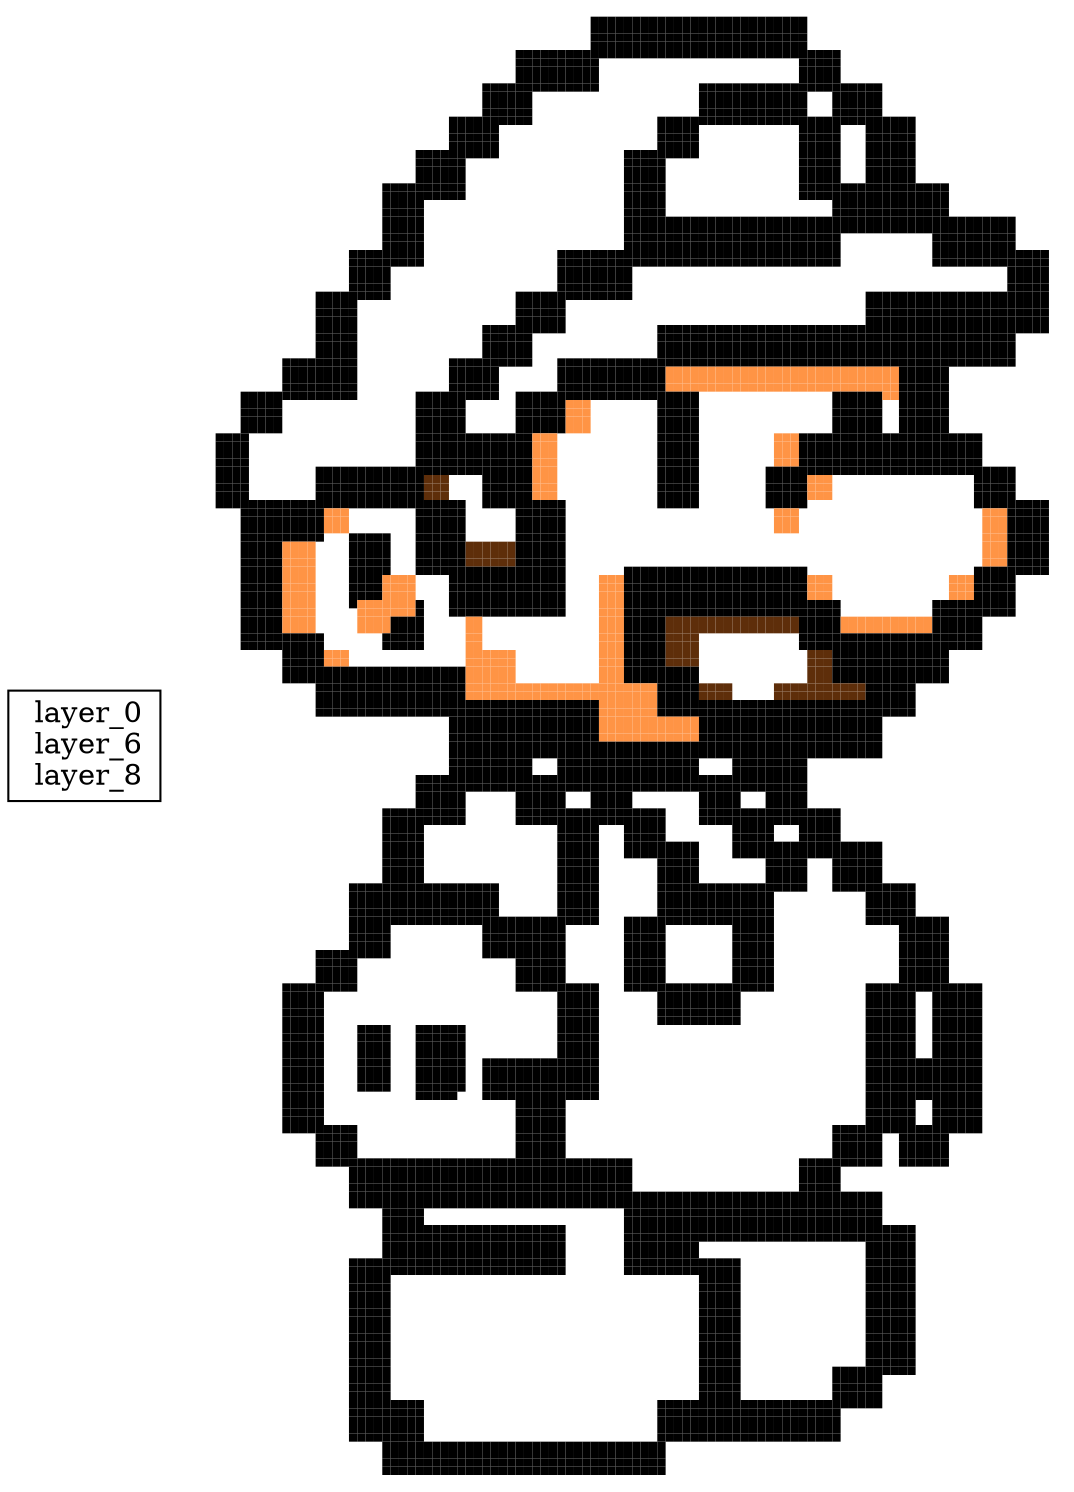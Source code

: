 digraph image_limited {
text_box [shape=box, label=" layer_0
 layer_6
 layer_8
"];table [shape=none,label=<<TABLE BORDER="0" CELLSPACING="0">
<TR>
<TD></TD>
<TD></TD>
<TD></TD>
<TD></TD>
<TD></TD>
<TD></TD>
<TD></TD>
<TD></TD>
<TD></TD>
<TD></TD>
<TD></TD>
<TD></TD>
<TD></TD>
<TD></TD>
<TD></TD>
<TD></TD>
<TD></TD>
<TD></TD>
<TD></TD>
<TD></TD>
<TD></TD>
<TD></TD>
<TD></TD>
<TD></TD>
<TD></TD>
<TD></TD>
<TD></TD>
<TD></TD>
<TD></TD>
<TD></TD>
<TD></TD>
<TD></TD>
<TD></TD>
<TD></TD>
<TD></TD>
<TD></TD>
<TD></TD>
<TD></TD>
<TD></TD>
<TD></TD>
<TD></TD>
<TD></TD>
<TD></TD>
<TD></TD>
<TD></TD>
<TD BGCOLOR="
#000000
"></TD>
<TD BGCOLOR="
#000000
"></TD>
<TD BGCOLOR="
#000000
"></TD>
<TD BGCOLOR="
#000000
"></TD>
<TD BGCOLOR="
#000000
"></TD>
<TD BGCOLOR="
#000000
"></TD>
<TD BGCOLOR="
#000000
"></TD>
<TD BGCOLOR="
#000000
"></TD>
<TD BGCOLOR="
#000000
"></TD>
<TD BGCOLOR="
#000000
"></TD>
<TD BGCOLOR="
#000000
"></TD>
<TD BGCOLOR="
#000000
"></TD>
<TD BGCOLOR="
#000000
"></TD>
<TD BGCOLOR="
#000000
"></TD>
<TD BGCOLOR="
#000000
"></TD>
<TD BGCOLOR="
#000000
"></TD>
<TD BGCOLOR="
#000000
"></TD>
<TD BGCOLOR="
#000000
"></TD>
<TD BGCOLOR="
#000000
"></TD>
<TD BGCOLOR="
#000000
"></TD>
<TD BGCOLOR="
#000000
"></TD>
<TD BGCOLOR="
#000000
"></TD>
<TD BGCOLOR="
#000000
"></TD>
<TD BGCOLOR="
#000000
"></TD>
<TD BGCOLOR="
#000000
"></TD>
<TD BGCOLOR="
#000000
"></TD>
<TD></TD>
<TD></TD>
<TD></TD>
<TD></TD>
<TD></TD>
<TD></TD>
<TD></TD>
<TD></TD>
<TD></TD>
<TD></TD>
<TD></TD>
<TD></TD>
<TD></TD>
<TD></TD>
<TD></TD>
<TD></TD>
<TD></TD>
<TD></TD>
<TD></TD>
<TD></TD>
<TD></TD>
<TD></TD>
<TD></TD>
<TD></TD>
<TD></TD>
<TD></TD>
<TD></TD>
<TD></TD>
<TD></TD>
</TR>
<TR>
<TD></TD>
<TD></TD>
<TD></TD>
<TD></TD>
<TD></TD>
<TD></TD>
<TD></TD>
<TD></TD>
<TD></TD>
<TD></TD>
<TD></TD>
<TD></TD>
<TD></TD>
<TD></TD>
<TD></TD>
<TD></TD>
<TD></TD>
<TD></TD>
<TD></TD>
<TD></TD>
<TD></TD>
<TD></TD>
<TD></TD>
<TD></TD>
<TD></TD>
<TD></TD>
<TD></TD>
<TD></TD>
<TD></TD>
<TD></TD>
<TD></TD>
<TD></TD>
<TD></TD>
<TD></TD>
<TD></TD>
<TD></TD>
<TD></TD>
<TD></TD>
<TD></TD>
<TD></TD>
<TD></TD>
<TD></TD>
<TD></TD>
<TD></TD>
<TD></TD>
<TD BGCOLOR="
#000000
"></TD>
<TD BGCOLOR="
#000000
"></TD>
<TD BGCOLOR="
#000000
"></TD>
<TD BGCOLOR="
#000000
"></TD>
<TD BGCOLOR="
#000000
"></TD>
<TD BGCOLOR="
#000000
"></TD>
<TD BGCOLOR="
#000000
"></TD>
<TD BGCOLOR="
#000000
"></TD>
<TD BGCOLOR="
#000000
"></TD>
<TD BGCOLOR="
#000000
"></TD>
<TD BGCOLOR="
#000000
"></TD>
<TD BGCOLOR="
#000000
"></TD>
<TD BGCOLOR="
#000000
"></TD>
<TD BGCOLOR="
#000000
"></TD>
<TD BGCOLOR="
#000000
"></TD>
<TD BGCOLOR="
#000000
"></TD>
<TD BGCOLOR="
#000000
"></TD>
<TD BGCOLOR="
#000000
"></TD>
<TD BGCOLOR="
#000000
"></TD>
<TD BGCOLOR="
#000000
"></TD>
<TD BGCOLOR="
#000000
"></TD>
<TD BGCOLOR="
#000000
"></TD>
<TD BGCOLOR="
#000000
"></TD>
<TD BGCOLOR="
#000000
"></TD>
<TD BGCOLOR="
#000000
"></TD>
<TD BGCOLOR="
#000000
"></TD>
<TD></TD>
<TD></TD>
<TD></TD>
<TD></TD>
<TD></TD>
<TD></TD>
<TD></TD>
<TD></TD>
<TD></TD>
<TD></TD>
<TD></TD>
<TD></TD>
<TD></TD>
<TD></TD>
<TD></TD>
<TD></TD>
<TD></TD>
<TD></TD>
<TD></TD>
<TD></TD>
<TD></TD>
<TD></TD>
<TD></TD>
<TD></TD>
<TD></TD>
<TD></TD>
<TD></TD>
<TD></TD>
<TD></TD>
</TR>
<TR>
<TD></TD>
<TD></TD>
<TD></TD>
<TD></TD>
<TD></TD>
<TD></TD>
<TD></TD>
<TD></TD>
<TD></TD>
<TD></TD>
<TD></TD>
<TD></TD>
<TD></TD>
<TD></TD>
<TD></TD>
<TD></TD>
<TD></TD>
<TD></TD>
<TD></TD>
<TD></TD>
<TD></TD>
<TD></TD>
<TD></TD>
<TD></TD>
<TD></TD>
<TD></TD>
<TD></TD>
<TD></TD>
<TD></TD>
<TD></TD>
<TD></TD>
<TD></TD>
<TD></TD>
<TD></TD>
<TD></TD>
<TD></TD>
<TD></TD>
<TD></TD>
<TD></TD>
<TD></TD>
<TD></TD>
<TD></TD>
<TD></TD>
<TD></TD>
<TD></TD>
<TD BGCOLOR="
#000000
"></TD>
<TD BGCOLOR="
#000000
"></TD>
<TD BGCOLOR="
#000000
"></TD>
<TD BGCOLOR="
#000000
"></TD>
<TD BGCOLOR="
#000000
"></TD>
<TD BGCOLOR="
#000000
"></TD>
<TD BGCOLOR="
#000000
"></TD>
<TD BGCOLOR="
#000000
"></TD>
<TD BGCOLOR="
#000000
"></TD>
<TD BGCOLOR="
#000000
"></TD>
<TD BGCOLOR="
#000000
"></TD>
<TD BGCOLOR="
#000000
"></TD>
<TD BGCOLOR="
#000000
"></TD>
<TD BGCOLOR="
#000000
"></TD>
<TD BGCOLOR="
#000000
"></TD>
<TD BGCOLOR="
#000000
"></TD>
<TD BGCOLOR="
#000000
"></TD>
<TD BGCOLOR="
#000000
"></TD>
<TD BGCOLOR="
#000000
"></TD>
<TD BGCOLOR="
#000000
"></TD>
<TD BGCOLOR="
#000000
"></TD>
<TD BGCOLOR="
#000000
"></TD>
<TD BGCOLOR="
#000000
"></TD>
<TD BGCOLOR="
#000000
"></TD>
<TD BGCOLOR="
#000000
"></TD>
<TD BGCOLOR="
#000000
"></TD>
<TD></TD>
<TD></TD>
<TD></TD>
<TD></TD>
<TD></TD>
<TD></TD>
<TD></TD>
<TD></TD>
<TD></TD>
<TD></TD>
<TD></TD>
<TD></TD>
<TD></TD>
<TD></TD>
<TD></TD>
<TD></TD>
<TD></TD>
<TD></TD>
<TD></TD>
<TD></TD>
<TD></TD>
<TD></TD>
<TD></TD>
<TD></TD>
<TD></TD>
<TD></TD>
<TD></TD>
<TD></TD>
<TD></TD>
</TR>
<TR>
<TD></TD>
<TD></TD>
<TD></TD>
<TD></TD>
<TD></TD>
<TD></TD>
<TD></TD>
<TD></TD>
<TD></TD>
<TD></TD>
<TD></TD>
<TD></TD>
<TD></TD>
<TD></TD>
<TD></TD>
<TD></TD>
<TD></TD>
<TD></TD>
<TD></TD>
<TD></TD>
<TD></TD>
<TD></TD>
<TD></TD>
<TD></TD>
<TD></TD>
<TD></TD>
<TD></TD>
<TD></TD>
<TD></TD>
<TD></TD>
<TD></TD>
<TD></TD>
<TD></TD>
<TD></TD>
<TD></TD>
<TD></TD>
<TD></TD>
<TD></TD>
<TD></TD>
<TD></TD>
<TD></TD>
<TD></TD>
<TD></TD>
<TD></TD>
<TD></TD>
<TD BGCOLOR="
#000000
"></TD>
<TD BGCOLOR="
#000000
"></TD>
<TD BGCOLOR="
#000000
"></TD>
<TD BGCOLOR="
#000000
"></TD>
<TD BGCOLOR="
#000000
"></TD>
<TD BGCOLOR="
#000000
"></TD>
<TD BGCOLOR="
#000000
"></TD>
<TD BGCOLOR="
#000000
"></TD>
<TD BGCOLOR="
#000000
"></TD>
<TD BGCOLOR="
#000000
"></TD>
<TD BGCOLOR="
#000000
"></TD>
<TD BGCOLOR="
#000000
"></TD>
<TD BGCOLOR="
#000000
"></TD>
<TD BGCOLOR="
#000000
"></TD>
<TD BGCOLOR="
#000000
"></TD>
<TD BGCOLOR="
#000000
"></TD>
<TD BGCOLOR="
#000000
"></TD>
<TD BGCOLOR="
#000000
"></TD>
<TD BGCOLOR="
#000000
"></TD>
<TD BGCOLOR="
#000000
"></TD>
<TD BGCOLOR="
#000000
"></TD>
<TD BGCOLOR="
#000000
"></TD>
<TD BGCOLOR="
#000000
"></TD>
<TD BGCOLOR="
#000000
"></TD>
<TD BGCOLOR="
#000000
"></TD>
<TD BGCOLOR="
#000000
"></TD>
<TD></TD>
<TD></TD>
<TD></TD>
<TD></TD>
<TD></TD>
<TD></TD>
<TD></TD>
<TD></TD>
<TD></TD>
<TD></TD>
<TD></TD>
<TD></TD>
<TD></TD>
<TD></TD>
<TD></TD>
<TD></TD>
<TD></TD>
<TD></TD>
<TD></TD>
<TD></TD>
<TD></TD>
<TD></TD>
<TD></TD>
<TD></TD>
<TD></TD>
<TD></TD>
<TD></TD>
<TD></TD>
<TD></TD>
</TR>
<TR>
<TD></TD>
<TD></TD>
<TD></TD>
<TD></TD>
<TD></TD>
<TD></TD>
<TD></TD>
<TD></TD>
<TD></TD>
<TD></TD>
<TD></TD>
<TD></TD>
<TD></TD>
<TD></TD>
<TD></TD>
<TD></TD>
<TD></TD>
<TD></TD>
<TD></TD>
<TD></TD>
<TD></TD>
<TD></TD>
<TD></TD>
<TD></TD>
<TD></TD>
<TD></TD>
<TD></TD>
<TD></TD>
<TD></TD>
<TD></TD>
<TD></TD>
<TD></TD>
<TD></TD>
<TD></TD>
<TD></TD>
<TD></TD>
<TD BGCOLOR="
#000000
"></TD>
<TD BGCOLOR="
#000000
"></TD>
<TD BGCOLOR="
#000000
"></TD>
<TD BGCOLOR="
#000000
"></TD>
<TD BGCOLOR="
#000000
"></TD>
<TD BGCOLOR="
#000000
"></TD>
<TD BGCOLOR="
#000000
"></TD>
<TD BGCOLOR="
#000000
"></TD>
<TD BGCOLOR="
#000000
"></TD>
<TD BGCOLOR="
#000000
"></TD>
<TD BGCOLOR="
#000000
"></TD>
<TD BGCOLOR="
#000000
"></TD>
<TD BGCOLOR="
#000000
"></TD>
<TD BGCOLOR="
#000000
"></TD>
<TD BGCOLOR="
#000000
"></TD>
<TD BGCOLOR="
#000000
"></TD>
<TD BGCOLOR="
#000000
"></TD>
<TD BGCOLOR="
#000000
"></TD>
<TD BGCOLOR="
#000000
"></TD>
<TD BGCOLOR="
#000000
"></TD>
<TD BGCOLOR="
#000000
"></TD>
<TD BGCOLOR="
#000000
"></TD>
<TD BGCOLOR="
#000000
"></TD>
<TD BGCOLOR="
#000000
"></TD>
<TD BGCOLOR="
#000000
"></TD>
<TD BGCOLOR="
#000000
"></TD>
<TD BGCOLOR="
#000000
"></TD>
<TD BGCOLOR="
#000000
"></TD>
<TD BGCOLOR="
#000000
"></TD>
<TD BGCOLOR="
#000000
"></TD>
<TD BGCOLOR="
#000000
"></TD>
<TD BGCOLOR="
#000000
"></TD>
<TD BGCOLOR="
#000000
"></TD>
<TD BGCOLOR="
#000000
"></TD>
<TD BGCOLOR="
#000000
"></TD>
<TD BGCOLOR="
#000000
"></TD>
<TD BGCOLOR="
#000000
"></TD>
<TD BGCOLOR="
#000000
"></TD>
<TD BGCOLOR="
#000000
"></TD>
<TD></TD>
<TD></TD>
<TD></TD>
<TD></TD>
<TD></TD>
<TD></TD>
<TD></TD>
<TD></TD>
<TD></TD>
<TD></TD>
<TD></TD>
<TD></TD>
<TD></TD>
<TD></TD>
<TD></TD>
<TD></TD>
<TD></TD>
<TD></TD>
<TD></TD>
<TD></TD>
<TD></TD>
<TD></TD>
<TD></TD>
<TD></TD>
<TD></TD>
</TR>
<TR>
<TD></TD>
<TD></TD>
<TD></TD>
<TD></TD>
<TD></TD>
<TD></TD>
<TD></TD>
<TD></TD>
<TD></TD>
<TD></TD>
<TD></TD>
<TD></TD>
<TD></TD>
<TD></TD>
<TD></TD>
<TD></TD>
<TD></TD>
<TD></TD>
<TD></TD>
<TD></TD>
<TD></TD>
<TD></TD>
<TD></TD>
<TD></TD>
<TD></TD>
<TD></TD>
<TD></TD>
<TD></TD>
<TD></TD>
<TD></TD>
<TD></TD>
<TD></TD>
<TD></TD>
<TD></TD>
<TD></TD>
<TD></TD>
<TD BGCOLOR="
#000000
"></TD>
<TD BGCOLOR="
#000000
"></TD>
<TD BGCOLOR="
#000000
"></TD>
<TD BGCOLOR="
#000000
"></TD>
<TD BGCOLOR="
#000000
"></TD>
<TD BGCOLOR="
#000000
"></TD>
<TD BGCOLOR="
#000000
"></TD>
<TD BGCOLOR="
#000000
"></TD>
<TD BGCOLOR="
#000000
"></TD>
<TD BGCOLOR="
#000000
"></TD>
<TD></TD>
<TD></TD>
<TD></TD>
<TD></TD>
<TD></TD>
<TD></TD>
<TD></TD>
<TD></TD>
<TD></TD>
<TD></TD>
<TD></TD>
<TD></TD>
<TD></TD>
<TD></TD>
<TD></TD>
<TD></TD>
<TD></TD>
<TD></TD>
<TD></TD>
<TD></TD>
<TD></TD>
<TD></TD>
<TD></TD>
<TD></TD>
<TD BGCOLOR="
#000000
"></TD>
<TD BGCOLOR="
#000000
"></TD>
<TD BGCOLOR="
#000000
"></TD>
<TD BGCOLOR="
#000000
"></TD>
<TD BGCOLOR="
#000000
"></TD>
<TD></TD>
<TD></TD>
<TD></TD>
<TD></TD>
<TD></TD>
<TD></TD>
<TD></TD>
<TD></TD>
<TD></TD>
<TD></TD>
<TD></TD>
<TD></TD>
<TD></TD>
<TD></TD>
<TD></TD>
<TD></TD>
<TD></TD>
<TD></TD>
<TD></TD>
<TD></TD>
<TD></TD>
<TD></TD>
<TD></TD>
<TD></TD>
<TD></TD>
</TR>
<TR>
<TD></TD>
<TD></TD>
<TD></TD>
<TD></TD>
<TD></TD>
<TD></TD>
<TD></TD>
<TD></TD>
<TD></TD>
<TD></TD>
<TD></TD>
<TD></TD>
<TD></TD>
<TD></TD>
<TD></TD>
<TD></TD>
<TD></TD>
<TD></TD>
<TD></TD>
<TD></TD>
<TD></TD>
<TD></TD>
<TD></TD>
<TD></TD>
<TD></TD>
<TD></TD>
<TD></TD>
<TD></TD>
<TD></TD>
<TD></TD>
<TD></TD>
<TD></TD>
<TD></TD>
<TD></TD>
<TD></TD>
<TD></TD>
<TD BGCOLOR="
#000000
"></TD>
<TD BGCOLOR="
#000000
"></TD>
<TD BGCOLOR="
#000000
"></TD>
<TD BGCOLOR="
#000000
"></TD>
<TD BGCOLOR="
#000000
"></TD>
<TD BGCOLOR="
#000000
"></TD>
<TD BGCOLOR="
#000000
"></TD>
<TD BGCOLOR="
#000000
"></TD>
<TD BGCOLOR="
#000000
"></TD>
<TD BGCOLOR="
#000000
"></TD>
<TD></TD>
<TD></TD>
<TD></TD>
<TD></TD>
<TD></TD>
<TD></TD>
<TD></TD>
<TD></TD>
<TD></TD>
<TD></TD>
<TD></TD>
<TD></TD>
<TD></TD>
<TD></TD>
<TD></TD>
<TD></TD>
<TD></TD>
<TD></TD>
<TD></TD>
<TD></TD>
<TD></TD>
<TD></TD>
<TD></TD>
<TD></TD>
<TD BGCOLOR="
#000000
"></TD>
<TD BGCOLOR="
#000000
"></TD>
<TD BGCOLOR="
#000000
"></TD>
<TD BGCOLOR="
#000000
"></TD>
<TD BGCOLOR="
#000000
"></TD>
<TD></TD>
<TD></TD>
<TD></TD>
<TD></TD>
<TD></TD>
<TD></TD>
<TD></TD>
<TD></TD>
<TD></TD>
<TD></TD>
<TD></TD>
<TD></TD>
<TD></TD>
<TD></TD>
<TD></TD>
<TD></TD>
<TD></TD>
<TD></TD>
<TD></TD>
<TD></TD>
<TD></TD>
<TD></TD>
<TD></TD>
<TD></TD>
<TD></TD>
</TR>
<TR>
<TD></TD>
<TD></TD>
<TD></TD>
<TD></TD>
<TD></TD>
<TD></TD>
<TD></TD>
<TD></TD>
<TD></TD>
<TD></TD>
<TD></TD>
<TD></TD>
<TD></TD>
<TD></TD>
<TD></TD>
<TD></TD>
<TD></TD>
<TD></TD>
<TD></TD>
<TD></TD>
<TD></TD>
<TD></TD>
<TD></TD>
<TD></TD>
<TD></TD>
<TD></TD>
<TD></TD>
<TD></TD>
<TD></TD>
<TD></TD>
<TD></TD>
<TD></TD>
<TD></TD>
<TD></TD>
<TD></TD>
<TD></TD>
<TD BGCOLOR="
#000000
"></TD>
<TD BGCOLOR="
#000000
"></TD>
<TD BGCOLOR="
#000000
"></TD>
<TD BGCOLOR="
#000000
"></TD>
<TD BGCOLOR="
#000000
"></TD>
<TD BGCOLOR="
#000000
"></TD>
<TD BGCOLOR="
#000000
"></TD>
<TD BGCOLOR="
#000000
"></TD>
<TD BGCOLOR="
#000000
"></TD>
<TD BGCOLOR="
#000000
"></TD>
<TD></TD>
<TD></TD>
<TD></TD>
<TD></TD>
<TD></TD>
<TD></TD>
<TD></TD>
<TD></TD>
<TD></TD>
<TD></TD>
<TD></TD>
<TD></TD>
<TD></TD>
<TD></TD>
<TD></TD>
<TD></TD>
<TD></TD>
<TD></TD>
<TD></TD>
<TD></TD>
<TD></TD>
<TD></TD>
<TD></TD>
<TD></TD>
<TD BGCOLOR="
#000000
"></TD>
<TD BGCOLOR="
#000000
"></TD>
<TD BGCOLOR="
#000000
"></TD>
<TD BGCOLOR="
#000000
"></TD>
<TD BGCOLOR="
#000000
"></TD>
<TD></TD>
<TD></TD>
<TD></TD>
<TD></TD>
<TD></TD>
<TD></TD>
<TD></TD>
<TD></TD>
<TD></TD>
<TD></TD>
<TD></TD>
<TD></TD>
<TD></TD>
<TD></TD>
<TD></TD>
<TD></TD>
<TD></TD>
<TD></TD>
<TD></TD>
<TD></TD>
<TD></TD>
<TD></TD>
<TD></TD>
<TD></TD>
<TD></TD>
</TR>
<TR>
<TD></TD>
<TD></TD>
<TD></TD>
<TD></TD>
<TD></TD>
<TD></TD>
<TD></TD>
<TD></TD>
<TD></TD>
<TD></TD>
<TD></TD>
<TD></TD>
<TD></TD>
<TD></TD>
<TD></TD>
<TD></TD>
<TD></TD>
<TD></TD>
<TD></TD>
<TD></TD>
<TD></TD>
<TD></TD>
<TD></TD>
<TD></TD>
<TD></TD>
<TD></TD>
<TD></TD>
<TD></TD>
<TD></TD>
<TD></TD>
<TD></TD>
<TD></TD>
<TD BGCOLOR="
#000000
"></TD>
<TD BGCOLOR="
#000000
"></TD>
<TD BGCOLOR="
#000000
"></TD>
<TD BGCOLOR="
#000000
"></TD>
<TD BGCOLOR="
#000000
"></TD>
<TD BGCOLOR="
#000000
"></TD>
<TD BGCOLOR="
#000000
"></TD>
<TD BGCOLOR="
#000000
"></TD>
<TD BGCOLOR="
#000000
"></TD>
<TD BGCOLOR="
#000000
"></TD>
<TD BGCOLOR="
#000000
"></TD>
<TD BGCOLOR="
#000000
"></TD>
<TD BGCOLOR="
#000000
"></TD>
<TD BGCOLOR="
#000000
"></TD>
<TD></TD>
<TD></TD>
<TD></TD>
<TD></TD>
<TD></TD>
<TD></TD>
<TD></TD>
<TD></TD>
<TD></TD>
<TD></TD>
<TD></TD>
<TD></TD>
<TD BGCOLOR="
#000000
"></TD>
<TD BGCOLOR="
#000000
"></TD>
<TD BGCOLOR="
#000000
"></TD>
<TD BGCOLOR="
#000000
"></TD>
<TD BGCOLOR="
#000000
"></TD>
<TD BGCOLOR="
#000000
"></TD>
<TD BGCOLOR="
#000000
"></TD>
<TD BGCOLOR="
#000000
"></TD>
<TD BGCOLOR="
#000000
"></TD>
<TD BGCOLOR="
#000000
"></TD>
<TD BGCOLOR="
#000000
"></TD>
<TD BGCOLOR="
#000000
"></TD>
<TD BGCOLOR="
#000000
"></TD>
<TD BGCOLOR="
#000000
"></TD>
<TD BGCOLOR="
#000000
"></TD>
<TD BGCOLOR="
#000000
"></TD>
<TD BGCOLOR="
#000000
"></TD>
<TD BGCOLOR="
#000000
"></TD>
<TD BGCOLOR="
#000000
"></TD>
<TD BGCOLOR="
#000000
"></TD>
<TD BGCOLOR="
#000000
"></TD>
<TD BGCOLOR="
#000000
"></TD>
<TD></TD>
<TD></TD>
<TD></TD>
<TD></TD>
<TD></TD>
<TD></TD>
<TD></TD>
<TD></TD>
<TD></TD>
<TD></TD>
<TD></TD>
<TD></TD>
<TD></TD>
<TD></TD>
<TD></TD>
<TD></TD>
<TD></TD>
<TD></TD>
<TD></TD>
<TD></TD>
</TR>
<TR>
<TD></TD>
<TD></TD>
<TD></TD>
<TD></TD>
<TD></TD>
<TD></TD>
<TD></TD>
<TD></TD>
<TD></TD>
<TD></TD>
<TD></TD>
<TD></TD>
<TD></TD>
<TD></TD>
<TD></TD>
<TD></TD>
<TD></TD>
<TD></TD>
<TD></TD>
<TD></TD>
<TD></TD>
<TD></TD>
<TD></TD>
<TD></TD>
<TD></TD>
<TD></TD>
<TD></TD>
<TD></TD>
<TD></TD>
<TD></TD>
<TD></TD>
<TD></TD>
<TD BGCOLOR="
#000000
"></TD>
<TD BGCOLOR="
#000000
"></TD>
<TD BGCOLOR="
#000000
"></TD>
<TD BGCOLOR="
#000000
"></TD>
<TD BGCOLOR="
#000000
"></TD>
<TD BGCOLOR="
#000000
"></TD>
<TD></TD>
<TD></TD>
<TD></TD>
<TD></TD>
<TD></TD>
<TD></TD>
<TD></TD>
<TD></TD>
<TD></TD>
<TD></TD>
<TD></TD>
<TD></TD>
<TD></TD>
<TD></TD>
<TD></TD>
<TD></TD>
<TD></TD>
<TD></TD>
<TD></TD>
<TD></TD>
<TD BGCOLOR="
#000000
"></TD>
<TD BGCOLOR="
#000000
"></TD>
<TD BGCOLOR="
#000000
"></TD>
<TD BGCOLOR="
#000000
"></TD>
<TD BGCOLOR="
#000000
"></TD>
<TD BGCOLOR="
#000000
"></TD>
<TD BGCOLOR="
#000000
"></TD>
<TD BGCOLOR="
#000000
"></TD>
<TD BGCOLOR="
#000000
"></TD>
<TD BGCOLOR="
#000000
"></TD>
<TD BGCOLOR="
#000000
"></TD>
<TD BGCOLOR="
#000000
"></TD>
<TD BGCOLOR="
#000000
"></TD>
<TD></TD>
<TD></TD>
<TD></TD>
<TD BGCOLOR="
#000000
"></TD>
<TD BGCOLOR="
#000000
"></TD>
<TD BGCOLOR="
#000000
"></TD>
<TD BGCOLOR="
#000000
"></TD>
<TD BGCOLOR="
#000000
"></TD>
<TD BGCOLOR="
#000000
"></TD>
<TD></TD>
<TD></TD>
<TD></TD>
<TD></TD>
<TD></TD>
<TD></TD>
<TD></TD>
<TD></TD>
<TD></TD>
<TD></TD>
<TD></TD>
<TD></TD>
<TD></TD>
<TD></TD>
<TD></TD>
<TD></TD>
<TD></TD>
<TD></TD>
<TD></TD>
<TD></TD>
</TR>
<TR>
<TD></TD>
<TD></TD>
<TD></TD>
<TD></TD>
<TD></TD>
<TD></TD>
<TD></TD>
<TD></TD>
<TD></TD>
<TD></TD>
<TD></TD>
<TD></TD>
<TD></TD>
<TD></TD>
<TD></TD>
<TD></TD>
<TD></TD>
<TD></TD>
<TD></TD>
<TD></TD>
<TD></TD>
<TD></TD>
<TD></TD>
<TD></TD>
<TD></TD>
<TD></TD>
<TD></TD>
<TD></TD>
<TD></TD>
<TD></TD>
<TD></TD>
<TD></TD>
<TD BGCOLOR="
#000000
"></TD>
<TD BGCOLOR="
#000000
"></TD>
<TD BGCOLOR="
#000000
"></TD>
<TD BGCOLOR="
#000000
"></TD>
<TD BGCOLOR="
#000000
"></TD>
<TD BGCOLOR="
#000000
"></TD>
<TD></TD>
<TD></TD>
<TD></TD>
<TD></TD>
<TD></TD>
<TD></TD>
<TD></TD>
<TD></TD>
<TD></TD>
<TD></TD>
<TD></TD>
<TD></TD>
<TD></TD>
<TD></TD>
<TD></TD>
<TD></TD>
<TD></TD>
<TD></TD>
<TD></TD>
<TD></TD>
<TD BGCOLOR="
#000000
"></TD>
<TD BGCOLOR="
#000000
"></TD>
<TD BGCOLOR="
#000000
"></TD>
<TD BGCOLOR="
#000000
"></TD>
<TD BGCOLOR="
#000000
"></TD>
<TD BGCOLOR="
#000000
"></TD>
<TD BGCOLOR="
#000000
"></TD>
<TD BGCOLOR="
#000000
"></TD>
<TD BGCOLOR="
#000000
"></TD>
<TD BGCOLOR="
#000000
"></TD>
<TD BGCOLOR="
#000000
"></TD>
<TD BGCOLOR="
#000000
"></TD>
<TD BGCOLOR="
#000000
"></TD>
<TD></TD>
<TD></TD>
<TD></TD>
<TD BGCOLOR="
#000000
"></TD>
<TD BGCOLOR="
#000000
"></TD>
<TD BGCOLOR="
#000000
"></TD>
<TD BGCOLOR="
#000000
"></TD>
<TD BGCOLOR="
#000000
"></TD>
<TD BGCOLOR="
#000000
"></TD>
<TD></TD>
<TD></TD>
<TD></TD>
<TD></TD>
<TD></TD>
<TD></TD>
<TD></TD>
<TD></TD>
<TD></TD>
<TD></TD>
<TD></TD>
<TD></TD>
<TD></TD>
<TD></TD>
<TD></TD>
<TD></TD>
<TD></TD>
<TD></TD>
<TD></TD>
<TD></TD>
</TR>
<TR>
<TD></TD>
<TD></TD>
<TD></TD>
<TD></TD>
<TD></TD>
<TD></TD>
<TD></TD>
<TD></TD>
<TD></TD>
<TD></TD>
<TD></TD>
<TD></TD>
<TD></TD>
<TD></TD>
<TD></TD>
<TD></TD>
<TD></TD>
<TD></TD>
<TD></TD>
<TD></TD>
<TD></TD>
<TD></TD>
<TD></TD>
<TD></TD>
<TD></TD>
<TD></TD>
<TD></TD>
<TD></TD>
<TD></TD>
<TD></TD>
<TD></TD>
<TD></TD>
<TD BGCOLOR="
#000000
"></TD>
<TD BGCOLOR="
#000000
"></TD>
<TD BGCOLOR="
#000000
"></TD>
<TD BGCOLOR="
#000000
"></TD>
<TD BGCOLOR="
#000000
"></TD>
<TD BGCOLOR="
#000000
"></TD>
<TD></TD>
<TD></TD>
<TD></TD>
<TD></TD>
<TD></TD>
<TD></TD>
<TD></TD>
<TD></TD>
<TD></TD>
<TD></TD>
<TD></TD>
<TD></TD>
<TD></TD>
<TD></TD>
<TD></TD>
<TD></TD>
<TD></TD>
<TD></TD>
<TD></TD>
<TD></TD>
<TD BGCOLOR="
#000000
"></TD>
<TD BGCOLOR="
#000000
"></TD>
<TD BGCOLOR="
#000000
"></TD>
<TD BGCOLOR="
#000000
"></TD>
<TD BGCOLOR="
#000000
"></TD>
<TD BGCOLOR="
#000000
"></TD>
<TD BGCOLOR="
#000000
"></TD>
<TD BGCOLOR="
#000000
"></TD>
<TD BGCOLOR="
#000000
"></TD>
<TD BGCOLOR="
#000000
"></TD>
<TD BGCOLOR="
#000000
"></TD>
<TD BGCOLOR="
#000000
"></TD>
<TD BGCOLOR="
#000000
"></TD>
<TD></TD>
<TD></TD>
<TD></TD>
<TD BGCOLOR="
#000000
"></TD>
<TD BGCOLOR="
#000000
"></TD>
<TD BGCOLOR="
#000000
"></TD>
<TD BGCOLOR="
#000000
"></TD>
<TD BGCOLOR="
#000000
"></TD>
<TD BGCOLOR="
#000000
"></TD>
<TD></TD>
<TD></TD>
<TD></TD>
<TD></TD>
<TD></TD>
<TD></TD>
<TD></TD>
<TD></TD>
<TD></TD>
<TD></TD>
<TD></TD>
<TD></TD>
<TD></TD>
<TD></TD>
<TD></TD>
<TD></TD>
<TD></TD>
<TD></TD>
<TD></TD>
<TD></TD>
</TR>
<TR>
<TD></TD>
<TD></TD>
<TD></TD>
<TD></TD>
<TD></TD>
<TD></TD>
<TD></TD>
<TD></TD>
<TD></TD>
<TD></TD>
<TD></TD>
<TD></TD>
<TD></TD>
<TD></TD>
<TD></TD>
<TD></TD>
<TD></TD>
<TD></TD>
<TD></TD>
<TD></TD>
<TD></TD>
<TD></TD>
<TD></TD>
<TD></TD>
<TD></TD>
<TD></TD>
<TD></TD>
<TD></TD>
<TD BGCOLOR="
#000000
"></TD>
<TD BGCOLOR="
#000000
"></TD>
<TD BGCOLOR="
#000000
"></TD>
<TD BGCOLOR="
#000000
"></TD>
<TD BGCOLOR="
#000000
"></TD>
<TD BGCOLOR="
#000000
"></TD>
<TD BGCOLOR="
#000000
"></TD>
<TD BGCOLOR="
#000000
"></TD>
<TD BGCOLOR="
#000000
"></TD>
<TD BGCOLOR="
#000000
"></TD>
<TD></TD>
<TD></TD>
<TD></TD>
<TD></TD>
<TD></TD>
<TD></TD>
<TD></TD>
<TD></TD>
<TD></TD>
<TD></TD>
<TD></TD>
<TD></TD>
<TD></TD>
<TD></TD>
<TD></TD>
<TD BGCOLOR="
#000000
"></TD>
<TD BGCOLOR="
#000000
"></TD>
<TD BGCOLOR="
#000000
"></TD>
<TD BGCOLOR="
#000000
"></TD>
<TD BGCOLOR="
#000000
"></TD>
<TD BGCOLOR="
#000000
"></TD>
<TD BGCOLOR="
#000000
"></TD>
<TD BGCOLOR="
#000000
"></TD>
<TD BGCOLOR="
#000000
"></TD>
<TD BGCOLOR="
#000000
"></TD>
<TD BGCOLOR="
#000000
"></TD>
<TD BGCOLOR="
#000000
"></TD>
<TD BGCOLOR="
#000000
"></TD>
<TD BGCOLOR="
#000000
"></TD>
<TD BGCOLOR="
#000000
"></TD>
<TD BGCOLOR="
#000000
"></TD>
<TD BGCOLOR="
#000000
"></TD>
<TD BGCOLOR="
#000000
"></TD>
<TD BGCOLOR="
#000000
"></TD>
<TD BGCOLOR="
#000000
"></TD>
<TD BGCOLOR="
#000000
"></TD>
<TD BGCOLOR="
#000000
"></TD>
<TD BGCOLOR="
#000000
"></TD>
<TD BGCOLOR="
#000000
"></TD>
<TD BGCOLOR="
#000000
"></TD>
<TD BGCOLOR="
#000000
"></TD>
<TD BGCOLOR="
#000000
"></TD>
<TD BGCOLOR="
#000000
"></TD>
<TD BGCOLOR="
#000000
"></TD>
<TD BGCOLOR="
#000000
"></TD>
<TD BGCOLOR="
#000000
"></TD>
<TD></TD>
<TD></TD>
<TD></TD>
<TD></TD>
<TD></TD>
<TD></TD>
<TD></TD>
<TD></TD>
<TD></TD>
<TD></TD>
<TD></TD>
<TD></TD>
<TD></TD>
<TD></TD>
<TD></TD>
<TD></TD>
</TR>
<TR>
<TD></TD>
<TD></TD>
<TD></TD>
<TD></TD>
<TD></TD>
<TD></TD>
<TD></TD>
<TD></TD>
<TD></TD>
<TD></TD>
<TD></TD>
<TD></TD>
<TD></TD>
<TD></TD>
<TD></TD>
<TD></TD>
<TD></TD>
<TD></TD>
<TD></TD>
<TD></TD>
<TD></TD>
<TD></TD>
<TD></TD>
<TD></TD>
<TD></TD>
<TD></TD>
<TD></TD>
<TD></TD>
<TD BGCOLOR="
#000000
"></TD>
<TD BGCOLOR="
#000000
"></TD>
<TD BGCOLOR="
#000000
"></TD>
<TD BGCOLOR="
#000000
"></TD>
<TD BGCOLOR="
#000000
"></TD>
<TD BGCOLOR="
#000000
"></TD>
<TD></TD>
<TD></TD>
<TD></TD>
<TD></TD>
<TD></TD>
<TD></TD>
<TD></TD>
<TD></TD>
<TD></TD>
<TD></TD>
<TD></TD>
<TD></TD>
<TD></TD>
<TD></TD>
<TD></TD>
<TD></TD>
<TD></TD>
<TD></TD>
<TD></TD>
<TD BGCOLOR="
#000000
"></TD>
<TD BGCOLOR="
#000000
"></TD>
<TD BGCOLOR="
#000000
"></TD>
<TD BGCOLOR="
#000000
"></TD>
<TD BGCOLOR="
#000000
"></TD>
<TD></TD>
<TD></TD>
<TD></TD>
<TD></TD>
<TD></TD>
<TD></TD>
<TD></TD>
<TD></TD>
<TD></TD>
<TD></TD>
<TD></TD>
<TD></TD>
<TD BGCOLOR="
#000000
"></TD>
<TD BGCOLOR="
#000000
"></TD>
<TD BGCOLOR="
#000000
"></TD>
<TD BGCOLOR="
#000000
"></TD>
<TD BGCOLOR="
#000000
"></TD>
<TD></TD>
<TD></TD>
<TD></TD>
<TD BGCOLOR="
#000000
"></TD>
<TD BGCOLOR="
#000000
"></TD>
<TD BGCOLOR="
#000000
"></TD>
<TD BGCOLOR="
#000000
"></TD>
<TD BGCOLOR="
#000000
"></TD>
<TD BGCOLOR="
#000000
"></TD>
<TD></TD>
<TD></TD>
<TD></TD>
<TD></TD>
<TD></TD>
<TD></TD>
<TD></TD>
<TD></TD>
<TD></TD>
<TD></TD>
<TD></TD>
<TD></TD>
<TD></TD>
<TD></TD>
<TD></TD>
<TD></TD>
</TR>
<TR>
<TD></TD>
<TD></TD>
<TD></TD>
<TD></TD>
<TD></TD>
<TD></TD>
<TD></TD>
<TD></TD>
<TD></TD>
<TD></TD>
<TD></TD>
<TD></TD>
<TD></TD>
<TD></TD>
<TD></TD>
<TD></TD>
<TD></TD>
<TD></TD>
<TD></TD>
<TD></TD>
<TD></TD>
<TD></TD>
<TD></TD>
<TD></TD>
<TD></TD>
<TD></TD>
<TD></TD>
<TD></TD>
<TD BGCOLOR="
#000000
"></TD>
<TD BGCOLOR="
#000000
"></TD>
<TD BGCOLOR="
#000000
"></TD>
<TD BGCOLOR="
#000000
"></TD>
<TD BGCOLOR="
#000000
"></TD>
<TD BGCOLOR="
#000000
"></TD>
<TD></TD>
<TD></TD>
<TD></TD>
<TD></TD>
<TD></TD>
<TD></TD>
<TD></TD>
<TD></TD>
<TD></TD>
<TD></TD>
<TD></TD>
<TD></TD>
<TD></TD>
<TD></TD>
<TD></TD>
<TD></TD>
<TD></TD>
<TD></TD>
<TD></TD>
<TD BGCOLOR="
#000000
"></TD>
<TD BGCOLOR="
#000000
"></TD>
<TD BGCOLOR="
#000000
"></TD>
<TD BGCOLOR="
#000000
"></TD>
<TD BGCOLOR="
#000000
"></TD>
<TD></TD>
<TD></TD>
<TD></TD>
<TD></TD>
<TD></TD>
<TD></TD>
<TD></TD>
<TD></TD>
<TD></TD>
<TD></TD>
<TD></TD>
<TD></TD>
<TD BGCOLOR="
#000000
"></TD>
<TD BGCOLOR="
#000000
"></TD>
<TD BGCOLOR="
#000000
"></TD>
<TD BGCOLOR="
#000000
"></TD>
<TD BGCOLOR="
#000000
"></TD>
<TD></TD>
<TD></TD>
<TD></TD>
<TD BGCOLOR="
#000000
"></TD>
<TD BGCOLOR="
#000000
"></TD>
<TD BGCOLOR="
#000000
"></TD>
<TD BGCOLOR="
#000000
"></TD>
<TD BGCOLOR="
#000000
"></TD>
<TD BGCOLOR="
#000000
"></TD>
<TD></TD>
<TD></TD>
<TD></TD>
<TD></TD>
<TD></TD>
<TD></TD>
<TD></TD>
<TD></TD>
<TD></TD>
<TD></TD>
<TD></TD>
<TD></TD>
<TD></TD>
<TD></TD>
<TD></TD>
<TD></TD>
</TR>
<TR>
<TD></TD>
<TD></TD>
<TD></TD>
<TD></TD>
<TD></TD>
<TD></TD>
<TD></TD>
<TD></TD>
<TD></TD>
<TD></TD>
<TD></TD>
<TD></TD>
<TD></TD>
<TD></TD>
<TD></TD>
<TD></TD>
<TD></TD>
<TD></TD>
<TD></TD>
<TD></TD>
<TD></TD>
<TD></TD>
<TD></TD>
<TD></TD>
<TD></TD>
<TD></TD>
<TD></TD>
<TD></TD>
<TD BGCOLOR="
#000000
"></TD>
<TD BGCOLOR="
#000000
"></TD>
<TD BGCOLOR="
#000000
"></TD>
<TD BGCOLOR="
#000000
"></TD>
<TD BGCOLOR="
#000000
"></TD>
<TD BGCOLOR="
#000000
"></TD>
<TD></TD>
<TD></TD>
<TD></TD>
<TD></TD>
<TD></TD>
<TD></TD>
<TD></TD>
<TD></TD>
<TD></TD>
<TD></TD>
<TD></TD>
<TD></TD>
<TD></TD>
<TD></TD>
<TD></TD>
<TD></TD>
<TD></TD>
<TD></TD>
<TD></TD>
<TD BGCOLOR="
#000000
"></TD>
<TD BGCOLOR="
#000000
"></TD>
<TD BGCOLOR="
#000000
"></TD>
<TD BGCOLOR="
#000000
"></TD>
<TD BGCOLOR="
#000000
"></TD>
<TD></TD>
<TD></TD>
<TD></TD>
<TD></TD>
<TD></TD>
<TD></TD>
<TD></TD>
<TD></TD>
<TD></TD>
<TD></TD>
<TD></TD>
<TD></TD>
<TD BGCOLOR="
#000000
"></TD>
<TD BGCOLOR="
#000000
"></TD>
<TD BGCOLOR="
#000000
"></TD>
<TD BGCOLOR="
#000000
"></TD>
<TD BGCOLOR="
#000000
"></TD>
<TD></TD>
<TD></TD>
<TD></TD>
<TD BGCOLOR="
#000000
"></TD>
<TD BGCOLOR="
#000000
"></TD>
<TD BGCOLOR="
#000000
"></TD>
<TD BGCOLOR="
#000000
"></TD>
<TD BGCOLOR="
#000000
"></TD>
<TD BGCOLOR="
#000000
"></TD>
<TD></TD>
<TD></TD>
<TD></TD>
<TD></TD>
<TD></TD>
<TD></TD>
<TD></TD>
<TD></TD>
<TD></TD>
<TD></TD>
<TD></TD>
<TD></TD>
<TD></TD>
<TD></TD>
<TD></TD>
<TD></TD>
</TR>
<TR>
<TD></TD>
<TD></TD>
<TD></TD>
<TD></TD>
<TD></TD>
<TD></TD>
<TD></TD>
<TD></TD>
<TD></TD>
<TD></TD>
<TD></TD>
<TD></TD>
<TD></TD>
<TD></TD>
<TD></TD>
<TD></TD>
<TD></TD>
<TD></TD>
<TD></TD>
<TD></TD>
<TD></TD>
<TD></TD>
<TD></TD>
<TD></TD>
<TD BGCOLOR="
#000000
"></TD>
<TD BGCOLOR="
#000000
"></TD>
<TD BGCOLOR="
#000000
"></TD>
<TD BGCOLOR="
#000000
"></TD>
<TD BGCOLOR="
#000000
"></TD>
<TD BGCOLOR="
#000000
"></TD>
<TD BGCOLOR="
#000000
"></TD>
<TD BGCOLOR="
#000000
"></TD>
<TD BGCOLOR="
#000000
"></TD>
<TD BGCOLOR="
#000000
"></TD>
<TD></TD>
<TD></TD>
<TD></TD>
<TD></TD>
<TD></TD>
<TD></TD>
<TD></TD>
<TD></TD>
<TD></TD>
<TD></TD>
<TD></TD>
<TD></TD>
<TD></TD>
<TD></TD>
<TD></TD>
<TD BGCOLOR="
#000000
"></TD>
<TD BGCOLOR="
#000000
"></TD>
<TD BGCOLOR="
#000000
"></TD>
<TD BGCOLOR="
#000000
"></TD>
<TD BGCOLOR="
#000000
"></TD>
<TD BGCOLOR="
#000000
"></TD>
<TD BGCOLOR="
#000000
"></TD>
<TD BGCOLOR="
#000000
"></TD>
<TD BGCOLOR="
#000000
"></TD>
<TD></TD>
<TD></TD>
<TD></TD>
<TD></TD>
<TD></TD>
<TD></TD>
<TD></TD>
<TD></TD>
<TD></TD>
<TD></TD>
<TD></TD>
<TD></TD>
<TD BGCOLOR="
#000000
"></TD>
<TD BGCOLOR="
#000000
"></TD>
<TD BGCOLOR="
#000000
"></TD>
<TD BGCOLOR="
#000000
"></TD>
<TD BGCOLOR="
#000000
"></TD>
<TD></TD>
<TD></TD>
<TD></TD>
<TD BGCOLOR="
#000000
"></TD>
<TD BGCOLOR="
#000000
"></TD>
<TD BGCOLOR="
#000000
"></TD>
<TD BGCOLOR="
#000000
"></TD>
<TD BGCOLOR="
#000000
"></TD>
<TD BGCOLOR="
#000000
"></TD>
<TD></TD>
<TD></TD>
<TD></TD>
<TD></TD>
<TD></TD>
<TD></TD>
<TD></TD>
<TD></TD>
<TD></TD>
<TD></TD>
<TD></TD>
<TD></TD>
<TD></TD>
<TD></TD>
<TD></TD>
<TD></TD>
</TR>
<TR>
<TD></TD>
<TD></TD>
<TD></TD>
<TD></TD>
<TD></TD>
<TD></TD>
<TD></TD>
<TD></TD>
<TD></TD>
<TD></TD>
<TD></TD>
<TD></TD>
<TD></TD>
<TD></TD>
<TD></TD>
<TD></TD>
<TD></TD>
<TD></TD>
<TD></TD>
<TD></TD>
<TD></TD>
<TD></TD>
<TD></TD>
<TD></TD>
<TD BGCOLOR="
#000000
"></TD>
<TD BGCOLOR="
#000000
"></TD>
<TD BGCOLOR="
#000000
"></TD>
<TD BGCOLOR="
#000000
"></TD>
<TD BGCOLOR="
#000000
"></TD>
<TD BGCOLOR="
#000000
"></TD>
<TD></TD>
<TD></TD>
<TD></TD>
<TD></TD>
<TD></TD>
<TD></TD>
<TD></TD>
<TD></TD>
<TD></TD>
<TD></TD>
<TD></TD>
<TD></TD>
<TD></TD>
<TD></TD>
<TD></TD>
<TD></TD>
<TD></TD>
<TD></TD>
<TD></TD>
<TD BGCOLOR="
#000000
"></TD>
<TD BGCOLOR="
#000000
"></TD>
<TD BGCOLOR="
#000000
"></TD>
<TD BGCOLOR="
#000000
"></TD>
<TD BGCOLOR="
#000000
"></TD>
<TD></TD>
<TD></TD>
<TD></TD>
<TD></TD>
<TD></TD>
<TD></TD>
<TD></TD>
<TD></TD>
<TD></TD>
<TD></TD>
<TD></TD>
<TD></TD>
<TD></TD>
<TD></TD>
<TD></TD>
<TD></TD>
<TD BGCOLOR="
#000000
"></TD>
<TD BGCOLOR="
#000000
"></TD>
<TD BGCOLOR="
#000000
"></TD>
<TD BGCOLOR="
#000000
"></TD>
<TD BGCOLOR="
#000000
"></TD>
<TD></TD>
<TD></TD>
<TD></TD>
<TD BGCOLOR="
#000000
"></TD>
<TD BGCOLOR="
#000000
"></TD>
<TD BGCOLOR="
#000000
"></TD>
<TD BGCOLOR="
#000000
"></TD>
<TD BGCOLOR="
#000000
"></TD>
<TD BGCOLOR="
#000000
"></TD>
<TD></TD>
<TD></TD>
<TD></TD>
<TD></TD>
<TD></TD>
<TD></TD>
<TD></TD>
<TD></TD>
<TD></TD>
<TD></TD>
<TD></TD>
<TD></TD>
<TD></TD>
<TD></TD>
<TD></TD>
<TD></TD>
</TR>
<TR>
<TD></TD>
<TD></TD>
<TD></TD>
<TD></TD>
<TD></TD>
<TD></TD>
<TD></TD>
<TD></TD>
<TD></TD>
<TD></TD>
<TD></TD>
<TD></TD>
<TD></TD>
<TD></TD>
<TD></TD>
<TD></TD>
<TD></TD>
<TD></TD>
<TD></TD>
<TD></TD>
<TD></TD>
<TD></TD>
<TD></TD>
<TD></TD>
<TD BGCOLOR="
#000000
"></TD>
<TD BGCOLOR="
#000000
"></TD>
<TD BGCOLOR="
#000000
"></TD>
<TD BGCOLOR="
#000000
"></TD>
<TD BGCOLOR="
#000000
"></TD>
<TD BGCOLOR="
#000000
"></TD>
<TD></TD>
<TD></TD>
<TD></TD>
<TD></TD>
<TD></TD>
<TD></TD>
<TD></TD>
<TD></TD>
<TD></TD>
<TD></TD>
<TD></TD>
<TD></TD>
<TD></TD>
<TD></TD>
<TD></TD>
<TD></TD>
<TD></TD>
<TD></TD>
<TD></TD>
<TD BGCOLOR="
#000000
"></TD>
<TD BGCOLOR="
#000000
"></TD>
<TD BGCOLOR="
#000000
"></TD>
<TD BGCOLOR="
#000000
"></TD>
<TD BGCOLOR="
#000000
"></TD>
<TD></TD>
<TD></TD>
<TD></TD>
<TD></TD>
<TD></TD>
<TD></TD>
<TD></TD>
<TD></TD>
<TD></TD>
<TD></TD>
<TD></TD>
<TD></TD>
<TD></TD>
<TD></TD>
<TD></TD>
<TD></TD>
<TD BGCOLOR="
#000000
"></TD>
<TD BGCOLOR="
#000000
"></TD>
<TD BGCOLOR="
#000000
"></TD>
<TD BGCOLOR="
#000000
"></TD>
<TD BGCOLOR="
#000000
"></TD>
<TD></TD>
<TD></TD>
<TD></TD>
<TD BGCOLOR="
#000000
"></TD>
<TD BGCOLOR="
#000000
"></TD>
<TD BGCOLOR="
#000000
"></TD>
<TD BGCOLOR="
#000000
"></TD>
<TD BGCOLOR="
#000000
"></TD>
<TD BGCOLOR="
#000000
"></TD>
<TD></TD>
<TD></TD>
<TD></TD>
<TD></TD>
<TD></TD>
<TD></TD>
<TD></TD>
<TD></TD>
<TD></TD>
<TD></TD>
<TD></TD>
<TD></TD>
<TD></TD>
<TD></TD>
<TD></TD>
<TD></TD>
</TR>
<TR>
<TD></TD>
<TD></TD>
<TD></TD>
<TD></TD>
<TD></TD>
<TD></TD>
<TD></TD>
<TD></TD>
<TD></TD>
<TD></TD>
<TD></TD>
<TD></TD>
<TD></TD>
<TD></TD>
<TD></TD>
<TD></TD>
<TD></TD>
<TD></TD>
<TD></TD>
<TD></TD>
<TD></TD>
<TD></TD>
<TD></TD>
<TD></TD>
<TD BGCOLOR="
#000000
"></TD>
<TD BGCOLOR="
#000000
"></TD>
<TD BGCOLOR="
#000000
"></TD>
<TD BGCOLOR="
#000000
"></TD>
<TD BGCOLOR="
#000000
"></TD>
<TD BGCOLOR="
#000000
"></TD>
<TD></TD>
<TD></TD>
<TD></TD>
<TD></TD>
<TD></TD>
<TD></TD>
<TD></TD>
<TD></TD>
<TD></TD>
<TD></TD>
<TD></TD>
<TD></TD>
<TD></TD>
<TD></TD>
<TD></TD>
<TD></TD>
<TD></TD>
<TD></TD>
<TD></TD>
<TD BGCOLOR="
#000000
"></TD>
<TD BGCOLOR="
#000000
"></TD>
<TD BGCOLOR="
#000000
"></TD>
<TD BGCOLOR="
#000000
"></TD>
<TD BGCOLOR="
#000000
"></TD>
<TD></TD>
<TD></TD>
<TD></TD>
<TD></TD>
<TD></TD>
<TD></TD>
<TD></TD>
<TD></TD>
<TD></TD>
<TD></TD>
<TD></TD>
<TD></TD>
<TD></TD>
<TD></TD>
<TD></TD>
<TD></TD>
<TD BGCOLOR="
#000000
"></TD>
<TD BGCOLOR="
#000000
"></TD>
<TD BGCOLOR="
#000000
"></TD>
<TD BGCOLOR="
#000000
"></TD>
<TD BGCOLOR="
#000000
"></TD>
<TD></TD>
<TD></TD>
<TD></TD>
<TD BGCOLOR="
#000000
"></TD>
<TD BGCOLOR="
#000000
"></TD>
<TD BGCOLOR="
#000000
"></TD>
<TD BGCOLOR="
#000000
"></TD>
<TD BGCOLOR="
#000000
"></TD>
<TD BGCOLOR="
#000000
"></TD>
<TD></TD>
<TD></TD>
<TD></TD>
<TD></TD>
<TD></TD>
<TD></TD>
<TD></TD>
<TD></TD>
<TD></TD>
<TD></TD>
<TD></TD>
<TD></TD>
<TD></TD>
<TD></TD>
<TD></TD>
<TD></TD>
</TR>
<TR>
<TD></TD>
<TD></TD>
<TD></TD>
<TD></TD>
<TD></TD>
<TD></TD>
<TD></TD>
<TD></TD>
<TD></TD>
<TD></TD>
<TD></TD>
<TD></TD>
<TD></TD>
<TD></TD>
<TD></TD>
<TD></TD>
<TD></TD>
<TD></TD>
<TD></TD>
<TD></TD>
<TD BGCOLOR="
#000000
"></TD>
<TD BGCOLOR="
#000000
"></TD>
<TD BGCOLOR="
#000000
"></TD>
<TD BGCOLOR="
#000000
"></TD>
<TD BGCOLOR="
#000000
"></TD>
<TD BGCOLOR="
#000000
"></TD>
<TD BGCOLOR="
#000000
"></TD>
<TD BGCOLOR="
#000000
"></TD>
<TD BGCOLOR="
#000000
"></TD>
<TD BGCOLOR="
#000000
"></TD>
<TD></TD>
<TD></TD>
<TD></TD>
<TD></TD>
<TD></TD>
<TD></TD>
<TD></TD>
<TD></TD>
<TD></TD>
<TD></TD>
<TD></TD>
<TD></TD>
<TD></TD>
<TD></TD>
<TD></TD>
<TD></TD>
<TD></TD>
<TD></TD>
<TD></TD>
<TD BGCOLOR="
#000000
"></TD>
<TD BGCOLOR="
#000000
"></TD>
<TD BGCOLOR="
#000000
"></TD>
<TD BGCOLOR="
#000000
"></TD>
<TD BGCOLOR="
#000000
"></TD>
<TD></TD>
<TD></TD>
<TD></TD>
<TD></TD>
<TD></TD>
<TD></TD>
<TD></TD>
<TD></TD>
<TD></TD>
<TD></TD>
<TD></TD>
<TD></TD>
<TD></TD>
<TD></TD>
<TD></TD>
<TD></TD>
<TD BGCOLOR="
#000000
"></TD>
<TD BGCOLOR="
#000000
"></TD>
<TD BGCOLOR="
#000000
"></TD>
<TD BGCOLOR="
#000000
"></TD>
<TD BGCOLOR="
#000000
"></TD>
<TD BGCOLOR="
#000000
"></TD>
<TD BGCOLOR="
#000000
"></TD>
<TD BGCOLOR="
#000000
"></TD>
<TD BGCOLOR="
#000000
"></TD>
<TD BGCOLOR="
#000000
"></TD>
<TD BGCOLOR="
#000000
"></TD>
<TD BGCOLOR="
#000000
"></TD>
<TD BGCOLOR="
#000000
"></TD>
<TD BGCOLOR="
#000000
"></TD>
<TD BGCOLOR="
#000000
"></TD>
<TD BGCOLOR="
#000000
"></TD>
<TD BGCOLOR="
#000000
"></TD>
<TD BGCOLOR="
#000000
"></TD>
<TD></TD>
<TD></TD>
<TD></TD>
<TD></TD>
<TD></TD>
<TD></TD>
<TD></TD>
<TD></TD>
<TD></TD>
<TD></TD>
<TD></TD>
<TD></TD>
</TR>
<TR>
<TD></TD>
<TD></TD>
<TD></TD>
<TD></TD>
<TD></TD>
<TD></TD>
<TD></TD>
<TD></TD>
<TD></TD>
<TD></TD>
<TD></TD>
<TD></TD>
<TD></TD>
<TD></TD>
<TD></TD>
<TD></TD>
<TD></TD>
<TD></TD>
<TD></TD>
<TD></TD>
<TD BGCOLOR="
#000000
"></TD>
<TD BGCOLOR="
#000000
"></TD>
<TD BGCOLOR="
#000000
"></TD>
<TD BGCOLOR="
#000000
"></TD>
<TD BGCOLOR="
#000000
"></TD>
<TD BGCOLOR="
#000000
"></TD>
<TD BGCOLOR="
#000000
"></TD>
<TD BGCOLOR="
#000000
"></TD>
<TD BGCOLOR="
#000000
"></TD>
<TD BGCOLOR="
#000000
"></TD>
<TD></TD>
<TD></TD>
<TD></TD>
<TD></TD>
<TD></TD>
<TD></TD>
<TD></TD>
<TD></TD>
<TD></TD>
<TD></TD>
<TD></TD>
<TD></TD>
<TD></TD>
<TD></TD>
<TD></TD>
<TD></TD>
<TD></TD>
<TD></TD>
<TD></TD>
<TD BGCOLOR="
#000000
"></TD>
<TD BGCOLOR="
#000000
"></TD>
<TD BGCOLOR="
#000000
"></TD>
<TD BGCOLOR="
#000000
"></TD>
<TD BGCOLOR="
#000000
"></TD>
<TD></TD>
<TD></TD>
<TD></TD>
<TD></TD>
<TD></TD>
<TD></TD>
<TD></TD>
<TD></TD>
<TD></TD>
<TD></TD>
<TD></TD>
<TD></TD>
<TD></TD>
<TD></TD>
<TD></TD>
<TD></TD>
<TD BGCOLOR="
#000000
"></TD>
<TD BGCOLOR="
#000000
"></TD>
<TD BGCOLOR="
#000000
"></TD>
<TD BGCOLOR="
#000000
"></TD>
<TD BGCOLOR="
#000000
"></TD>
<TD BGCOLOR="
#000000
"></TD>
<TD BGCOLOR="
#000000
"></TD>
<TD BGCOLOR="
#000000
"></TD>
<TD BGCOLOR="
#000000
"></TD>
<TD BGCOLOR="
#000000
"></TD>
<TD BGCOLOR="
#000000
"></TD>
<TD BGCOLOR="
#000000
"></TD>
<TD BGCOLOR="
#000000
"></TD>
<TD BGCOLOR="
#000000
"></TD>
<TD BGCOLOR="
#000000
"></TD>
<TD BGCOLOR="
#000000
"></TD>
<TD BGCOLOR="
#000000
"></TD>
<TD BGCOLOR="
#000000
"></TD>
<TD></TD>
<TD></TD>
<TD></TD>
<TD></TD>
<TD></TD>
<TD></TD>
<TD></TD>
<TD></TD>
<TD></TD>
<TD></TD>
<TD></TD>
<TD></TD>
</TR>
<TR>
<TD></TD>
<TD></TD>
<TD></TD>
<TD></TD>
<TD></TD>
<TD></TD>
<TD></TD>
<TD></TD>
<TD></TD>
<TD></TD>
<TD></TD>
<TD></TD>
<TD></TD>
<TD></TD>
<TD></TD>
<TD></TD>
<TD></TD>
<TD></TD>
<TD></TD>
<TD></TD>
<TD BGCOLOR="
#000000
"></TD>
<TD BGCOLOR="
#000000
"></TD>
<TD BGCOLOR="
#000000
"></TD>
<TD BGCOLOR="
#000000
"></TD>
<TD BGCOLOR="
#000000
"></TD>
<TD></TD>
<TD></TD>
<TD></TD>
<TD></TD>
<TD></TD>
<TD></TD>
<TD></TD>
<TD></TD>
<TD></TD>
<TD></TD>
<TD></TD>
<TD></TD>
<TD></TD>
<TD></TD>
<TD></TD>
<TD></TD>
<TD></TD>
<TD></TD>
<TD></TD>
<TD></TD>
<TD></TD>
<TD></TD>
<TD></TD>
<TD></TD>
<TD BGCOLOR="
#000000
"></TD>
<TD BGCOLOR="
#000000
"></TD>
<TD BGCOLOR="
#000000
"></TD>
<TD BGCOLOR="
#000000
"></TD>
<TD BGCOLOR="
#000000
"></TD>
<TD></TD>
<TD></TD>
<TD></TD>
<TD></TD>
<TD></TD>
<TD></TD>
<TD></TD>
<TD></TD>
<TD></TD>
<TD></TD>
<TD></TD>
<TD></TD>
<TD></TD>
<TD></TD>
<TD></TD>
<TD></TD>
<TD></TD>
<TD></TD>
<TD></TD>
<TD></TD>
<TD BGCOLOR="
#000000
"></TD>
<TD BGCOLOR="
#000000
"></TD>
<TD BGCOLOR="
#000000
"></TD>
<TD BGCOLOR="
#000000
"></TD>
<TD BGCOLOR="
#000000
"></TD>
<TD BGCOLOR="
#000000
"></TD>
<TD BGCOLOR="
#000000
"></TD>
<TD BGCOLOR="
#000000
"></TD>
<TD BGCOLOR="
#000000
"></TD>
<TD BGCOLOR="
#000000
"></TD>
<TD BGCOLOR="
#000000
"></TD>
<TD BGCOLOR="
#000000
"></TD>
<TD BGCOLOR="
#000000
"></TD>
<TD BGCOLOR="
#000000
"></TD>
<TD></TD>
<TD></TD>
<TD></TD>
<TD></TD>
<TD></TD>
<TD></TD>
<TD></TD>
<TD></TD>
<TD></TD>
<TD></TD>
<TD></TD>
<TD></TD>
</TR>
<TR>
<TD></TD>
<TD></TD>
<TD></TD>
<TD></TD>
<TD></TD>
<TD></TD>
<TD></TD>
<TD></TD>
<TD></TD>
<TD></TD>
<TD></TD>
<TD></TD>
<TD></TD>
<TD></TD>
<TD></TD>
<TD></TD>
<TD></TD>
<TD></TD>
<TD></TD>
<TD></TD>
<TD BGCOLOR="
#000000
"></TD>
<TD BGCOLOR="
#000000
"></TD>
<TD BGCOLOR="
#000000
"></TD>
<TD BGCOLOR="
#000000
"></TD>
<TD BGCOLOR="
#000000
"></TD>
<TD></TD>
<TD></TD>
<TD></TD>
<TD></TD>
<TD></TD>
<TD></TD>
<TD></TD>
<TD></TD>
<TD></TD>
<TD></TD>
<TD></TD>
<TD></TD>
<TD></TD>
<TD></TD>
<TD></TD>
<TD></TD>
<TD></TD>
<TD></TD>
<TD></TD>
<TD></TD>
<TD></TD>
<TD></TD>
<TD></TD>
<TD></TD>
<TD BGCOLOR="
#000000
"></TD>
<TD BGCOLOR="
#000000
"></TD>
<TD BGCOLOR="
#000000
"></TD>
<TD BGCOLOR="
#000000
"></TD>
<TD BGCOLOR="
#000000
"></TD>
<TD></TD>
<TD></TD>
<TD></TD>
<TD></TD>
<TD></TD>
<TD></TD>
<TD></TD>
<TD></TD>
<TD></TD>
<TD></TD>
<TD></TD>
<TD></TD>
<TD></TD>
<TD></TD>
<TD></TD>
<TD></TD>
<TD></TD>
<TD></TD>
<TD></TD>
<TD></TD>
<TD BGCOLOR="
#000000
"></TD>
<TD BGCOLOR="
#000000
"></TD>
<TD BGCOLOR="
#000000
"></TD>
<TD BGCOLOR="
#000000
"></TD>
<TD BGCOLOR="
#000000
"></TD>
<TD BGCOLOR="
#000000
"></TD>
<TD BGCOLOR="
#000000
"></TD>
<TD BGCOLOR="
#000000
"></TD>
<TD BGCOLOR="
#000000
"></TD>
<TD BGCOLOR="
#000000
"></TD>
<TD BGCOLOR="
#000000
"></TD>
<TD BGCOLOR="
#000000
"></TD>
<TD BGCOLOR="
#000000
"></TD>
<TD BGCOLOR="
#000000
"></TD>
<TD></TD>
<TD></TD>
<TD></TD>
<TD></TD>
<TD></TD>
<TD></TD>
<TD></TD>
<TD></TD>
<TD></TD>
<TD></TD>
<TD></TD>
<TD></TD>
</TR>
<TR>
<TD></TD>
<TD></TD>
<TD></TD>
<TD></TD>
<TD></TD>
<TD></TD>
<TD></TD>
<TD></TD>
<TD></TD>
<TD></TD>
<TD></TD>
<TD></TD>
<TD></TD>
<TD></TD>
<TD></TD>
<TD></TD>
<TD></TD>
<TD></TD>
<TD></TD>
<TD></TD>
<TD BGCOLOR="
#000000
"></TD>
<TD BGCOLOR="
#000000
"></TD>
<TD BGCOLOR="
#000000
"></TD>
<TD BGCOLOR="
#000000
"></TD>
<TD BGCOLOR="
#000000
"></TD>
<TD></TD>
<TD></TD>
<TD></TD>
<TD></TD>
<TD></TD>
<TD></TD>
<TD></TD>
<TD></TD>
<TD></TD>
<TD></TD>
<TD></TD>
<TD></TD>
<TD></TD>
<TD></TD>
<TD></TD>
<TD></TD>
<TD></TD>
<TD></TD>
<TD></TD>
<TD></TD>
<TD></TD>
<TD></TD>
<TD></TD>
<TD></TD>
<TD BGCOLOR="
#000000
"></TD>
<TD BGCOLOR="
#000000
"></TD>
<TD BGCOLOR="
#000000
"></TD>
<TD BGCOLOR="
#000000
"></TD>
<TD BGCOLOR="
#000000
"></TD>
<TD BGCOLOR="
#000000
"></TD>
<TD BGCOLOR="
#000000
"></TD>
<TD BGCOLOR="
#000000
"></TD>
<TD BGCOLOR="
#000000
"></TD>
<TD BGCOLOR="
#000000
"></TD>
<TD BGCOLOR="
#000000
"></TD>
<TD BGCOLOR="
#000000
"></TD>
<TD BGCOLOR="
#000000
"></TD>
<TD BGCOLOR="
#000000
"></TD>
<TD BGCOLOR="
#000000
"></TD>
<TD BGCOLOR="
#000000
"></TD>
<TD BGCOLOR="
#000000
"></TD>
<TD BGCOLOR="
#000000
"></TD>
<TD BGCOLOR="
#000000
"></TD>
<TD BGCOLOR="
#000000
"></TD>
<TD BGCOLOR="
#000000
"></TD>
<TD BGCOLOR="
#000000
"></TD>
<TD BGCOLOR="
#000000
"></TD>
<TD BGCOLOR="
#000000
"></TD>
<TD BGCOLOR="
#000000
"></TD>
<TD BGCOLOR="
#000000
"></TD>
<TD BGCOLOR="
#000000
"></TD>
<TD BGCOLOR="
#000000
"></TD>
<TD BGCOLOR="
#000000
"></TD>
<TD BGCOLOR="
#000000
"></TD>
<TD BGCOLOR="
#000000
"></TD>
<TD BGCOLOR="
#000000
"></TD>
<TD BGCOLOR="
#000000
"></TD>
<TD BGCOLOR="
#000000
"></TD>
<TD BGCOLOR="
#000000
"></TD>
<TD BGCOLOR="
#000000
"></TD>
<TD BGCOLOR="
#000000
"></TD>
<TD BGCOLOR="
#000000
"></TD>
<TD BGCOLOR="
#000000
"></TD>
<TD BGCOLOR="
#000000
"></TD>
<TD BGCOLOR="
#000000
"></TD>
<TD BGCOLOR="
#000000
"></TD>
<TD BGCOLOR="
#000000
"></TD>
<TD BGCOLOR="
#000000
"></TD>
<TD BGCOLOR="
#000000
"></TD>
<TD BGCOLOR="
#000000
"></TD>
<TD BGCOLOR="
#000000
"></TD>
<TD></TD>
<TD></TD>
<TD></TD>
<TD></TD>
</TR>
<TR>
<TD></TD>
<TD></TD>
<TD></TD>
<TD></TD>
<TD></TD>
<TD></TD>
<TD></TD>
<TD></TD>
<TD></TD>
<TD></TD>
<TD></TD>
<TD></TD>
<TD></TD>
<TD></TD>
<TD></TD>
<TD></TD>
<TD></TD>
<TD></TD>
<TD></TD>
<TD></TD>
<TD BGCOLOR="
#000000
"></TD>
<TD BGCOLOR="
#000000
"></TD>
<TD BGCOLOR="
#000000
"></TD>
<TD BGCOLOR="
#000000
"></TD>
<TD BGCOLOR="
#000000
"></TD>
<TD></TD>
<TD></TD>
<TD></TD>
<TD></TD>
<TD></TD>
<TD></TD>
<TD></TD>
<TD></TD>
<TD></TD>
<TD></TD>
<TD></TD>
<TD></TD>
<TD></TD>
<TD></TD>
<TD></TD>
<TD></TD>
<TD></TD>
<TD></TD>
<TD></TD>
<TD></TD>
<TD></TD>
<TD></TD>
<TD></TD>
<TD></TD>
<TD BGCOLOR="
#000000
"></TD>
<TD BGCOLOR="
#000000
"></TD>
<TD BGCOLOR="
#000000
"></TD>
<TD BGCOLOR="
#000000
"></TD>
<TD BGCOLOR="
#000000
"></TD>
<TD BGCOLOR="
#000000
"></TD>
<TD BGCOLOR="
#000000
"></TD>
<TD BGCOLOR="
#000000
"></TD>
<TD BGCOLOR="
#000000
"></TD>
<TD BGCOLOR="
#000000
"></TD>
<TD BGCOLOR="
#000000
"></TD>
<TD BGCOLOR="
#000000
"></TD>
<TD BGCOLOR="
#000000
"></TD>
<TD BGCOLOR="
#000000
"></TD>
<TD BGCOLOR="
#000000
"></TD>
<TD BGCOLOR="
#000000
"></TD>
<TD BGCOLOR="
#000000
"></TD>
<TD BGCOLOR="
#000000
"></TD>
<TD BGCOLOR="
#000000
"></TD>
<TD BGCOLOR="
#000000
"></TD>
<TD BGCOLOR="
#000000
"></TD>
<TD BGCOLOR="
#000000
"></TD>
<TD BGCOLOR="
#000000
"></TD>
<TD BGCOLOR="
#000000
"></TD>
<TD BGCOLOR="
#000000
"></TD>
<TD BGCOLOR="
#000000
"></TD>
<TD BGCOLOR="
#000000
"></TD>
<TD BGCOLOR="
#000000
"></TD>
<TD BGCOLOR="
#000000
"></TD>
<TD BGCOLOR="
#000000
"></TD>
<TD BGCOLOR="
#000000
"></TD>
<TD BGCOLOR="
#000000
"></TD>
<TD BGCOLOR="
#000000
"></TD>
<TD BGCOLOR="
#000000
"></TD>
<TD BGCOLOR="
#000000
"></TD>
<TD BGCOLOR="
#000000
"></TD>
<TD BGCOLOR="
#000000
"></TD>
<TD BGCOLOR="
#000000
"></TD>
<TD BGCOLOR="
#000000
"></TD>
<TD BGCOLOR="
#000000
"></TD>
<TD BGCOLOR="
#000000
"></TD>
<TD BGCOLOR="
#000000
"></TD>
<TD BGCOLOR="
#000000
"></TD>
<TD BGCOLOR="
#000000
"></TD>
<TD BGCOLOR="
#000000
"></TD>
<TD BGCOLOR="
#000000
"></TD>
<TD BGCOLOR="
#000000
"></TD>
<TD></TD>
<TD></TD>
<TD></TD>
<TD></TD>
</TR>
<TR>
<TD></TD>
<TD></TD>
<TD></TD>
<TD></TD>
<TD></TD>
<TD></TD>
<TD></TD>
<TD></TD>
<TD></TD>
<TD></TD>
<TD></TD>
<TD></TD>
<TD></TD>
<TD></TD>
<TD></TD>
<TD></TD>
<TD></TD>
<TD></TD>
<TD></TD>
<TD></TD>
<TD BGCOLOR="
#000000
"></TD>
<TD BGCOLOR="
#000000
"></TD>
<TD BGCOLOR="
#000000
"></TD>
<TD BGCOLOR="
#000000
"></TD>
<TD BGCOLOR="
#000000
"></TD>
<TD></TD>
<TD></TD>
<TD></TD>
<TD></TD>
<TD></TD>
<TD></TD>
<TD></TD>
<TD></TD>
<TD></TD>
<TD></TD>
<TD></TD>
<TD></TD>
<TD></TD>
<TD></TD>
<TD></TD>
<TD></TD>
<TD></TD>
<TD></TD>
<TD></TD>
<TD></TD>
<TD></TD>
<TD></TD>
<TD></TD>
<TD></TD>
<TD BGCOLOR="
#000000
"></TD>
<TD BGCOLOR="
#000000
"></TD>
<TD BGCOLOR="
#000000
"></TD>
<TD BGCOLOR="
#000000
"></TD>
<TD BGCOLOR="
#000000
"></TD>
<TD BGCOLOR="
#000000
"></TD>
<TD BGCOLOR="
#000000
"></TD>
<TD BGCOLOR="
#000000
"></TD>
<TD BGCOLOR="
#000000
"></TD>
<TD BGCOLOR="
#000000
"></TD>
<TD BGCOLOR="
#000000
"></TD>
<TD BGCOLOR="
#000000
"></TD>
<TD BGCOLOR="
#000000
"></TD>
<TD BGCOLOR="
#000000
"></TD>
<TD BGCOLOR="
#000000
"></TD>
<TD BGCOLOR="
#000000
"></TD>
<TD BGCOLOR="
#000000
"></TD>
<TD BGCOLOR="
#000000
"></TD>
<TD BGCOLOR="
#000000
"></TD>
<TD BGCOLOR="
#000000
"></TD>
<TD BGCOLOR="
#000000
"></TD>
<TD BGCOLOR="
#000000
"></TD>
<TD BGCOLOR="
#000000
"></TD>
<TD BGCOLOR="
#000000
"></TD>
<TD BGCOLOR="
#000000
"></TD>
<TD BGCOLOR="
#000000
"></TD>
<TD></TD>
<TD></TD>
<TD></TD>
<TD></TD>
<TD></TD>
<TD></TD>
<TD></TD>
<TD></TD>
<TD></TD>
<TD></TD>
<TD></TD>
<TD BGCOLOR="
#000000
"></TD>
<TD BGCOLOR="
#000000
"></TD>
<TD BGCOLOR="
#000000
"></TD>
<TD BGCOLOR="
#000000
"></TD>
<TD BGCOLOR="
#000000
"></TD>
<TD BGCOLOR="
#000000
"></TD>
<TD BGCOLOR="
#000000
"></TD>
<TD BGCOLOR="
#000000
"></TD>
<TD BGCOLOR="
#000000
"></TD>
<TD BGCOLOR="
#000000
"></TD>
<TD></TD>
<TD></TD>
<TD></TD>
<TD></TD>
</TR>
<TR>
<TD></TD>
<TD></TD>
<TD></TD>
<TD></TD>
<TD></TD>
<TD></TD>
<TD></TD>
<TD></TD>
<TD></TD>
<TD></TD>
<TD></TD>
<TD></TD>
<TD></TD>
<TD></TD>
<TD></TD>
<TD></TD>
<TD></TD>
<TD></TD>
<TD></TD>
<TD></TD>
<TD BGCOLOR="
#000000
"></TD>
<TD BGCOLOR="
#000000
"></TD>
<TD BGCOLOR="
#000000
"></TD>
<TD BGCOLOR="
#000000
"></TD>
<TD BGCOLOR="
#000000
"></TD>
<TD></TD>
<TD></TD>
<TD></TD>
<TD></TD>
<TD></TD>
<TD></TD>
<TD></TD>
<TD></TD>
<TD></TD>
<TD></TD>
<TD></TD>
<TD></TD>
<TD></TD>
<TD></TD>
<TD></TD>
<TD></TD>
<TD></TD>
<TD></TD>
<TD></TD>
<TD></TD>
<TD></TD>
<TD></TD>
<TD></TD>
<TD></TD>
<TD BGCOLOR="
#000000
"></TD>
<TD BGCOLOR="
#000000
"></TD>
<TD BGCOLOR="
#000000
"></TD>
<TD BGCOLOR="
#000000
"></TD>
<TD BGCOLOR="
#000000
"></TD>
<TD BGCOLOR="
#000000
"></TD>
<TD BGCOLOR="
#000000
"></TD>
<TD BGCOLOR="
#000000
"></TD>
<TD BGCOLOR="
#000000
"></TD>
<TD BGCOLOR="
#000000
"></TD>
<TD BGCOLOR="
#000000
"></TD>
<TD BGCOLOR="
#000000
"></TD>
<TD BGCOLOR="
#000000
"></TD>
<TD BGCOLOR="
#000000
"></TD>
<TD BGCOLOR="
#000000
"></TD>
<TD BGCOLOR="
#000000
"></TD>
<TD BGCOLOR="
#000000
"></TD>
<TD BGCOLOR="
#000000
"></TD>
<TD BGCOLOR="
#000000
"></TD>
<TD BGCOLOR="
#000000
"></TD>
<TD BGCOLOR="
#000000
"></TD>
<TD BGCOLOR="
#000000
"></TD>
<TD BGCOLOR="
#000000
"></TD>
<TD BGCOLOR="
#000000
"></TD>
<TD BGCOLOR="
#000000
"></TD>
<TD BGCOLOR="
#000000
"></TD>
<TD></TD>
<TD></TD>
<TD></TD>
<TD></TD>
<TD></TD>
<TD></TD>
<TD></TD>
<TD></TD>
<TD></TD>
<TD></TD>
<TD></TD>
<TD BGCOLOR="
#000000
"></TD>
<TD BGCOLOR="
#000000
"></TD>
<TD BGCOLOR="
#000000
"></TD>
<TD BGCOLOR="
#000000
"></TD>
<TD BGCOLOR="
#000000
"></TD>
<TD BGCOLOR="
#000000
"></TD>
<TD BGCOLOR="
#000000
"></TD>
<TD BGCOLOR="
#000000
"></TD>
<TD BGCOLOR="
#000000
"></TD>
<TD BGCOLOR="
#000000
"></TD>
<TD></TD>
<TD></TD>
<TD></TD>
<TD></TD>
</TR>
<TR>
<TD></TD>
<TD></TD>
<TD></TD>
<TD></TD>
<TD></TD>
<TD></TD>
<TD></TD>
<TD></TD>
<TD></TD>
<TD></TD>
<TD></TD>
<TD></TD>
<TD></TD>
<TD></TD>
<TD></TD>
<TD></TD>
<TD BGCOLOR="
#000000
"></TD>
<TD BGCOLOR="
#000000
"></TD>
<TD BGCOLOR="
#000000
"></TD>
<TD BGCOLOR="
#000000
"></TD>
<TD BGCOLOR="
#000000
"></TD>
<TD BGCOLOR="
#000000
"></TD>
<TD BGCOLOR="
#000000
"></TD>
<TD BGCOLOR="
#000000
"></TD>
<TD BGCOLOR="
#000000
"></TD>
<TD></TD>
<TD></TD>
<TD></TD>
<TD></TD>
<TD></TD>
<TD></TD>
<TD></TD>
<TD></TD>
<TD></TD>
<TD></TD>
<TD></TD>
<TD></TD>
<TD></TD>
<TD></TD>
<TD></TD>
<TD></TD>
<TD BGCOLOR="
#000000
"></TD>
<TD BGCOLOR="
#000000
"></TD>
<TD BGCOLOR="
#000000
"></TD>
<TD BGCOLOR="
#000000
"></TD>
<TD BGCOLOR="
#000000
"></TD>
<TD BGCOLOR="
#000000
"></TD>
<TD BGCOLOR="
#000000
"></TD>
<TD BGCOLOR="
#000000
"></TD>
<TD BGCOLOR="
#000000
"></TD>
<TD BGCOLOR="
#000000
"></TD>
<TD BGCOLOR="
#000000
"></TD>
<TD BGCOLOR="
#000000
"></TD>
<TD BGCOLOR="
#000000
"></TD>
<TD BGCOLOR="
#000000
"></TD>
<TD BGCOLOR="
#000000
"></TD>
<TD BGCOLOR="
#000000
"></TD>
<TD BGCOLOR="
#000000
"></TD>
<TD BGCOLOR="
#000000
"></TD>
<TD BGCOLOR="
#000000
"></TD>
<TD BGCOLOR="
#000000
"></TD>
<TD BGCOLOR="
#000000
"></TD>
<TD BGCOLOR="
#000000
"></TD>
<TD BGCOLOR="
#000000
"></TD>
<TD BGCOLOR="
#000000
"></TD>
<TD BGCOLOR="
#000000
"></TD>
<TD BGCOLOR="
#000000
"></TD>
<TD BGCOLOR="
#000000
"></TD>
<TD BGCOLOR="
#000000
"></TD>
<TD BGCOLOR="
#000000
"></TD>
<TD BGCOLOR="
#000000
"></TD>
<TD BGCOLOR="
#000000
"></TD>
<TD BGCOLOR="
#000000
"></TD>
<TD BGCOLOR="
#000000
"></TD>
<TD BGCOLOR="
#000000
"></TD>
<TD></TD>
<TD></TD>
<TD></TD>
<TD></TD>
<TD></TD>
<TD></TD>
<TD></TD>
<TD></TD>
<TD></TD>
<TD></TD>
<TD></TD>
<TD BGCOLOR="
#000000
"></TD>
<TD BGCOLOR="
#000000
"></TD>
<TD BGCOLOR="
#000000
"></TD>
<TD BGCOLOR="
#000000
"></TD>
<TD BGCOLOR="
#000000
"></TD>
<TD BGCOLOR="
#000000
"></TD>
<TD BGCOLOR="
#000000
"></TD>
<TD BGCOLOR="
#000000
"></TD>
<TD BGCOLOR="
#000000
"></TD>
<TD BGCOLOR="
#000000
"></TD>
<TD BGCOLOR="
#000000
"></TD>
<TD BGCOLOR="
#000000
"></TD>
<TD BGCOLOR="
#000000
"></TD>
<TD BGCOLOR="
#000000
"></TD>
</TR>
<TR>
<TD></TD>
<TD></TD>
<TD></TD>
<TD></TD>
<TD></TD>
<TD></TD>
<TD></TD>
<TD></TD>
<TD></TD>
<TD></TD>
<TD></TD>
<TD></TD>
<TD></TD>
<TD></TD>
<TD></TD>
<TD></TD>
<TD BGCOLOR="
#000000
"></TD>
<TD BGCOLOR="
#000000
"></TD>
<TD BGCOLOR="
#000000
"></TD>
<TD BGCOLOR="
#000000
"></TD>
<TD BGCOLOR="
#000000
"></TD>
<TD BGCOLOR="
#000000
"></TD>
<TD BGCOLOR="
#000000
"></TD>
<TD BGCOLOR="
#000000
"></TD>
<TD BGCOLOR="
#000000
"></TD>
<TD></TD>
<TD></TD>
<TD></TD>
<TD></TD>
<TD></TD>
<TD></TD>
<TD></TD>
<TD></TD>
<TD></TD>
<TD></TD>
<TD></TD>
<TD></TD>
<TD></TD>
<TD></TD>
<TD></TD>
<TD></TD>
<TD BGCOLOR="
#000000
"></TD>
<TD BGCOLOR="
#000000
"></TD>
<TD BGCOLOR="
#000000
"></TD>
<TD BGCOLOR="
#000000
"></TD>
<TD BGCOLOR="
#000000
"></TD>
<TD BGCOLOR="
#000000
"></TD>
<TD BGCOLOR="
#000000
"></TD>
<TD BGCOLOR="
#000000
"></TD>
<TD BGCOLOR="
#000000
"></TD>
<TD BGCOLOR="
#000000
"></TD>
<TD BGCOLOR="
#000000
"></TD>
<TD BGCOLOR="
#000000
"></TD>
<TD BGCOLOR="
#000000
"></TD>
<TD BGCOLOR="
#000000
"></TD>
<TD BGCOLOR="
#000000
"></TD>
<TD BGCOLOR="
#000000
"></TD>
<TD BGCOLOR="
#000000
"></TD>
<TD BGCOLOR="
#000000
"></TD>
<TD BGCOLOR="
#000000
"></TD>
<TD BGCOLOR="
#000000
"></TD>
<TD BGCOLOR="
#000000
"></TD>
<TD BGCOLOR="
#000000
"></TD>
<TD BGCOLOR="
#000000
"></TD>
<TD BGCOLOR="
#000000
"></TD>
<TD BGCOLOR="
#000000
"></TD>
<TD BGCOLOR="
#000000
"></TD>
<TD BGCOLOR="
#000000
"></TD>
<TD BGCOLOR="
#000000
"></TD>
<TD BGCOLOR="
#000000
"></TD>
<TD BGCOLOR="
#000000
"></TD>
<TD BGCOLOR="
#000000
"></TD>
<TD BGCOLOR="
#000000
"></TD>
<TD BGCOLOR="
#000000
"></TD>
<TD BGCOLOR="
#000000
"></TD>
<TD></TD>
<TD></TD>
<TD></TD>
<TD></TD>
<TD></TD>
<TD></TD>
<TD></TD>
<TD></TD>
<TD></TD>
<TD></TD>
<TD></TD>
<TD BGCOLOR="
#000000
"></TD>
<TD BGCOLOR="
#000000
"></TD>
<TD BGCOLOR="
#000000
"></TD>
<TD BGCOLOR="
#000000
"></TD>
<TD BGCOLOR="
#000000
"></TD>
<TD BGCOLOR="
#000000
"></TD>
<TD BGCOLOR="
#000000
"></TD>
<TD BGCOLOR="
#000000
"></TD>
<TD BGCOLOR="
#000000
"></TD>
<TD BGCOLOR="
#000000
"></TD>
<TD BGCOLOR="
#000000
"></TD>
<TD BGCOLOR="
#000000
"></TD>
<TD BGCOLOR="
#000000
"></TD>
<TD BGCOLOR="
#000000
"></TD>
</TR>
<TR>
<TD></TD>
<TD></TD>
<TD></TD>
<TD></TD>
<TD></TD>
<TD></TD>
<TD></TD>
<TD></TD>
<TD></TD>
<TD></TD>
<TD></TD>
<TD></TD>
<TD></TD>
<TD></TD>
<TD></TD>
<TD></TD>
<TD BGCOLOR="
#000000
"></TD>
<TD BGCOLOR="
#000000
"></TD>
<TD BGCOLOR="
#000000
"></TD>
<TD BGCOLOR="
#000000
"></TD>
<TD BGCOLOR="
#000000
"></TD>
<TD></TD>
<TD></TD>
<TD></TD>
<TD></TD>
<TD></TD>
<TD></TD>
<TD></TD>
<TD></TD>
<TD></TD>
<TD></TD>
<TD></TD>
<TD></TD>
<TD></TD>
<TD></TD>
<TD></TD>
<TD></TD>
<TD></TD>
<TD></TD>
<TD></TD>
<TD></TD>
<TD BGCOLOR="
#000000
"></TD>
<TD BGCOLOR="
#000000
"></TD>
<TD BGCOLOR="
#000000
"></TD>
<TD BGCOLOR="
#000000
"></TD>
<TD BGCOLOR="
#000000
"></TD>
<TD BGCOLOR="
#000000
"></TD>
<TD BGCOLOR="
#000000
"></TD>
<TD BGCOLOR="
#000000
"></TD>
<TD BGCOLOR="
#000000
"></TD>
<TD></TD>
<TD></TD>
<TD></TD>
<TD></TD>
<TD></TD>
<TD></TD>
<TD></TD>
<TD></TD>
<TD></TD>
<TD></TD>
<TD></TD>
<TD></TD>
<TD></TD>
<TD></TD>
<TD></TD>
<TD></TD>
<TD></TD>
<TD></TD>
<TD></TD>
<TD></TD>
<TD></TD>
<TD></TD>
<TD></TD>
<TD></TD>
<TD></TD>
<TD></TD>
<TD></TD>
<TD></TD>
<TD></TD>
<TD></TD>
<TD></TD>
<TD></TD>
<TD></TD>
<TD></TD>
<TD></TD>
<TD></TD>
<TD></TD>
<TD></TD>
<TD></TD>
<TD></TD>
<TD></TD>
<TD></TD>
<TD></TD>
<TD></TD>
<TD></TD>
<TD BGCOLOR="
#000000
"></TD>
<TD BGCOLOR="
#000000
"></TD>
<TD BGCOLOR="
#000000
"></TD>
<TD BGCOLOR="
#000000
"></TD>
<TD BGCOLOR="
#000000
"></TD>
</TR>
<TR>
<TD></TD>
<TD></TD>
<TD></TD>
<TD></TD>
<TD></TD>
<TD></TD>
<TD></TD>
<TD></TD>
<TD></TD>
<TD></TD>
<TD></TD>
<TD></TD>
<TD></TD>
<TD></TD>
<TD></TD>
<TD></TD>
<TD BGCOLOR="
#000000
"></TD>
<TD BGCOLOR="
#000000
"></TD>
<TD BGCOLOR="
#000000
"></TD>
<TD BGCOLOR="
#000000
"></TD>
<TD BGCOLOR="
#000000
"></TD>
<TD></TD>
<TD></TD>
<TD></TD>
<TD></TD>
<TD></TD>
<TD></TD>
<TD></TD>
<TD></TD>
<TD></TD>
<TD></TD>
<TD></TD>
<TD></TD>
<TD></TD>
<TD></TD>
<TD></TD>
<TD></TD>
<TD></TD>
<TD></TD>
<TD></TD>
<TD></TD>
<TD BGCOLOR="
#000000
"></TD>
<TD BGCOLOR="
#000000
"></TD>
<TD BGCOLOR="
#000000
"></TD>
<TD BGCOLOR="
#000000
"></TD>
<TD BGCOLOR="
#000000
"></TD>
<TD BGCOLOR="
#000000
"></TD>
<TD BGCOLOR="
#000000
"></TD>
<TD BGCOLOR="
#000000
"></TD>
<TD BGCOLOR="
#000000
"></TD>
<TD></TD>
<TD></TD>
<TD></TD>
<TD></TD>
<TD></TD>
<TD></TD>
<TD></TD>
<TD></TD>
<TD></TD>
<TD></TD>
<TD></TD>
<TD></TD>
<TD></TD>
<TD></TD>
<TD></TD>
<TD></TD>
<TD></TD>
<TD></TD>
<TD></TD>
<TD></TD>
<TD></TD>
<TD></TD>
<TD></TD>
<TD></TD>
<TD></TD>
<TD></TD>
<TD></TD>
<TD></TD>
<TD></TD>
<TD></TD>
<TD></TD>
<TD></TD>
<TD></TD>
<TD></TD>
<TD></TD>
<TD></TD>
<TD></TD>
<TD></TD>
<TD></TD>
<TD></TD>
<TD></TD>
<TD></TD>
<TD></TD>
<TD></TD>
<TD></TD>
<TD BGCOLOR="
#000000
"></TD>
<TD BGCOLOR="
#000000
"></TD>
<TD BGCOLOR="
#000000
"></TD>
<TD BGCOLOR="
#000000
"></TD>
<TD BGCOLOR="
#000000
"></TD>
</TR>
<TR>
<TD></TD>
<TD></TD>
<TD></TD>
<TD></TD>
<TD></TD>
<TD></TD>
<TD></TD>
<TD></TD>
<TD></TD>
<TD></TD>
<TD></TD>
<TD></TD>
<TD></TD>
<TD></TD>
<TD></TD>
<TD></TD>
<TD BGCOLOR="
#000000
"></TD>
<TD BGCOLOR="
#000000
"></TD>
<TD BGCOLOR="
#000000
"></TD>
<TD BGCOLOR="
#000000
"></TD>
<TD BGCOLOR="
#000000
"></TD>
<TD></TD>
<TD></TD>
<TD></TD>
<TD></TD>
<TD></TD>
<TD></TD>
<TD></TD>
<TD></TD>
<TD></TD>
<TD></TD>
<TD></TD>
<TD></TD>
<TD></TD>
<TD></TD>
<TD></TD>
<TD></TD>
<TD></TD>
<TD></TD>
<TD></TD>
<TD></TD>
<TD BGCOLOR="
#000000
"></TD>
<TD BGCOLOR="
#000000
"></TD>
<TD BGCOLOR="
#000000
"></TD>
<TD BGCOLOR="
#000000
"></TD>
<TD BGCOLOR="
#000000
"></TD>
<TD BGCOLOR="
#000000
"></TD>
<TD BGCOLOR="
#000000
"></TD>
<TD BGCOLOR="
#000000
"></TD>
<TD BGCOLOR="
#000000
"></TD>
<TD></TD>
<TD></TD>
<TD></TD>
<TD></TD>
<TD></TD>
<TD></TD>
<TD></TD>
<TD></TD>
<TD></TD>
<TD></TD>
<TD></TD>
<TD></TD>
<TD></TD>
<TD></TD>
<TD></TD>
<TD></TD>
<TD></TD>
<TD></TD>
<TD></TD>
<TD></TD>
<TD></TD>
<TD></TD>
<TD></TD>
<TD></TD>
<TD></TD>
<TD></TD>
<TD></TD>
<TD></TD>
<TD></TD>
<TD></TD>
<TD></TD>
<TD></TD>
<TD></TD>
<TD></TD>
<TD></TD>
<TD></TD>
<TD></TD>
<TD></TD>
<TD></TD>
<TD></TD>
<TD></TD>
<TD></TD>
<TD></TD>
<TD></TD>
<TD></TD>
<TD BGCOLOR="
#000000
"></TD>
<TD BGCOLOR="
#000000
"></TD>
<TD BGCOLOR="
#000000
"></TD>
<TD BGCOLOR="
#000000
"></TD>
<TD BGCOLOR="
#000000
"></TD>
</TR>
<TR>
<TD></TD>
<TD></TD>
<TD></TD>
<TD></TD>
<TD></TD>
<TD></TD>
<TD></TD>
<TD></TD>
<TD></TD>
<TD></TD>
<TD></TD>
<TD></TD>
<TD BGCOLOR="
#000000
"></TD>
<TD BGCOLOR="
#000000
"></TD>
<TD BGCOLOR="
#000000
"></TD>
<TD BGCOLOR="
#000000
"></TD>
<TD BGCOLOR="
#000000
"></TD>
<TD BGCOLOR="
#000000
"></TD>
<TD BGCOLOR="
#000000
"></TD>
<TD BGCOLOR="
#000000
"></TD>
<TD BGCOLOR="
#000000
"></TD>
<TD></TD>
<TD></TD>
<TD></TD>
<TD></TD>
<TD></TD>
<TD></TD>
<TD></TD>
<TD></TD>
<TD></TD>
<TD></TD>
<TD></TD>
<TD></TD>
<TD></TD>
<TD></TD>
<TD></TD>
<TD BGCOLOR="
#000000
"></TD>
<TD BGCOLOR="
#000000
"></TD>
<TD BGCOLOR="
#000000
"></TD>
<TD BGCOLOR="
#000000
"></TD>
<TD BGCOLOR="
#000000
"></TD>
<TD BGCOLOR="
#000000
"></TD>
<TD BGCOLOR="
#000000
"></TD>
<TD BGCOLOR="
#000000
"></TD>
<TD BGCOLOR="
#000000
"></TD>
<TD BGCOLOR="
#000000
"></TD>
<TD BGCOLOR="
#000000
"></TD>
<TD BGCOLOR="
#000000
"></TD>
<TD BGCOLOR="
#000000
"></TD>
<TD BGCOLOR="
#000000
"></TD>
<TD></TD>
<TD></TD>
<TD></TD>
<TD></TD>
<TD></TD>
<TD></TD>
<TD></TD>
<TD></TD>
<TD></TD>
<TD></TD>
<TD></TD>
<TD></TD>
<TD></TD>
<TD></TD>
<TD></TD>
<TD></TD>
<TD></TD>
<TD></TD>
<TD></TD>
<TD></TD>
<TD></TD>
<TD></TD>
<TD></TD>
<TD></TD>
<TD></TD>
<TD></TD>
<TD></TD>
<TD></TD>
<TD BGCOLOR="
#000000
"></TD>
<TD BGCOLOR="
#000000
"></TD>
<TD BGCOLOR="
#000000
"></TD>
<TD BGCOLOR="
#000000
"></TD>
<TD BGCOLOR="
#000000
"></TD>
<TD BGCOLOR="
#000000
"></TD>
<TD BGCOLOR="
#000000
"></TD>
<TD BGCOLOR="
#000000
"></TD>
<TD BGCOLOR="
#000000
"></TD>
<TD BGCOLOR="
#000000
"></TD>
<TD BGCOLOR="
#000000
"></TD>
<TD BGCOLOR="
#000000
"></TD>
<TD BGCOLOR="
#000000
"></TD>
<TD BGCOLOR="
#000000
"></TD>
<TD BGCOLOR="
#000000
"></TD>
<TD BGCOLOR="
#000000
"></TD>
<TD BGCOLOR="
#000000
"></TD>
<TD BGCOLOR="
#000000
"></TD>
<TD BGCOLOR="
#000000
"></TD>
<TD BGCOLOR="
#000000
"></TD>
<TD BGCOLOR="
#000000
"></TD>
<TD BGCOLOR="
#000000
"></TD>
</TR>
<TR>
<TD></TD>
<TD></TD>
<TD></TD>
<TD></TD>
<TD></TD>
<TD></TD>
<TD></TD>
<TD></TD>
<TD></TD>
<TD></TD>
<TD></TD>
<TD></TD>
<TD BGCOLOR="
#000000
"></TD>
<TD BGCOLOR="
#000000
"></TD>
<TD BGCOLOR="
#000000
"></TD>
<TD BGCOLOR="
#000000
"></TD>
<TD BGCOLOR="
#000000
"></TD>
<TD></TD>
<TD></TD>
<TD></TD>
<TD></TD>
<TD></TD>
<TD></TD>
<TD></TD>
<TD></TD>
<TD></TD>
<TD></TD>
<TD></TD>
<TD></TD>
<TD></TD>
<TD></TD>
<TD></TD>
<TD></TD>
<TD></TD>
<TD></TD>
<TD></TD>
<TD BGCOLOR="
#000000
"></TD>
<TD BGCOLOR="
#000000
"></TD>
<TD BGCOLOR="
#000000
"></TD>
<TD BGCOLOR="
#000000
"></TD>
<TD BGCOLOR="
#000000
"></TD>
<TD BGCOLOR="
#000000
"></TD>
<TD></TD>
<TD></TD>
<TD></TD>
<TD></TD>
<TD></TD>
<TD></TD>
<TD></TD>
<TD></TD>
<TD></TD>
<TD></TD>
<TD></TD>
<TD></TD>
<TD></TD>
<TD></TD>
<TD></TD>
<TD></TD>
<TD></TD>
<TD></TD>
<TD></TD>
<TD></TD>
<TD></TD>
<TD></TD>
<TD></TD>
<TD></TD>
<TD></TD>
<TD></TD>
<TD></TD>
<TD></TD>
<TD></TD>
<TD></TD>
<TD></TD>
<TD></TD>
<TD></TD>
<TD></TD>
<TD></TD>
<TD></TD>
<TD BGCOLOR="
#000000
"></TD>
<TD BGCOLOR="
#000000
"></TD>
<TD BGCOLOR="
#000000
"></TD>
<TD BGCOLOR="
#000000
"></TD>
<TD BGCOLOR="
#000000
"></TD>
<TD BGCOLOR="
#000000
"></TD>
<TD BGCOLOR="
#000000
"></TD>
<TD BGCOLOR="
#000000
"></TD>
<TD BGCOLOR="
#000000
"></TD>
<TD BGCOLOR="
#000000
"></TD>
<TD BGCOLOR="
#000000
"></TD>
<TD BGCOLOR="
#000000
"></TD>
<TD BGCOLOR="
#000000
"></TD>
<TD BGCOLOR="
#000000
"></TD>
<TD BGCOLOR="
#000000
"></TD>
<TD BGCOLOR="
#000000
"></TD>
<TD BGCOLOR="
#000000
"></TD>
<TD BGCOLOR="
#000000
"></TD>
<TD BGCOLOR="
#000000
"></TD>
<TD BGCOLOR="
#000000
"></TD>
<TD BGCOLOR="
#000000
"></TD>
<TD BGCOLOR="
#000000
"></TD>
</TR>
<TR>
<TD></TD>
<TD></TD>
<TD></TD>
<TD></TD>
<TD></TD>
<TD></TD>
<TD></TD>
<TD></TD>
<TD></TD>
<TD></TD>
<TD></TD>
<TD></TD>
<TD BGCOLOR="
#000000
"></TD>
<TD BGCOLOR="
#000000
"></TD>
<TD BGCOLOR="
#000000
"></TD>
<TD BGCOLOR="
#000000
"></TD>
<TD BGCOLOR="
#000000
"></TD>
<TD></TD>
<TD></TD>
<TD></TD>
<TD></TD>
<TD></TD>
<TD></TD>
<TD></TD>
<TD></TD>
<TD></TD>
<TD></TD>
<TD></TD>
<TD></TD>
<TD></TD>
<TD></TD>
<TD></TD>
<TD></TD>
<TD></TD>
<TD></TD>
<TD></TD>
<TD BGCOLOR="
#000000
"></TD>
<TD BGCOLOR="
#000000
"></TD>
<TD BGCOLOR="
#000000
"></TD>
<TD BGCOLOR="
#000000
"></TD>
<TD BGCOLOR="
#000000
"></TD>
<TD BGCOLOR="
#000000
"></TD>
<TD></TD>
<TD></TD>
<TD></TD>
<TD></TD>
<TD></TD>
<TD></TD>
<TD></TD>
<TD></TD>
<TD></TD>
<TD></TD>
<TD></TD>
<TD></TD>
<TD></TD>
<TD></TD>
<TD></TD>
<TD></TD>
<TD></TD>
<TD></TD>
<TD></TD>
<TD></TD>
<TD></TD>
<TD></TD>
<TD></TD>
<TD></TD>
<TD></TD>
<TD></TD>
<TD></TD>
<TD></TD>
<TD></TD>
<TD></TD>
<TD></TD>
<TD></TD>
<TD></TD>
<TD></TD>
<TD></TD>
<TD></TD>
<TD BGCOLOR="
#000000
"></TD>
<TD BGCOLOR="
#000000
"></TD>
<TD BGCOLOR="
#000000
"></TD>
<TD BGCOLOR="
#000000
"></TD>
<TD BGCOLOR="
#000000
"></TD>
<TD BGCOLOR="
#000000
"></TD>
<TD BGCOLOR="
#000000
"></TD>
<TD BGCOLOR="
#000000
"></TD>
<TD BGCOLOR="
#000000
"></TD>
<TD BGCOLOR="
#000000
"></TD>
<TD BGCOLOR="
#000000
"></TD>
<TD BGCOLOR="
#000000
"></TD>
<TD BGCOLOR="
#000000
"></TD>
<TD BGCOLOR="
#000000
"></TD>
<TD BGCOLOR="
#000000
"></TD>
<TD BGCOLOR="
#000000
"></TD>
<TD BGCOLOR="
#000000
"></TD>
<TD BGCOLOR="
#000000
"></TD>
<TD BGCOLOR="
#000000
"></TD>
<TD BGCOLOR="
#000000
"></TD>
<TD BGCOLOR="
#000000
"></TD>
<TD BGCOLOR="
#000000
"></TD>
</TR>
<TR>
<TD></TD>
<TD></TD>
<TD></TD>
<TD></TD>
<TD></TD>
<TD></TD>
<TD></TD>
<TD></TD>
<TD></TD>
<TD></TD>
<TD></TD>
<TD></TD>
<TD BGCOLOR="
#000000
"></TD>
<TD BGCOLOR="
#000000
"></TD>
<TD BGCOLOR="
#000000
"></TD>
<TD BGCOLOR="
#000000
"></TD>
<TD BGCOLOR="
#000000
"></TD>
<TD></TD>
<TD></TD>
<TD></TD>
<TD></TD>
<TD></TD>
<TD></TD>
<TD></TD>
<TD></TD>
<TD></TD>
<TD></TD>
<TD></TD>
<TD></TD>
<TD></TD>
<TD></TD>
<TD></TD>
<TD></TD>
<TD></TD>
<TD></TD>
<TD></TD>
<TD BGCOLOR="
#000000
"></TD>
<TD BGCOLOR="
#000000
"></TD>
<TD BGCOLOR="
#000000
"></TD>
<TD BGCOLOR="
#000000
"></TD>
<TD BGCOLOR="
#000000
"></TD>
<TD BGCOLOR="
#000000
"></TD>
<TD></TD>
<TD></TD>
<TD></TD>
<TD></TD>
<TD></TD>
<TD></TD>
<TD></TD>
<TD></TD>
<TD></TD>
<TD></TD>
<TD></TD>
<TD></TD>
<TD></TD>
<TD></TD>
<TD></TD>
<TD></TD>
<TD></TD>
<TD></TD>
<TD></TD>
<TD></TD>
<TD></TD>
<TD></TD>
<TD></TD>
<TD></TD>
<TD></TD>
<TD></TD>
<TD></TD>
<TD></TD>
<TD></TD>
<TD></TD>
<TD></TD>
<TD></TD>
<TD></TD>
<TD></TD>
<TD></TD>
<TD></TD>
<TD BGCOLOR="
#000000
"></TD>
<TD BGCOLOR="
#000000
"></TD>
<TD BGCOLOR="
#000000
"></TD>
<TD BGCOLOR="
#000000
"></TD>
<TD BGCOLOR="
#000000
"></TD>
<TD BGCOLOR="
#000000
"></TD>
<TD BGCOLOR="
#000000
"></TD>
<TD BGCOLOR="
#000000
"></TD>
<TD BGCOLOR="
#000000
"></TD>
<TD BGCOLOR="
#000000
"></TD>
<TD BGCOLOR="
#000000
"></TD>
<TD BGCOLOR="
#000000
"></TD>
<TD BGCOLOR="
#000000
"></TD>
<TD BGCOLOR="
#000000
"></TD>
<TD BGCOLOR="
#000000
"></TD>
<TD BGCOLOR="
#000000
"></TD>
<TD BGCOLOR="
#000000
"></TD>
<TD BGCOLOR="
#000000
"></TD>
<TD BGCOLOR="
#000000
"></TD>
<TD BGCOLOR="
#000000
"></TD>
<TD BGCOLOR="
#000000
"></TD>
<TD BGCOLOR="
#000000
"></TD>
</TR>
<TR>
<TD></TD>
<TD></TD>
<TD></TD>
<TD></TD>
<TD></TD>
<TD></TD>
<TD></TD>
<TD></TD>
<TD></TD>
<TD></TD>
<TD></TD>
<TD></TD>
<TD BGCOLOR="
#000000
"></TD>
<TD BGCOLOR="
#000000
"></TD>
<TD BGCOLOR="
#000000
"></TD>
<TD BGCOLOR="
#000000
"></TD>
<TD BGCOLOR="
#000000
"></TD>
<TD></TD>
<TD></TD>
<TD></TD>
<TD></TD>
<TD></TD>
<TD></TD>
<TD></TD>
<TD></TD>
<TD></TD>
<TD></TD>
<TD></TD>
<TD></TD>
<TD></TD>
<TD></TD>
<TD></TD>
<TD BGCOLOR="
#000000
"></TD>
<TD BGCOLOR="
#000000
"></TD>
<TD BGCOLOR="
#000000
"></TD>
<TD BGCOLOR="
#000000
"></TD>
<TD BGCOLOR="
#000000
"></TD>
<TD BGCOLOR="
#000000
"></TD>
<TD BGCOLOR="
#000000
"></TD>
<TD BGCOLOR="
#000000
"></TD>
<TD BGCOLOR="
#000000
"></TD>
<TD BGCOLOR="
#000000
"></TD>
<TD></TD>
<TD></TD>
<TD></TD>
<TD></TD>
<TD></TD>
<TD></TD>
<TD></TD>
<TD></TD>
<TD></TD>
<TD></TD>
<TD></TD>
<TD BGCOLOR="
#000000
"></TD>
<TD BGCOLOR="
#000000
"></TD>
<TD BGCOLOR="
#000000
"></TD>
<TD BGCOLOR="
#000000
"></TD>
<TD BGCOLOR="
#000000
"></TD>
<TD BGCOLOR="
#000000
"></TD>
<TD BGCOLOR="
#000000
"></TD>
<TD BGCOLOR="
#000000
"></TD>
<TD BGCOLOR="
#000000
"></TD>
<TD BGCOLOR="
#000000
"></TD>
<TD BGCOLOR="
#000000
"></TD>
<TD BGCOLOR="
#000000
"></TD>
<TD BGCOLOR="
#000000
"></TD>
<TD BGCOLOR="
#000000
"></TD>
<TD BGCOLOR="
#000000
"></TD>
<TD BGCOLOR="
#000000
"></TD>
<TD BGCOLOR="
#000000
"></TD>
<TD BGCOLOR="
#000000
"></TD>
<TD BGCOLOR="
#000000
"></TD>
<TD BGCOLOR="
#000000
"></TD>
<TD BGCOLOR="
#000000
"></TD>
<TD BGCOLOR="
#000000
"></TD>
<TD BGCOLOR="
#000000
"></TD>
<TD BGCOLOR="
#000000
"></TD>
<TD BGCOLOR="
#000000
"></TD>
<TD BGCOLOR="
#000000
"></TD>
<TD BGCOLOR="
#000000
"></TD>
<TD BGCOLOR="
#000000
"></TD>
<TD BGCOLOR="
#000000
"></TD>
<TD BGCOLOR="
#000000
"></TD>
<TD BGCOLOR="
#000000
"></TD>
<TD BGCOLOR="
#000000
"></TD>
<TD BGCOLOR="
#000000
"></TD>
<TD BGCOLOR="
#000000
"></TD>
<TD BGCOLOR="
#000000
"></TD>
<TD BGCOLOR="
#000000
"></TD>
<TD BGCOLOR="
#000000
"></TD>
<TD BGCOLOR="
#000000
"></TD>
<TD BGCOLOR="
#000000
"></TD>
<TD BGCOLOR="
#000000
"></TD>
<TD BGCOLOR="
#000000
"></TD>
<TD BGCOLOR="
#000000
"></TD>
<TD BGCOLOR="
#000000
"></TD>
<TD BGCOLOR="
#000000
"></TD>
<TD BGCOLOR="
#000000
"></TD>
<TD BGCOLOR="
#000000
"></TD>
<TD BGCOLOR="
#000000
"></TD>
</TR>
<TR>
<TD></TD>
<TD></TD>
<TD></TD>
<TD></TD>
<TD></TD>
<TD></TD>
<TD></TD>
<TD></TD>
<TD></TD>
<TD></TD>
<TD></TD>
<TD></TD>
<TD BGCOLOR="
#000000
"></TD>
<TD BGCOLOR="
#000000
"></TD>
<TD BGCOLOR="
#000000
"></TD>
<TD BGCOLOR="
#000000
"></TD>
<TD BGCOLOR="
#000000
"></TD>
<TD></TD>
<TD></TD>
<TD></TD>
<TD></TD>
<TD></TD>
<TD></TD>
<TD></TD>
<TD></TD>
<TD></TD>
<TD></TD>
<TD></TD>
<TD></TD>
<TD></TD>
<TD></TD>
<TD></TD>
<TD BGCOLOR="
#000000
"></TD>
<TD BGCOLOR="
#000000
"></TD>
<TD BGCOLOR="
#000000
"></TD>
<TD BGCOLOR="
#000000
"></TD>
<TD BGCOLOR="
#000000
"></TD>
<TD BGCOLOR="
#000000
"></TD>
<TD></TD>
<TD></TD>
<TD></TD>
<TD></TD>
<TD></TD>
<TD></TD>
<TD></TD>
<TD></TD>
<TD></TD>
<TD></TD>
<TD></TD>
<TD></TD>
<TD></TD>
<TD></TD>
<TD></TD>
<TD BGCOLOR="
#000000
"></TD>
<TD BGCOLOR="
#000000
"></TD>
<TD BGCOLOR="
#000000
"></TD>
<TD BGCOLOR="
#000000
"></TD>
<TD BGCOLOR="
#000000
"></TD>
<TD BGCOLOR="
#000000
"></TD>
<TD BGCOLOR="
#000000
"></TD>
<TD BGCOLOR="
#000000
"></TD>
<TD BGCOLOR="
#000000
"></TD>
<TD BGCOLOR="
#000000
"></TD>
<TD BGCOLOR="
#000000
"></TD>
<TD BGCOLOR="
#000000
"></TD>
<TD BGCOLOR="
#000000
"></TD>
<TD BGCOLOR="
#000000
"></TD>
<TD BGCOLOR="
#000000
"></TD>
<TD BGCOLOR="
#000000
"></TD>
<TD BGCOLOR="
#000000
"></TD>
<TD BGCOLOR="
#000000
"></TD>
<TD BGCOLOR="
#000000
"></TD>
<TD BGCOLOR="
#000000
"></TD>
<TD BGCOLOR="
#000000
"></TD>
<TD BGCOLOR="
#000000
"></TD>
<TD BGCOLOR="
#000000
"></TD>
<TD BGCOLOR="
#000000
"></TD>
<TD BGCOLOR="
#000000
"></TD>
<TD BGCOLOR="
#000000
"></TD>
<TD BGCOLOR="
#000000
"></TD>
<TD BGCOLOR="
#000000
"></TD>
<TD BGCOLOR="
#000000
"></TD>
<TD BGCOLOR="
#000000
"></TD>
<TD BGCOLOR="
#000000
"></TD>
<TD BGCOLOR="
#000000
"></TD>
<TD BGCOLOR="
#000000
"></TD>
<TD BGCOLOR="
#000000
"></TD>
<TD BGCOLOR="
#000000
"></TD>
<TD BGCOLOR="
#000000
"></TD>
<TD BGCOLOR="
#000000
"></TD>
<TD BGCOLOR="
#000000
"></TD>
<TD BGCOLOR="
#000000
"></TD>
<TD BGCOLOR="
#000000
"></TD>
<TD BGCOLOR="
#000000
"></TD>
<TD BGCOLOR="
#000000
"></TD>
<TD BGCOLOR="
#000000
"></TD>
<TD></TD>
<TD></TD>
<TD></TD>
<TD></TD>
</TR>
<TR>
<TD></TD>
<TD></TD>
<TD></TD>
<TD></TD>
<TD></TD>
<TD></TD>
<TD></TD>
<TD></TD>
<TD></TD>
<TD></TD>
<TD></TD>
<TD></TD>
<TD BGCOLOR="
#000000
"></TD>
<TD BGCOLOR="
#000000
"></TD>
<TD BGCOLOR="
#000000
"></TD>
<TD BGCOLOR="
#000000
"></TD>
<TD BGCOLOR="
#000000
"></TD>
<TD></TD>
<TD></TD>
<TD></TD>
<TD></TD>
<TD></TD>
<TD></TD>
<TD></TD>
<TD></TD>
<TD></TD>
<TD></TD>
<TD></TD>
<TD></TD>
<TD></TD>
<TD></TD>
<TD></TD>
<TD BGCOLOR="
#000000
"></TD>
<TD BGCOLOR="
#000000
"></TD>
<TD BGCOLOR="
#000000
"></TD>
<TD BGCOLOR="
#000000
"></TD>
<TD BGCOLOR="
#000000
"></TD>
<TD BGCOLOR="
#000000
"></TD>
<TD></TD>
<TD></TD>
<TD></TD>
<TD></TD>
<TD></TD>
<TD></TD>
<TD></TD>
<TD></TD>
<TD></TD>
<TD></TD>
<TD></TD>
<TD></TD>
<TD></TD>
<TD></TD>
<TD></TD>
<TD BGCOLOR="
#000000
"></TD>
<TD BGCOLOR="
#000000
"></TD>
<TD BGCOLOR="
#000000
"></TD>
<TD BGCOLOR="
#000000
"></TD>
<TD BGCOLOR="
#000000
"></TD>
<TD BGCOLOR="
#000000
"></TD>
<TD BGCOLOR="
#000000
"></TD>
<TD BGCOLOR="
#000000
"></TD>
<TD BGCOLOR="
#000000
"></TD>
<TD BGCOLOR="
#000000
"></TD>
<TD BGCOLOR="
#000000
"></TD>
<TD BGCOLOR="
#000000
"></TD>
<TD BGCOLOR="
#000000
"></TD>
<TD BGCOLOR="
#000000
"></TD>
<TD BGCOLOR="
#000000
"></TD>
<TD BGCOLOR="
#000000
"></TD>
<TD BGCOLOR="
#000000
"></TD>
<TD BGCOLOR="
#000000
"></TD>
<TD BGCOLOR="
#000000
"></TD>
<TD BGCOLOR="
#000000
"></TD>
<TD BGCOLOR="
#000000
"></TD>
<TD BGCOLOR="
#000000
"></TD>
<TD BGCOLOR="
#000000
"></TD>
<TD BGCOLOR="
#000000
"></TD>
<TD BGCOLOR="
#000000
"></TD>
<TD BGCOLOR="
#000000
"></TD>
<TD BGCOLOR="
#000000
"></TD>
<TD BGCOLOR="
#000000
"></TD>
<TD BGCOLOR="
#000000
"></TD>
<TD BGCOLOR="
#000000
"></TD>
<TD BGCOLOR="
#000000
"></TD>
<TD BGCOLOR="
#000000
"></TD>
<TD BGCOLOR="
#000000
"></TD>
<TD BGCOLOR="
#000000
"></TD>
<TD BGCOLOR="
#000000
"></TD>
<TD BGCOLOR="
#000000
"></TD>
<TD BGCOLOR="
#000000
"></TD>
<TD BGCOLOR="
#000000
"></TD>
<TD BGCOLOR="
#000000
"></TD>
<TD BGCOLOR="
#000000
"></TD>
<TD BGCOLOR="
#000000
"></TD>
<TD BGCOLOR="
#000000
"></TD>
<TD BGCOLOR="
#000000
"></TD>
<TD></TD>
<TD></TD>
<TD></TD>
<TD></TD>
</TR>
<TR>
<TD></TD>
<TD></TD>
<TD></TD>
<TD></TD>
<TD></TD>
<TD></TD>
<TD></TD>
<TD></TD>
<TD></TD>
<TD></TD>
<TD></TD>
<TD></TD>
<TD BGCOLOR="
#000000
"></TD>
<TD BGCOLOR="
#000000
"></TD>
<TD BGCOLOR="
#000000
"></TD>
<TD BGCOLOR="
#000000
"></TD>
<TD BGCOLOR="
#000000
"></TD>
<TD></TD>
<TD></TD>
<TD></TD>
<TD></TD>
<TD></TD>
<TD></TD>
<TD></TD>
<TD></TD>
<TD></TD>
<TD></TD>
<TD></TD>
<TD></TD>
<TD></TD>
<TD></TD>
<TD></TD>
<TD BGCOLOR="
#000000
"></TD>
<TD BGCOLOR="
#000000
"></TD>
<TD BGCOLOR="
#000000
"></TD>
<TD BGCOLOR="
#000000
"></TD>
<TD BGCOLOR="
#000000
"></TD>
<TD BGCOLOR="
#000000
"></TD>
<TD></TD>
<TD></TD>
<TD></TD>
<TD></TD>
<TD></TD>
<TD></TD>
<TD></TD>
<TD></TD>
<TD></TD>
<TD></TD>
<TD></TD>
<TD></TD>
<TD></TD>
<TD></TD>
<TD></TD>
<TD BGCOLOR="
#000000
"></TD>
<TD BGCOLOR="
#000000
"></TD>
<TD BGCOLOR="
#000000
"></TD>
<TD BGCOLOR="
#000000
"></TD>
<TD BGCOLOR="
#000000
"></TD>
<TD BGCOLOR="
#000000
"></TD>
<TD BGCOLOR="
#000000
"></TD>
<TD BGCOLOR="
#000000
"></TD>
<TD BGCOLOR="
#000000
"></TD>
<TD BGCOLOR="
#000000
"></TD>
<TD BGCOLOR="
#000000
"></TD>
<TD BGCOLOR="
#000000
"></TD>
<TD BGCOLOR="
#000000
"></TD>
<TD BGCOLOR="
#000000
"></TD>
<TD BGCOLOR="
#000000
"></TD>
<TD BGCOLOR="
#000000
"></TD>
<TD BGCOLOR="
#000000
"></TD>
<TD BGCOLOR="
#000000
"></TD>
<TD BGCOLOR="
#000000
"></TD>
<TD BGCOLOR="
#000000
"></TD>
<TD BGCOLOR="
#000000
"></TD>
<TD BGCOLOR="
#000000
"></TD>
<TD BGCOLOR="
#000000
"></TD>
<TD BGCOLOR="
#000000
"></TD>
<TD BGCOLOR="
#000000
"></TD>
<TD BGCOLOR="
#000000
"></TD>
<TD BGCOLOR="
#000000
"></TD>
<TD BGCOLOR="
#000000
"></TD>
<TD BGCOLOR="
#000000
"></TD>
<TD BGCOLOR="
#000000
"></TD>
<TD BGCOLOR="
#000000
"></TD>
<TD BGCOLOR="
#000000
"></TD>
<TD BGCOLOR="
#000000
"></TD>
<TD BGCOLOR="
#000000
"></TD>
<TD BGCOLOR="
#000000
"></TD>
<TD BGCOLOR="
#000000
"></TD>
<TD BGCOLOR="
#000000
"></TD>
<TD BGCOLOR="
#000000
"></TD>
<TD BGCOLOR="
#000000
"></TD>
<TD BGCOLOR="
#000000
"></TD>
<TD BGCOLOR="
#000000
"></TD>
<TD BGCOLOR="
#000000
"></TD>
<TD BGCOLOR="
#000000
"></TD>
<TD></TD>
<TD></TD>
<TD></TD>
<TD></TD>
</TR>
<TR>
<TD></TD>
<TD></TD>
<TD></TD>
<TD></TD>
<TD></TD>
<TD></TD>
<TD></TD>
<TD></TD>
<TD BGCOLOR="
#000000
"></TD>
<TD BGCOLOR="
#000000
"></TD>
<TD BGCOLOR="
#000000
"></TD>
<TD BGCOLOR="
#000000
"></TD>
<TD BGCOLOR="
#000000
"></TD>
<TD BGCOLOR="
#000000
"></TD>
<TD BGCOLOR="
#000000
"></TD>
<TD BGCOLOR="
#000000
"></TD>
<TD BGCOLOR="
#000000
"></TD>
<TD></TD>
<TD></TD>
<TD></TD>
<TD></TD>
<TD></TD>
<TD></TD>
<TD></TD>
<TD></TD>
<TD></TD>
<TD></TD>
<TD></TD>
<TD BGCOLOR="
#000000
"></TD>
<TD BGCOLOR="
#000000
"></TD>
<TD BGCOLOR="
#000000
"></TD>
<TD BGCOLOR="
#000000
"></TD>
<TD BGCOLOR="
#000000
"></TD>
<TD BGCOLOR="
#000000
"></TD>
<TD BGCOLOR="
#000000
"></TD>
<TD BGCOLOR="
#000000
"></TD>
<TD BGCOLOR="
#000000
"></TD>
<TD BGCOLOR="
#000000
"></TD>
<TD></TD>
<TD></TD>
<TD></TD>
<TD BGCOLOR="
#000000
"></TD>
<TD BGCOLOR="
#000000
"></TD>
<TD BGCOLOR="
#000000
"></TD>
<TD BGCOLOR="
#000000
"></TD>
<TD BGCOLOR="
#000000
"></TD>
<TD BGCOLOR="
#000000
"></TD>
<TD BGCOLOR="
#000000
"></TD>
<TD BGCOLOR="
#000000
"></TD>
<TD BGCOLOR="
#000000
"></TD>
<TD BGCOLOR="
#000000
"></TD>
<TD BGCOLOR="
#000000
"></TD>
<TD BGCOLOR="
#000000
"></TD>
<TD BGCOLOR="
#000000
"></TD>
<TD BGCOLOR="
#000000
"></TD>
<TD BGCOLOR="
#000000
"></TD>
<TD BGCOLOR="
#000000
"></TD>
<TD BGCOLOR="
#000000
"></TD>
<TD BGCOLOR="
#000000
"></TD>
<TD BGCOLOR="
#000000
"></TD>
<TD BGCOLOR="
#000000
"></TD>
<TD BGCOLOR="
#000000
"></TD>
<TD BGCOLOR="
#000000
"></TD>
<TD BGCOLOR="
#000000
"></TD>
<TD BGCOLOR="
#000000
"></TD>
<TD BGCOLOR="
#000000
"></TD>
<TD BGCOLOR="
#000000
"></TD>
<TD BGCOLOR="
#000000
"></TD>
<TD BGCOLOR="
#000000
"></TD>
<TD BGCOLOR="
#000000
"></TD>
<TD BGCOLOR="
#000000
"></TD>
<TD BGCOLOR="
#000000
"></TD>
<TD BGCOLOR="
#000000
"></TD>
<TD BGCOLOR="
#000000
"></TD>
<TD BGCOLOR="
#000000
"></TD>
<TD BGCOLOR="
#000000
"></TD>
<TD BGCOLOR="
#000000
"></TD>
<TD BGCOLOR="
#000000
"></TD>
<TD BGCOLOR="
#000000
"></TD>
<TD BGCOLOR="
#000000
"></TD>
<TD BGCOLOR="
#000000
"></TD>
<TD BGCOLOR="
#000000
"></TD>
<TD BGCOLOR="
#000000
"></TD>
<TD BGCOLOR="
#000000
"></TD>
<TD BGCOLOR="
#000000
"></TD>
<TD BGCOLOR="
#000000
"></TD>
<TD BGCOLOR="
#000000
"></TD>
<TD BGCOLOR="
#000000
"></TD>
<TD BGCOLOR="
#000000
"></TD>
<TD BGCOLOR="
#000000
"></TD>
<TD BGCOLOR="
#000000
"></TD>
<TD BGCOLOR="
#000000
"></TD>
<TD BGCOLOR="
#000000
"></TD>
<TD BGCOLOR="
#000000
"></TD>
<TD BGCOLOR="
#000000
"></TD>
<TD BGCOLOR="
#000000
"></TD>
<TD></TD>
<TD></TD>
<TD></TD>
<TD></TD>
</TR>
<TR>
<TD></TD>
<TD></TD>
<TD></TD>
<TD></TD>
<TD></TD>
<TD></TD>
<TD></TD>
<TD></TD>
<TD BGCOLOR="
#000000
"></TD>
<TD BGCOLOR="
#000000
"></TD>
<TD BGCOLOR="
#000000
"></TD>
<TD BGCOLOR="
#000000
"></TD>
<TD BGCOLOR="
#000000
"></TD>
<TD BGCOLOR="
#000000
"></TD>
<TD BGCOLOR="
#000000
"></TD>
<TD BGCOLOR="
#000000
"></TD>
<TD BGCOLOR="
#000000
"></TD>
<TD></TD>
<TD></TD>
<TD></TD>
<TD></TD>
<TD></TD>
<TD></TD>
<TD></TD>
<TD></TD>
<TD></TD>
<TD></TD>
<TD></TD>
<TD BGCOLOR="
#000000
"></TD>
<TD BGCOLOR="
#000000
"></TD>
<TD BGCOLOR="
#000000
"></TD>
<TD BGCOLOR="
#000000
"></TD>
<TD BGCOLOR="
#000000
"></TD>
<TD BGCOLOR="
#000000
"></TD>
<TD></TD>
<TD></TD>
<TD></TD>
<TD></TD>
<TD></TD>
<TD></TD>
<TD></TD>
<TD BGCOLOR="
#000000
"></TD>
<TD BGCOLOR="
#000000
"></TD>
<TD BGCOLOR="
#000000
"></TD>
<TD BGCOLOR="
#000000
"></TD>
<TD BGCOLOR="
#000000
"></TD>
<TD BGCOLOR="
#000000
"></TD>
<TD BGCOLOR="
#000000
"></TD>
<TD BGCOLOR="
#000000
"></TD>
<TD BGCOLOR="
#000000
"></TD>
<TD BGCOLOR="
#000000
"></TD>
<TD BGCOLOR="
#000000
"></TD>
<TD BGCOLOR="
#000000
"></TD>
<TD BGCOLOR="
#000000
"></TD>
<TD BGCOLOR="
#FF9445
"></TD>
<TD BGCOLOR="
#FF9445
"></TD>
<TD BGCOLOR="
#FF9445
"></TD>
<TD BGCOLOR="
#FF9445
"></TD>
<TD BGCOLOR="
#FF9445
"></TD>
<TD BGCOLOR="
#FF9445
"></TD>
<TD BGCOLOR="
#FF9445
"></TD>
<TD BGCOLOR="
#FF9445
"></TD>
<TD BGCOLOR="
#FF9445
"></TD>
<TD BGCOLOR="
#FF9445
"></TD>
<TD BGCOLOR="
#FF9445
"></TD>
<TD BGCOLOR="
#FF9445
"></TD>
<TD BGCOLOR="
#FF9445
"></TD>
<TD BGCOLOR="
#FF9445
"></TD>
<TD BGCOLOR="
#FF9445
"></TD>
<TD BGCOLOR="
#FF9445
"></TD>
<TD BGCOLOR="
#FF9445
"></TD>
<TD BGCOLOR="
#FF9445
"></TD>
<TD BGCOLOR="
#FF9445
"></TD>
<TD BGCOLOR="
#FF9445
"></TD>
<TD BGCOLOR="
#FF9445
"></TD>
<TD BGCOLOR="
#FF9445
"></TD>
<TD BGCOLOR="
#FF9445
"></TD>
<TD BGCOLOR="
#FF9445
"></TD>
<TD BGCOLOR="
#FF9445
"></TD>
<TD BGCOLOR="
#FF9445
"></TD>
<TD BGCOLOR="
#FF9445
"></TD>
<TD BGCOLOR="
#FF9445
"></TD>
<TD BGCOLOR="
#000000
"></TD>
<TD BGCOLOR="
#000000
"></TD>
<TD BGCOLOR="
#000000
"></TD>
<TD BGCOLOR="
#000000
"></TD>
<TD BGCOLOR="
#000000
"></TD>
<TD BGCOLOR="
#000000
"></TD>
<TD></TD>
<TD></TD>
<TD></TD>
<TD></TD>
<TD></TD>
<TD></TD>
<TD></TD>
<TD></TD>
<TD></TD>
<TD></TD>
<TD></TD>
<TD></TD>
</TR>
<TR>
<TD></TD>
<TD></TD>
<TD></TD>
<TD></TD>
<TD></TD>
<TD></TD>
<TD></TD>
<TD></TD>
<TD BGCOLOR="
#000000
"></TD>
<TD BGCOLOR="
#000000
"></TD>
<TD BGCOLOR="
#000000
"></TD>
<TD BGCOLOR="
#000000
"></TD>
<TD BGCOLOR="
#000000
"></TD>
<TD BGCOLOR="
#000000
"></TD>
<TD BGCOLOR="
#000000
"></TD>
<TD BGCOLOR="
#000000
"></TD>
<TD BGCOLOR="
#000000
"></TD>
<TD></TD>
<TD></TD>
<TD></TD>
<TD></TD>
<TD></TD>
<TD></TD>
<TD></TD>
<TD></TD>
<TD></TD>
<TD></TD>
<TD></TD>
<TD BGCOLOR="
#000000
"></TD>
<TD BGCOLOR="
#000000
"></TD>
<TD BGCOLOR="
#000000
"></TD>
<TD BGCOLOR="
#000000
"></TD>
<TD BGCOLOR="
#000000
"></TD>
<TD BGCOLOR="
#000000
"></TD>
<TD></TD>
<TD></TD>
<TD></TD>
<TD></TD>
<TD></TD>
<TD></TD>
<TD></TD>
<TD BGCOLOR="
#000000
"></TD>
<TD BGCOLOR="
#000000
"></TD>
<TD BGCOLOR="
#000000
"></TD>
<TD BGCOLOR="
#000000
"></TD>
<TD BGCOLOR="
#000000
"></TD>
<TD BGCOLOR="
#000000
"></TD>
<TD BGCOLOR="
#000000
"></TD>
<TD BGCOLOR="
#000000
"></TD>
<TD BGCOLOR="
#000000
"></TD>
<TD BGCOLOR="
#000000
"></TD>
<TD BGCOLOR="
#000000
"></TD>
<TD BGCOLOR="
#000000
"></TD>
<TD BGCOLOR="
#000000
"></TD>
<TD BGCOLOR="
#FF9445
"></TD>
<TD BGCOLOR="
#FF9445
"></TD>
<TD BGCOLOR="
#FF9445
"></TD>
<TD BGCOLOR="
#FF9445
"></TD>
<TD BGCOLOR="
#FF9445
"></TD>
<TD BGCOLOR="
#FF9445
"></TD>
<TD BGCOLOR="
#FF9445
"></TD>
<TD BGCOLOR="
#FF9445
"></TD>
<TD BGCOLOR="
#FF9445
"></TD>
<TD BGCOLOR="
#FF9445
"></TD>
<TD BGCOLOR="
#FF9445
"></TD>
<TD BGCOLOR="
#FF9445
"></TD>
<TD BGCOLOR="
#FF9445
"></TD>
<TD BGCOLOR="
#FF9445
"></TD>
<TD BGCOLOR="
#FF9445
"></TD>
<TD BGCOLOR="
#FF9445
"></TD>
<TD BGCOLOR="
#FF9445
"></TD>
<TD BGCOLOR="
#FF9445
"></TD>
<TD BGCOLOR="
#FF9445
"></TD>
<TD BGCOLOR="
#FF9445
"></TD>
<TD BGCOLOR="
#FF9445
"></TD>
<TD BGCOLOR="
#FF9445
"></TD>
<TD BGCOLOR="
#FF9445
"></TD>
<TD BGCOLOR="
#FF9445
"></TD>
<TD BGCOLOR="
#FF9445
"></TD>
<TD BGCOLOR="
#FF9445
"></TD>
<TD BGCOLOR="
#FF9445
"></TD>
<TD BGCOLOR="
#FF9445
"></TD>
<TD BGCOLOR="
#000000
"></TD>
<TD BGCOLOR="
#000000
"></TD>
<TD BGCOLOR="
#000000
"></TD>
<TD BGCOLOR="
#000000
"></TD>
<TD BGCOLOR="
#000000
"></TD>
<TD BGCOLOR="
#000000
"></TD>
<TD></TD>
<TD></TD>
<TD></TD>
<TD></TD>
<TD></TD>
<TD></TD>
<TD></TD>
<TD></TD>
<TD></TD>
<TD></TD>
<TD></TD>
<TD></TD>
</TR>
<TR>
<TD></TD>
<TD></TD>
<TD></TD>
<TD></TD>
<TD></TD>
<TD></TD>
<TD></TD>
<TD></TD>
<TD BGCOLOR="
#000000
"></TD>
<TD BGCOLOR="
#000000
"></TD>
<TD BGCOLOR="
#000000
"></TD>
<TD BGCOLOR="
#000000
"></TD>
<TD BGCOLOR="
#000000
"></TD>
<TD BGCOLOR="
#000000
"></TD>
<TD BGCOLOR="
#000000
"></TD>
<TD BGCOLOR="
#000000
"></TD>
<TD BGCOLOR="
#000000
"></TD>
<TD></TD>
<TD></TD>
<TD></TD>
<TD></TD>
<TD></TD>
<TD></TD>
<TD></TD>
<TD></TD>
<TD></TD>
<TD></TD>
<TD></TD>
<TD BGCOLOR="
#000000
"></TD>
<TD BGCOLOR="
#000000
"></TD>
<TD BGCOLOR="
#000000
"></TD>
<TD BGCOLOR="
#000000
"></TD>
<TD BGCOLOR="
#000000
"></TD>
<TD BGCOLOR="
#000000
"></TD>
<TD></TD>
<TD></TD>
<TD></TD>
<TD></TD>
<TD></TD>
<TD></TD>
<TD></TD>
<TD BGCOLOR="
#000000
"></TD>
<TD BGCOLOR="
#000000
"></TD>
<TD BGCOLOR="
#000000
"></TD>
<TD BGCOLOR="
#000000
"></TD>
<TD BGCOLOR="
#000000
"></TD>
<TD BGCOLOR="
#000000
"></TD>
<TD BGCOLOR="
#000000
"></TD>
<TD BGCOLOR="
#000000
"></TD>
<TD BGCOLOR="
#000000
"></TD>
<TD BGCOLOR="
#000000
"></TD>
<TD BGCOLOR="
#000000
"></TD>
<TD BGCOLOR="
#000000
"></TD>
<TD BGCOLOR="
#000000
"></TD>
<TD BGCOLOR="
#FF9445
"></TD>
<TD BGCOLOR="
#FF9445
"></TD>
<TD BGCOLOR="
#FF9445
"></TD>
<TD BGCOLOR="
#FF9445
"></TD>
<TD BGCOLOR="
#FF9445
"></TD>
<TD BGCOLOR="
#FF9445
"></TD>
<TD BGCOLOR="
#FF9445
"></TD>
<TD BGCOLOR="
#FF9445
"></TD>
<TD BGCOLOR="
#FF9445
"></TD>
<TD BGCOLOR="
#FF9445
"></TD>
<TD BGCOLOR="
#FF9445
"></TD>
<TD BGCOLOR="
#FF9445
"></TD>
<TD BGCOLOR="
#FF9445
"></TD>
<TD BGCOLOR="
#FF9445
"></TD>
<TD BGCOLOR="
#FF9445
"></TD>
<TD BGCOLOR="
#FF9445
"></TD>
<TD BGCOLOR="
#FF9445
"></TD>
<TD BGCOLOR="
#FF9445
"></TD>
<TD BGCOLOR="
#FF9445
"></TD>
<TD BGCOLOR="
#FF9445
"></TD>
<TD BGCOLOR="
#FF9445
"></TD>
<TD BGCOLOR="
#FF9445
"></TD>
<TD BGCOLOR="
#FF9445
"></TD>
<TD BGCOLOR="
#FF9445
"></TD>
<TD BGCOLOR="
#FF9445
"></TD>
<TD BGCOLOR="
#FF9445
"></TD>
<TD BGCOLOR="
#FF9445
"></TD>
<TD BGCOLOR="
#FF9445
"></TD>
<TD BGCOLOR="
#000000
"></TD>
<TD BGCOLOR="
#000000
"></TD>
<TD BGCOLOR="
#000000
"></TD>
<TD BGCOLOR="
#000000
"></TD>
<TD BGCOLOR="
#000000
"></TD>
<TD BGCOLOR="
#000000
"></TD>
<TD></TD>
<TD></TD>
<TD></TD>
<TD></TD>
<TD></TD>
<TD></TD>
<TD></TD>
<TD></TD>
<TD></TD>
<TD></TD>
<TD></TD>
<TD></TD>
</TR>
<TR>
<TD></TD>
<TD></TD>
<TD></TD>
<TD BGCOLOR="
#000000
"></TD>
<TD BGCOLOR="
#000000
"></TD>
<TD BGCOLOR="
#000000
"></TD>
<TD BGCOLOR="
#000000
"></TD>
<TD BGCOLOR="
#000000
"></TD>
<TD BGCOLOR="
#000000
"></TD>
<TD BGCOLOR="
#000000
"></TD>
<TD BGCOLOR="
#000000
"></TD>
<TD BGCOLOR="
#000000
"></TD>
<TD BGCOLOR="
#000000
"></TD>
<TD BGCOLOR="
#000000
"></TD>
<TD BGCOLOR="
#000000
"></TD>
<TD BGCOLOR="
#000000
"></TD>
<TD BGCOLOR="
#000000
"></TD>
<TD></TD>
<TD></TD>
<TD></TD>
<TD></TD>
<TD></TD>
<TD></TD>
<TD></TD>
<TD BGCOLOR="
#000000
"></TD>
<TD BGCOLOR="
#000000
"></TD>
<TD BGCOLOR="
#000000
"></TD>
<TD BGCOLOR="
#000000
"></TD>
<TD BGCOLOR="
#000000
"></TD>
<TD BGCOLOR="
#000000
"></TD>
<TD BGCOLOR="
#000000
"></TD>
<TD BGCOLOR="
#000000
"></TD>
<TD BGCOLOR="
#000000
"></TD>
<TD BGCOLOR="
#000000
"></TD>
<TD></TD>
<TD></TD>
<TD BGCOLOR="
#000000
"></TD>
<TD BGCOLOR="
#000000
"></TD>
<TD BGCOLOR="
#000000
"></TD>
<TD BGCOLOR="
#000000
"></TD>
<TD BGCOLOR="
#000000
"></TD>
<TD BGCOLOR="
#000000
"></TD>
<TD BGCOLOR="
#000000
"></TD>
<TD BGCOLOR="
#000000
"></TD>
<TD BGCOLOR="
#000000
"></TD>
<TD BGCOLOR="
#000000
"></TD>
<TD BGCOLOR="
#000000
"></TD>
<TD BGCOLOR="
#000000
"></TD>
<TD BGCOLOR="
#000000
"></TD>
<TD BGCOLOR="
#000000
"></TD>
<TD BGCOLOR="
#000000
"></TD>
<TD BGCOLOR="
#000000
"></TD>
<TD BGCOLOR="
#000000
"></TD>
<TD BGCOLOR="
#000000
"></TD>
<TD BGCOLOR="
#000000
"></TD>
<TD BGCOLOR="
#000000
"></TD>
<TD BGCOLOR="
#000000
"></TD>
<TD BGCOLOR="
#000000
"></TD>
<TD></TD>
<TD></TD>
<TD></TD>
<TD></TD>
<TD></TD>
<TD></TD>
<TD></TD>
<TD></TD>
<TD></TD>
<TD></TD>
<TD></TD>
<TD></TD>
<TD></TD>
<TD></TD>
<TD></TD>
<TD></TD>
<TD BGCOLOR="
#000000
"></TD>
<TD BGCOLOR="
#000000
"></TD>
<TD BGCOLOR="
#000000
"></TD>
<TD BGCOLOR="
#000000
"></TD>
<TD BGCOLOR="
#000000
"></TD>
<TD BGCOLOR="
#000000
"></TD>
<TD BGCOLOR="
#FF9445
"></TD>
<TD BGCOLOR="
#FF9445
"></TD>
<TD BGCOLOR="
#000000
"></TD>
<TD BGCOLOR="
#000000
"></TD>
<TD BGCOLOR="
#000000
"></TD>
<TD BGCOLOR="
#000000
"></TD>
<TD BGCOLOR="
#000000
"></TD>
<TD BGCOLOR="
#000000
"></TD>
<TD></TD>
<TD></TD>
<TD></TD>
<TD></TD>
<TD></TD>
<TD></TD>
<TD></TD>
<TD></TD>
<TD></TD>
<TD></TD>
<TD></TD>
<TD></TD>
</TR>
<TR>
<TD></TD>
<TD></TD>
<TD></TD>
<TD BGCOLOR="
#000000
"></TD>
<TD BGCOLOR="
#000000
"></TD>
<TD BGCOLOR="
#000000
"></TD>
<TD BGCOLOR="
#000000
"></TD>
<TD BGCOLOR="
#000000
"></TD>
<TD></TD>
<TD></TD>
<TD></TD>
<TD></TD>
<TD></TD>
<TD></TD>
<TD></TD>
<TD></TD>
<TD></TD>
<TD></TD>
<TD></TD>
<TD></TD>
<TD></TD>
<TD></TD>
<TD></TD>
<TD></TD>
<TD BGCOLOR="
#000000
"></TD>
<TD BGCOLOR="
#000000
"></TD>
<TD BGCOLOR="
#000000
"></TD>
<TD BGCOLOR="
#000000
"></TD>
<TD BGCOLOR="
#000000
"></TD>
<TD BGCOLOR="
#000000
"></TD>
<TD></TD>
<TD></TD>
<TD></TD>
<TD></TD>
<TD></TD>
<TD></TD>
<TD BGCOLOR="
#000000
"></TD>
<TD BGCOLOR="
#000000
"></TD>
<TD BGCOLOR="
#000000
"></TD>
<TD BGCOLOR="
#000000
"></TD>
<TD BGCOLOR="
#000000
"></TD>
<TD BGCOLOR="
#000000
"></TD>
<TD BGCOLOR="
#FF9445
"></TD>
<TD BGCOLOR="
#FF9445
"></TD>
<TD BGCOLOR="
#FF9445
"></TD>
<TD></TD>
<TD></TD>
<TD></TD>
<TD></TD>
<TD></TD>
<TD></TD>
<TD></TD>
<TD></TD>
<TD BGCOLOR="
#000000
"></TD>
<TD BGCOLOR="
#000000
"></TD>
<TD BGCOLOR="
#000000
"></TD>
<TD BGCOLOR="
#000000
"></TD>
<TD BGCOLOR="
#000000
"></TD>
<TD></TD>
<TD></TD>
<TD></TD>
<TD></TD>
<TD></TD>
<TD></TD>
<TD></TD>
<TD></TD>
<TD></TD>
<TD></TD>
<TD></TD>
<TD></TD>
<TD></TD>
<TD></TD>
<TD></TD>
<TD></TD>
<TD BGCOLOR="
#000000
"></TD>
<TD BGCOLOR="
#000000
"></TD>
<TD BGCOLOR="
#000000
"></TD>
<TD BGCOLOR="
#000000
"></TD>
<TD BGCOLOR="
#000000
"></TD>
<TD BGCOLOR="
#000000
"></TD>
<TD></TD>
<TD></TD>
<TD BGCOLOR="
#000000
"></TD>
<TD BGCOLOR="
#000000
"></TD>
<TD BGCOLOR="
#000000
"></TD>
<TD BGCOLOR="
#000000
"></TD>
<TD BGCOLOR="
#000000
"></TD>
<TD BGCOLOR="
#000000
"></TD>
<TD></TD>
<TD></TD>
<TD></TD>
<TD></TD>
<TD></TD>
<TD></TD>
<TD></TD>
<TD></TD>
<TD></TD>
<TD></TD>
<TD></TD>
<TD></TD>
</TR>
<TR>
<TD></TD>
<TD></TD>
<TD></TD>
<TD BGCOLOR="
#000000
"></TD>
<TD BGCOLOR="
#000000
"></TD>
<TD BGCOLOR="
#000000
"></TD>
<TD BGCOLOR="
#000000
"></TD>
<TD BGCOLOR="
#000000
"></TD>
<TD></TD>
<TD></TD>
<TD></TD>
<TD></TD>
<TD></TD>
<TD></TD>
<TD></TD>
<TD></TD>
<TD></TD>
<TD></TD>
<TD></TD>
<TD></TD>
<TD></TD>
<TD></TD>
<TD></TD>
<TD></TD>
<TD BGCOLOR="
#000000
"></TD>
<TD BGCOLOR="
#000000
"></TD>
<TD BGCOLOR="
#000000
"></TD>
<TD BGCOLOR="
#000000
"></TD>
<TD BGCOLOR="
#000000
"></TD>
<TD BGCOLOR="
#000000
"></TD>
<TD></TD>
<TD></TD>
<TD></TD>
<TD></TD>
<TD></TD>
<TD></TD>
<TD BGCOLOR="
#000000
"></TD>
<TD BGCOLOR="
#000000
"></TD>
<TD BGCOLOR="
#000000
"></TD>
<TD BGCOLOR="
#000000
"></TD>
<TD BGCOLOR="
#000000
"></TD>
<TD BGCOLOR="
#000000
"></TD>
<TD BGCOLOR="
#FF9445
"></TD>
<TD BGCOLOR="
#FF9445
"></TD>
<TD BGCOLOR="
#FF9445
"></TD>
<TD></TD>
<TD></TD>
<TD></TD>
<TD></TD>
<TD></TD>
<TD></TD>
<TD></TD>
<TD></TD>
<TD BGCOLOR="
#000000
"></TD>
<TD BGCOLOR="
#000000
"></TD>
<TD BGCOLOR="
#000000
"></TD>
<TD BGCOLOR="
#000000
"></TD>
<TD BGCOLOR="
#000000
"></TD>
<TD></TD>
<TD></TD>
<TD></TD>
<TD></TD>
<TD></TD>
<TD></TD>
<TD></TD>
<TD></TD>
<TD></TD>
<TD></TD>
<TD></TD>
<TD></TD>
<TD></TD>
<TD></TD>
<TD></TD>
<TD></TD>
<TD BGCOLOR="
#000000
"></TD>
<TD BGCOLOR="
#000000
"></TD>
<TD BGCOLOR="
#000000
"></TD>
<TD BGCOLOR="
#000000
"></TD>
<TD BGCOLOR="
#000000
"></TD>
<TD BGCOLOR="
#000000
"></TD>
<TD></TD>
<TD></TD>
<TD BGCOLOR="
#000000
"></TD>
<TD BGCOLOR="
#000000
"></TD>
<TD BGCOLOR="
#000000
"></TD>
<TD BGCOLOR="
#000000
"></TD>
<TD BGCOLOR="
#000000
"></TD>
<TD BGCOLOR="
#000000
"></TD>
<TD></TD>
<TD></TD>
<TD></TD>
<TD></TD>
<TD></TD>
<TD></TD>
<TD></TD>
<TD></TD>
<TD></TD>
<TD></TD>
<TD></TD>
<TD></TD>
</TR>
<TR>
<TD></TD>
<TD></TD>
<TD></TD>
<TD BGCOLOR="
#000000
"></TD>
<TD BGCOLOR="
#000000
"></TD>
<TD BGCOLOR="
#000000
"></TD>
<TD BGCOLOR="
#000000
"></TD>
<TD BGCOLOR="
#000000
"></TD>
<TD></TD>
<TD></TD>
<TD></TD>
<TD></TD>
<TD></TD>
<TD></TD>
<TD></TD>
<TD></TD>
<TD></TD>
<TD></TD>
<TD></TD>
<TD></TD>
<TD></TD>
<TD></TD>
<TD></TD>
<TD></TD>
<TD BGCOLOR="
#000000
"></TD>
<TD BGCOLOR="
#000000
"></TD>
<TD BGCOLOR="
#000000
"></TD>
<TD BGCOLOR="
#000000
"></TD>
<TD BGCOLOR="
#000000
"></TD>
<TD BGCOLOR="
#000000
"></TD>
<TD></TD>
<TD></TD>
<TD></TD>
<TD></TD>
<TD></TD>
<TD></TD>
<TD BGCOLOR="
#000000
"></TD>
<TD BGCOLOR="
#000000
"></TD>
<TD BGCOLOR="
#000000
"></TD>
<TD BGCOLOR="
#000000
"></TD>
<TD BGCOLOR="
#000000
"></TD>
<TD BGCOLOR="
#000000
"></TD>
<TD BGCOLOR="
#FF9445
"></TD>
<TD BGCOLOR="
#FF9445
"></TD>
<TD BGCOLOR="
#FF9445
"></TD>
<TD></TD>
<TD></TD>
<TD></TD>
<TD></TD>
<TD></TD>
<TD></TD>
<TD></TD>
<TD></TD>
<TD BGCOLOR="
#000000
"></TD>
<TD BGCOLOR="
#000000
"></TD>
<TD BGCOLOR="
#000000
"></TD>
<TD BGCOLOR="
#000000
"></TD>
<TD BGCOLOR="
#000000
"></TD>
<TD></TD>
<TD></TD>
<TD></TD>
<TD></TD>
<TD></TD>
<TD></TD>
<TD></TD>
<TD></TD>
<TD></TD>
<TD></TD>
<TD></TD>
<TD></TD>
<TD></TD>
<TD></TD>
<TD></TD>
<TD></TD>
<TD BGCOLOR="
#000000
"></TD>
<TD BGCOLOR="
#000000
"></TD>
<TD BGCOLOR="
#000000
"></TD>
<TD BGCOLOR="
#000000
"></TD>
<TD BGCOLOR="
#000000
"></TD>
<TD BGCOLOR="
#000000
"></TD>
<TD></TD>
<TD></TD>
<TD BGCOLOR="
#000000
"></TD>
<TD BGCOLOR="
#000000
"></TD>
<TD BGCOLOR="
#000000
"></TD>
<TD BGCOLOR="
#000000
"></TD>
<TD BGCOLOR="
#000000
"></TD>
<TD BGCOLOR="
#000000
"></TD>
<TD></TD>
<TD></TD>
<TD></TD>
<TD></TD>
<TD></TD>
<TD></TD>
<TD></TD>
<TD></TD>
<TD></TD>
<TD></TD>
<TD></TD>
<TD></TD>
</TR>
<TR>
<TD></TD>
<TD></TD>
<TD></TD>
<TD BGCOLOR="
#000000
"></TD>
<TD BGCOLOR="
#000000
"></TD>
<TD BGCOLOR="
#000000
"></TD>
<TD BGCOLOR="
#000000
"></TD>
<TD BGCOLOR="
#000000
"></TD>
<TD></TD>
<TD></TD>
<TD></TD>
<TD></TD>
<TD></TD>
<TD></TD>
<TD></TD>
<TD></TD>
<TD></TD>
<TD></TD>
<TD></TD>
<TD></TD>
<TD></TD>
<TD></TD>
<TD></TD>
<TD></TD>
<TD BGCOLOR="
#000000
"></TD>
<TD BGCOLOR="
#000000
"></TD>
<TD BGCOLOR="
#000000
"></TD>
<TD BGCOLOR="
#000000
"></TD>
<TD BGCOLOR="
#000000
"></TD>
<TD BGCOLOR="
#000000
"></TD>
<TD></TD>
<TD></TD>
<TD></TD>
<TD></TD>
<TD></TD>
<TD></TD>
<TD BGCOLOR="
#000000
"></TD>
<TD BGCOLOR="
#000000
"></TD>
<TD BGCOLOR="
#000000
"></TD>
<TD BGCOLOR="
#000000
"></TD>
<TD BGCOLOR="
#000000
"></TD>
<TD BGCOLOR="
#000000
"></TD>
<TD BGCOLOR="
#FF9445
"></TD>
<TD BGCOLOR="
#FF9445
"></TD>
<TD BGCOLOR="
#FF9445
"></TD>
<TD></TD>
<TD></TD>
<TD></TD>
<TD></TD>
<TD></TD>
<TD></TD>
<TD></TD>
<TD></TD>
<TD BGCOLOR="
#000000
"></TD>
<TD BGCOLOR="
#000000
"></TD>
<TD BGCOLOR="
#000000
"></TD>
<TD BGCOLOR="
#000000
"></TD>
<TD BGCOLOR="
#000000
"></TD>
<TD></TD>
<TD></TD>
<TD></TD>
<TD></TD>
<TD></TD>
<TD></TD>
<TD></TD>
<TD></TD>
<TD></TD>
<TD></TD>
<TD></TD>
<TD></TD>
<TD></TD>
<TD></TD>
<TD></TD>
<TD></TD>
<TD BGCOLOR="
#000000
"></TD>
<TD BGCOLOR="
#000000
"></TD>
<TD BGCOLOR="
#000000
"></TD>
<TD BGCOLOR="
#000000
"></TD>
<TD BGCOLOR="
#000000
"></TD>
<TD BGCOLOR="
#000000
"></TD>
<TD></TD>
<TD></TD>
<TD BGCOLOR="
#000000
"></TD>
<TD BGCOLOR="
#000000
"></TD>
<TD BGCOLOR="
#000000
"></TD>
<TD BGCOLOR="
#000000
"></TD>
<TD BGCOLOR="
#000000
"></TD>
<TD BGCOLOR="
#000000
"></TD>
<TD></TD>
<TD></TD>
<TD></TD>
<TD></TD>
<TD></TD>
<TD></TD>
<TD></TD>
<TD></TD>
<TD></TD>
<TD></TD>
<TD></TD>
<TD></TD>
</TR>
<TR>
<TD BGCOLOR="
#000000
"></TD>
<TD BGCOLOR="
#000000
"></TD>
<TD BGCOLOR="
#000000
"></TD>
<TD BGCOLOR="
#000000
"></TD>
<TD></TD>
<TD></TD>
<TD></TD>
<TD></TD>
<TD></TD>
<TD></TD>
<TD></TD>
<TD></TD>
<TD></TD>
<TD></TD>
<TD></TD>
<TD></TD>
<TD></TD>
<TD></TD>
<TD></TD>
<TD></TD>
<TD></TD>
<TD></TD>
<TD></TD>
<TD></TD>
<TD BGCOLOR="
#000000
"></TD>
<TD BGCOLOR="
#000000
"></TD>
<TD BGCOLOR="
#000000
"></TD>
<TD BGCOLOR="
#000000
"></TD>
<TD BGCOLOR="
#000000
"></TD>
<TD BGCOLOR="
#000000
"></TD>
<TD BGCOLOR="
#000000
"></TD>
<TD BGCOLOR="
#000000
"></TD>
<TD BGCOLOR="
#000000
"></TD>
<TD BGCOLOR="
#000000
"></TD>
<TD BGCOLOR="
#000000
"></TD>
<TD BGCOLOR="
#000000
"></TD>
<TD BGCOLOR="
#000000
"></TD>
<TD BGCOLOR="
#000000
"></TD>
<TD BGCOLOR="
#FF9445
"></TD>
<TD BGCOLOR="
#FF9445
"></TD>
<TD BGCOLOR="
#FF9445
"></TD>
<TD></TD>
<TD></TD>
<TD></TD>
<TD></TD>
<TD></TD>
<TD></TD>
<TD></TD>
<TD></TD>
<TD></TD>
<TD></TD>
<TD></TD>
<TD></TD>
<TD BGCOLOR="
#000000
"></TD>
<TD BGCOLOR="
#000000
"></TD>
<TD BGCOLOR="
#000000
"></TD>
<TD BGCOLOR="
#000000
"></TD>
<TD BGCOLOR="
#000000
"></TD>
<TD></TD>
<TD></TD>
<TD></TD>
<TD></TD>
<TD></TD>
<TD></TD>
<TD></TD>
<TD></TD>
<TD></TD>
<TD BGCOLOR="
#FF9445
"></TD>
<TD BGCOLOR="
#FF9445
"></TD>
<TD BGCOLOR="
#FF9445
"></TD>
<TD BGCOLOR="
#000000
"></TD>
<TD BGCOLOR="
#000000
"></TD>
<TD BGCOLOR="
#000000
"></TD>
<TD BGCOLOR="
#000000
"></TD>
<TD BGCOLOR="
#000000
"></TD>
<TD BGCOLOR="
#000000
"></TD>
<TD BGCOLOR="
#000000
"></TD>
<TD BGCOLOR="
#000000
"></TD>
<TD BGCOLOR="
#000000
"></TD>
<TD BGCOLOR="
#000000
"></TD>
<TD BGCOLOR="
#000000
"></TD>
<TD BGCOLOR="
#000000
"></TD>
<TD BGCOLOR="
#000000
"></TD>
<TD BGCOLOR="
#000000
"></TD>
<TD BGCOLOR="
#000000
"></TD>
<TD BGCOLOR="
#000000
"></TD>
<TD BGCOLOR="
#000000
"></TD>
<TD BGCOLOR="
#000000
"></TD>
<TD BGCOLOR="
#000000
"></TD>
<TD BGCOLOR="
#000000
"></TD>
<TD BGCOLOR="
#000000
"></TD>
<TD BGCOLOR="
#000000
"></TD>
<TD></TD>
<TD></TD>
<TD></TD>
<TD></TD>
<TD></TD>
<TD></TD>
<TD></TD>
<TD></TD>
</TR>
<TR>
<TD BGCOLOR="
#000000
"></TD>
<TD BGCOLOR="
#000000
"></TD>
<TD BGCOLOR="
#000000
"></TD>
<TD BGCOLOR="
#000000
"></TD>
<TD></TD>
<TD></TD>
<TD></TD>
<TD></TD>
<TD></TD>
<TD></TD>
<TD></TD>
<TD></TD>
<TD></TD>
<TD></TD>
<TD></TD>
<TD></TD>
<TD></TD>
<TD></TD>
<TD></TD>
<TD></TD>
<TD></TD>
<TD></TD>
<TD></TD>
<TD></TD>
<TD BGCOLOR="
#000000
"></TD>
<TD BGCOLOR="
#000000
"></TD>
<TD BGCOLOR="
#000000
"></TD>
<TD BGCOLOR="
#000000
"></TD>
<TD BGCOLOR="
#000000
"></TD>
<TD BGCOLOR="
#000000
"></TD>
<TD BGCOLOR="
#000000
"></TD>
<TD BGCOLOR="
#000000
"></TD>
<TD BGCOLOR="
#000000
"></TD>
<TD BGCOLOR="
#000000
"></TD>
<TD BGCOLOR="
#000000
"></TD>
<TD BGCOLOR="
#000000
"></TD>
<TD BGCOLOR="
#000000
"></TD>
<TD BGCOLOR="
#000000
"></TD>
<TD BGCOLOR="
#FF9445
"></TD>
<TD BGCOLOR="
#FF9445
"></TD>
<TD BGCOLOR="
#FF9445
"></TD>
<TD></TD>
<TD></TD>
<TD></TD>
<TD></TD>
<TD></TD>
<TD></TD>
<TD></TD>
<TD></TD>
<TD></TD>
<TD></TD>
<TD></TD>
<TD></TD>
<TD BGCOLOR="
#000000
"></TD>
<TD BGCOLOR="
#000000
"></TD>
<TD BGCOLOR="
#000000
"></TD>
<TD BGCOLOR="
#000000
"></TD>
<TD BGCOLOR="
#000000
"></TD>
<TD></TD>
<TD></TD>
<TD></TD>
<TD></TD>
<TD></TD>
<TD></TD>
<TD></TD>
<TD></TD>
<TD></TD>
<TD BGCOLOR="
#FF9445
"></TD>
<TD BGCOLOR="
#FF9445
"></TD>
<TD BGCOLOR="
#FF9445
"></TD>
<TD BGCOLOR="
#000000
"></TD>
<TD BGCOLOR="
#000000
"></TD>
<TD BGCOLOR="
#000000
"></TD>
<TD BGCOLOR="
#000000
"></TD>
<TD BGCOLOR="
#000000
"></TD>
<TD BGCOLOR="
#000000
"></TD>
<TD BGCOLOR="
#000000
"></TD>
<TD BGCOLOR="
#000000
"></TD>
<TD BGCOLOR="
#000000
"></TD>
<TD BGCOLOR="
#000000
"></TD>
<TD BGCOLOR="
#000000
"></TD>
<TD BGCOLOR="
#000000
"></TD>
<TD BGCOLOR="
#000000
"></TD>
<TD BGCOLOR="
#000000
"></TD>
<TD BGCOLOR="
#000000
"></TD>
<TD BGCOLOR="
#000000
"></TD>
<TD BGCOLOR="
#000000
"></TD>
<TD BGCOLOR="
#000000
"></TD>
<TD BGCOLOR="
#000000
"></TD>
<TD BGCOLOR="
#000000
"></TD>
<TD BGCOLOR="
#000000
"></TD>
<TD BGCOLOR="
#000000
"></TD>
<TD></TD>
<TD></TD>
<TD></TD>
<TD></TD>
<TD></TD>
<TD></TD>
<TD></TD>
<TD></TD>
</TR>
<TR>
<TD BGCOLOR="
#000000
"></TD>
<TD BGCOLOR="
#000000
"></TD>
<TD BGCOLOR="
#000000
"></TD>
<TD BGCOLOR="
#000000
"></TD>
<TD></TD>
<TD></TD>
<TD></TD>
<TD></TD>
<TD></TD>
<TD></TD>
<TD></TD>
<TD></TD>
<TD></TD>
<TD></TD>
<TD></TD>
<TD></TD>
<TD></TD>
<TD></TD>
<TD></TD>
<TD></TD>
<TD></TD>
<TD></TD>
<TD></TD>
<TD></TD>
<TD BGCOLOR="
#000000
"></TD>
<TD BGCOLOR="
#000000
"></TD>
<TD BGCOLOR="
#000000
"></TD>
<TD BGCOLOR="
#000000
"></TD>
<TD BGCOLOR="
#000000
"></TD>
<TD BGCOLOR="
#000000
"></TD>
<TD BGCOLOR="
#000000
"></TD>
<TD BGCOLOR="
#000000
"></TD>
<TD BGCOLOR="
#000000
"></TD>
<TD BGCOLOR="
#000000
"></TD>
<TD BGCOLOR="
#000000
"></TD>
<TD BGCOLOR="
#000000
"></TD>
<TD BGCOLOR="
#000000
"></TD>
<TD BGCOLOR="
#000000
"></TD>
<TD BGCOLOR="
#FF9445
"></TD>
<TD BGCOLOR="
#FF9445
"></TD>
<TD BGCOLOR="
#FF9445
"></TD>
<TD></TD>
<TD></TD>
<TD></TD>
<TD></TD>
<TD></TD>
<TD></TD>
<TD></TD>
<TD></TD>
<TD></TD>
<TD></TD>
<TD></TD>
<TD></TD>
<TD BGCOLOR="
#000000
"></TD>
<TD BGCOLOR="
#000000
"></TD>
<TD BGCOLOR="
#000000
"></TD>
<TD BGCOLOR="
#000000
"></TD>
<TD BGCOLOR="
#000000
"></TD>
<TD></TD>
<TD></TD>
<TD></TD>
<TD></TD>
<TD></TD>
<TD></TD>
<TD></TD>
<TD></TD>
<TD></TD>
<TD BGCOLOR="
#FF9445
"></TD>
<TD BGCOLOR="
#FF9445
"></TD>
<TD BGCOLOR="
#FF9445
"></TD>
<TD BGCOLOR="
#000000
"></TD>
<TD BGCOLOR="
#000000
"></TD>
<TD BGCOLOR="
#000000
"></TD>
<TD BGCOLOR="
#000000
"></TD>
<TD BGCOLOR="
#000000
"></TD>
<TD BGCOLOR="
#000000
"></TD>
<TD BGCOLOR="
#000000
"></TD>
<TD BGCOLOR="
#000000
"></TD>
<TD BGCOLOR="
#000000
"></TD>
<TD BGCOLOR="
#000000
"></TD>
<TD BGCOLOR="
#000000
"></TD>
<TD BGCOLOR="
#000000
"></TD>
<TD BGCOLOR="
#000000
"></TD>
<TD BGCOLOR="
#000000
"></TD>
<TD BGCOLOR="
#000000
"></TD>
<TD BGCOLOR="
#000000
"></TD>
<TD BGCOLOR="
#000000
"></TD>
<TD BGCOLOR="
#000000
"></TD>
<TD BGCOLOR="
#000000
"></TD>
<TD BGCOLOR="
#000000
"></TD>
<TD BGCOLOR="
#000000
"></TD>
<TD BGCOLOR="
#000000
"></TD>
<TD></TD>
<TD></TD>
<TD></TD>
<TD></TD>
<TD></TD>
<TD></TD>
<TD></TD>
<TD></TD>
</TR>
<TR>
<TD BGCOLOR="
#000000
"></TD>
<TD BGCOLOR="
#000000
"></TD>
<TD BGCOLOR="
#000000
"></TD>
<TD BGCOLOR="
#000000
"></TD>
<TD></TD>
<TD></TD>
<TD></TD>
<TD></TD>
<TD></TD>
<TD></TD>
<TD></TD>
<TD></TD>
<TD></TD>
<TD></TD>
<TD></TD>
<TD></TD>
<TD></TD>
<TD></TD>
<TD></TD>
<TD></TD>
<TD></TD>
<TD></TD>
<TD></TD>
<TD></TD>
<TD BGCOLOR="
#000000
"></TD>
<TD BGCOLOR="
#000000
"></TD>
<TD BGCOLOR="
#000000
"></TD>
<TD BGCOLOR="
#000000
"></TD>
<TD BGCOLOR="
#000000
"></TD>
<TD BGCOLOR="
#000000
"></TD>
<TD BGCOLOR="
#000000
"></TD>
<TD BGCOLOR="
#000000
"></TD>
<TD BGCOLOR="
#000000
"></TD>
<TD BGCOLOR="
#000000
"></TD>
<TD BGCOLOR="
#000000
"></TD>
<TD BGCOLOR="
#000000
"></TD>
<TD BGCOLOR="
#000000
"></TD>
<TD BGCOLOR="
#000000
"></TD>
<TD BGCOLOR="
#FF9445
"></TD>
<TD BGCOLOR="
#FF9445
"></TD>
<TD BGCOLOR="
#FF9445
"></TD>
<TD></TD>
<TD></TD>
<TD></TD>
<TD></TD>
<TD></TD>
<TD></TD>
<TD></TD>
<TD></TD>
<TD></TD>
<TD></TD>
<TD></TD>
<TD></TD>
<TD BGCOLOR="
#000000
"></TD>
<TD BGCOLOR="
#000000
"></TD>
<TD BGCOLOR="
#000000
"></TD>
<TD BGCOLOR="
#000000
"></TD>
<TD BGCOLOR="
#000000
"></TD>
<TD></TD>
<TD></TD>
<TD></TD>
<TD></TD>
<TD></TD>
<TD></TD>
<TD></TD>
<TD></TD>
<TD></TD>
<TD BGCOLOR="
#FF9445
"></TD>
<TD BGCOLOR="
#FF9445
"></TD>
<TD BGCOLOR="
#FF9445
"></TD>
<TD BGCOLOR="
#000000
"></TD>
<TD BGCOLOR="
#000000
"></TD>
<TD BGCOLOR="
#000000
"></TD>
<TD BGCOLOR="
#000000
"></TD>
<TD BGCOLOR="
#000000
"></TD>
<TD BGCOLOR="
#000000
"></TD>
<TD BGCOLOR="
#000000
"></TD>
<TD BGCOLOR="
#000000
"></TD>
<TD BGCOLOR="
#000000
"></TD>
<TD BGCOLOR="
#000000
"></TD>
<TD BGCOLOR="
#000000
"></TD>
<TD BGCOLOR="
#000000
"></TD>
<TD BGCOLOR="
#000000
"></TD>
<TD BGCOLOR="
#000000
"></TD>
<TD BGCOLOR="
#000000
"></TD>
<TD BGCOLOR="
#000000
"></TD>
<TD BGCOLOR="
#000000
"></TD>
<TD BGCOLOR="
#000000
"></TD>
<TD BGCOLOR="
#000000
"></TD>
<TD BGCOLOR="
#000000
"></TD>
<TD BGCOLOR="
#000000
"></TD>
<TD BGCOLOR="
#000000
"></TD>
<TD></TD>
<TD></TD>
<TD></TD>
<TD></TD>
<TD></TD>
<TD></TD>
<TD></TD>
<TD></TD>
</TR>
<TR>
<TD BGCOLOR="
#000000
"></TD>
<TD BGCOLOR="
#000000
"></TD>
<TD BGCOLOR="
#000000
"></TD>
<TD BGCOLOR="
#000000
"></TD>
<TD></TD>
<TD></TD>
<TD></TD>
<TD></TD>
<TD></TD>
<TD></TD>
<TD></TD>
<TD></TD>
<TD BGCOLOR="
#000000
"></TD>
<TD BGCOLOR="
#000000
"></TD>
<TD BGCOLOR="
#000000
"></TD>
<TD BGCOLOR="
#000000
"></TD>
<TD BGCOLOR="
#000000
"></TD>
<TD BGCOLOR="
#000000
"></TD>
<TD BGCOLOR="
#000000
"></TD>
<TD BGCOLOR="
#000000
"></TD>
<TD BGCOLOR="
#000000
"></TD>
<TD BGCOLOR="
#000000
"></TD>
<TD BGCOLOR="
#000000
"></TD>
<TD BGCOLOR="
#000000
"></TD>
<TD BGCOLOR="
#000000
"></TD>
<TD BGCOLOR="
#000000
"></TD>
<TD BGCOLOR="
#000000
"></TD>
<TD BGCOLOR="
#000000
"></TD>
<TD BGCOLOR="
#000000
"></TD>
<TD BGCOLOR="
#000000
"></TD>
<TD BGCOLOR="
#000000
"></TD>
<TD BGCOLOR="
#000000
"></TD>
<TD BGCOLOR="
#000000
"></TD>
<TD BGCOLOR="
#000000
"></TD>
<TD BGCOLOR="
#000000
"></TD>
<TD BGCOLOR="
#000000
"></TD>
<TD BGCOLOR="
#000000
"></TD>
<TD BGCOLOR="
#000000
"></TD>
<TD BGCOLOR="
#FF9445
"></TD>
<TD BGCOLOR="
#FF9445
"></TD>
<TD BGCOLOR="
#FF9445
"></TD>
<TD></TD>
<TD></TD>
<TD></TD>
<TD></TD>
<TD></TD>
<TD></TD>
<TD></TD>
<TD></TD>
<TD></TD>
<TD></TD>
<TD></TD>
<TD></TD>
<TD BGCOLOR="
#000000
"></TD>
<TD BGCOLOR="
#000000
"></TD>
<TD BGCOLOR="
#000000
"></TD>
<TD BGCOLOR="
#000000
"></TD>
<TD BGCOLOR="
#000000
"></TD>
<TD></TD>
<TD></TD>
<TD></TD>
<TD></TD>
<TD></TD>
<TD></TD>
<TD></TD>
<TD></TD>
<TD BGCOLOR="
#000000
"></TD>
<TD BGCOLOR="
#000000
"></TD>
<TD BGCOLOR="
#000000
"></TD>
<TD BGCOLOR="
#000000
"></TD>
<TD BGCOLOR="
#000000
"></TD>
<TD BGCOLOR="
#000000
"></TD>
<TD BGCOLOR="
#000000
"></TD>
<TD BGCOLOR="
#000000
"></TD>
<TD BGCOLOR="
#000000
"></TD>
<TD BGCOLOR="
#000000
"></TD>
<TD BGCOLOR="
#000000
"></TD>
<TD BGCOLOR="
#000000
"></TD>
<TD BGCOLOR="
#000000
"></TD>
<TD BGCOLOR="
#000000
"></TD>
<TD BGCOLOR="
#000000
"></TD>
<TD BGCOLOR="
#000000
"></TD>
<TD BGCOLOR="
#000000
"></TD>
<TD BGCOLOR="
#000000
"></TD>
<TD BGCOLOR="
#000000
"></TD>
<TD BGCOLOR="
#000000
"></TD>
<TD BGCOLOR="
#000000
"></TD>
<TD BGCOLOR="
#000000
"></TD>
<TD BGCOLOR="
#000000
"></TD>
<TD BGCOLOR="
#000000
"></TD>
<TD BGCOLOR="
#000000
"></TD>
<TD BGCOLOR="
#000000
"></TD>
<TD BGCOLOR="
#000000
"></TD>
<TD BGCOLOR="
#000000
"></TD>
<TD BGCOLOR="
#000000
"></TD>
<TD BGCOLOR="
#000000
"></TD>
<TD></TD>
<TD></TD>
<TD></TD>
<TD></TD>
</TR>
<TR>
<TD BGCOLOR="
#000000
"></TD>
<TD BGCOLOR="
#000000
"></TD>
<TD BGCOLOR="
#000000
"></TD>
<TD BGCOLOR="
#000000
"></TD>
<TD></TD>
<TD></TD>
<TD></TD>
<TD></TD>
<TD></TD>
<TD></TD>
<TD></TD>
<TD></TD>
<TD BGCOLOR="
#000000
"></TD>
<TD BGCOLOR="
#000000
"></TD>
<TD BGCOLOR="
#000000
"></TD>
<TD BGCOLOR="
#000000
"></TD>
<TD BGCOLOR="
#000000
"></TD>
<TD BGCOLOR="
#000000
"></TD>
<TD BGCOLOR="
#000000
"></TD>
<TD BGCOLOR="
#000000
"></TD>
<TD BGCOLOR="
#000000
"></TD>
<TD BGCOLOR="
#000000
"></TD>
<TD BGCOLOR="
#000000
"></TD>
<TD BGCOLOR="
#000000
"></TD>
<TD BGCOLOR="
#000000
"></TD>
<TD BGCOLOR="
#5E2E0A
"></TD>
<TD BGCOLOR="
#5E2E0A
"></TD>
<TD BGCOLOR="
#5E2E0A
"></TD>
<TD></TD>
<TD></TD>
<TD></TD>
<TD></TD>
<TD BGCOLOR="
#000000
"></TD>
<TD BGCOLOR="
#000000
"></TD>
<TD BGCOLOR="
#000000
"></TD>
<TD BGCOLOR="
#000000
"></TD>
<TD BGCOLOR="
#000000
"></TD>
<TD BGCOLOR="
#000000
"></TD>
<TD BGCOLOR="
#FF9445
"></TD>
<TD BGCOLOR="
#FF9445
"></TD>
<TD BGCOLOR="
#FF9445
"></TD>
<TD></TD>
<TD></TD>
<TD></TD>
<TD></TD>
<TD></TD>
<TD></TD>
<TD></TD>
<TD></TD>
<TD></TD>
<TD></TD>
<TD></TD>
<TD></TD>
<TD BGCOLOR="
#000000
"></TD>
<TD BGCOLOR="
#000000
"></TD>
<TD BGCOLOR="
#000000
"></TD>
<TD BGCOLOR="
#000000
"></TD>
<TD BGCOLOR="
#000000
"></TD>
<TD></TD>
<TD></TD>
<TD></TD>
<TD></TD>
<TD></TD>
<TD></TD>
<TD></TD>
<TD></TD>
<TD BGCOLOR="
#000000
"></TD>
<TD BGCOLOR="
#000000
"></TD>
<TD BGCOLOR="
#000000
"></TD>
<TD BGCOLOR="
#000000
"></TD>
<TD BGCOLOR="
#000000
"></TD>
<TD BGCOLOR="
#FF9445
"></TD>
<TD BGCOLOR="
#FF9445
"></TD>
<TD BGCOLOR="
#FF9445
"></TD>
<TD></TD>
<TD></TD>
<TD></TD>
<TD></TD>
<TD></TD>
<TD></TD>
<TD></TD>
<TD></TD>
<TD></TD>
<TD></TD>
<TD></TD>
<TD></TD>
<TD></TD>
<TD></TD>
<TD></TD>
<TD></TD>
<TD></TD>
<TD BGCOLOR="
#000000
"></TD>
<TD BGCOLOR="
#000000
"></TD>
<TD BGCOLOR="
#000000
"></TD>
<TD BGCOLOR="
#000000
"></TD>
<TD BGCOLOR="
#000000
"></TD>
<TD></TD>
<TD></TD>
<TD></TD>
<TD></TD>
</TR>
<TR>
<TD BGCOLOR="
#000000
"></TD>
<TD BGCOLOR="
#000000
"></TD>
<TD BGCOLOR="
#000000
"></TD>
<TD BGCOLOR="
#000000
"></TD>
<TD></TD>
<TD></TD>
<TD></TD>
<TD></TD>
<TD></TD>
<TD></TD>
<TD></TD>
<TD></TD>
<TD BGCOLOR="
#000000
"></TD>
<TD BGCOLOR="
#000000
"></TD>
<TD BGCOLOR="
#000000
"></TD>
<TD BGCOLOR="
#000000
"></TD>
<TD BGCOLOR="
#000000
"></TD>
<TD BGCOLOR="
#000000
"></TD>
<TD BGCOLOR="
#000000
"></TD>
<TD BGCOLOR="
#000000
"></TD>
<TD BGCOLOR="
#000000
"></TD>
<TD BGCOLOR="
#000000
"></TD>
<TD BGCOLOR="
#000000
"></TD>
<TD BGCOLOR="
#000000
"></TD>
<TD BGCOLOR="
#000000
"></TD>
<TD BGCOLOR="
#5E2E0A
"></TD>
<TD BGCOLOR="
#5E2E0A
"></TD>
<TD BGCOLOR="
#5E2E0A
"></TD>
<TD></TD>
<TD></TD>
<TD></TD>
<TD></TD>
<TD BGCOLOR="
#000000
"></TD>
<TD BGCOLOR="
#000000
"></TD>
<TD BGCOLOR="
#000000
"></TD>
<TD BGCOLOR="
#000000
"></TD>
<TD BGCOLOR="
#000000
"></TD>
<TD BGCOLOR="
#000000
"></TD>
<TD BGCOLOR="
#FF9445
"></TD>
<TD BGCOLOR="
#FF9445
"></TD>
<TD BGCOLOR="
#FF9445
"></TD>
<TD></TD>
<TD></TD>
<TD></TD>
<TD></TD>
<TD></TD>
<TD></TD>
<TD></TD>
<TD></TD>
<TD></TD>
<TD></TD>
<TD></TD>
<TD></TD>
<TD BGCOLOR="
#000000
"></TD>
<TD BGCOLOR="
#000000
"></TD>
<TD BGCOLOR="
#000000
"></TD>
<TD BGCOLOR="
#000000
"></TD>
<TD BGCOLOR="
#000000
"></TD>
<TD></TD>
<TD></TD>
<TD></TD>
<TD></TD>
<TD></TD>
<TD></TD>
<TD></TD>
<TD></TD>
<TD BGCOLOR="
#000000
"></TD>
<TD BGCOLOR="
#000000
"></TD>
<TD BGCOLOR="
#000000
"></TD>
<TD BGCOLOR="
#000000
"></TD>
<TD BGCOLOR="
#000000
"></TD>
<TD BGCOLOR="
#FF9445
"></TD>
<TD BGCOLOR="
#FF9445
"></TD>
<TD BGCOLOR="
#FF9445
"></TD>
<TD></TD>
<TD></TD>
<TD></TD>
<TD></TD>
<TD></TD>
<TD></TD>
<TD></TD>
<TD></TD>
<TD></TD>
<TD></TD>
<TD></TD>
<TD></TD>
<TD></TD>
<TD></TD>
<TD></TD>
<TD></TD>
<TD></TD>
<TD BGCOLOR="
#000000
"></TD>
<TD BGCOLOR="
#000000
"></TD>
<TD BGCOLOR="
#000000
"></TD>
<TD BGCOLOR="
#000000
"></TD>
<TD BGCOLOR="
#000000
"></TD>
<TD></TD>
<TD></TD>
<TD></TD>
<TD></TD>
</TR>
<TR>
<TD BGCOLOR="
#000000
"></TD>
<TD BGCOLOR="
#000000
"></TD>
<TD BGCOLOR="
#000000
"></TD>
<TD BGCOLOR="
#000000
"></TD>
<TD></TD>
<TD></TD>
<TD></TD>
<TD></TD>
<TD></TD>
<TD></TD>
<TD></TD>
<TD></TD>
<TD BGCOLOR="
#000000
"></TD>
<TD BGCOLOR="
#000000
"></TD>
<TD BGCOLOR="
#000000
"></TD>
<TD BGCOLOR="
#000000
"></TD>
<TD BGCOLOR="
#000000
"></TD>
<TD BGCOLOR="
#000000
"></TD>
<TD BGCOLOR="
#000000
"></TD>
<TD BGCOLOR="
#000000
"></TD>
<TD BGCOLOR="
#000000
"></TD>
<TD BGCOLOR="
#000000
"></TD>
<TD BGCOLOR="
#000000
"></TD>
<TD BGCOLOR="
#000000
"></TD>
<TD BGCOLOR="
#000000
"></TD>
<TD BGCOLOR="
#5E2E0A
"></TD>
<TD BGCOLOR="
#5E2E0A
"></TD>
<TD BGCOLOR="
#5E2E0A
"></TD>
<TD></TD>
<TD></TD>
<TD></TD>
<TD></TD>
<TD BGCOLOR="
#000000
"></TD>
<TD BGCOLOR="
#000000
"></TD>
<TD BGCOLOR="
#000000
"></TD>
<TD BGCOLOR="
#000000
"></TD>
<TD BGCOLOR="
#000000
"></TD>
<TD BGCOLOR="
#000000
"></TD>
<TD BGCOLOR="
#FF9445
"></TD>
<TD BGCOLOR="
#FF9445
"></TD>
<TD BGCOLOR="
#FF9445
"></TD>
<TD></TD>
<TD></TD>
<TD></TD>
<TD></TD>
<TD></TD>
<TD></TD>
<TD></TD>
<TD></TD>
<TD></TD>
<TD></TD>
<TD></TD>
<TD></TD>
<TD BGCOLOR="
#000000
"></TD>
<TD BGCOLOR="
#000000
"></TD>
<TD BGCOLOR="
#000000
"></TD>
<TD BGCOLOR="
#000000
"></TD>
<TD BGCOLOR="
#000000
"></TD>
<TD></TD>
<TD></TD>
<TD></TD>
<TD></TD>
<TD></TD>
<TD></TD>
<TD></TD>
<TD></TD>
<TD BGCOLOR="
#000000
"></TD>
<TD BGCOLOR="
#000000
"></TD>
<TD BGCOLOR="
#000000
"></TD>
<TD BGCOLOR="
#000000
"></TD>
<TD BGCOLOR="
#000000
"></TD>
<TD BGCOLOR="
#FF9445
"></TD>
<TD BGCOLOR="
#FF9445
"></TD>
<TD BGCOLOR="
#FF9445
"></TD>
<TD></TD>
<TD></TD>
<TD></TD>
<TD></TD>
<TD></TD>
<TD></TD>
<TD></TD>
<TD></TD>
<TD></TD>
<TD></TD>
<TD></TD>
<TD></TD>
<TD></TD>
<TD></TD>
<TD></TD>
<TD></TD>
<TD></TD>
<TD BGCOLOR="
#000000
"></TD>
<TD BGCOLOR="
#000000
"></TD>
<TD BGCOLOR="
#000000
"></TD>
<TD BGCOLOR="
#000000
"></TD>
<TD BGCOLOR="
#000000
"></TD>
<TD></TD>
<TD></TD>
<TD></TD>
<TD></TD>
</TR>
<TR>
<TD BGCOLOR="
#000000
"></TD>
<TD BGCOLOR="
#000000
"></TD>
<TD BGCOLOR="
#000000
"></TD>
<TD BGCOLOR="
#000000
"></TD>
<TD BGCOLOR="
#000000
"></TD>
<TD BGCOLOR="
#000000
"></TD>
<TD BGCOLOR="
#000000
"></TD>
<TD BGCOLOR="
#000000
"></TD>
<TD BGCOLOR="
#000000
"></TD>
<TD BGCOLOR="
#000000
"></TD>
<TD BGCOLOR="
#000000
"></TD>
<TD BGCOLOR="
#000000
"></TD>
<TD BGCOLOR="
#000000
"></TD>
<TD BGCOLOR="
#000000
"></TD>
<TD BGCOLOR="
#000000
"></TD>
<TD BGCOLOR="
#000000
"></TD>
<TD BGCOLOR="
#000000
"></TD>
<TD BGCOLOR="
#000000
"></TD>
<TD BGCOLOR="
#000000
"></TD>
<TD BGCOLOR="
#000000
"></TD>
<TD BGCOLOR="
#000000
"></TD>
<TD BGCOLOR="
#000000
"></TD>
<TD BGCOLOR="
#000000
"></TD>
<TD BGCOLOR="
#000000
"></TD>
<TD BGCOLOR="
#000000
"></TD>
<TD BGCOLOR="
#000000
"></TD>
<TD BGCOLOR="
#000000
"></TD>
<TD BGCOLOR="
#000000
"></TD>
<TD BGCOLOR="
#000000
"></TD>
<TD BGCOLOR="
#000000
"></TD>
<TD></TD>
<TD></TD>
<TD BGCOLOR="
#000000
"></TD>
<TD BGCOLOR="
#000000
"></TD>
<TD BGCOLOR="
#000000
"></TD>
<TD BGCOLOR="
#000000
"></TD>
<TD BGCOLOR="
#000000
"></TD>
<TD BGCOLOR="
#000000
"></TD>
<TD BGCOLOR="
#000000
"></TD>
<TD BGCOLOR="
#000000
"></TD>
<TD BGCOLOR="
#000000
"></TD>
<TD BGCOLOR="
#000000
"></TD>
<TD></TD>
<TD></TD>
<TD></TD>
<TD></TD>
<TD></TD>
<TD></TD>
<TD></TD>
<TD></TD>
<TD></TD>
<TD></TD>
<TD></TD>
<TD BGCOLOR="
#000000
"></TD>
<TD BGCOLOR="
#000000
"></TD>
<TD BGCOLOR="
#000000
"></TD>
<TD BGCOLOR="
#000000
"></TD>
<TD BGCOLOR="
#000000
"></TD>
<TD></TD>
<TD></TD>
<TD></TD>
<TD></TD>
<TD></TD>
<TD></TD>
<TD></TD>
<TD></TD>
<TD BGCOLOR="
#000000
"></TD>
<TD BGCOLOR="
#000000
"></TD>
<TD BGCOLOR="
#000000
"></TD>
<TD BGCOLOR="
#000000
"></TD>
<TD BGCOLOR="
#000000
"></TD>
<TD></TD>
<TD></TD>
<TD></TD>
<TD></TD>
<TD></TD>
<TD></TD>
<TD></TD>
<TD></TD>
<TD></TD>
<TD></TD>
<TD></TD>
<TD></TD>
<TD></TD>
<TD></TD>
<TD></TD>
<TD></TD>
<TD></TD>
<TD></TD>
<TD></TD>
<TD></TD>
<TD BGCOLOR="
#000000
"></TD>
<TD BGCOLOR="
#000000
"></TD>
<TD BGCOLOR="
#000000
"></TD>
<TD BGCOLOR="
#000000
"></TD>
<TD BGCOLOR="
#000000
"></TD>
<TD BGCOLOR="
#000000
"></TD>
<TD BGCOLOR="
#000000
"></TD>
<TD BGCOLOR="
#000000
"></TD>
<TD BGCOLOR="
#000000
"></TD>
</TR>
<TR>
<TD></TD>
<TD></TD>
<TD></TD>
<TD BGCOLOR="
#000000
"></TD>
<TD BGCOLOR="
#000000
"></TD>
<TD BGCOLOR="
#000000
"></TD>
<TD BGCOLOR="
#000000
"></TD>
<TD BGCOLOR="
#000000
"></TD>
<TD BGCOLOR="
#000000
"></TD>
<TD BGCOLOR="
#000000
"></TD>
<TD BGCOLOR="
#000000
"></TD>
<TD BGCOLOR="
#000000
"></TD>
<TD BGCOLOR="
#000000
"></TD>
<TD BGCOLOR="
#FF9445
"></TD>
<TD BGCOLOR="
#FF9445
"></TD>
<TD BGCOLOR="
#FF9445
"></TD>
<TD></TD>
<TD></TD>
<TD></TD>
<TD></TD>
<TD></TD>
<TD></TD>
<TD></TD>
<TD></TD>
<TD BGCOLOR="
#000000
"></TD>
<TD BGCOLOR="
#000000
"></TD>
<TD BGCOLOR="
#000000
"></TD>
<TD BGCOLOR="
#000000
"></TD>
<TD BGCOLOR="
#000000
"></TD>
<TD BGCOLOR="
#000000
"></TD>
<TD></TD>
<TD></TD>
<TD></TD>
<TD></TD>
<TD></TD>
<TD></TD>
<TD BGCOLOR="
#000000
"></TD>
<TD BGCOLOR="
#000000
"></TD>
<TD BGCOLOR="
#000000
"></TD>
<TD BGCOLOR="
#000000
"></TD>
<TD BGCOLOR="
#000000
"></TD>
<TD BGCOLOR="
#000000
"></TD>
<TD></TD>
<TD></TD>
<TD></TD>
<TD></TD>
<TD></TD>
<TD></TD>
<TD></TD>
<TD></TD>
<TD></TD>
<TD></TD>
<TD></TD>
<TD></TD>
<TD></TD>
<TD></TD>
<TD></TD>
<TD></TD>
<TD></TD>
<TD></TD>
<TD></TD>
<TD></TD>
<TD></TD>
<TD></TD>
<TD></TD>
<TD></TD>
<TD></TD>
<TD BGCOLOR="
#FF9445
"></TD>
<TD BGCOLOR="
#FF9445
"></TD>
<TD BGCOLOR="
#FF9445
"></TD>
<TD></TD>
<TD></TD>
<TD></TD>
<TD></TD>
<TD></TD>
<TD></TD>
<TD></TD>
<TD></TD>
<TD></TD>
<TD></TD>
<TD></TD>
<TD></TD>
<TD></TD>
<TD></TD>
<TD></TD>
<TD></TD>
<TD></TD>
<TD></TD>
<TD></TD>
<TD></TD>
<TD></TD>
<TD></TD>
<TD BGCOLOR="
#FF9445
"></TD>
<TD BGCOLOR="
#FF9445
"></TD>
<TD BGCOLOR="
#FF9445
"></TD>
<TD BGCOLOR="
#000000
"></TD>
<TD BGCOLOR="
#000000
"></TD>
<TD BGCOLOR="
#000000
"></TD>
<TD BGCOLOR="
#000000
"></TD>
<TD BGCOLOR="
#000000
"></TD>
</TR>
<TR>
<TD></TD>
<TD></TD>
<TD></TD>
<TD BGCOLOR="
#000000
"></TD>
<TD BGCOLOR="
#000000
"></TD>
<TD BGCOLOR="
#000000
"></TD>
<TD BGCOLOR="
#000000
"></TD>
<TD BGCOLOR="
#000000
"></TD>
<TD BGCOLOR="
#000000
"></TD>
<TD BGCOLOR="
#000000
"></TD>
<TD BGCOLOR="
#000000
"></TD>
<TD BGCOLOR="
#000000
"></TD>
<TD BGCOLOR="
#000000
"></TD>
<TD BGCOLOR="
#FF9445
"></TD>
<TD BGCOLOR="
#FF9445
"></TD>
<TD BGCOLOR="
#FF9445
"></TD>
<TD></TD>
<TD></TD>
<TD></TD>
<TD></TD>
<TD></TD>
<TD></TD>
<TD></TD>
<TD></TD>
<TD BGCOLOR="
#000000
"></TD>
<TD BGCOLOR="
#000000
"></TD>
<TD BGCOLOR="
#000000
"></TD>
<TD BGCOLOR="
#000000
"></TD>
<TD BGCOLOR="
#000000
"></TD>
<TD BGCOLOR="
#000000
"></TD>
<TD></TD>
<TD></TD>
<TD></TD>
<TD></TD>
<TD></TD>
<TD></TD>
<TD BGCOLOR="
#000000
"></TD>
<TD BGCOLOR="
#000000
"></TD>
<TD BGCOLOR="
#000000
"></TD>
<TD BGCOLOR="
#000000
"></TD>
<TD BGCOLOR="
#000000
"></TD>
<TD BGCOLOR="
#000000
"></TD>
<TD></TD>
<TD></TD>
<TD></TD>
<TD></TD>
<TD></TD>
<TD></TD>
<TD></TD>
<TD></TD>
<TD></TD>
<TD></TD>
<TD></TD>
<TD></TD>
<TD></TD>
<TD></TD>
<TD></TD>
<TD></TD>
<TD></TD>
<TD></TD>
<TD></TD>
<TD></TD>
<TD></TD>
<TD></TD>
<TD></TD>
<TD></TD>
<TD></TD>
<TD BGCOLOR="
#FF9445
"></TD>
<TD BGCOLOR="
#FF9445
"></TD>
<TD BGCOLOR="
#FF9445
"></TD>
<TD></TD>
<TD></TD>
<TD></TD>
<TD></TD>
<TD></TD>
<TD></TD>
<TD></TD>
<TD></TD>
<TD></TD>
<TD></TD>
<TD></TD>
<TD></TD>
<TD></TD>
<TD></TD>
<TD></TD>
<TD></TD>
<TD></TD>
<TD></TD>
<TD></TD>
<TD></TD>
<TD></TD>
<TD></TD>
<TD BGCOLOR="
#FF9445
"></TD>
<TD BGCOLOR="
#FF9445
"></TD>
<TD BGCOLOR="
#FF9445
"></TD>
<TD BGCOLOR="
#000000
"></TD>
<TD BGCOLOR="
#000000
"></TD>
<TD BGCOLOR="
#000000
"></TD>
<TD BGCOLOR="
#000000
"></TD>
<TD BGCOLOR="
#000000
"></TD>
</TR>
<TR>
<TD></TD>
<TD></TD>
<TD></TD>
<TD BGCOLOR="
#000000
"></TD>
<TD BGCOLOR="
#000000
"></TD>
<TD BGCOLOR="
#000000
"></TD>
<TD BGCOLOR="
#000000
"></TD>
<TD BGCOLOR="
#000000
"></TD>
<TD BGCOLOR="
#000000
"></TD>
<TD BGCOLOR="
#000000
"></TD>
<TD BGCOLOR="
#000000
"></TD>
<TD BGCOLOR="
#000000
"></TD>
<TD BGCOLOR="
#000000
"></TD>
<TD BGCOLOR="
#FF9445
"></TD>
<TD BGCOLOR="
#FF9445
"></TD>
<TD BGCOLOR="
#FF9445
"></TD>
<TD></TD>
<TD></TD>
<TD></TD>
<TD></TD>
<TD></TD>
<TD></TD>
<TD></TD>
<TD></TD>
<TD BGCOLOR="
#000000
"></TD>
<TD BGCOLOR="
#000000
"></TD>
<TD BGCOLOR="
#000000
"></TD>
<TD BGCOLOR="
#000000
"></TD>
<TD BGCOLOR="
#000000
"></TD>
<TD BGCOLOR="
#000000
"></TD>
<TD></TD>
<TD></TD>
<TD></TD>
<TD></TD>
<TD></TD>
<TD></TD>
<TD BGCOLOR="
#000000
"></TD>
<TD BGCOLOR="
#000000
"></TD>
<TD BGCOLOR="
#000000
"></TD>
<TD BGCOLOR="
#000000
"></TD>
<TD BGCOLOR="
#000000
"></TD>
<TD BGCOLOR="
#000000
"></TD>
<TD></TD>
<TD></TD>
<TD></TD>
<TD></TD>
<TD></TD>
<TD></TD>
<TD></TD>
<TD></TD>
<TD></TD>
<TD></TD>
<TD></TD>
<TD></TD>
<TD></TD>
<TD></TD>
<TD></TD>
<TD></TD>
<TD></TD>
<TD></TD>
<TD></TD>
<TD></TD>
<TD></TD>
<TD></TD>
<TD></TD>
<TD></TD>
<TD></TD>
<TD BGCOLOR="
#FF9445
"></TD>
<TD BGCOLOR="
#FF9445
"></TD>
<TD BGCOLOR="
#FF9445
"></TD>
<TD></TD>
<TD></TD>
<TD></TD>
<TD></TD>
<TD></TD>
<TD></TD>
<TD></TD>
<TD></TD>
<TD></TD>
<TD></TD>
<TD></TD>
<TD></TD>
<TD></TD>
<TD></TD>
<TD></TD>
<TD></TD>
<TD></TD>
<TD></TD>
<TD></TD>
<TD></TD>
<TD></TD>
<TD></TD>
<TD BGCOLOR="
#FF9445
"></TD>
<TD BGCOLOR="
#FF9445
"></TD>
<TD BGCOLOR="
#FF9445
"></TD>
<TD BGCOLOR="
#000000
"></TD>
<TD BGCOLOR="
#000000
"></TD>
<TD BGCOLOR="
#000000
"></TD>
<TD BGCOLOR="
#000000
"></TD>
<TD BGCOLOR="
#000000
"></TD>
</TR>
<TR>
<TD></TD>
<TD></TD>
<TD></TD>
<TD BGCOLOR="
#000000
"></TD>
<TD BGCOLOR="
#000000
"></TD>
<TD BGCOLOR="
#000000
"></TD>
<TD BGCOLOR="
#000000
"></TD>
<TD BGCOLOR="
#000000
"></TD>
<TD BGCOLOR="
#000000
"></TD>
<TD BGCOLOR="
#000000
"></TD>
<TD BGCOLOR="
#000000
"></TD>
<TD BGCOLOR="
#000000
"></TD>
<TD BGCOLOR="
#000000
"></TD>
<TD></TD>
<TD></TD>
<TD></TD>
<TD BGCOLOR="
#000000
"></TD>
<TD BGCOLOR="
#000000
"></TD>
<TD BGCOLOR="
#000000
"></TD>
<TD BGCOLOR="
#000000
"></TD>
<TD BGCOLOR="
#000000
"></TD>
<TD></TD>
<TD></TD>
<TD></TD>
<TD BGCOLOR="
#000000
"></TD>
<TD BGCOLOR="
#000000
"></TD>
<TD BGCOLOR="
#000000
"></TD>
<TD BGCOLOR="
#000000
"></TD>
<TD BGCOLOR="
#000000
"></TD>
<TD BGCOLOR="
#000000
"></TD>
<TD></TD>
<TD></TD>
<TD></TD>
<TD></TD>
<TD></TD>
<TD></TD>
<TD BGCOLOR="
#000000
"></TD>
<TD BGCOLOR="
#000000
"></TD>
<TD BGCOLOR="
#000000
"></TD>
<TD BGCOLOR="
#000000
"></TD>
<TD BGCOLOR="
#000000
"></TD>
<TD BGCOLOR="
#000000
"></TD>
<TD></TD>
<TD></TD>
<TD></TD>
<TD></TD>
<TD></TD>
<TD></TD>
<TD></TD>
<TD></TD>
<TD></TD>
<TD></TD>
<TD></TD>
<TD></TD>
<TD></TD>
<TD></TD>
<TD></TD>
<TD></TD>
<TD></TD>
<TD></TD>
<TD></TD>
<TD></TD>
<TD></TD>
<TD></TD>
<TD></TD>
<TD></TD>
<TD></TD>
<TD></TD>
<TD></TD>
<TD></TD>
<TD></TD>
<TD></TD>
<TD></TD>
<TD></TD>
<TD></TD>
<TD></TD>
<TD></TD>
<TD></TD>
<TD></TD>
<TD></TD>
<TD></TD>
<TD></TD>
<TD></TD>
<TD></TD>
<TD></TD>
<TD></TD>
<TD></TD>
<TD></TD>
<TD></TD>
<TD></TD>
<TD></TD>
<TD></TD>
<TD BGCOLOR="
#FF9445
"></TD>
<TD BGCOLOR="
#FF9445
"></TD>
<TD BGCOLOR="
#FF9445
"></TD>
<TD BGCOLOR="
#000000
"></TD>
<TD BGCOLOR="
#000000
"></TD>
<TD BGCOLOR="
#000000
"></TD>
<TD BGCOLOR="
#000000
"></TD>
<TD BGCOLOR="
#000000
"></TD>
</TR>
<TR>
<TD></TD>
<TD></TD>
<TD></TD>
<TD BGCOLOR="
#000000
"></TD>
<TD BGCOLOR="
#000000
"></TD>
<TD BGCOLOR="
#000000
"></TD>
<TD BGCOLOR="
#000000
"></TD>
<TD BGCOLOR="
#000000
"></TD>
<TD BGCOLOR="
#FF9445
"></TD>
<TD BGCOLOR="
#FF9445
"></TD>
<TD BGCOLOR="
#FF9445
"></TD>
<TD BGCOLOR="
#FF9445
"></TD>
<TD></TD>
<TD></TD>
<TD></TD>
<TD></TD>
<TD BGCOLOR="
#000000
"></TD>
<TD BGCOLOR="
#000000
"></TD>
<TD BGCOLOR="
#000000
"></TD>
<TD BGCOLOR="
#000000
"></TD>
<TD BGCOLOR="
#000000
"></TD>
<TD></TD>
<TD></TD>
<TD></TD>
<TD BGCOLOR="
#000000
"></TD>
<TD BGCOLOR="
#000000
"></TD>
<TD BGCOLOR="
#000000
"></TD>
<TD BGCOLOR="
#000000
"></TD>
<TD BGCOLOR="
#000000
"></TD>
<TD BGCOLOR="
#000000
"></TD>
<TD BGCOLOR="
#5E2E0A
"></TD>
<TD BGCOLOR="
#5E2E0A
"></TD>
<TD BGCOLOR="
#5E2E0A
"></TD>
<TD BGCOLOR="
#5E2E0A
"></TD>
<TD BGCOLOR="
#5E2E0A
"></TD>
<TD BGCOLOR="
#5E2E0A
"></TD>
<TD BGCOLOR="
#000000
"></TD>
<TD BGCOLOR="
#000000
"></TD>
<TD BGCOLOR="
#000000
"></TD>
<TD BGCOLOR="
#000000
"></TD>
<TD BGCOLOR="
#000000
"></TD>
<TD BGCOLOR="
#000000
"></TD>
<TD></TD>
<TD></TD>
<TD></TD>
<TD></TD>
<TD></TD>
<TD></TD>
<TD></TD>
<TD></TD>
<TD></TD>
<TD></TD>
<TD></TD>
<TD></TD>
<TD></TD>
<TD></TD>
<TD></TD>
<TD></TD>
<TD></TD>
<TD></TD>
<TD></TD>
<TD></TD>
<TD></TD>
<TD></TD>
<TD></TD>
<TD></TD>
<TD></TD>
<TD></TD>
<TD></TD>
<TD></TD>
<TD></TD>
<TD></TD>
<TD></TD>
<TD></TD>
<TD></TD>
<TD></TD>
<TD></TD>
<TD></TD>
<TD></TD>
<TD></TD>
<TD></TD>
<TD></TD>
<TD></TD>
<TD></TD>
<TD></TD>
<TD></TD>
<TD></TD>
<TD></TD>
<TD></TD>
<TD></TD>
<TD></TD>
<TD></TD>
<TD BGCOLOR="
#FF9445
"></TD>
<TD BGCOLOR="
#FF9445
"></TD>
<TD BGCOLOR="
#FF9445
"></TD>
<TD BGCOLOR="
#000000
"></TD>
<TD BGCOLOR="
#000000
"></TD>
<TD BGCOLOR="
#000000
"></TD>
<TD BGCOLOR="
#000000
"></TD>
<TD BGCOLOR="
#000000
"></TD>
</TR>
<TR>
<TD></TD>
<TD></TD>
<TD></TD>
<TD BGCOLOR="
#000000
"></TD>
<TD BGCOLOR="
#000000
"></TD>
<TD BGCOLOR="
#000000
"></TD>
<TD BGCOLOR="
#000000
"></TD>
<TD BGCOLOR="
#000000
"></TD>
<TD BGCOLOR="
#FF9445
"></TD>
<TD BGCOLOR="
#FF9445
"></TD>
<TD BGCOLOR="
#FF9445
"></TD>
<TD BGCOLOR="
#FF9445
"></TD>
<TD></TD>
<TD></TD>
<TD></TD>
<TD></TD>
<TD BGCOLOR="
#000000
"></TD>
<TD BGCOLOR="
#000000
"></TD>
<TD BGCOLOR="
#000000
"></TD>
<TD BGCOLOR="
#000000
"></TD>
<TD BGCOLOR="
#000000
"></TD>
<TD></TD>
<TD></TD>
<TD></TD>
<TD BGCOLOR="
#000000
"></TD>
<TD BGCOLOR="
#000000
"></TD>
<TD BGCOLOR="
#000000
"></TD>
<TD BGCOLOR="
#000000
"></TD>
<TD BGCOLOR="
#000000
"></TD>
<TD BGCOLOR="
#000000
"></TD>
<TD BGCOLOR="
#5E2E0A
"></TD>
<TD BGCOLOR="
#5E2E0A
"></TD>
<TD BGCOLOR="
#5E2E0A
"></TD>
<TD BGCOLOR="
#5E2E0A
"></TD>
<TD BGCOLOR="
#5E2E0A
"></TD>
<TD BGCOLOR="
#5E2E0A
"></TD>
<TD BGCOLOR="
#000000
"></TD>
<TD BGCOLOR="
#000000
"></TD>
<TD BGCOLOR="
#000000
"></TD>
<TD BGCOLOR="
#000000
"></TD>
<TD BGCOLOR="
#000000
"></TD>
<TD BGCOLOR="
#000000
"></TD>
<TD></TD>
<TD></TD>
<TD></TD>
<TD></TD>
<TD></TD>
<TD></TD>
<TD></TD>
<TD></TD>
<TD></TD>
<TD></TD>
<TD></TD>
<TD></TD>
<TD></TD>
<TD></TD>
<TD></TD>
<TD></TD>
<TD></TD>
<TD></TD>
<TD></TD>
<TD></TD>
<TD></TD>
<TD></TD>
<TD></TD>
<TD></TD>
<TD></TD>
<TD></TD>
<TD></TD>
<TD></TD>
<TD></TD>
<TD></TD>
<TD></TD>
<TD></TD>
<TD></TD>
<TD></TD>
<TD></TD>
<TD></TD>
<TD></TD>
<TD></TD>
<TD></TD>
<TD></TD>
<TD></TD>
<TD></TD>
<TD></TD>
<TD></TD>
<TD></TD>
<TD></TD>
<TD></TD>
<TD></TD>
<TD></TD>
<TD></TD>
<TD BGCOLOR="
#FF9445
"></TD>
<TD BGCOLOR="
#FF9445
"></TD>
<TD BGCOLOR="
#FF9445
"></TD>
<TD BGCOLOR="
#000000
"></TD>
<TD BGCOLOR="
#000000
"></TD>
<TD BGCOLOR="
#000000
"></TD>
<TD BGCOLOR="
#000000
"></TD>
<TD BGCOLOR="
#000000
"></TD>
</TR>
<TR>
<TD></TD>
<TD></TD>
<TD></TD>
<TD BGCOLOR="
#000000
"></TD>
<TD BGCOLOR="
#000000
"></TD>
<TD BGCOLOR="
#000000
"></TD>
<TD BGCOLOR="
#000000
"></TD>
<TD BGCOLOR="
#000000
"></TD>
<TD BGCOLOR="
#FF9445
"></TD>
<TD BGCOLOR="
#FF9445
"></TD>
<TD BGCOLOR="
#FF9445
"></TD>
<TD BGCOLOR="
#FF9445
"></TD>
<TD></TD>
<TD></TD>
<TD></TD>
<TD></TD>
<TD BGCOLOR="
#000000
"></TD>
<TD BGCOLOR="
#000000
"></TD>
<TD BGCOLOR="
#000000
"></TD>
<TD BGCOLOR="
#000000
"></TD>
<TD BGCOLOR="
#000000
"></TD>
<TD></TD>
<TD></TD>
<TD></TD>
<TD BGCOLOR="
#000000
"></TD>
<TD BGCOLOR="
#000000
"></TD>
<TD BGCOLOR="
#000000
"></TD>
<TD BGCOLOR="
#000000
"></TD>
<TD BGCOLOR="
#000000
"></TD>
<TD BGCOLOR="
#000000
"></TD>
<TD BGCOLOR="
#5E2E0A
"></TD>
<TD BGCOLOR="
#5E2E0A
"></TD>
<TD BGCOLOR="
#5E2E0A
"></TD>
<TD BGCOLOR="
#5E2E0A
"></TD>
<TD BGCOLOR="
#5E2E0A
"></TD>
<TD BGCOLOR="
#5E2E0A
"></TD>
<TD BGCOLOR="
#000000
"></TD>
<TD BGCOLOR="
#000000
"></TD>
<TD BGCOLOR="
#000000
"></TD>
<TD BGCOLOR="
#000000
"></TD>
<TD BGCOLOR="
#000000
"></TD>
<TD BGCOLOR="
#000000
"></TD>
<TD></TD>
<TD></TD>
<TD></TD>
<TD></TD>
<TD></TD>
<TD></TD>
<TD></TD>
<TD></TD>
<TD></TD>
<TD></TD>
<TD></TD>
<TD></TD>
<TD></TD>
<TD></TD>
<TD></TD>
<TD></TD>
<TD></TD>
<TD></TD>
<TD></TD>
<TD></TD>
<TD></TD>
<TD></TD>
<TD></TD>
<TD></TD>
<TD></TD>
<TD></TD>
<TD></TD>
<TD></TD>
<TD></TD>
<TD></TD>
<TD></TD>
<TD></TD>
<TD></TD>
<TD></TD>
<TD></TD>
<TD></TD>
<TD></TD>
<TD></TD>
<TD></TD>
<TD></TD>
<TD></TD>
<TD></TD>
<TD></TD>
<TD></TD>
<TD></TD>
<TD></TD>
<TD></TD>
<TD></TD>
<TD></TD>
<TD></TD>
<TD BGCOLOR="
#FF9445
"></TD>
<TD BGCOLOR="
#FF9445
"></TD>
<TD BGCOLOR="
#FF9445
"></TD>
<TD BGCOLOR="
#000000
"></TD>
<TD BGCOLOR="
#000000
"></TD>
<TD BGCOLOR="
#000000
"></TD>
<TD BGCOLOR="
#000000
"></TD>
<TD BGCOLOR="
#000000
"></TD>
</TR>
<TR>
<TD></TD>
<TD></TD>
<TD></TD>
<TD BGCOLOR="
#000000
"></TD>
<TD BGCOLOR="
#000000
"></TD>
<TD BGCOLOR="
#000000
"></TD>
<TD BGCOLOR="
#000000
"></TD>
<TD BGCOLOR="
#000000
"></TD>
<TD BGCOLOR="
#FF9445
"></TD>
<TD BGCOLOR="
#FF9445
"></TD>
<TD BGCOLOR="
#FF9445
"></TD>
<TD BGCOLOR="
#FF9445
"></TD>
<TD></TD>
<TD></TD>
<TD></TD>
<TD></TD>
<TD BGCOLOR="
#000000
"></TD>
<TD BGCOLOR="
#000000
"></TD>
<TD BGCOLOR="
#000000
"></TD>
<TD BGCOLOR="
#000000
"></TD>
<TD BGCOLOR="
#000000
"></TD>
<TD></TD>
<TD></TD>
<TD></TD>
<TD BGCOLOR="
#000000
"></TD>
<TD BGCOLOR="
#000000
"></TD>
<TD BGCOLOR="
#000000
"></TD>
<TD BGCOLOR="
#000000
"></TD>
<TD BGCOLOR="
#000000
"></TD>
<TD BGCOLOR="
#000000
"></TD>
<TD BGCOLOR="
#000000
"></TD>
<TD BGCOLOR="
#000000
"></TD>
<TD BGCOLOR="
#000000
"></TD>
<TD BGCOLOR="
#000000
"></TD>
<TD BGCOLOR="
#000000
"></TD>
<TD BGCOLOR="
#000000
"></TD>
<TD BGCOLOR="
#000000
"></TD>
<TD BGCOLOR="
#000000
"></TD>
<TD BGCOLOR="
#000000
"></TD>
<TD BGCOLOR="
#000000
"></TD>
<TD BGCOLOR="
#000000
"></TD>
<TD BGCOLOR="
#000000
"></TD>
<TD></TD>
<TD></TD>
<TD></TD>
<TD></TD>
<TD></TD>
<TD></TD>
<TD></TD>
<TD BGCOLOR="
#000000
"></TD>
<TD BGCOLOR="
#000000
"></TD>
<TD BGCOLOR="
#000000
"></TD>
<TD BGCOLOR="
#000000
"></TD>
<TD BGCOLOR="
#000000
"></TD>
<TD BGCOLOR="
#000000
"></TD>
<TD BGCOLOR="
#000000
"></TD>
<TD BGCOLOR="
#000000
"></TD>
<TD BGCOLOR="
#000000
"></TD>
<TD BGCOLOR="
#000000
"></TD>
<TD BGCOLOR="
#000000
"></TD>
<TD BGCOLOR="
#000000
"></TD>
<TD BGCOLOR="
#000000
"></TD>
<TD BGCOLOR="
#000000
"></TD>
<TD BGCOLOR="
#000000
"></TD>
<TD BGCOLOR="
#000000
"></TD>
<TD BGCOLOR="
#000000
"></TD>
<TD BGCOLOR="
#000000
"></TD>
<TD BGCOLOR="
#000000
"></TD>
<TD BGCOLOR="
#000000
"></TD>
<TD BGCOLOR="
#000000
"></TD>
<TD BGCOLOR="
#000000
"></TD>
<TD></TD>
<TD></TD>
<TD></TD>
<TD></TD>
<TD></TD>
<TD></TD>
<TD></TD>
<TD></TD>
<TD></TD>
<TD></TD>
<TD></TD>
<TD></TD>
<TD></TD>
<TD></TD>
<TD></TD>
<TD></TD>
<TD></TD>
<TD></TD>
<TD></TD>
<TD></TD>
<TD BGCOLOR="
#000000
"></TD>
<TD BGCOLOR="
#000000
"></TD>
<TD BGCOLOR="
#000000
"></TD>
<TD BGCOLOR="
#000000
"></TD>
<TD BGCOLOR="
#000000
"></TD>
<TD BGCOLOR="
#000000
"></TD>
<TD BGCOLOR="
#000000
"></TD>
<TD BGCOLOR="
#000000
"></TD>
<TD BGCOLOR="
#000000
"></TD>
</TR>
<TR>
<TD></TD>
<TD></TD>
<TD></TD>
<TD BGCOLOR="
#000000
"></TD>
<TD BGCOLOR="
#000000
"></TD>
<TD BGCOLOR="
#000000
"></TD>
<TD BGCOLOR="
#000000
"></TD>
<TD BGCOLOR="
#000000
"></TD>
<TD BGCOLOR="
#FF9445
"></TD>
<TD BGCOLOR="
#FF9445
"></TD>
<TD BGCOLOR="
#FF9445
"></TD>
<TD BGCOLOR="
#FF9445
"></TD>
<TD></TD>
<TD></TD>
<TD></TD>
<TD></TD>
<TD BGCOLOR="
#000000
"></TD>
<TD BGCOLOR="
#000000
"></TD>
<TD BGCOLOR="
#000000
"></TD>
<TD BGCOLOR="
#000000
"></TD>
<TD BGCOLOR="
#FF9445
"></TD>
<TD BGCOLOR="
#FF9445
"></TD>
<TD BGCOLOR="
#FF9445
"></TD>
<TD BGCOLOR="
#FF9445
"></TD>
<TD></TD>
<TD></TD>
<TD></TD>
<TD></TD>
<TD BGCOLOR="
#000000
"></TD>
<TD BGCOLOR="
#000000
"></TD>
<TD BGCOLOR="
#000000
"></TD>
<TD BGCOLOR="
#000000
"></TD>
<TD BGCOLOR="
#000000
"></TD>
<TD BGCOLOR="
#000000
"></TD>
<TD BGCOLOR="
#000000
"></TD>
<TD BGCOLOR="
#000000
"></TD>
<TD BGCOLOR="
#000000
"></TD>
<TD BGCOLOR="
#000000
"></TD>
<TD BGCOLOR="
#000000
"></TD>
<TD BGCOLOR="
#000000
"></TD>
<TD BGCOLOR="
#000000
"></TD>
<TD BGCOLOR="
#000000
"></TD>
<TD></TD>
<TD></TD>
<TD></TD>
<TD></TD>
<TD BGCOLOR="
#FF9445
"></TD>
<TD BGCOLOR="
#FF9445
"></TD>
<TD BGCOLOR="
#FF9445
"></TD>
<TD BGCOLOR="
#000000
"></TD>
<TD BGCOLOR="
#000000
"></TD>
<TD BGCOLOR="
#000000
"></TD>
<TD BGCOLOR="
#000000
"></TD>
<TD BGCOLOR="
#000000
"></TD>
<TD BGCOLOR="
#000000
"></TD>
<TD BGCOLOR="
#000000
"></TD>
<TD BGCOLOR="
#000000
"></TD>
<TD BGCOLOR="
#000000
"></TD>
<TD BGCOLOR="
#000000
"></TD>
<TD BGCOLOR="
#000000
"></TD>
<TD BGCOLOR="
#000000
"></TD>
<TD BGCOLOR="
#000000
"></TD>
<TD BGCOLOR="
#000000
"></TD>
<TD BGCOLOR="
#000000
"></TD>
<TD BGCOLOR="
#000000
"></TD>
<TD BGCOLOR="
#000000
"></TD>
<TD BGCOLOR="
#000000
"></TD>
<TD BGCOLOR="
#000000
"></TD>
<TD BGCOLOR="
#000000
"></TD>
<TD BGCOLOR="
#000000
"></TD>
<TD BGCOLOR="
#000000
"></TD>
<TD BGCOLOR="
#FF9445
"></TD>
<TD BGCOLOR="
#FF9445
"></TD>
<TD BGCOLOR="
#FF9445
"></TD>
<TD></TD>
<TD></TD>
<TD></TD>
<TD></TD>
<TD></TD>
<TD></TD>
<TD></TD>
<TD></TD>
<TD></TD>
<TD></TD>
<TD></TD>
<TD></TD>
<TD></TD>
<TD></TD>
<TD BGCOLOR="
#FF9445
"></TD>
<TD BGCOLOR="
#FF9445
"></TD>
<TD BGCOLOR="
#FF9445
"></TD>
<TD BGCOLOR="
#000000
"></TD>
<TD BGCOLOR="
#000000
"></TD>
<TD BGCOLOR="
#000000
"></TD>
<TD BGCOLOR="
#000000
"></TD>
<TD BGCOLOR="
#000000
"></TD>
<TD></TD>
<TD></TD>
<TD></TD>
<TD></TD>
</TR>
<TR>
<TD></TD>
<TD></TD>
<TD></TD>
<TD BGCOLOR="
#000000
"></TD>
<TD BGCOLOR="
#000000
"></TD>
<TD BGCOLOR="
#000000
"></TD>
<TD BGCOLOR="
#000000
"></TD>
<TD BGCOLOR="
#000000
"></TD>
<TD BGCOLOR="
#FF9445
"></TD>
<TD BGCOLOR="
#FF9445
"></TD>
<TD BGCOLOR="
#FF9445
"></TD>
<TD BGCOLOR="
#FF9445
"></TD>
<TD></TD>
<TD></TD>
<TD></TD>
<TD></TD>
<TD BGCOLOR="
#000000
"></TD>
<TD BGCOLOR="
#000000
"></TD>
<TD BGCOLOR="
#000000
"></TD>
<TD BGCOLOR="
#000000
"></TD>
<TD BGCOLOR="
#FF9445
"></TD>
<TD BGCOLOR="
#FF9445
"></TD>
<TD BGCOLOR="
#FF9445
"></TD>
<TD BGCOLOR="
#FF9445
"></TD>
<TD></TD>
<TD></TD>
<TD></TD>
<TD></TD>
<TD BGCOLOR="
#000000
"></TD>
<TD BGCOLOR="
#000000
"></TD>
<TD BGCOLOR="
#000000
"></TD>
<TD BGCOLOR="
#000000
"></TD>
<TD BGCOLOR="
#000000
"></TD>
<TD BGCOLOR="
#000000
"></TD>
<TD BGCOLOR="
#000000
"></TD>
<TD BGCOLOR="
#000000
"></TD>
<TD BGCOLOR="
#000000
"></TD>
<TD BGCOLOR="
#000000
"></TD>
<TD BGCOLOR="
#000000
"></TD>
<TD BGCOLOR="
#000000
"></TD>
<TD BGCOLOR="
#000000
"></TD>
<TD BGCOLOR="
#000000
"></TD>
<TD></TD>
<TD></TD>
<TD></TD>
<TD></TD>
<TD BGCOLOR="
#FF9445
"></TD>
<TD BGCOLOR="
#FF9445
"></TD>
<TD BGCOLOR="
#FF9445
"></TD>
<TD BGCOLOR="
#000000
"></TD>
<TD BGCOLOR="
#000000
"></TD>
<TD BGCOLOR="
#000000
"></TD>
<TD BGCOLOR="
#000000
"></TD>
<TD BGCOLOR="
#000000
"></TD>
<TD BGCOLOR="
#000000
"></TD>
<TD BGCOLOR="
#000000
"></TD>
<TD BGCOLOR="
#000000
"></TD>
<TD BGCOLOR="
#000000
"></TD>
<TD BGCOLOR="
#000000
"></TD>
<TD BGCOLOR="
#000000
"></TD>
<TD BGCOLOR="
#000000
"></TD>
<TD BGCOLOR="
#000000
"></TD>
<TD BGCOLOR="
#000000
"></TD>
<TD BGCOLOR="
#000000
"></TD>
<TD BGCOLOR="
#000000
"></TD>
<TD BGCOLOR="
#000000
"></TD>
<TD BGCOLOR="
#000000
"></TD>
<TD BGCOLOR="
#000000
"></TD>
<TD BGCOLOR="
#000000
"></TD>
<TD BGCOLOR="
#000000
"></TD>
<TD BGCOLOR="
#000000
"></TD>
<TD BGCOLOR="
#FF9445
"></TD>
<TD BGCOLOR="
#FF9445
"></TD>
<TD BGCOLOR="
#FF9445
"></TD>
<TD></TD>
<TD></TD>
<TD></TD>
<TD></TD>
<TD></TD>
<TD></TD>
<TD></TD>
<TD></TD>
<TD></TD>
<TD></TD>
<TD></TD>
<TD></TD>
<TD></TD>
<TD></TD>
<TD BGCOLOR="
#FF9445
"></TD>
<TD BGCOLOR="
#FF9445
"></TD>
<TD BGCOLOR="
#FF9445
"></TD>
<TD BGCOLOR="
#000000
"></TD>
<TD BGCOLOR="
#000000
"></TD>
<TD BGCOLOR="
#000000
"></TD>
<TD BGCOLOR="
#000000
"></TD>
<TD BGCOLOR="
#000000
"></TD>
<TD></TD>
<TD></TD>
<TD></TD>
<TD></TD>
</TR>
<TR>
<TD></TD>
<TD></TD>
<TD></TD>
<TD BGCOLOR="
#000000
"></TD>
<TD BGCOLOR="
#000000
"></TD>
<TD BGCOLOR="
#000000
"></TD>
<TD BGCOLOR="
#000000
"></TD>
<TD BGCOLOR="
#000000
"></TD>
<TD BGCOLOR="
#FF9445
"></TD>
<TD BGCOLOR="
#FF9445
"></TD>
<TD BGCOLOR="
#FF9445
"></TD>
<TD BGCOLOR="
#FF9445
"></TD>
<TD></TD>
<TD></TD>
<TD></TD>
<TD></TD>
<TD BGCOLOR="
#000000
"></TD>
<TD BGCOLOR="
#000000
"></TD>
<TD BGCOLOR="
#000000
"></TD>
<TD BGCOLOR="
#000000
"></TD>
<TD BGCOLOR="
#FF9445
"></TD>
<TD BGCOLOR="
#FF9445
"></TD>
<TD BGCOLOR="
#FF9445
"></TD>
<TD BGCOLOR="
#FF9445
"></TD>
<TD></TD>
<TD></TD>
<TD></TD>
<TD></TD>
<TD BGCOLOR="
#000000
"></TD>
<TD BGCOLOR="
#000000
"></TD>
<TD BGCOLOR="
#000000
"></TD>
<TD BGCOLOR="
#000000
"></TD>
<TD BGCOLOR="
#000000
"></TD>
<TD BGCOLOR="
#000000
"></TD>
<TD BGCOLOR="
#000000
"></TD>
<TD BGCOLOR="
#000000
"></TD>
<TD BGCOLOR="
#000000
"></TD>
<TD BGCOLOR="
#000000
"></TD>
<TD BGCOLOR="
#000000
"></TD>
<TD BGCOLOR="
#000000
"></TD>
<TD BGCOLOR="
#000000
"></TD>
<TD BGCOLOR="
#000000
"></TD>
<TD></TD>
<TD></TD>
<TD></TD>
<TD></TD>
<TD BGCOLOR="
#FF9445
"></TD>
<TD BGCOLOR="
#FF9445
"></TD>
<TD BGCOLOR="
#FF9445
"></TD>
<TD BGCOLOR="
#000000
"></TD>
<TD BGCOLOR="
#000000
"></TD>
<TD BGCOLOR="
#000000
"></TD>
<TD BGCOLOR="
#000000
"></TD>
<TD BGCOLOR="
#000000
"></TD>
<TD BGCOLOR="
#000000
"></TD>
<TD BGCOLOR="
#000000
"></TD>
<TD BGCOLOR="
#000000
"></TD>
<TD BGCOLOR="
#000000
"></TD>
<TD BGCOLOR="
#000000
"></TD>
<TD BGCOLOR="
#000000
"></TD>
<TD BGCOLOR="
#000000
"></TD>
<TD BGCOLOR="
#000000
"></TD>
<TD BGCOLOR="
#000000
"></TD>
<TD BGCOLOR="
#000000
"></TD>
<TD BGCOLOR="
#000000
"></TD>
<TD BGCOLOR="
#000000
"></TD>
<TD BGCOLOR="
#000000
"></TD>
<TD BGCOLOR="
#000000
"></TD>
<TD BGCOLOR="
#000000
"></TD>
<TD BGCOLOR="
#000000
"></TD>
<TD BGCOLOR="
#000000
"></TD>
<TD BGCOLOR="
#FF9445
"></TD>
<TD BGCOLOR="
#FF9445
"></TD>
<TD BGCOLOR="
#FF9445
"></TD>
<TD></TD>
<TD></TD>
<TD></TD>
<TD></TD>
<TD></TD>
<TD></TD>
<TD></TD>
<TD></TD>
<TD></TD>
<TD></TD>
<TD></TD>
<TD></TD>
<TD></TD>
<TD></TD>
<TD BGCOLOR="
#FF9445
"></TD>
<TD BGCOLOR="
#FF9445
"></TD>
<TD BGCOLOR="
#FF9445
"></TD>
<TD BGCOLOR="
#000000
"></TD>
<TD BGCOLOR="
#000000
"></TD>
<TD BGCOLOR="
#000000
"></TD>
<TD BGCOLOR="
#000000
"></TD>
<TD BGCOLOR="
#000000
"></TD>
<TD></TD>
<TD></TD>
<TD></TD>
<TD></TD>
</TR>
<TR>
<TD></TD>
<TD></TD>
<TD></TD>
<TD BGCOLOR="
#000000
"></TD>
<TD BGCOLOR="
#000000
"></TD>
<TD BGCOLOR="
#000000
"></TD>
<TD BGCOLOR="
#000000
"></TD>
<TD BGCOLOR="
#000000
"></TD>
<TD BGCOLOR="
#FF9445
"></TD>
<TD BGCOLOR="
#FF9445
"></TD>
<TD BGCOLOR="
#FF9445
"></TD>
<TD BGCOLOR="
#FF9445
"></TD>
<TD></TD>
<TD></TD>
<TD></TD>
<TD></TD>
<TD BGCOLOR="
#000000
"></TD>
<TD BGCOLOR="
#FF9445
"></TD>
<TD BGCOLOR="
#FF9445
"></TD>
<TD BGCOLOR="
#FF9445
"></TD>
<TD BGCOLOR="
#FF9445
"></TD>
<TD BGCOLOR="
#FF9445
"></TD>
<TD BGCOLOR="
#FF9445
"></TD>
<TD BGCOLOR="
#FF9445
"></TD>
<TD BGCOLOR="
#000000
"></TD>
<TD></TD>
<TD></TD>
<TD></TD>
<TD BGCOLOR="
#000000
"></TD>
<TD BGCOLOR="
#000000
"></TD>
<TD BGCOLOR="
#000000
"></TD>
<TD BGCOLOR="
#000000
"></TD>
<TD BGCOLOR="
#000000
"></TD>
<TD BGCOLOR="
#000000
"></TD>
<TD BGCOLOR="
#000000
"></TD>
<TD BGCOLOR="
#000000
"></TD>
<TD BGCOLOR="
#000000
"></TD>
<TD BGCOLOR="
#000000
"></TD>
<TD BGCOLOR="
#000000
"></TD>
<TD BGCOLOR="
#000000
"></TD>
<TD BGCOLOR="
#000000
"></TD>
<TD BGCOLOR="
#000000
"></TD>
<TD></TD>
<TD></TD>
<TD></TD>
<TD></TD>
<TD BGCOLOR="
#FF9445
"></TD>
<TD BGCOLOR="
#FF9445
"></TD>
<TD BGCOLOR="
#FF9445
"></TD>
<TD BGCOLOR="
#000000
"></TD>
<TD BGCOLOR="
#000000
"></TD>
<TD BGCOLOR="
#000000
"></TD>
<TD BGCOLOR="
#000000
"></TD>
<TD BGCOLOR="
#000000
"></TD>
<TD BGCOLOR="
#000000
"></TD>
<TD BGCOLOR="
#000000
"></TD>
<TD BGCOLOR="
#000000
"></TD>
<TD BGCOLOR="
#000000
"></TD>
<TD BGCOLOR="
#000000
"></TD>
<TD BGCOLOR="
#000000
"></TD>
<TD BGCOLOR="
#000000
"></TD>
<TD BGCOLOR="
#000000
"></TD>
<TD BGCOLOR="
#000000
"></TD>
<TD BGCOLOR="
#000000
"></TD>
<TD BGCOLOR="
#000000
"></TD>
<TD BGCOLOR="
#000000
"></TD>
<TD BGCOLOR="
#000000
"></TD>
<TD BGCOLOR="
#000000
"></TD>
<TD BGCOLOR="
#000000
"></TD>
<TD BGCOLOR="
#000000
"></TD>
<TD BGCOLOR="
#000000
"></TD>
<TD BGCOLOR="
#000000
"></TD>
<TD BGCOLOR="
#000000
"></TD>
<TD BGCOLOR="
#000000
"></TD>
<TD BGCOLOR="
#000000
"></TD>
<TD></TD>
<TD></TD>
<TD></TD>
<TD></TD>
<TD></TD>
<TD></TD>
<TD></TD>
<TD></TD>
<TD></TD>
<TD></TD>
<TD></TD>
<TD BGCOLOR="
#000000
"></TD>
<TD BGCOLOR="
#000000
"></TD>
<TD BGCOLOR="
#000000
"></TD>
<TD BGCOLOR="
#000000
"></TD>
<TD BGCOLOR="
#000000
"></TD>
<TD BGCOLOR="
#000000
"></TD>
<TD BGCOLOR="
#000000
"></TD>
<TD BGCOLOR="
#000000
"></TD>
<TD BGCOLOR="
#000000
"></TD>
<TD BGCOLOR="
#000000
"></TD>
<TD></TD>
<TD></TD>
<TD></TD>
<TD></TD>
</TR>
<TR>
<TD></TD>
<TD></TD>
<TD></TD>
<TD BGCOLOR="
#000000
"></TD>
<TD BGCOLOR="
#000000
"></TD>
<TD BGCOLOR="
#000000
"></TD>
<TD BGCOLOR="
#000000
"></TD>
<TD BGCOLOR="
#000000
"></TD>
<TD BGCOLOR="
#FF9445
"></TD>
<TD BGCOLOR="
#FF9445
"></TD>
<TD BGCOLOR="
#FF9445
"></TD>
<TD BGCOLOR="
#FF9445
"></TD>
<TD></TD>
<TD></TD>
<TD></TD>
<TD></TD>
<TD></TD>
<TD BGCOLOR="
#FF9445
"></TD>
<TD BGCOLOR="
#FF9445
"></TD>
<TD BGCOLOR="
#FF9445
"></TD>
<TD BGCOLOR="
#FF9445
"></TD>
<TD BGCOLOR="
#FF9445
"></TD>
<TD BGCOLOR="
#FF9445
"></TD>
<TD BGCOLOR="
#FF9445
"></TD>
<TD BGCOLOR="
#000000
"></TD>
<TD></TD>
<TD></TD>
<TD></TD>
<TD BGCOLOR="
#000000
"></TD>
<TD BGCOLOR="
#000000
"></TD>
<TD BGCOLOR="
#000000
"></TD>
<TD BGCOLOR="
#000000
"></TD>
<TD BGCOLOR="
#000000
"></TD>
<TD BGCOLOR="
#000000
"></TD>
<TD BGCOLOR="
#000000
"></TD>
<TD BGCOLOR="
#000000
"></TD>
<TD BGCOLOR="
#000000
"></TD>
<TD BGCOLOR="
#000000
"></TD>
<TD BGCOLOR="
#000000
"></TD>
<TD BGCOLOR="
#000000
"></TD>
<TD BGCOLOR="
#000000
"></TD>
<TD BGCOLOR="
#000000
"></TD>
<TD></TD>
<TD></TD>
<TD></TD>
<TD></TD>
<TD BGCOLOR="
#FF9445
"></TD>
<TD BGCOLOR="
#FF9445
"></TD>
<TD BGCOLOR="
#FF9445
"></TD>
<TD BGCOLOR="
#000000
"></TD>
<TD BGCOLOR="
#000000
"></TD>
<TD BGCOLOR="
#000000
"></TD>
<TD BGCOLOR="
#000000
"></TD>
<TD BGCOLOR="
#000000
"></TD>
<TD BGCOLOR="
#000000
"></TD>
<TD BGCOLOR="
#000000
"></TD>
<TD BGCOLOR="
#000000
"></TD>
<TD BGCOLOR="
#000000
"></TD>
<TD BGCOLOR="
#000000
"></TD>
<TD BGCOLOR="
#000000
"></TD>
<TD BGCOLOR="
#000000
"></TD>
<TD BGCOLOR="
#000000
"></TD>
<TD BGCOLOR="
#000000
"></TD>
<TD BGCOLOR="
#000000
"></TD>
<TD BGCOLOR="
#000000
"></TD>
<TD BGCOLOR="
#000000
"></TD>
<TD BGCOLOR="
#000000
"></TD>
<TD BGCOLOR="
#000000
"></TD>
<TD BGCOLOR="
#000000
"></TD>
<TD BGCOLOR="
#000000
"></TD>
<TD BGCOLOR="
#000000
"></TD>
<TD BGCOLOR="
#000000
"></TD>
<TD BGCOLOR="
#000000
"></TD>
<TD BGCOLOR="
#000000
"></TD>
<TD BGCOLOR="
#000000
"></TD>
<TD></TD>
<TD></TD>
<TD></TD>
<TD></TD>
<TD></TD>
<TD></TD>
<TD></TD>
<TD></TD>
<TD></TD>
<TD></TD>
<TD></TD>
<TD BGCOLOR="
#000000
"></TD>
<TD BGCOLOR="
#000000
"></TD>
<TD BGCOLOR="
#000000
"></TD>
<TD BGCOLOR="
#000000
"></TD>
<TD BGCOLOR="
#000000
"></TD>
<TD BGCOLOR="
#000000
"></TD>
<TD BGCOLOR="
#000000
"></TD>
<TD BGCOLOR="
#000000
"></TD>
<TD BGCOLOR="
#000000
"></TD>
<TD BGCOLOR="
#000000
"></TD>
<TD></TD>
<TD></TD>
<TD></TD>
<TD></TD>
</TR>
<TR>
<TD></TD>
<TD></TD>
<TD></TD>
<TD BGCOLOR="
#000000
"></TD>
<TD BGCOLOR="
#000000
"></TD>
<TD BGCOLOR="
#000000
"></TD>
<TD BGCOLOR="
#000000
"></TD>
<TD BGCOLOR="
#000000
"></TD>
<TD BGCOLOR="
#FF9445
"></TD>
<TD BGCOLOR="
#FF9445
"></TD>
<TD BGCOLOR="
#FF9445
"></TD>
<TD BGCOLOR="
#FF9445
"></TD>
<TD></TD>
<TD></TD>
<TD></TD>
<TD></TD>
<TD></TD>
<TD BGCOLOR="
#FF9445
"></TD>
<TD BGCOLOR="
#FF9445
"></TD>
<TD BGCOLOR="
#FF9445
"></TD>
<TD BGCOLOR="
#FF9445
"></TD>
<TD BGCOLOR="
#000000
"></TD>
<TD BGCOLOR="
#000000
"></TD>
<TD BGCOLOR="
#000000
"></TD>
<TD BGCOLOR="
#000000
"></TD>
<TD></TD>
<TD></TD>
<TD></TD>
<TD></TD>
<TD></TD>
<TD BGCOLOR="
#FF9445
"></TD>
<TD BGCOLOR="
#FF9445
"></TD>
<TD></TD>
<TD></TD>
<TD></TD>
<TD></TD>
<TD></TD>
<TD></TD>
<TD></TD>
<TD></TD>
<TD></TD>
<TD></TD>
<TD></TD>
<TD></TD>
<TD></TD>
<TD></TD>
<TD BGCOLOR="
#FF9445
"></TD>
<TD BGCOLOR="
#FF9445
"></TD>
<TD BGCOLOR="
#FF9445
"></TD>
<TD BGCOLOR="
#000000
"></TD>
<TD BGCOLOR="
#000000
"></TD>
<TD BGCOLOR="
#000000
"></TD>
<TD BGCOLOR="
#000000
"></TD>
<TD BGCOLOR="
#000000
"></TD>
<TD BGCOLOR="
#5E2E0A
"></TD>
<TD BGCOLOR="
#5E2E0A
"></TD>
<TD BGCOLOR="
#5E2E0A
"></TD>
<TD BGCOLOR="
#5E2E0A
"></TD>
<TD BGCOLOR="
#5E2E0A
"></TD>
<TD BGCOLOR="
#5E2E0A
"></TD>
<TD BGCOLOR="
#5E2E0A
"></TD>
<TD BGCOLOR="
#5E2E0A
"></TD>
<TD BGCOLOR="
#5E2E0A
"></TD>
<TD BGCOLOR="
#5E2E0A
"></TD>
<TD BGCOLOR="
#5E2E0A
"></TD>
<TD BGCOLOR="
#5E2E0A
"></TD>
<TD BGCOLOR="
#5E2E0A
"></TD>
<TD BGCOLOR="
#5E2E0A
"></TD>
<TD BGCOLOR="
#5E2E0A
"></TD>
<TD BGCOLOR="
#5E2E0A
"></TD>
<TD BGCOLOR="
#000000
"></TD>
<TD BGCOLOR="
#000000
"></TD>
<TD BGCOLOR="
#000000
"></TD>
<TD BGCOLOR="
#000000
"></TD>
<TD BGCOLOR="
#000000
"></TD>
<TD BGCOLOR="
#FF9445
"></TD>
<TD BGCOLOR="
#FF9445
"></TD>
<TD BGCOLOR="
#FF9445
"></TD>
<TD BGCOLOR="
#FF9445
"></TD>
<TD BGCOLOR="
#FF9445
"></TD>
<TD BGCOLOR="
#FF9445
"></TD>
<TD BGCOLOR="
#FF9445
"></TD>
<TD BGCOLOR="
#FF9445
"></TD>
<TD BGCOLOR="
#FF9445
"></TD>
<TD BGCOLOR="
#FF9445
"></TD>
<TD BGCOLOR="
#FF9445
"></TD>
<TD BGCOLOR="
#000000
"></TD>
<TD BGCOLOR="
#000000
"></TD>
<TD BGCOLOR="
#000000
"></TD>
<TD BGCOLOR="
#000000
"></TD>
<TD BGCOLOR="
#000000
"></TD>
<TD BGCOLOR="
#000000
"></TD>
<TD></TD>
<TD></TD>
<TD></TD>
<TD></TD>
<TD></TD>
<TD></TD>
<TD></TD>
<TD></TD>
</TR>
<TR>
<TD></TD>
<TD></TD>
<TD></TD>
<TD BGCOLOR="
#000000
"></TD>
<TD BGCOLOR="
#000000
"></TD>
<TD BGCOLOR="
#000000
"></TD>
<TD BGCOLOR="
#000000
"></TD>
<TD BGCOLOR="
#000000
"></TD>
<TD BGCOLOR="
#FF9445
"></TD>
<TD BGCOLOR="
#FF9445
"></TD>
<TD BGCOLOR="
#FF9445
"></TD>
<TD BGCOLOR="
#FF9445
"></TD>
<TD></TD>
<TD></TD>
<TD></TD>
<TD></TD>
<TD></TD>
<TD BGCOLOR="
#FF9445
"></TD>
<TD BGCOLOR="
#FF9445
"></TD>
<TD BGCOLOR="
#FF9445
"></TD>
<TD BGCOLOR="
#FF9445
"></TD>
<TD BGCOLOR="
#000000
"></TD>
<TD BGCOLOR="
#000000
"></TD>
<TD BGCOLOR="
#000000
"></TD>
<TD BGCOLOR="
#000000
"></TD>
<TD></TD>
<TD></TD>
<TD></TD>
<TD></TD>
<TD></TD>
<TD BGCOLOR="
#FF9445
"></TD>
<TD BGCOLOR="
#FF9445
"></TD>
<TD></TD>
<TD></TD>
<TD></TD>
<TD></TD>
<TD></TD>
<TD></TD>
<TD></TD>
<TD></TD>
<TD></TD>
<TD></TD>
<TD></TD>
<TD></TD>
<TD></TD>
<TD></TD>
<TD BGCOLOR="
#FF9445
"></TD>
<TD BGCOLOR="
#FF9445
"></TD>
<TD BGCOLOR="
#FF9445
"></TD>
<TD BGCOLOR="
#000000
"></TD>
<TD BGCOLOR="
#000000
"></TD>
<TD BGCOLOR="
#000000
"></TD>
<TD BGCOLOR="
#000000
"></TD>
<TD BGCOLOR="
#000000
"></TD>
<TD BGCOLOR="
#5E2E0A
"></TD>
<TD BGCOLOR="
#5E2E0A
"></TD>
<TD BGCOLOR="
#5E2E0A
"></TD>
<TD BGCOLOR="
#5E2E0A
"></TD>
<TD BGCOLOR="
#5E2E0A
"></TD>
<TD BGCOLOR="
#5E2E0A
"></TD>
<TD BGCOLOR="
#5E2E0A
"></TD>
<TD BGCOLOR="
#5E2E0A
"></TD>
<TD BGCOLOR="
#5E2E0A
"></TD>
<TD BGCOLOR="
#5E2E0A
"></TD>
<TD BGCOLOR="
#5E2E0A
"></TD>
<TD BGCOLOR="
#5E2E0A
"></TD>
<TD BGCOLOR="
#5E2E0A
"></TD>
<TD BGCOLOR="
#5E2E0A
"></TD>
<TD BGCOLOR="
#5E2E0A
"></TD>
<TD BGCOLOR="
#5E2E0A
"></TD>
<TD BGCOLOR="
#000000
"></TD>
<TD BGCOLOR="
#000000
"></TD>
<TD BGCOLOR="
#000000
"></TD>
<TD BGCOLOR="
#000000
"></TD>
<TD BGCOLOR="
#000000
"></TD>
<TD BGCOLOR="
#FF9445
"></TD>
<TD BGCOLOR="
#FF9445
"></TD>
<TD BGCOLOR="
#FF9445
"></TD>
<TD BGCOLOR="
#FF9445
"></TD>
<TD BGCOLOR="
#FF9445
"></TD>
<TD BGCOLOR="
#FF9445
"></TD>
<TD BGCOLOR="
#FF9445
"></TD>
<TD BGCOLOR="
#FF9445
"></TD>
<TD BGCOLOR="
#FF9445
"></TD>
<TD BGCOLOR="
#FF9445
"></TD>
<TD BGCOLOR="
#FF9445
"></TD>
<TD BGCOLOR="
#000000
"></TD>
<TD BGCOLOR="
#000000
"></TD>
<TD BGCOLOR="
#000000
"></TD>
<TD BGCOLOR="
#000000
"></TD>
<TD BGCOLOR="
#000000
"></TD>
<TD BGCOLOR="
#000000
"></TD>
<TD></TD>
<TD></TD>
<TD></TD>
<TD></TD>
<TD></TD>
<TD></TD>
<TD></TD>
<TD></TD>
</TR>
<TR>
<TD></TD>
<TD></TD>
<TD></TD>
<TD BGCOLOR="
#000000
"></TD>
<TD BGCOLOR="
#000000
"></TD>
<TD BGCOLOR="
#000000
"></TD>
<TD BGCOLOR="
#000000
"></TD>
<TD BGCOLOR="
#000000
"></TD>
<TD BGCOLOR="
#000000
"></TD>
<TD BGCOLOR="
#000000
"></TD>
<TD BGCOLOR="
#000000
"></TD>
<TD BGCOLOR="
#000000
"></TD>
<TD BGCOLOR="
#000000
"></TD>
<TD></TD>
<TD></TD>
<TD></TD>
<TD></TD>
<TD></TD>
<TD></TD>
<TD></TD>
<TD BGCOLOR="
#000000
"></TD>
<TD BGCOLOR="
#000000
"></TD>
<TD BGCOLOR="
#000000
"></TD>
<TD BGCOLOR="
#000000
"></TD>
<TD BGCOLOR="
#000000
"></TD>
<TD></TD>
<TD></TD>
<TD></TD>
<TD></TD>
<TD></TD>
<TD BGCOLOR="
#FF9445
"></TD>
<TD BGCOLOR="
#FF9445
"></TD>
<TD></TD>
<TD></TD>
<TD></TD>
<TD></TD>
<TD></TD>
<TD></TD>
<TD></TD>
<TD></TD>
<TD></TD>
<TD></TD>
<TD></TD>
<TD></TD>
<TD></TD>
<TD></TD>
<TD BGCOLOR="
#FF9445
"></TD>
<TD BGCOLOR="
#FF9445
"></TD>
<TD BGCOLOR="
#FF9445
"></TD>
<TD BGCOLOR="
#000000
"></TD>
<TD BGCOLOR="
#000000
"></TD>
<TD BGCOLOR="
#000000
"></TD>
<TD BGCOLOR="
#000000
"></TD>
<TD BGCOLOR="
#000000
"></TD>
<TD BGCOLOR="
#5E2E0A
"></TD>
<TD BGCOLOR="
#5E2E0A
"></TD>
<TD BGCOLOR="
#5E2E0A
"></TD>
<TD BGCOLOR="
#5E2E0A
"></TD>
<TD></TD>
<TD></TD>
<TD></TD>
<TD></TD>
<TD></TD>
<TD></TD>
<TD></TD>
<TD></TD>
<TD></TD>
<TD></TD>
<TD></TD>
<TD></TD>
<TD BGCOLOR="
#000000
"></TD>
<TD BGCOLOR="
#000000
"></TD>
<TD BGCOLOR="
#000000
"></TD>
<TD BGCOLOR="
#000000
"></TD>
<TD BGCOLOR="
#000000
"></TD>
<TD BGCOLOR="
#000000
"></TD>
<TD BGCOLOR="
#000000
"></TD>
<TD BGCOLOR="
#000000
"></TD>
<TD BGCOLOR="
#000000
"></TD>
<TD BGCOLOR="
#000000
"></TD>
<TD BGCOLOR="
#000000
"></TD>
<TD BGCOLOR="
#000000
"></TD>
<TD BGCOLOR="
#000000
"></TD>
<TD BGCOLOR="
#000000
"></TD>
<TD BGCOLOR="
#000000
"></TD>
<TD BGCOLOR="
#000000
"></TD>
<TD BGCOLOR="
#000000
"></TD>
<TD BGCOLOR="
#000000
"></TD>
<TD BGCOLOR="
#000000
"></TD>
<TD BGCOLOR="
#000000
"></TD>
<TD BGCOLOR="
#000000
"></TD>
<TD BGCOLOR="
#000000
"></TD>
<TD></TD>
<TD></TD>
<TD></TD>
<TD></TD>
<TD></TD>
<TD></TD>
<TD></TD>
<TD></TD>
</TR>
<TR>
<TD></TD>
<TD></TD>
<TD></TD>
<TD BGCOLOR="
#000000
"></TD>
<TD BGCOLOR="
#000000
"></TD>
<TD BGCOLOR="
#000000
"></TD>
<TD BGCOLOR="
#000000
"></TD>
<TD BGCOLOR="
#000000
"></TD>
<TD BGCOLOR="
#000000
"></TD>
<TD BGCOLOR="
#000000
"></TD>
<TD BGCOLOR="
#000000
"></TD>
<TD BGCOLOR="
#000000
"></TD>
<TD BGCOLOR="
#000000
"></TD>
<TD></TD>
<TD></TD>
<TD></TD>
<TD></TD>
<TD></TD>
<TD></TD>
<TD></TD>
<TD BGCOLOR="
#000000
"></TD>
<TD BGCOLOR="
#000000
"></TD>
<TD BGCOLOR="
#000000
"></TD>
<TD BGCOLOR="
#000000
"></TD>
<TD BGCOLOR="
#000000
"></TD>
<TD></TD>
<TD></TD>
<TD></TD>
<TD></TD>
<TD></TD>
<TD BGCOLOR="
#FF9445
"></TD>
<TD BGCOLOR="
#FF9445
"></TD>
<TD></TD>
<TD></TD>
<TD></TD>
<TD></TD>
<TD></TD>
<TD></TD>
<TD></TD>
<TD></TD>
<TD></TD>
<TD></TD>
<TD></TD>
<TD></TD>
<TD></TD>
<TD></TD>
<TD BGCOLOR="
#FF9445
"></TD>
<TD BGCOLOR="
#FF9445
"></TD>
<TD BGCOLOR="
#FF9445
"></TD>
<TD BGCOLOR="
#000000
"></TD>
<TD BGCOLOR="
#000000
"></TD>
<TD BGCOLOR="
#000000
"></TD>
<TD BGCOLOR="
#000000
"></TD>
<TD BGCOLOR="
#000000
"></TD>
<TD BGCOLOR="
#5E2E0A
"></TD>
<TD BGCOLOR="
#5E2E0A
"></TD>
<TD BGCOLOR="
#5E2E0A
"></TD>
<TD BGCOLOR="
#5E2E0A
"></TD>
<TD></TD>
<TD></TD>
<TD></TD>
<TD></TD>
<TD></TD>
<TD></TD>
<TD></TD>
<TD></TD>
<TD></TD>
<TD></TD>
<TD></TD>
<TD></TD>
<TD BGCOLOR="
#000000
"></TD>
<TD BGCOLOR="
#000000
"></TD>
<TD BGCOLOR="
#000000
"></TD>
<TD BGCOLOR="
#000000
"></TD>
<TD BGCOLOR="
#000000
"></TD>
<TD BGCOLOR="
#000000
"></TD>
<TD BGCOLOR="
#000000
"></TD>
<TD BGCOLOR="
#000000
"></TD>
<TD BGCOLOR="
#000000
"></TD>
<TD BGCOLOR="
#000000
"></TD>
<TD BGCOLOR="
#000000
"></TD>
<TD BGCOLOR="
#000000
"></TD>
<TD BGCOLOR="
#000000
"></TD>
<TD BGCOLOR="
#000000
"></TD>
<TD BGCOLOR="
#000000
"></TD>
<TD BGCOLOR="
#000000
"></TD>
<TD BGCOLOR="
#000000
"></TD>
<TD BGCOLOR="
#000000
"></TD>
<TD BGCOLOR="
#000000
"></TD>
<TD BGCOLOR="
#000000
"></TD>
<TD BGCOLOR="
#000000
"></TD>
<TD BGCOLOR="
#000000
"></TD>
<TD></TD>
<TD></TD>
<TD></TD>
<TD></TD>
<TD></TD>
<TD></TD>
<TD></TD>
<TD></TD>
</TR>
<TR>
<TD></TD>
<TD></TD>
<TD></TD>
<TD></TD>
<TD></TD>
<TD></TD>
<TD></TD>
<TD></TD>
<TD BGCOLOR="
#000000
"></TD>
<TD BGCOLOR="
#000000
"></TD>
<TD BGCOLOR="
#000000
"></TD>
<TD BGCOLOR="
#000000
"></TD>
<TD BGCOLOR="
#000000
"></TD>
<TD BGCOLOR="
#FF9445
"></TD>
<TD BGCOLOR="
#FF9445
"></TD>
<TD BGCOLOR="
#FF9445
"></TD>
<TD></TD>
<TD></TD>
<TD></TD>
<TD></TD>
<TD></TD>
<TD></TD>
<TD></TD>
<TD></TD>
<TD></TD>
<TD></TD>
<TD></TD>
<TD></TD>
<TD></TD>
<TD></TD>
<TD BGCOLOR="
#FF9445
"></TD>
<TD BGCOLOR="
#FF9445
"></TD>
<TD BGCOLOR="
#FF9445
"></TD>
<TD BGCOLOR="
#FF9445
"></TD>
<TD BGCOLOR="
#FF9445
"></TD>
<TD BGCOLOR="
#FF9445
"></TD>
<TD></TD>
<TD></TD>
<TD></TD>
<TD></TD>
<TD></TD>
<TD></TD>
<TD></TD>
<TD></TD>
<TD></TD>
<TD></TD>
<TD BGCOLOR="
#FF9445
"></TD>
<TD BGCOLOR="
#FF9445
"></TD>
<TD BGCOLOR="
#FF9445
"></TD>
<TD BGCOLOR="
#000000
"></TD>
<TD BGCOLOR="
#000000
"></TD>
<TD BGCOLOR="
#000000
"></TD>
<TD BGCOLOR="
#000000
"></TD>
<TD BGCOLOR="
#000000
"></TD>
<TD BGCOLOR="
#5E2E0A
"></TD>
<TD BGCOLOR="
#5E2E0A
"></TD>
<TD BGCOLOR="
#5E2E0A
"></TD>
<TD BGCOLOR="
#5E2E0A
"></TD>
<TD></TD>
<TD></TD>
<TD></TD>
<TD></TD>
<TD></TD>
<TD></TD>
<TD></TD>
<TD></TD>
<TD></TD>
<TD></TD>
<TD></TD>
<TD></TD>
<TD></TD>
<TD BGCOLOR="
#5E2E0A
"></TD>
<TD BGCOLOR="
#5E2E0A
"></TD>
<TD BGCOLOR="
#5E2E0A
"></TD>
<TD BGCOLOR="
#000000
"></TD>
<TD BGCOLOR="
#000000
"></TD>
<TD BGCOLOR="
#000000
"></TD>
<TD BGCOLOR="
#000000
"></TD>
<TD BGCOLOR="
#000000
"></TD>
<TD BGCOLOR="
#000000
"></TD>
<TD BGCOLOR="
#000000
"></TD>
<TD BGCOLOR="
#000000
"></TD>
<TD BGCOLOR="
#000000
"></TD>
<TD BGCOLOR="
#000000
"></TD>
<TD BGCOLOR="
#000000
"></TD>
<TD BGCOLOR="
#000000
"></TD>
<TD BGCOLOR="
#000000
"></TD>
<TD BGCOLOR="
#000000
"></TD>
<TD></TD>
<TD></TD>
<TD></TD>
<TD></TD>
<TD></TD>
<TD></TD>
<TD></TD>
<TD></TD>
<TD></TD>
<TD></TD>
<TD></TD>
<TD></TD>
</TR>
<TR>
<TD></TD>
<TD></TD>
<TD></TD>
<TD></TD>
<TD></TD>
<TD></TD>
<TD></TD>
<TD></TD>
<TD BGCOLOR="
#000000
"></TD>
<TD BGCOLOR="
#000000
"></TD>
<TD BGCOLOR="
#000000
"></TD>
<TD BGCOLOR="
#000000
"></TD>
<TD BGCOLOR="
#000000
"></TD>
<TD BGCOLOR="
#FF9445
"></TD>
<TD BGCOLOR="
#FF9445
"></TD>
<TD BGCOLOR="
#FF9445
"></TD>
<TD></TD>
<TD></TD>
<TD></TD>
<TD></TD>
<TD></TD>
<TD></TD>
<TD></TD>
<TD></TD>
<TD></TD>
<TD></TD>
<TD></TD>
<TD></TD>
<TD></TD>
<TD></TD>
<TD BGCOLOR="
#FF9445
"></TD>
<TD BGCOLOR="
#FF9445
"></TD>
<TD BGCOLOR="
#FF9445
"></TD>
<TD BGCOLOR="
#FF9445
"></TD>
<TD BGCOLOR="
#FF9445
"></TD>
<TD BGCOLOR="
#FF9445
"></TD>
<TD></TD>
<TD></TD>
<TD></TD>
<TD></TD>
<TD></TD>
<TD></TD>
<TD></TD>
<TD></TD>
<TD></TD>
<TD></TD>
<TD BGCOLOR="
#FF9445
"></TD>
<TD BGCOLOR="
#FF9445
"></TD>
<TD BGCOLOR="
#FF9445
"></TD>
<TD BGCOLOR="
#000000
"></TD>
<TD BGCOLOR="
#000000
"></TD>
<TD BGCOLOR="
#000000
"></TD>
<TD BGCOLOR="
#000000
"></TD>
<TD BGCOLOR="
#000000
"></TD>
<TD BGCOLOR="
#5E2E0A
"></TD>
<TD BGCOLOR="
#5E2E0A
"></TD>
<TD BGCOLOR="
#5E2E0A
"></TD>
<TD BGCOLOR="
#5E2E0A
"></TD>
<TD></TD>
<TD></TD>
<TD></TD>
<TD></TD>
<TD></TD>
<TD></TD>
<TD></TD>
<TD></TD>
<TD></TD>
<TD></TD>
<TD></TD>
<TD></TD>
<TD></TD>
<TD BGCOLOR="
#5E2E0A
"></TD>
<TD BGCOLOR="
#5E2E0A
"></TD>
<TD BGCOLOR="
#5E2E0A
"></TD>
<TD BGCOLOR="
#000000
"></TD>
<TD BGCOLOR="
#000000
"></TD>
<TD BGCOLOR="
#000000
"></TD>
<TD BGCOLOR="
#000000
"></TD>
<TD BGCOLOR="
#000000
"></TD>
<TD BGCOLOR="
#000000
"></TD>
<TD BGCOLOR="
#000000
"></TD>
<TD BGCOLOR="
#000000
"></TD>
<TD BGCOLOR="
#000000
"></TD>
<TD BGCOLOR="
#000000
"></TD>
<TD BGCOLOR="
#000000
"></TD>
<TD BGCOLOR="
#000000
"></TD>
<TD BGCOLOR="
#000000
"></TD>
<TD BGCOLOR="
#000000
"></TD>
<TD></TD>
<TD></TD>
<TD></TD>
<TD></TD>
<TD></TD>
<TD></TD>
<TD></TD>
<TD></TD>
<TD></TD>
<TD></TD>
<TD></TD>
<TD></TD>
</TR>
<TR>
<TD></TD>
<TD></TD>
<TD></TD>
<TD></TD>
<TD></TD>
<TD></TD>
<TD></TD>
<TD></TD>
<TD BGCOLOR="
#000000
"></TD>
<TD BGCOLOR="
#000000
"></TD>
<TD BGCOLOR="
#000000
"></TD>
<TD BGCOLOR="
#000000
"></TD>
<TD BGCOLOR="
#000000
"></TD>
<TD BGCOLOR="
#000000
"></TD>
<TD BGCOLOR="
#000000
"></TD>
<TD BGCOLOR="
#000000
"></TD>
<TD BGCOLOR="
#000000
"></TD>
<TD BGCOLOR="
#000000
"></TD>
<TD BGCOLOR="
#000000
"></TD>
<TD BGCOLOR="
#000000
"></TD>
<TD BGCOLOR="
#000000
"></TD>
<TD BGCOLOR="
#000000
"></TD>
<TD BGCOLOR="
#000000
"></TD>
<TD BGCOLOR="
#000000
"></TD>
<TD BGCOLOR="
#000000
"></TD>
<TD BGCOLOR="
#000000
"></TD>
<TD BGCOLOR="
#000000
"></TD>
<TD BGCOLOR="
#000000
"></TD>
<TD BGCOLOR="
#000000
"></TD>
<TD BGCOLOR="
#000000
"></TD>
<TD BGCOLOR="
#FF9445
"></TD>
<TD BGCOLOR="
#FF9445
"></TD>
<TD BGCOLOR="
#FF9445
"></TD>
<TD BGCOLOR="
#FF9445
"></TD>
<TD BGCOLOR="
#FF9445
"></TD>
<TD BGCOLOR="
#FF9445
"></TD>
<TD></TD>
<TD></TD>
<TD></TD>
<TD></TD>
<TD></TD>
<TD></TD>
<TD></TD>
<TD></TD>
<TD></TD>
<TD></TD>
<TD BGCOLOR="
#FF9445
"></TD>
<TD BGCOLOR="
#FF9445
"></TD>
<TD BGCOLOR="
#FF9445
"></TD>
<TD BGCOLOR="
#000000
"></TD>
<TD BGCOLOR="
#000000
"></TD>
<TD BGCOLOR="
#000000
"></TD>
<TD BGCOLOR="
#000000
"></TD>
<TD BGCOLOR="
#000000
"></TD>
<TD BGCOLOR="
#000000
"></TD>
<TD BGCOLOR="
#000000
"></TD>
<TD BGCOLOR="
#000000
"></TD>
<TD BGCOLOR="
#000000
"></TD>
<TD></TD>
<TD></TD>
<TD></TD>
<TD></TD>
<TD></TD>
<TD></TD>
<TD></TD>
<TD></TD>
<TD></TD>
<TD></TD>
<TD></TD>
<TD></TD>
<TD></TD>
<TD BGCOLOR="
#5E2E0A
"></TD>
<TD BGCOLOR="
#5E2E0A
"></TD>
<TD BGCOLOR="
#5E2E0A
"></TD>
<TD BGCOLOR="
#000000
"></TD>
<TD BGCOLOR="
#000000
"></TD>
<TD BGCOLOR="
#000000
"></TD>
<TD BGCOLOR="
#000000
"></TD>
<TD BGCOLOR="
#000000
"></TD>
<TD BGCOLOR="
#000000
"></TD>
<TD BGCOLOR="
#000000
"></TD>
<TD BGCOLOR="
#000000
"></TD>
<TD BGCOLOR="
#000000
"></TD>
<TD BGCOLOR="
#000000
"></TD>
<TD BGCOLOR="
#000000
"></TD>
<TD BGCOLOR="
#000000
"></TD>
<TD BGCOLOR="
#000000
"></TD>
<TD BGCOLOR="
#000000
"></TD>
<TD></TD>
<TD></TD>
<TD></TD>
<TD></TD>
<TD></TD>
<TD></TD>
<TD></TD>
<TD></TD>
<TD></TD>
<TD></TD>
<TD></TD>
<TD></TD>
</TR>
<TR>
<TD></TD>
<TD></TD>
<TD></TD>
<TD></TD>
<TD></TD>
<TD></TD>
<TD></TD>
<TD></TD>
<TD BGCOLOR="
#000000
"></TD>
<TD BGCOLOR="
#000000
"></TD>
<TD BGCOLOR="
#000000
"></TD>
<TD BGCOLOR="
#000000
"></TD>
<TD BGCOLOR="
#000000
"></TD>
<TD BGCOLOR="
#000000
"></TD>
<TD BGCOLOR="
#000000
"></TD>
<TD BGCOLOR="
#000000
"></TD>
<TD BGCOLOR="
#000000
"></TD>
<TD BGCOLOR="
#000000
"></TD>
<TD BGCOLOR="
#000000
"></TD>
<TD BGCOLOR="
#000000
"></TD>
<TD BGCOLOR="
#000000
"></TD>
<TD BGCOLOR="
#000000
"></TD>
<TD BGCOLOR="
#000000
"></TD>
<TD BGCOLOR="
#000000
"></TD>
<TD BGCOLOR="
#000000
"></TD>
<TD BGCOLOR="
#000000
"></TD>
<TD BGCOLOR="
#000000
"></TD>
<TD BGCOLOR="
#000000
"></TD>
<TD BGCOLOR="
#000000
"></TD>
<TD BGCOLOR="
#000000
"></TD>
<TD BGCOLOR="
#FF9445
"></TD>
<TD BGCOLOR="
#FF9445
"></TD>
<TD BGCOLOR="
#FF9445
"></TD>
<TD BGCOLOR="
#FF9445
"></TD>
<TD BGCOLOR="
#FF9445
"></TD>
<TD BGCOLOR="
#FF9445
"></TD>
<TD></TD>
<TD></TD>
<TD></TD>
<TD></TD>
<TD></TD>
<TD></TD>
<TD></TD>
<TD></TD>
<TD></TD>
<TD></TD>
<TD BGCOLOR="
#FF9445
"></TD>
<TD BGCOLOR="
#FF9445
"></TD>
<TD BGCOLOR="
#FF9445
"></TD>
<TD BGCOLOR="
#000000
"></TD>
<TD BGCOLOR="
#000000
"></TD>
<TD BGCOLOR="
#000000
"></TD>
<TD BGCOLOR="
#000000
"></TD>
<TD BGCOLOR="
#000000
"></TD>
<TD BGCOLOR="
#000000
"></TD>
<TD BGCOLOR="
#000000
"></TD>
<TD BGCOLOR="
#000000
"></TD>
<TD BGCOLOR="
#000000
"></TD>
<TD></TD>
<TD></TD>
<TD></TD>
<TD></TD>
<TD></TD>
<TD></TD>
<TD></TD>
<TD></TD>
<TD></TD>
<TD></TD>
<TD></TD>
<TD></TD>
<TD></TD>
<TD BGCOLOR="
#5E2E0A
"></TD>
<TD BGCOLOR="
#5E2E0A
"></TD>
<TD BGCOLOR="
#5E2E0A
"></TD>
<TD BGCOLOR="
#000000
"></TD>
<TD BGCOLOR="
#000000
"></TD>
<TD BGCOLOR="
#000000
"></TD>
<TD BGCOLOR="
#000000
"></TD>
<TD BGCOLOR="
#000000
"></TD>
<TD BGCOLOR="
#000000
"></TD>
<TD BGCOLOR="
#000000
"></TD>
<TD BGCOLOR="
#000000
"></TD>
<TD BGCOLOR="
#000000
"></TD>
<TD BGCOLOR="
#000000
"></TD>
<TD BGCOLOR="
#000000
"></TD>
<TD BGCOLOR="
#000000
"></TD>
<TD BGCOLOR="
#000000
"></TD>
<TD BGCOLOR="
#000000
"></TD>
<TD></TD>
<TD></TD>
<TD></TD>
<TD></TD>
<TD></TD>
<TD></TD>
<TD></TD>
<TD></TD>
<TD></TD>
<TD></TD>
<TD></TD>
<TD></TD>
</TR>
<TR>
<TD></TD>
<TD></TD>
<TD></TD>
<TD></TD>
<TD></TD>
<TD></TD>
<TD></TD>
<TD></TD>
<TD></TD>
<TD></TD>
<TD></TD>
<TD></TD>
<TD BGCOLOR="
#000000
"></TD>
<TD BGCOLOR="
#000000
"></TD>
<TD BGCOLOR="
#000000
"></TD>
<TD BGCOLOR="
#000000
"></TD>
<TD BGCOLOR="
#000000
"></TD>
<TD BGCOLOR="
#000000
"></TD>
<TD BGCOLOR="
#000000
"></TD>
<TD BGCOLOR="
#000000
"></TD>
<TD BGCOLOR="
#000000
"></TD>
<TD BGCOLOR="
#000000
"></TD>
<TD BGCOLOR="
#000000
"></TD>
<TD BGCOLOR="
#000000
"></TD>
<TD BGCOLOR="
#000000
"></TD>
<TD BGCOLOR="
#000000
"></TD>
<TD BGCOLOR="
#000000
"></TD>
<TD BGCOLOR="
#000000
"></TD>
<TD BGCOLOR="
#000000
"></TD>
<TD BGCOLOR="
#000000
"></TD>
<TD BGCOLOR="
#FF9445
"></TD>
<TD BGCOLOR="
#FF9445
"></TD>
<TD BGCOLOR="
#FF9445
"></TD>
<TD BGCOLOR="
#FF9445
"></TD>
<TD BGCOLOR="
#FF9445
"></TD>
<TD BGCOLOR="
#FF9445
"></TD>
<TD BGCOLOR="
#FF9445
"></TD>
<TD BGCOLOR="
#FF9445
"></TD>
<TD BGCOLOR="
#FF9445
"></TD>
<TD BGCOLOR="
#FF9445
"></TD>
<TD BGCOLOR="
#FF9445
"></TD>
<TD BGCOLOR="
#FF9445
"></TD>
<TD BGCOLOR="
#FF9445
"></TD>
<TD BGCOLOR="
#FF9445
"></TD>
<TD BGCOLOR="
#FF9445
"></TD>
<TD BGCOLOR="
#FF9445
"></TD>
<TD BGCOLOR="
#FF9445
"></TD>
<TD BGCOLOR="
#FF9445
"></TD>
<TD BGCOLOR="
#FF9445
"></TD>
<TD BGCOLOR="
#FF9445
"></TD>
<TD BGCOLOR="
#FF9445
"></TD>
<TD BGCOLOR="
#FF9445
"></TD>
<TD BGCOLOR="
#FF9445
"></TD>
<TD BGCOLOR="
#000000
"></TD>
<TD BGCOLOR="
#000000
"></TD>
<TD BGCOLOR="
#000000
"></TD>
<TD BGCOLOR="
#000000
"></TD>
<TD BGCOLOR="
#000000
"></TD>
<TD BGCOLOR="
#5E2E0A
"></TD>
<TD BGCOLOR="
#5E2E0A
"></TD>
<TD BGCOLOR="
#5E2E0A
"></TD>
<TD BGCOLOR="
#5E2E0A
"></TD>
<TD></TD>
<TD></TD>
<TD></TD>
<TD></TD>
<TD></TD>
<TD BGCOLOR="
#5E2E0A
"></TD>
<TD BGCOLOR="
#5E2E0A
"></TD>
<TD BGCOLOR="
#5E2E0A
"></TD>
<TD BGCOLOR="
#5E2E0A
"></TD>
<TD BGCOLOR="
#5E2E0A
"></TD>
<TD BGCOLOR="
#5E2E0A
"></TD>
<TD BGCOLOR="
#5E2E0A
"></TD>
<TD BGCOLOR="
#5E2E0A
"></TD>
<TD BGCOLOR="
#5E2E0A
"></TD>
<TD BGCOLOR="
#5E2E0A
"></TD>
<TD BGCOLOR="
#5E2E0A
"></TD>
<TD BGCOLOR="
#000000
"></TD>
<TD BGCOLOR="
#000000
"></TD>
<TD BGCOLOR="
#000000
"></TD>
<TD BGCOLOR="
#000000
"></TD>
<TD BGCOLOR="
#000000
"></TD>
<TD BGCOLOR="
#000000
"></TD>
<TD></TD>
<TD></TD>
<TD></TD>
<TD></TD>
<TD></TD>
<TD></TD>
<TD></TD>
<TD></TD>
<TD></TD>
<TD></TD>
<TD></TD>
<TD></TD>
<TD></TD>
<TD></TD>
<TD></TD>
<TD></TD>
</TR>
<TR>
<TD></TD>
<TD></TD>
<TD></TD>
<TD></TD>
<TD></TD>
<TD></TD>
<TD></TD>
<TD></TD>
<TD></TD>
<TD></TD>
<TD></TD>
<TD></TD>
<TD BGCOLOR="
#000000
"></TD>
<TD BGCOLOR="
#000000
"></TD>
<TD BGCOLOR="
#000000
"></TD>
<TD BGCOLOR="
#000000
"></TD>
<TD BGCOLOR="
#000000
"></TD>
<TD BGCOLOR="
#000000
"></TD>
<TD BGCOLOR="
#000000
"></TD>
<TD BGCOLOR="
#000000
"></TD>
<TD BGCOLOR="
#000000
"></TD>
<TD BGCOLOR="
#000000
"></TD>
<TD BGCOLOR="
#000000
"></TD>
<TD BGCOLOR="
#000000
"></TD>
<TD BGCOLOR="
#000000
"></TD>
<TD BGCOLOR="
#000000
"></TD>
<TD BGCOLOR="
#000000
"></TD>
<TD BGCOLOR="
#000000
"></TD>
<TD BGCOLOR="
#000000
"></TD>
<TD BGCOLOR="
#000000
"></TD>
<TD BGCOLOR="
#FF9445
"></TD>
<TD BGCOLOR="
#FF9445
"></TD>
<TD BGCOLOR="
#FF9445
"></TD>
<TD BGCOLOR="
#FF9445
"></TD>
<TD BGCOLOR="
#FF9445
"></TD>
<TD BGCOLOR="
#FF9445
"></TD>
<TD BGCOLOR="
#FF9445
"></TD>
<TD BGCOLOR="
#FF9445
"></TD>
<TD BGCOLOR="
#FF9445
"></TD>
<TD BGCOLOR="
#FF9445
"></TD>
<TD BGCOLOR="
#FF9445
"></TD>
<TD BGCOLOR="
#FF9445
"></TD>
<TD BGCOLOR="
#FF9445
"></TD>
<TD BGCOLOR="
#FF9445
"></TD>
<TD BGCOLOR="
#FF9445
"></TD>
<TD BGCOLOR="
#FF9445
"></TD>
<TD BGCOLOR="
#FF9445
"></TD>
<TD BGCOLOR="
#FF9445
"></TD>
<TD BGCOLOR="
#FF9445
"></TD>
<TD BGCOLOR="
#FF9445
"></TD>
<TD BGCOLOR="
#FF9445
"></TD>
<TD BGCOLOR="
#FF9445
"></TD>
<TD BGCOLOR="
#FF9445
"></TD>
<TD BGCOLOR="
#000000
"></TD>
<TD BGCOLOR="
#000000
"></TD>
<TD BGCOLOR="
#000000
"></TD>
<TD BGCOLOR="
#000000
"></TD>
<TD BGCOLOR="
#000000
"></TD>
<TD BGCOLOR="
#5E2E0A
"></TD>
<TD BGCOLOR="
#5E2E0A
"></TD>
<TD BGCOLOR="
#5E2E0A
"></TD>
<TD BGCOLOR="
#5E2E0A
"></TD>
<TD></TD>
<TD></TD>
<TD></TD>
<TD></TD>
<TD></TD>
<TD BGCOLOR="
#5E2E0A
"></TD>
<TD BGCOLOR="
#5E2E0A
"></TD>
<TD BGCOLOR="
#5E2E0A
"></TD>
<TD BGCOLOR="
#5E2E0A
"></TD>
<TD BGCOLOR="
#5E2E0A
"></TD>
<TD BGCOLOR="
#5E2E0A
"></TD>
<TD BGCOLOR="
#5E2E0A
"></TD>
<TD BGCOLOR="
#5E2E0A
"></TD>
<TD BGCOLOR="
#5E2E0A
"></TD>
<TD BGCOLOR="
#5E2E0A
"></TD>
<TD BGCOLOR="
#5E2E0A
"></TD>
<TD BGCOLOR="
#000000
"></TD>
<TD BGCOLOR="
#000000
"></TD>
<TD BGCOLOR="
#000000
"></TD>
<TD BGCOLOR="
#000000
"></TD>
<TD BGCOLOR="
#000000
"></TD>
<TD BGCOLOR="
#000000
"></TD>
<TD></TD>
<TD></TD>
<TD></TD>
<TD></TD>
<TD></TD>
<TD></TD>
<TD></TD>
<TD></TD>
<TD></TD>
<TD></TD>
<TD></TD>
<TD></TD>
<TD></TD>
<TD></TD>
<TD></TD>
<TD></TD>
</TR>
<TR>
<TD></TD>
<TD></TD>
<TD></TD>
<TD></TD>
<TD></TD>
<TD></TD>
<TD></TD>
<TD></TD>
<TD></TD>
<TD></TD>
<TD></TD>
<TD></TD>
<TD BGCOLOR="
#000000
"></TD>
<TD BGCOLOR="
#000000
"></TD>
<TD BGCOLOR="
#000000
"></TD>
<TD BGCOLOR="
#000000
"></TD>
<TD BGCOLOR="
#000000
"></TD>
<TD BGCOLOR="
#000000
"></TD>
<TD BGCOLOR="
#000000
"></TD>
<TD BGCOLOR="
#000000
"></TD>
<TD BGCOLOR="
#000000
"></TD>
<TD BGCOLOR="
#000000
"></TD>
<TD BGCOLOR="
#000000
"></TD>
<TD BGCOLOR="
#000000
"></TD>
<TD BGCOLOR="
#000000
"></TD>
<TD BGCOLOR="
#000000
"></TD>
<TD BGCOLOR="
#000000
"></TD>
<TD BGCOLOR="
#000000
"></TD>
<TD BGCOLOR="
#000000
"></TD>
<TD BGCOLOR="
#000000
"></TD>
<TD BGCOLOR="
#000000
"></TD>
<TD BGCOLOR="
#000000
"></TD>
<TD BGCOLOR="
#000000
"></TD>
<TD BGCOLOR="
#000000
"></TD>
<TD BGCOLOR="
#000000
"></TD>
<TD BGCOLOR="
#000000
"></TD>
<TD BGCOLOR="
#000000
"></TD>
<TD BGCOLOR="
#000000
"></TD>
<TD BGCOLOR="
#000000
"></TD>
<TD BGCOLOR="
#000000
"></TD>
<TD BGCOLOR="
#000000
"></TD>
<TD BGCOLOR="
#000000
"></TD>
<TD BGCOLOR="
#000000
"></TD>
<TD BGCOLOR="
#000000
"></TD>
<TD BGCOLOR="
#000000
"></TD>
<TD BGCOLOR="
#000000
"></TD>
<TD BGCOLOR="
#FF9445
"></TD>
<TD BGCOLOR="
#FF9445
"></TD>
<TD BGCOLOR="
#FF9445
"></TD>
<TD BGCOLOR="
#FF9445
"></TD>
<TD BGCOLOR="
#FF9445
"></TD>
<TD BGCOLOR="
#FF9445
"></TD>
<TD BGCOLOR="
#FF9445
"></TD>
<TD BGCOLOR="
#000000
"></TD>
<TD BGCOLOR="
#000000
"></TD>
<TD BGCOLOR="
#000000
"></TD>
<TD BGCOLOR="
#000000
"></TD>
<TD BGCOLOR="
#000000
"></TD>
<TD BGCOLOR="
#000000
"></TD>
<TD BGCOLOR="
#000000
"></TD>
<TD BGCOLOR="
#000000
"></TD>
<TD BGCOLOR="
#000000
"></TD>
<TD BGCOLOR="
#000000
"></TD>
<TD BGCOLOR="
#000000
"></TD>
<TD BGCOLOR="
#000000
"></TD>
<TD BGCOLOR="
#000000
"></TD>
<TD BGCOLOR="
#000000
"></TD>
<TD BGCOLOR="
#000000
"></TD>
<TD BGCOLOR="
#000000
"></TD>
<TD BGCOLOR="
#000000
"></TD>
<TD BGCOLOR="
#000000
"></TD>
<TD BGCOLOR="
#000000
"></TD>
<TD BGCOLOR="
#000000
"></TD>
<TD BGCOLOR="
#000000
"></TD>
<TD BGCOLOR="
#000000
"></TD>
<TD BGCOLOR="
#000000
"></TD>
<TD BGCOLOR="
#000000
"></TD>
<TD BGCOLOR="
#000000
"></TD>
<TD BGCOLOR="
#000000
"></TD>
<TD BGCOLOR="
#000000
"></TD>
<TD BGCOLOR="
#000000
"></TD>
<TD BGCOLOR="
#000000
"></TD>
<TD BGCOLOR="
#000000
"></TD>
<TD BGCOLOR="
#000000
"></TD>
<TD></TD>
<TD></TD>
<TD></TD>
<TD></TD>
<TD></TD>
<TD></TD>
<TD></TD>
<TD></TD>
<TD></TD>
<TD></TD>
<TD></TD>
<TD></TD>
<TD></TD>
<TD></TD>
<TD></TD>
<TD></TD>
</TR>
<TR>
<TD></TD>
<TD></TD>
<TD></TD>
<TD></TD>
<TD></TD>
<TD></TD>
<TD></TD>
<TD></TD>
<TD></TD>
<TD></TD>
<TD></TD>
<TD></TD>
<TD BGCOLOR="
#000000
"></TD>
<TD BGCOLOR="
#000000
"></TD>
<TD BGCOLOR="
#000000
"></TD>
<TD BGCOLOR="
#000000
"></TD>
<TD BGCOLOR="
#000000
"></TD>
<TD BGCOLOR="
#000000
"></TD>
<TD BGCOLOR="
#000000
"></TD>
<TD BGCOLOR="
#000000
"></TD>
<TD BGCOLOR="
#000000
"></TD>
<TD BGCOLOR="
#000000
"></TD>
<TD BGCOLOR="
#000000
"></TD>
<TD BGCOLOR="
#000000
"></TD>
<TD BGCOLOR="
#000000
"></TD>
<TD BGCOLOR="
#000000
"></TD>
<TD BGCOLOR="
#000000
"></TD>
<TD BGCOLOR="
#000000
"></TD>
<TD BGCOLOR="
#000000
"></TD>
<TD BGCOLOR="
#000000
"></TD>
<TD BGCOLOR="
#000000
"></TD>
<TD BGCOLOR="
#000000
"></TD>
<TD BGCOLOR="
#000000
"></TD>
<TD BGCOLOR="
#000000
"></TD>
<TD BGCOLOR="
#000000
"></TD>
<TD BGCOLOR="
#000000
"></TD>
<TD BGCOLOR="
#000000
"></TD>
<TD BGCOLOR="
#000000
"></TD>
<TD BGCOLOR="
#000000
"></TD>
<TD BGCOLOR="
#000000
"></TD>
<TD BGCOLOR="
#000000
"></TD>
<TD BGCOLOR="
#000000
"></TD>
<TD BGCOLOR="
#000000
"></TD>
<TD BGCOLOR="
#000000
"></TD>
<TD BGCOLOR="
#000000
"></TD>
<TD BGCOLOR="
#000000
"></TD>
<TD BGCOLOR="
#FF9445
"></TD>
<TD BGCOLOR="
#FF9445
"></TD>
<TD BGCOLOR="
#FF9445
"></TD>
<TD BGCOLOR="
#FF9445
"></TD>
<TD BGCOLOR="
#FF9445
"></TD>
<TD BGCOLOR="
#FF9445
"></TD>
<TD BGCOLOR="
#FF9445
"></TD>
<TD BGCOLOR="
#000000
"></TD>
<TD BGCOLOR="
#000000
"></TD>
<TD BGCOLOR="
#000000
"></TD>
<TD BGCOLOR="
#000000
"></TD>
<TD BGCOLOR="
#000000
"></TD>
<TD BGCOLOR="
#000000
"></TD>
<TD BGCOLOR="
#000000
"></TD>
<TD BGCOLOR="
#000000
"></TD>
<TD BGCOLOR="
#000000
"></TD>
<TD BGCOLOR="
#000000
"></TD>
<TD BGCOLOR="
#000000
"></TD>
<TD BGCOLOR="
#000000
"></TD>
<TD BGCOLOR="
#000000
"></TD>
<TD BGCOLOR="
#000000
"></TD>
<TD BGCOLOR="
#000000
"></TD>
<TD BGCOLOR="
#000000
"></TD>
<TD BGCOLOR="
#000000
"></TD>
<TD BGCOLOR="
#000000
"></TD>
<TD BGCOLOR="
#000000
"></TD>
<TD BGCOLOR="
#000000
"></TD>
<TD BGCOLOR="
#000000
"></TD>
<TD BGCOLOR="
#000000
"></TD>
<TD BGCOLOR="
#000000
"></TD>
<TD BGCOLOR="
#000000
"></TD>
<TD BGCOLOR="
#000000
"></TD>
<TD BGCOLOR="
#000000
"></TD>
<TD BGCOLOR="
#000000
"></TD>
<TD BGCOLOR="
#000000
"></TD>
<TD BGCOLOR="
#000000
"></TD>
<TD BGCOLOR="
#000000
"></TD>
<TD BGCOLOR="
#000000
"></TD>
<TD></TD>
<TD></TD>
<TD></TD>
<TD></TD>
<TD></TD>
<TD></TD>
<TD></TD>
<TD></TD>
<TD></TD>
<TD></TD>
<TD></TD>
<TD></TD>
<TD></TD>
<TD></TD>
<TD></TD>
<TD></TD>
</TR>
<TR>
<TD></TD>
<TD></TD>
<TD></TD>
<TD></TD>
<TD></TD>
<TD></TD>
<TD></TD>
<TD></TD>
<TD></TD>
<TD></TD>
<TD></TD>
<TD></TD>
<TD></TD>
<TD></TD>
<TD></TD>
<TD></TD>
<TD></TD>
<TD></TD>
<TD></TD>
<TD></TD>
<TD></TD>
<TD></TD>
<TD></TD>
<TD></TD>
<TD></TD>
<TD></TD>
<TD></TD>
<TD></TD>
<TD BGCOLOR="
#000000
"></TD>
<TD BGCOLOR="
#000000
"></TD>
<TD BGCOLOR="
#000000
"></TD>
<TD BGCOLOR="
#000000
"></TD>
<TD BGCOLOR="
#000000
"></TD>
<TD BGCOLOR="
#000000
"></TD>
<TD BGCOLOR="
#000000
"></TD>
<TD BGCOLOR="
#000000
"></TD>
<TD BGCOLOR="
#000000
"></TD>
<TD BGCOLOR="
#000000
"></TD>
<TD BGCOLOR="
#000000
"></TD>
<TD BGCOLOR="
#000000
"></TD>
<TD BGCOLOR="
#000000
"></TD>
<TD BGCOLOR="
#000000
"></TD>
<TD BGCOLOR="
#000000
"></TD>
<TD BGCOLOR="
#000000
"></TD>
<TD BGCOLOR="
#000000
"></TD>
<TD BGCOLOR="
#000000
"></TD>
<TD BGCOLOR="
#FF9445
"></TD>
<TD BGCOLOR="
#FF9445
"></TD>
<TD BGCOLOR="
#FF9445
"></TD>
<TD BGCOLOR="
#FF9445
"></TD>
<TD BGCOLOR="
#FF9445
"></TD>
<TD BGCOLOR="
#FF9445
"></TD>
<TD BGCOLOR="
#FF9445
"></TD>
<TD BGCOLOR="
#FF9445
"></TD>
<TD BGCOLOR="
#FF9445
"></TD>
<TD BGCOLOR="
#FF9445
"></TD>
<TD BGCOLOR="
#FF9445
"></TD>
<TD BGCOLOR="
#FF9445
"></TD>
<TD BGCOLOR="
#000000
"></TD>
<TD BGCOLOR="
#000000
"></TD>
<TD BGCOLOR="
#000000
"></TD>
<TD BGCOLOR="
#000000
"></TD>
<TD BGCOLOR="
#000000
"></TD>
<TD BGCOLOR="
#000000
"></TD>
<TD BGCOLOR="
#000000
"></TD>
<TD BGCOLOR="
#000000
"></TD>
<TD BGCOLOR="
#000000
"></TD>
<TD BGCOLOR="
#000000
"></TD>
<TD BGCOLOR="
#000000
"></TD>
<TD BGCOLOR="
#000000
"></TD>
<TD BGCOLOR="
#000000
"></TD>
<TD BGCOLOR="
#000000
"></TD>
<TD BGCOLOR="
#000000
"></TD>
<TD BGCOLOR="
#000000
"></TD>
<TD BGCOLOR="
#000000
"></TD>
<TD BGCOLOR="
#000000
"></TD>
<TD BGCOLOR="
#000000
"></TD>
<TD BGCOLOR="
#000000
"></TD>
<TD BGCOLOR="
#000000
"></TD>
<TD BGCOLOR="
#000000
"></TD>
<TD></TD>
<TD></TD>
<TD></TD>
<TD></TD>
<TD></TD>
<TD></TD>
<TD></TD>
<TD></TD>
<TD></TD>
<TD></TD>
<TD></TD>
<TD></TD>
<TD></TD>
<TD></TD>
<TD></TD>
<TD></TD>
<TD></TD>
<TD></TD>
<TD></TD>
<TD></TD>
</TR>
<TR>
<TD></TD>
<TD></TD>
<TD></TD>
<TD></TD>
<TD></TD>
<TD></TD>
<TD></TD>
<TD></TD>
<TD></TD>
<TD></TD>
<TD></TD>
<TD></TD>
<TD></TD>
<TD></TD>
<TD></TD>
<TD></TD>
<TD></TD>
<TD></TD>
<TD></TD>
<TD></TD>
<TD></TD>
<TD></TD>
<TD></TD>
<TD></TD>
<TD></TD>
<TD></TD>
<TD></TD>
<TD></TD>
<TD BGCOLOR="
#000000
"></TD>
<TD BGCOLOR="
#000000
"></TD>
<TD BGCOLOR="
#000000
"></TD>
<TD BGCOLOR="
#000000
"></TD>
<TD BGCOLOR="
#000000
"></TD>
<TD BGCOLOR="
#000000
"></TD>
<TD BGCOLOR="
#000000
"></TD>
<TD BGCOLOR="
#000000
"></TD>
<TD BGCOLOR="
#000000
"></TD>
<TD BGCOLOR="
#000000
"></TD>
<TD BGCOLOR="
#000000
"></TD>
<TD BGCOLOR="
#000000
"></TD>
<TD BGCOLOR="
#000000
"></TD>
<TD BGCOLOR="
#000000
"></TD>
<TD BGCOLOR="
#000000
"></TD>
<TD BGCOLOR="
#000000
"></TD>
<TD BGCOLOR="
#000000
"></TD>
<TD BGCOLOR="
#000000
"></TD>
<TD BGCOLOR="
#FF9445
"></TD>
<TD BGCOLOR="
#FF9445
"></TD>
<TD BGCOLOR="
#FF9445
"></TD>
<TD BGCOLOR="
#FF9445
"></TD>
<TD BGCOLOR="
#FF9445
"></TD>
<TD BGCOLOR="
#FF9445
"></TD>
<TD BGCOLOR="
#FF9445
"></TD>
<TD BGCOLOR="
#FF9445
"></TD>
<TD BGCOLOR="
#FF9445
"></TD>
<TD BGCOLOR="
#FF9445
"></TD>
<TD BGCOLOR="
#FF9445
"></TD>
<TD BGCOLOR="
#FF9445
"></TD>
<TD BGCOLOR="
#000000
"></TD>
<TD BGCOLOR="
#000000
"></TD>
<TD BGCOLOR="
#000000
"></TD>
<TD BGCOLOR="
#000000
"></TD>
<TD BGCOLOR="
#000000
"></TD>
<TD BGCOLOR="
#000000
"></TD>
<TD BGCOLOR="
#000000
"></TD>
<TD BGCOLOR="
#000000
"></TD>
<TD BGCOLOR="
#000000
"></TD>
<TD BGCOLOR="
#000000
"></TD>
<TD BGCOLOR="
#000000
"></TD>
<TD BGCOLOR="
#000000
"></TD>
<TD BGCOLOR="
#000000
"></TD>
<TD BGCOLOR="
#000000
"></TD>
<TD BGCOLOR="
#000000
"></TD>
<TD BGCOLOR="
#000000
"></TD>
<TD BGCOLOR="
#000000
"></TD>
<TD BGCOLOR="
#000000
"></TD>
<TD BGCOLOR="
#000000
"></TD>
<TD BGCOLOR="
#000000
"></TD>
<TD BGCOLOR="
#000000
"></TD>
<TD BGCOLOR="
#000000
"></TD>
<TD></TD>
<TD></TD>
<TD></TD>
<TD></TD>
<TD></TD>
<TD></TD>
<TD></TD>
<TD></TD>
<TD></TD>
<TD></TD>
<TD></TD>
<TD></TD>
<TD></TD>
<TD></TD>
<TD></TD>
<TD></TD>
<TD></TD>
<TD></TD>
<TD></TD>
<TD></TD>
</TR>
<TR>
<TD></TD>
<TD></TD>
<TD></TD>
<TD></TD>
<TD></TD>
<TD></TD>
<TD></TD>
<TD></TD>
<TD></TD>
<TD></TD>
<TD></TD>
<TD></TD>
<TD></TD>
<TD></TD>
<TD></TD>
<TD></TD>
<TD></TD>
<TD></TD>
<TD></TD>
<TD></TD>
<TD></TD>
<TD></TD>
<TD></TD>
<TD></TD>
<TD></TD>
<TD></TD>
<TD></TD>
<TD></TD>
<TD BGCOLOR="
#000000
"></TD>
<TD BGCOLOR="
#000000
"></TD>
<TD BGCOLOR="
#000000
"></TD>
<TD BGCOLOR="
#000000
"></TD>
<TD BGCOLOR="
#000000
"></TD>
<TD BGCOLOR="
#000000
"></TD>
<TD BGCOLOR="
#000000
"></TD>
<TD BGCOLOR="
#000000
"></TD>
<TD BGCOLOR="
#000000
"></TD>
<TD BGCOLOR="
#000000
"></TD>
<TD BGCOLOR="
#000000
"></TD>
<TD BGCOLOR="
#000000
"></TD>
<TD BGCOLOR="
#000000
"></TD>
<TD BGCOLOR="
#000000
"></TD>
<TD BGCOLOR="
#000000
"></TD>
<TD BGCOLOR="
#000000
"></TD>
<TD BGCOLOR="
#000000
"></TD>
<TD BGCOLOR="
#000000
"></TD>
<TD BGCOLOR="
#FF9445
"></TD>
<TD BGCOLOR="
#FF9445
"></TD>
<TD BGCOLOR="
#FF9445
"></TD>
<TD BGCOLOR="
#FF9445
"></TD>
<TD BGCOLOR="
#FF9445
"></TD>
<TD BGCOLOR="
#FF9445
"></TD>
<TD BGCOLOR="
#FF9445
"></TD>
<TD BGCOLOR="
#FF9445
"></TD>
<TD BGCOLOR="
#FF9445
"></TD>
<TD BGCOLOR="
#FF9445
"></TD>
<TD BGCOLOR="
#FF9445
"></TD>
<TD BGCOLOR="
#FF9445
"></TD>
<TD BGCOLOR="
#000000
"></TD>
<TD BGCOLOR="
#000000
"></TD>
<TD BGCOLOR="
#000000
"></TD>
<TD BGCOLOR="
#000000
"></TD>
<TD BGCOLOR="
#000000
"></TD>
<TD BGCOLOR="
#000000
"></TD>
<TD BGCOLOR="
#000000
"></TD>
<TD BGCOLOR="
#000000
"></TD>
<TD BGCOLOR="
#000000
"></TD>
<TD BGCOLOR="
#000000
"></TD>
<TD BGCOLOR="
#000000
"></TD>
<TD BGCOLOR="
#000000
"></TD>
<TD BGCOLOR="
#000000
"></TD>
<TD BGCOLOR="
#000000
"></TD>
<TD BGCOLOR="
#000000
"></TD>
<TD BGCOLOR="
#000000
"></TD>
<TD BGCOLOR="
#000000
"></TD>
<TD BGCOLOR="
#000000
"></TD>
<TD BGCOLOR="
#000000
"></TD>
<TD BGCOLOR="
#000000
"></TD>
<TD BGCOLOR="
#000000
"></TD>
<TD BGCOLOR="
#000000
"></TD>
<TD></TD>
<TD></TD>
<TD></TD>
<TD></TD>
<TD></TD>
<TD></TD>
<TD></TD>
<TD></TD>
<TD></TD>
<TD></TD>
<TD></TD>
<TD></TD>
<TD></TD>
<TD></TD>
<TD></TD>
<TD></TD>
<TD></TD>
<TD></TD>
<TD></TD>
<TD></TD>
</TR>
<TR>
<TD></TD>
<TD></TD>
<TD></TD>
<TD></TD>
<TD></TD>
<TD></TD>
<TD></TD>
<TD></TD>
<TD></TD>
<TD></TD>
<TD></TD>
<TD></TD>
<TD></TD>
<TD></TD>
<TD></TD>
<TD></TD>
<TD></TD>
<TD></TD>
<TD></TD>
<TD></TD>
<TD></TD>
<TD></TD>
<TD></TD>
<TD></TD>
<TD></TD>
<TD></TD>
<TD></TD>
<TD></TD>
<TD BGCOLOR="
#000000
"></TD>
<TD BGCOLOR="
#000000
"></TD>
<TD BGCOLOR="
#000000
"></TD>
<TD BGCOLOR="
#000000
"></TD>
<TD BGCOLOR="
#000000
"></TD>
<TD BGCOLOR="
#000000
"></TD>
<TD BGCOLOR="
#000000
"></TD>
<TD BGCOLOR="
#000000
"></TD>
<TD BGCOLOR="
#000000
"></TD>
<TD BGCOLOR="
#000000
"></TD>
<TD BGCOLOR="
#000000
"></TD>
<TD BGCOLOR="
#000000
"></TD>
<TD BGCOLOR="
#000000
"></TD>
<TD BGCOLOR="
#000000
"></TD>
<TD BGCOLOR="
#000000
"></TD>
<TD BGCOLOR="
#000000
"></TD>
<TD BGCOLOR="
#000000
"></TD>
<TD BGCOLOR="
#000000
"></TD>
<TD BGCOLOR="
#000000
"></TD>
<TD BGCOLOR="
#000000
"></TD>
<TD BGCOLOR="
#000000
"></TD>
<TD BGCOLOR="
#000000
"></TD>
<TD BGCOLOR="
#000000
"></TD>
<TD BGCOLOR="
#000000
"></TD>
<TD BGCOLOR="
#000000
"></TD>
<TD BGCOLOR="
#000000
"></TD>
<TD BGCOLOR="
#000000
"></TD>
<TD BGCOLOR="
#000000
"></TD>
<TD BGCOLOR="
#000000
"></TD>
<TD BGCOLOR="
#000000
"></TD>
<TD BGCOLOR="
#000000
"></TD>
<TD BGCOLOR="
#000000
"></TD>
<TD BGCOLOR="
#000000
"></TD>
<TD BGCOLOR="
#000000
"></TD>
<TD BGCOLOR="
#000000
"></TD>
<TD BGCOLOR="
#000000
"></TD>
<TD BGCOLOR="
#000000
"></TD>
<TD BGCOLOR="
#000000
"></TD>
<TD BGCOLOR="
#000000
"></TD>
<TD BGCOLOR="
#000000
"></TD>
<TD BGCOLOR="
#000000
"></TD>
<TD BGCOLOR="
#000000
"></TD>
<TD BGCOLOR="
#000000
"></TD>
<TD BGCOLOR="
#000000
"></TD>
<TD BGCOLOR="
#000000
"></TD>
<TD BGCOLOR="
#000000
"></TD>
<TD BGCOLOR="
#000000
"></TD>
<TD BGCOLOR="
#000000
"></TD>
<TD BGCOLOR="
#000000
"></TD>
<TD BGCOLOR="
#000000
"></TD>
<TD BGCOLOR="
#000000
"></TD>
<TD BGCOLOR="
#000000
"></TD>
<TD></TD>
<TD></TD>
<TD></TD>
<TD></TD>
<TD></TD>
<TD></TD>
<TD></TD>
<TD></TD>
<TD></TD>
<TD></TD>
<TD></TD>
<TD></TD>
<TD></TD>
<TD></TD>
<TD></TD>
<TD></TD>
<TD></TD>
<TD></TD>
<TD></TD>
<TD></TD>
</TR>
<TR>
<TD></TD>
<TD></TD>
<TD></TD>
<TD></TD>
<TD></TD>
<TD></TD>
<TD></TD>
<TD></TD>
<TD></TD>
<TD></TD>
<TD></TD>
<TD></TD>
<TD></TD>
<TD></TD>
<TD></TD>
<TD></TD>
<TD></TD>
<TD></TD>
<TD></TD>
<TD></TD>
<TD></TD>
<TD></TD>
<TD></TD>
<TD></TD>
<TD></TD>
<TD></TD>
<TD></TD>
<TD></TD>
<TD BGCOLOR="
#000000
"></TD>
<TD BGCOLOR="
#000000
"></TD>
<TD BGCOLOR="
#000000
"></TD>
<TD BGCOLOR="
#000000
"></TD>
<TD BGCOLOR="
#000000
"></TD>
<TD BGCOLOR="
#000000
"></TD>
<TD BGCOLOR="
#000000
"></TD>
<TD BGCOLOR="
#000000
"></TD>
<TD BGCOLOR="
#000000
"></TD>
<TD BGCOLOR="
#000000
"></TD>
<TD BGCOLOR="
#000000
"></TD>
<TD BGCOLOR="
#000000
"></TD>
<TD BGCOLOR="
#000000
"></TD>
<TD BGCOLOR="
#000000
"></TD>
<TD BGCOLOR="
#000000
"></TD>
<TD BGCOLOR="
#000000
"></TD>
<TD BGCOLOR="
#000000
"></TD>
<TD BGCOLOR="
#000000
"></TD>
<TD BGCOLOR="
#000000
"></TD>
<TD BGCOLOR="
#000000
"></TD>
<TD BGCOLOR="
#000000
"></TD>
<TD BGCOLOR="
#000000
"></TD>
<TD BGCOLOR="
#000000
"></TD>
<TD BGCOLOR="
#000000
"></TD>
<TD BGCOLOR="
#000000
"></TD>
<TD BGCOLOR="
#000000
"></TD>
<TD BGCOLOR="
#000000
"></TD>
<TD BGCOLOR="
#000000
"></TD>
<TD BGCOLOR="
#000000
"></TD>
<TD BGCOLOR="
#000000
"></TD>
<TD BGCOLOR="
#000000
"></TD>
<TD BGCOLOR="
#000000
"></TD>
<TD BGCOLOR="
#000000
"></TD>
<TD BGCOLOR="
#000000
"></TD>
<TD BGCOLOR="
#000000
"></TD>
<TD BGCOLOR="
#000000
"></TD>
<TD BGCOLOR="
#000000
"></TD>
<TD BGCOLOR="
#000000
"></TD>
<TD BGCOLOR="
#000000
"></TD>
<TD BGCOLOR="
#000000
"></TD>
<TD BGCOLOR="
#000000
"></TD>
<TD BGCOLOR="
#000000
"></TD>
<TD BGCOLOR="
#000000
"></TD>
<TD BGCOLOR="
#000000
"></TD>
<TD BGCOLOR="
#000000
"></TD>
<TD BGCOLOR="
#000000
"></TD>
<TD BGCOLOR="
#000000
"></TD>
<TD BGCOLOR="
#000000
"></TD>
<TD BGCOLOR="
#000000
"></TD>
<TD BGCOLOR="
#000000
"></TD>
<TD BGCOLOR="
#000000
"></TD>
<TD BGCOLOR="
#000000
"></TD>
<TD></TD>
<TD></TD>
<TD></TD>
<TD></TD>
<TD></TD>
<TD></TD>
<TD></TD>
<TD></TD>
<TD></TD>
<TD></TD>
<TD></TD>
<TD></TD>
<TD></TD>
<TD></TD>
<TD></TD>
<TD></TD>
<TD></TD>
<TD></TD>
<TD></TD>
<TD></TD>
</TR>
<TR>
<TD></TD>
<TD></TD>
<TD></TD>
<TD></TD>
<TD></TD>
<TD></TD>
<TD></TD>
<TD></TD>
<TD></TD>
<TD></TD>
<TD></TD>
<TD></TD>
<TD></TD>
<TD></TD>
<TD></TD>
<TD></TD>
<TD></TD>
<TD></TD>
<TD></TD>
<TD></TD>
<TD></TD>
<TD></TD>
<TD></TD>
<TD></TD>
<TD></TD>
<TD></TD>
<TD></TD>
<TD></TD>
<TD BGCOLOR="
#000000
"></TD>
<TD BGCOLOR="
#000000
"></TD>
<TD BGCOLOR="
#000000
"></TD>
<TD BGCOLOR="
#000000
"></TD>
<TD BGCOLOR="
#000000
"></TD>
<TD BGCOLOR="
#000000
"></TD>
<TD BGCOLOR="
#000000
"></TD>
<TD BGCOLOR="
#000000
"></TD>
<TD BGCOLOR="
#000000
"></TD>
<TD BGCOLOR="
#000000
"></TD>
<TD></TD>
<TD></TD>
<TD></TD>
<TD BGCOLOR="
#000000
"></TD>
<TD BGCOLOR="
#000000
"></TD>
<TD BGCOLOR="
#000000
"></TD>
<TD BGCOLOR="
#000000
"></TD>
<TD BGCOLOR="
#000000
"></TD>
<TD BGCOLOR="
#000000
"></TD>
<TD BGCOLOR="
#000000
"></TD>
<TD BGCOLOR="
#000000
"></TD>
<TD BGCOLOR="
#000000
"></TD>
<TD BGCOLOR="
#000000
"></TD>
<TD BGCOLOR="
#000000
"></TD>
<TD BGCOLOR="
#000000
"></TD>
<TD BGCOLOR="
#000000
"></TD>
<TD BGCOLOR="
#000000
"></TD>
<TD BGCOLOR="
#000000
"></TD>
<TD BGCOLOR="
#000000
"></TD>
<TD BGCOLOR="
#000000
"></TD>
<TD></TD>
<TD></TD>
<TD></TD>
<TD></TD>
<TD BGCOLOR="
#000000
"></TD>
<TD BGCOLOR="
#000000
"></TD>
<TD BGCOLOR="
#000000
"></TD>
<TD BGCOLOR="
#000000
"></TD>
<TD BGCOLOR="
#000000
"></TD>
<TD BGCOLOR="
#000000
"></TD>
<TD BGCOLOR="
#000000
"></TD>
<TD BGCOLOR="
#000000
"></TD>
<TD BGCOLOR="
#000000
"></TD>
<TD></TD>
<TD></TD>
<TD></TD>
<TD></TD>
<TD></TD>
<TD></TD>
<TD></TD>
<TD></TD>
<TD></TD>
<TD></TD>
<TD></TD>
<TD></TD>
<TD></TD>
<TD></TD>
<TD></TD>
<TD></TD>
<TD></TD>
<TD></TD>
<TD></TD>
<TD></TD>
<TD></TD>
<TD></TD>
<TD></TD>
<TD></TD>
<TD></TD>
<TD></TD>
<TD></TD>
<TD></TD>
<TD></TD>
</TR>
<TR>
<TD></TD>
<TD></TD>
<TD></TD>
<TD></TD>
<TD></TD>
<TD></TD>
<TD></TD>
<TD></TD>
<TD></TD>
<TD></TD>
<TD></TD>
<TD></TD>
<TD></TD>
<TD></TD>
<TD></TD>
<TD></TD>
<TD></TD>
<TD></TD>
<TD></TD>
<TD></TD>
<TD></TD>
<TD></TD>
<TD></TD>
<TD></TD>
<TD></TD>
<TD></TD>
<TD></TD>
<TD></TD>
<TD BGCOLOR="
#000000
"></TD>
<TD BGCOLOR="
#000000
"></TD>
<TD BGCOLOR="
#000000
"></TD>
<TD BGCOLOR="
#000000
"></TD>
<TD BGCOLOR="
#000000
"></TD>
<TD BGCOLOR="
#000000
"></TD>
<TD BGCOLOR="
#000000
"></TD>
<TD BGCOLOR="
#000000
"></TD>
<TD BGCOLOR="
#000000
"></TD>
<TD BGCOLOR="
#000000
"></TD>
<TD></TD>
<TD></TD>
<TD></TD>
<TD BGCOLOR="
#000000
"></TD>
<TD BGCOLOR="
#000000
"></TD>
<TD BGCOLOR="
#000000
"></TD>
<TD BGCOLOR="
#000000
"></TD>
<TD BGCOLOR="
#000000
"></TD>
<TD BGCOLOR="
#000000
"></TD>
<TD BGCOLOR="
#000000
"></TD>
<TD BGCOLOR="
#000000
"></TD>
<TD BGCOLOR="
#000000
"></TD>
<TD BGCOLOR="
#000000
"></TD>
<TD BGCOLOR="
#000000
"></TD>
<TD BGCOLOR="
#000000
"></TD>
<TD BGCOLOR="
#000000
"></TD>
<TD BGCOLOR="
#000000
"></TD>
<TD BGCOLOR="
#000000
"></TD>
<TD BGCOLOR="
#000000
"></TD>
<TD BGCOLOR="
#000000
"></TD>
<TD></TD>
<TD></TD>
<TD></TD>
<TD></TD>
<TD BGCOLOR="
#000000
"></TD>
<TD BGCOLOR="
#000000
"></TD>
<TD BGCOLOR="
#000000
"></TD>
<TD BGCOLOR="
#000000
"></TD>
<TD BGCOLOR="
#000000
"></TD>
<TD BGCOLOR="
#000000
"></TD>
<TD BGCOLOR="
#000000
"></TD>
<TD BGCOLOR="
#000000
"></TD>
<TD BGCOLOR="
#000000
"></TD>
<TD></TD>
<TD></TD>
<TD></TD>
<TD></TD>
<TD></TD>
<TD></TD>
<TD></TD>
<TD></TD>
<TD></TD>
<TD></TD>
<TD></TD>
<TD></TD>
<TD></TD>
<TD></TD>
<TD></TD>
<TD></TD>
<TD></TD>
<TD></TD>
<TD></TD>
<TD></TD>
<TD></TD>
<TD></TD>
<TD></TD>
<TD></TD>
<TD></TD>
<TD></TD>
<TD></TD>
<TD></TD>
<TD></TD>
</TR>
<TR>
<TD></TD>
<TD></TD>
<TD></TD>
<TD></TD>
<TD></TD>
<TD></TD>
<TD></TD>
<TD></TD>
<TD></TD>
<TD></TD>
<TD></TD>
<TD></TD>
<TD></TD>
<TD></TD>
<TD></TD>
<TD></TD>
<TD></TD>
<TD></TD>
<TD></TD>
<TD></TD>
<TD></TD>
<TD></TD>
<TD></TD>
<TD></TD>
<TD BGCOLOR="
#000000
"></TD>
<TD BGCOLOR="
#000000
"></TD>
<TD BGCOLOR="
#000000
"></TD>
<TD BGCOLOR="
#000000
"></TD>
<TD BGCOLOR="
#000000
"></TD>
<TD BGCOLOR="
#000000
"></TD>
<TD BGCOLOR="
#000000
"></TD>
<TD BGCOLOR="
#000000
"></TD>
<TD BGCOLOR="
#000000
"></TD>
<TD BGCOLOR="
#000000
"></TD>
<TD BGCOLOR="
#000000
"></TD>
<TD BGCOLOR="
#000000
"></TD>
<TD BGCOLOR="
#000000
"></TD>
<TD BGCOLOR="
#000000
"></TD>
<TD BGCOLOR="
#000000
"></TD>
<TD BGCOLOR="
#000000
"></TD>
<TD BGCOLOR="
#000000
"></TD>
<TD BGCOLOR="
#000000
"></TD>
<TD BGCOLOR="
#000000
"></TD>
<TD BGCOLOR="
#000000
"></TD>
<TD BGCOLOR="
#000000
"></TD>
<TD BGCOLOR="
#000000
"></TD>
<TD BGCOLOR="
#000000
"></TD>
<TD BGCOLOR="
#000000
"></TD>
<TD BGCOLOR="
#000000
"></TD>
<TD BGCOLOR="
#000000
"></TD>
<TD BGCOLOR="
#000000
"></TD>
<TD BGCOLOR="
#000000
"></TD>
<TD BGCOLOR="
#000000
"></TD>
<TD BGCOLOR="
#000000
"></TD>
<TD BGCOLOR="
#000000
"></TD>
<TD BGCOLOR="
#000000
"></TD>
<TD BGCOLOR="
#000000
"></TD>
<TD BGCOLOR="
#000000
"></TD>
<TD BGCOLOR="
#000000
"></TD>
<TD BGCOLOR="
#000000
"></TD>
<TD BGCOLOR="
#000000
"></TD>
<TD BGCOLOR="
#000000
"></TD>
<TD BGCOLOR="
#000000
"></TD>
<TD BGCOLOR="
#000000
"></TD>
<TD BGCOLOR="
#000000
"></TD>
<TD BGCOLOR="
#000000
"></TD>
<TD BGCOLOR="
#000000
"></TD>
<TD BGCOLOR="
#000000
"></TD>
<TD BGCOLOR="
#000000
"></TD>
<TD BGCOLOR="
#000000
"></TD>
<TD BGCOLOR="
#000000
"></TD>
<TD></TD>
<TD></TD>
<TD></TD>
<TD></TD>
<TD></TD>
<TD></TD>
<TD></TD>
<TD></TD>
<TD></TD>
<TD></TD>
<TD></TD>
<TD></TD>
<TD></TD>
<TD></TD>
<TD></TD>
<TD></TD>
<TD></TD>
<TD></TD>
<TD></TD>
<TD></TD>
<TD></TD>
<TD></TD>
<TD></TD>
<TD></TD>
<TD></TD>
<TD></TD>
<TD></TD>
<TD></TD>
<TD></TD>
</TR>
<TR>
<TD></TD>
<TD></TD>
<TD></TD>
<TD></TD>
<TD></TD>
<TD></TD>
<TD></TD>
<TD></TD>
<TD></TD>
<TD></TD>
<TD></TD>
<TD></TD>
<TD></TD>
<TD></TD>
<TD></TD>
<TD></TD>
<TD></TD>
<TD></TD>
<TD></TD>
<TD></TD>
<TD></TD>
<TD></TD>
<TD></TD>
<TD></TD>
<TD BGCOLOR="
#000000
"></TD>
<TD BGCOLOR="
#000000
"></TD>
<TD BGCOLOR="
#000000
"></TD>
<TD BGCOLOR="
#000000
"></TD>
<TD BGCOLOR="
#000000
"></TD>
<TD BGCOLOR="
#000000
"></TD>
<TD BGCOLOR="
#000000
"></TD>
<TD BGCOLOR="
#000000
"></TD>
<TD BGCOLOR="
#000000
"></TD>
<TD BGCOLOR="
#000000
"></TD>
<TD BGCOLOR="
#000000
"></TD>
<TD BGCOLOR="
#000000
"></TD>
<TD BGCOLOR="
#000000
"></TD>
<TD BGCOLOR="
#000000
"></TD>
<TD BGCOLOR="
#000000
"></TD>
<TD BGCOLOR="
#000000
"></TD>
<TD BGCOLOR="
#000000
"></TD>
<TD BGCOLOR="
#000000
"></TD>
<TD BGCOLOR="
#000000
"></TD>
<TD BGCOLOR="
#000000
"></TD>
<TD BGCOLOR="
#000000
"></TD>
<TD BGCOLOR="
#000000
"></TD>
<TD BGCOLOR="
#000000
"></TD>
<TD BGCOLOR="
#000000
"></TD>
<TD BGCOLOR="
#000000
"></TD>
<TD BGCOLOR="
#000000
"></TD>
<TD BGCOLOR="
#000000
"></TD>
<TD BGCOLOR="
#000000
"></TD>
<TD BGCOLOR="
#000000
"></TD>
<TD BGCOLOR="
#000000
"></TD>
<TD BGCOLOR="
#000000
"></TD>
<TD BGCOLOR="
#000000
"></TD>
<TD BGCOLOR="
#000000
"></TD>
<TD BGCOLOR="
#000000
"></TD>
<TD BGCOLOR="
#000000
"></TD>
<TD BGCOLOR="
#000000
"></TD>
<TD BGCOLOR="
#000000
"></TD>
<TD BGCOLOR="
#000000
"></TD>
<TD BGCOLOR="
#000000
"></TD>
<TD BGCOLOR="
#000000
"></TD>
<TD BGCOLOR="
#000000
"></TD>
<TD BGCOLOR="
#000000
"></TD>
<TD BGCOLOR="
#000000
"></TD>
<TD BGCOLOR="
#000000
"></TD>
<TD BGCOLOR="
#000000
"></TD>
<TD BGCOLOR="
#000000
"></TD>
<TD BGCOLOR="
#000000
"></TD>
<TD></TD>
<TD></TD>
<TD></TD>
<TD></TD>
<TD></TD>
<TD></TD>
<TD></TD>
<TD></TD>
<TD></TD>
<TD></TD>
<TD></TD>
<TD></TD>
<TD></TD>
<TD></TD>
<TD></TD>
<TD></TD>
<TD></TD>
<TD></TD>
<TD></TD>
<TD></TD>
<TD></TD>
<TD></TD>
<TD></TD>
<TD></TD>
<TD></TD>
<TD></TD>
<TD></TD>
<TD></TD>
<TD></TD>
</TR>
<TR>
<TD></TD>
<TD></TD>
<TD></TD>
<TD></TD>
<TD></TD>
<TD></TD>
<TD></TD>
<TD></TD>
<TD></TD>
<TD></TD>
<TD></TD>
<TD></TD>
<TD></TD>
<TD></TD>
<TD></TD>
<TD></TD>
<TD></TD>
<TD></TD>
<TD></TD>
<TD></TD>
<TD></TD>
<TD></TD>
<TD></TD>
<TD></TD>
<TD BGCOLOR="
#000000
"></TD>
<TD BGCOLOR="
#000000
"></TD>
<TD BGCOLOR="
#000000
"></TD>
<TD BGCOLOR="
#000000
"></TD>
<TD BGCOLOR="
#000000
"></TD>
<TD BGCOLOR="
#000000
"></TD>
<TD></TD>
<TD></TD>
<TD></TD>
<TD></TD>
<TD></TD>
<TD></TD>
<TD BGCOLOR="
#000000
"></TD>
<TD BGCOLOR="
#000000
"></TD>
<TD BGCOLOR="
#000000
"></TD>
<TD BGCOLOR="
#000000
"></TD>
<TD BGCOLOR="
#000000
"></TD>
<TD BGCOLOR="
#000000
"></TD>
<TD></TD>
<TD></TD>
<TD></TD>
<TD BGCOLOR="
#000000
"></TD>
<TD BGCOLOR="
#000000
"></TD>
<TD BGCOLOR="
#000000
"></TD>
<TD BGCOLOR="
#000000
"></TD>
<TD BGCOLOR="
#000000
"></TD>
<TD></TD>
<TD></TD>
<TD></TD>
<TD></TD>
<TD></TD>
<TD></TD>
<TD></TD>
<TD></TD>
<TD BGCOLOR="
#000000
"></TD>
<TD BGCOLOR="
#000000
"></TD>
<TD BGCOLOR="
#000000
"></TD>
<TD BGCOLOR="
#000000
"></TD>
<TD BGCOLOR="
#000000
"></TD>
<TD></TD>
<TD></TD>
<TD></TD>
<TD BGCOLOR="
#000000
"></TD>
<TD BGCOLOR="
#000000
"></TD>
<TD BGCOLOR="
#000000
"></TD>
<TD BGCOLOR="
#000000
"></TD>
<TD BGCOLOR="
#000000
"></TD>
<TD></TD>
<TD></TD>
<TD></TD>
<TD></TD>
<TD></TD>
<TD></TD>
<TD></TD>
<TD></TD>
<TD></TD>
<TD></TD>
<TD></TD>
<TD></TD>
<TD></TD>
<TD></TD>
<TD></TD>
<TD></TD>
<TD></TD>
<TD></TD>
<TD></TD>
<TD></TD>
<TD></TD>
<TD></TD>
<TD></TD>
<TD></TD>
<TD></TD>
<TD></TD>
<TD></TD>
<TD></TD>
<TD></TD>
</TR>
<TR>
<TD></TD>
<TD></TD>
<TD></TD>
<TD></TD>
<TD></TD>
<TD></TD>
<TD></TD>
<TD></TD>
<TD></TD>
<TD></TD>
<TD></TD>
<TD></TD>
<TD></TD>
<TD></TD>
<TD></TD>
<TD></TD>
<TD></TD>
<TD></TD>
<TD></TD>
<TD></TD>
<TD></TD>
<TD></TD>
<TD></TD>
<TD></TD>
<TD BGCOLOR="
#000000
"></TD>
<TD BGCOLOR="
#000000
"></TD>
<TD BGCOLOR="
#000000
"></TD>
<TD BGCOLOR="
#000000
"></TD>
<TD BGCOLOR="
#000000
"></TD>
<TD BGCOLOR="
#000000
"></TD>
<TD></TD>
<TD></TD>
<TD></TD>
<TD></TD>
<TD></TD>
<TD></TD>
<TD BGCOLOR="
#000000
"></TD>
<TD BGCOLOR="
#000000
"></TD>
<TD BGCOLOR="
#000000
"></TD>
<TD BGCOLOR="
#000000
"></TD>
<TD BGCOLOR="
#000000
"></TD>
<TD BGCOLOR="
#000000
"></TD>
<TD></TD>
<TD></TD>
<TD></TD>
<TD BGCOLOR="
#000000
"></TD>
<TD BGCOLOR="
#000000
"></TD>
<TD BGCOLOR="
#000000
"></TD>
<TD BGCOLOR="
#000000
"></TD>
<TD BGCOLOR="
#000000
"></TD>
<TD></TD>
<TD></TD>
<TD></TD>
<TD></TD>
<TD></TD>
<TD></TD>
<TD></TD>
<TD></TD>
<TD BGCOLOR="
#000000
"></TD>
<TD BGCOLOR="
#000000
"></TD>
<TD BGCOLOR="
#000000
"></TD>
<TD BGCOLOR="
#000000
"></TD>
<TD BGCOLOR="
#000000
"></TD>
<TD></TD>
<TD></TD>
<TD></TD>
<TD BGCOLOR="
#000000
"></TD>
<TD BGCOLOR="
#000000
"></TD>
<TD BGCOLOR="
#000000
"></TD>
<TD BGCOLOR="
#000000
"></TD>
<TD BGCOLOR="
#000000
"></TD>
<TD></TD>
<TD></TD>
<TD></TD>
<TD></TD>
<TD></TD>
<TD></TD>
<TD></TD>
<TD></TD>
<TD></TD>
<TD></TD>
<TD></TD>
<TD></TD>
<TD></TD>
<TD></TD>
<TD></TD>
<TD></TD>
<TD></TD>
<TD></TD>
<TD></TD>
<TD></TD>
<TD></TD>
<TD></TD>
<TD></TD>
<TD></TD>
<TD></TD>
<TD></TD>
<TD></TD>
<TD></TD>
<TD></TD>
</TR>
<TR>
<TD></TD>
<TD></TD>
<TD></TD>
<TD></TD>
<TD></TD>
<TD></TD>
<TD></TD>
<TD></TD>
<TD></TD>
<TD></TD>
<TD></TD>
<TD></TD>
<TD></TD>
<TD></TD>
<TD></TD>
<TD></TD>
<TD></TD>
<TD></TD>
<TD></TD>
<TD></TD>
<TD BGCOLOR="
#000000
"></TD>
<TD BGCOLOR="
#000000
"></TD>
<TD BGCOLOR="
#000000
"></TD>
<TD BGCOLOR="
#000000
"></TD>
<TD BGCOLOR="
#000000
"></TD>
<TD BGCOLOR="
#000000
"></TD>
<TD BGCOLOR="
#000000
"></TD>
<TD BGCOLOR="
#000000
"></TD>
<TD BGCOLOR="
#000000
"></TD>
<TD BGCOLOR="
#000000
"></TD>
<TD></TD>
<TD></TD>
<TD></TD>
<TD></TD>
<TD></TD>
<TD></TD>
<TD BGCOLOR="
#000000
"></TD>
<TD BGCOLOR="
#000000
"></TD>
<TD BGCOLOR="
#000000
"></TD>
<TD BGCOLOR="
#000000
"></TD>
<TD BGCOLOR="
#000000
"></TD>
<TD BGCOLOR="
#000000
"></TD>
<TD BGCOLOR="
#000000
"></TD>
<TD BGCOLOR="
#000000
"></TD>
<TD BGCOLOR="
#000000
"></TD>
<TD BGCOLOR="
#000000
"></TD>
<TD BGCOLOR="
#000000
"></TD>
<TD BGCOLOR="
#000000
"></TD>
<TD BGCOLOR="
#000000
"></TD>
<TD BGCOLOR="
#000000
"></TD>
<TD BGCOLOR="
#000000
"></TD>
<TD BGCOLOR="
#000000
"></TD>
<TD BGCOLOR="
#000000
"></TD>
<TD BGCOLOR="
#000000
"></TD>
<TD></TD>
<TD></TD>
<TD></TD>
<TD></TD>
<TD BGCOLOR="
#000000
"></TD>
<TD BGCOLOR="
#000000
"></TD>
<TD BGCOLOR="
#000000
"></TD>
<TD BGCOLOR="
#000000
"></TD>
<TD BGCOLOR="
#000000
"></TD>
<TD BGCOLOR="
#000000
"></TD>
<TD BGCOLOR="
#000000
"></TD>
<TD BGCOLOR="
#000000
"></TD>
<TD BGCOLOR="
#000000
"></TD>
<TD BGCOLOR="
#000000
"></TD>
<TD BGCOLOR="
#000000
"></TD>
<TD BGCOLOR="
#000000
"></TD>
<TD BGCOLOR="
#000000
"></TD>
<TD BGCOLOR="
#000000
"></TD>
<TD BGCOLOR="
#000000
"></TD>
<TD BGCOLOR="
#000000
"></TD>
<TD BGCOLOR="
#000000
"></TD>
<TD></TD>
<TD></TD>
<TD></TD>
<TD></TD>
<TD></TD>
<TD></TD>
<TD></TD>
<TD></TD>
<TD></TD>
<TD></TD>
<TD></TD>
<TD></TD>
<TD></TD>
<TD></TD>
<TD></TD>
<TD></TD>
<TD></TD>
<TD></TD>
<TD></TD>
<TD></TD>
<TD></TD>
<TD></TD>
<TD></TD>
<TD></TD>
<TD></TD>
</TR>
<TR>
<TD></TD>
<TD></TD>
<TD></TD>
<TD></TD>
<TD></TD>
<TD></TD>
<TD></TD>
<TD></TD>
<TD></TD>
<TD></TD>
<TD></TD>
<TD></TD>
<TD></TD>
<TD></TD>
<TD></TD>
<TD></TD>
<TD></TD>
<TD></TD>
<TD></TD>
<TD></TD>
<TD BGCOLOR="
#000000
"></TD>
<TD BGCOLOR="
#000000
"></TD>
<TD BGCOLOR="
#000000
"></TD>
<TD BGCOLOR="
#000000
"></TD>
<TD BGCOLOR="
#000000
"></TD>
<TD BGCOLOR="
#000000
"></TD>
<TD BGCOLOR="
#000000
"></TD>
<TD BGCOLOR="
#000000
"></TD>
<TD BGCOLOR="
#000000
"></TD>
<TD BGCOLOR="
#000000
"></TD>
<TD></TD>
<TD></TD>
<TD></TD>
<TD></TD>
<TD></TD>
<TD></TD>
<TD BGCOLOR="
#000000
"></TD>
<TD BGCOLOR="
#000000
"></TD>
<TD BGCOLOR="
#000000
"></TD>
<TD BGCOLOR="
#000000
"></TD>
<TD BGCOLOR="
#000000
"></TD>
<TD BGCOLOR="
#000000
"></TD>
<TD BGCOLOR="
#000000
"></TD>
<TD BGCOLOR="
#000000
"></TD>
<TD BGCOLOR="
#000000
"></TD>
<TD BGCOLOR="
#000000
"></TD>
<TD BGCOLOR="
#000000
"></TD>
<TD BGCOLOR="
#000000
"></TD>
<TD BGCOLOR="
#000000
"></TD>
<TD BGCOLOR="
#000000
"></TD>
<TD BGCOLOR="
#000000
"></TD>
<TD BGCOLOR="
#000000
"></TD>
<TD BGCOLOR="
#000000
"></TD>
<TD BGCOLOR="
#000000
"></TD>
<TD></TD>
<TD></TD>
<TD></TD>
<TD></TD>
<TD BGCOLOR="
#000000
"></TD>
<TD BGCOLOR="
#000000
"></TD>
<TD BGCOLOR="
#000000
"></TD>
<TD BGCOLOR="
#000000
"></TD>
<TD BGCOLOR="
#000000
"></TD>
<TD BGCOLOR="
#000000
"></TD>
<TD BGCOLOR="
#000000
"></TD>
<TD BGCOLOR="
#000000
"></TD>
<TD BGCOLOR="
#000000
"></TD>
<TD BGCOLOR="
#000000
"></TD>
<TD BGCOLOR="
#000000
"></TD>
<TD BGCOLOR="
#000000
"></TD>
<TD BGCOLOR="
#000000
"></TD>
<TD BGCOLOR="
#000000
"></TD>
<TD BGCOLOR="
#000000
"></TD>
<TD BGCOLOR="
#000000
"></TD>
<TD BGCOLOR="
#000000
"></TD>
<TD></TD>
<TD></TD>
<TD></TD>
<TD></TD>
<TD></TD>
<TD></TD>
<TD></TD>
<TD></TD>
<TD></TD>
<TD></TD>
<TD></TD>
<TD></TD>
<TD></TD>
<TD></TD>
<TD></TD>
<TD></TD>
<TD></TD>
<TD></TD>
<TD></TD>
<TD></TD>
<TD></TD>
<TD></TD>
<TD></TD>
<TD></TD>
<TD></TD>
</TR>
<TR>
<TD></TD>
<TD></TD>
<TD></TD>
<TD></TD>
<TD></TD>
<TD></TD>
<TD></TD>
<TD></TD>
<TD></TD>
<TD></TD>
<TD></TD>
<TD></TD>
<TD></TD>
<TD></TD>
<TD></TD>
<TD></TD>
<TD></TD>
<TD></TD>
<TD></TD>
<TD></TD>
<TD BGCOLOR="
#000000
"></TD>
<TD BGCOLOR="
#000000
"></TD>
<TD BGCOLOR="
#000000
"></TD>
<TD BGCOLOR="
#000000
"></TD>
<TD BGCOLOR="
#000000
"></TD>
<TD></TD>
<TD></TD>
<TD></TD>
<TD></TD>
<TD></TD>
<TD></TD>
<TD></TD>
<TD></TD>
<TD></TD>
<TD></TD>
<TD></TD>
<TD></TD>
<TD></TD>
<TD></TD>
<TD></TD>
<TD></TD>
<TD BGCOLOR="
#000000
"></TD>
<TD BGCOLOR="
#000000
"></TD>
<TD BGCOLOR="
#000000
"></TD>
<TD BGCOLOR="
#000000
"></TD>
<TD BGCOLOR="
#000000
"></TD>
<TD></TD>
<TD></TD>
<TD></TD>
<TD BGCOLOR="
#000000
"></TD>
<TD BGCOLOR="
#000000
"></TD>
<TD BGCOLOR="
#000000
"></TD>
<TD BGCOLOR="
#000000
"></TD>
<TD BGCOLOR="
#000000
"></TD>
<TD></TD>
<TD></TD>
<TD></TD>
<TD></TD>
<TD></TD>
<TD></TD>
<TD></TD>
<TD></TD>
<TD BGCOLOR="
#000000
"></TD>
<TD BGCOLOR="
#000000
"></TD>
<TD BGCOLOR="
#000000
"></TD>
<TD BGCOLOR="
#000000
"></TD>
<TD BGCOLOR="
#000000
"></TD>
<TD></TD>
<TD></TD>
<TD></TD>
<TD BGCOLOR="
#000000
"></TD>
<TD BGCOLOR="
#000000
"></TD>
<TD BGCOLOR="
#000000
"></TD>
<TD BGCOLOR="
#000000
"></TD>
<TD BGCOLOR="
#000000
"></TD>
<TD></TD>
<TD></TD>
<TD></TD>
<TD></TD>
<TD></TD>
<TD></TD>
<TD></TD>
<TD></TD>
<TD></TD>
<TD></TD>
<TD></TD>
<TD></TD>
<TD></TD>
<TD></TD>
<TD></TD>
<TD></TD>
<TD></TD>
<TD></TD>
<TD></TD>
<TD></TD>
<TD></TD>
<TD></TD>
<TD></TD>
<TD></TD>
<TD></TD>
</TR>
<TR>
<TD></TD>
<TD></TD>
<TD></TD>
<TD></TD>
<TD></TD>
<TD></TD>
<TD></TD>
<TD></TD>
<TD></TD>
<TD></TD>
<TD></TD>
<TD></TD>
<TD></TD>
<TD></TD>
<TD></TD>
<TD></TD>
<TD></TD>
<TD></TD>
<TD></TD>
<TD></TD>
<TD BGCOLOR="
#000000
"></TD>
<TD BGCOLOR="
#000000
"></TD>
<TD BGCOLOR="
#000000
"></TD>
<TD BGCOLOR="
#000000
"></TD>
<TD BGCOLOR="
#000000
"></TD>
<TD></TD>
<TD></TD>
<TD></TD>
<TD></TD>
<TD></TD>
<TD></TD>
<TD></TD>
<TD></TD>
<TD></TD>
<TD></TD>
<TD></TD>
<TD></TD>
<TD></TD>
<TD></TD>
<TD></TD>
<TD></TD>
<TD BGCOLOR="
#000000
"></TD>
<TD BGCOLOR="
#000000
"></TD>
<TD BGCOLOR="
#000000
"></TD>
<TD BGCOLOR="
#000000
"></TD>
<TD BGCOLOR="
#000000
"></TD>
<TD></TD>
<TD></TD>
<TD></TD>
<TD BGCOLOR="
#000000
"></TD>
<TD BGCOLOR="
#000000
"></TD>
<TD BGCOLOR="
#000000
"></TD>
<TD BGCOLOR="
#000000
"></TD>
<TD BGCOLOR="
#000000
"></TD>
<TD></TD>
<TD></TD>
<TD></TD>
<TD></TD>
<TD></TD>
<TD></TD>
<TD></TD>
<TD></TD>
<TD BGCOLOR="
#000000
"></TD>
<TD BGCOLOR="
#000000
"></TD>
<TD BGCOLOR="
#000000
"></TD>
<TD BGCOLOR="
#000000
"></TD>
<TD BGCOLOR="
#000000
"></TD>
<TD></TD>
<TD></TD>
<TD></TD>
<TD BGCOLOR="
#000000
"></TD>
<TD BGCOLOR="
#000000
"></TD>
<TD BGCOLOR="
#000000
"></TD>
<TD BGCOLOR="
#000000
"></TD>
<TD BGCOLOR="
#000000
"></TD>
<TD></TD>
<TD></TD>
<TD></TD>
<TD></TD>
<TD></TD>
<TD></TD>
<TD></TD>
<TD></TD>
<TD></TD>
<TD></TD>
<TD></TD>
<TD></TD>
<TD></TD>
<TD></TD>
<TD></TD>
<TD></TD>
<TD></TD>
<TD></TD>
<TD></TD>
<TD></TD>
<TD></TD>
<TD></TD>
<TD></TD>
<TD></TD>
<TD></TD>
</TR>
<TR>
<TD></TD>
<TD></TD>
<TD></TD>
<TD></TD>
<TD></TD>
<TD></TD>
<TD></TD>
<TD></TD>
<TD></TD>
<TD></TD>
<TD></TD>
<TD></TD>
<TD></TD>
<TD></TD>
<TD></TD>
<TD></TD>
<TD></TD>
<TD></TD>
<TD></TD>
<TD></TD>
<TD BGCOLOR="
#000000
"></TD>
<TD BGCOLOR="
#000000
"></TD>
<TD BGCOLOR="
#000000
"></TD>
<TD BGCOLOR="
#000000
"></TD>
<TD BGCOLOR="
#000000
"></TD>
<TD></TD>
<TD></TD>
<TD></TD>
<TD></TD>
<TD></TD>
<TD></TD>
<TD></TD>
<TD></TD>
<TD></TD>
<TD></TD>
<TD></TD>
<TD></TD>
<TD></TD>
<TD></TD>
<TD></TD>
<TD></TD>
<TD BGCOLOR="
#000000
"></TD>
<TD BGCOLOR="
#000000
"></TD>
<TD BGCOLOR="
#000000
"></TD>
<TD BGCOLOR="
#000000
"></TD>
<TD BGCOLOR="
#000000
"></TD>
<TD></TD>
<TD></TD>
<TD></TD>
<TD BGCOLOR="
#000000
"></TD>
<TD BGCOLOR="
#000000
"></TD>
<TD BGCOLOR="
#000000
"></TD>
<TD BGCOLOR="
#000000
"></TD>
<TD BGCOLOR="
#000000
"></TD>
<TD BGCOLOR="
#000000
"></TD>
<TD BGCOLOR="
#000000
"></TD>
<TD BGCOLOR="
#000000
"></TD>
<TD BGCOLOR="
#000000
"></TD>
<TD></TD>
<TD></TD>
<TD></TD>
<TD></TD>
<TD BGCOLOR="
#000000
"></TD>
<TD BGCOLOR="
#000000
"></TD>
<TD BGCOLOR="
#000000
"></TD>
<TD BGCOLOR="
#000000
"></TD>
<TD BGCOLOR="
#000000
"></TD>
<TD BGCOLOR="
#000000
"></TD>
<TD BGCOLOR="
#000000
"></TD>
<TD BGCOLOR="
#000000
"></TD>
<TD BGCOLOR="
#000000
"></TD>
<TD BGCOLOR="
#000000
"></TD>
<TD BGCOLOR="
#000000
"></TD>
<TD BGCOLOR="
#000000
"></TD>
<TD BGCOLOR="
#000000
"></TD>
<TD BGCOLOR="
#000000
"></TD>
<TD BGCOLOR="
#000000
"></TD>
<TD BGCOLOR="
#000000
"></TD>
<TD BGCOLOR="
#000000
"></TD>
<TD BGCOLOR="
#000000
"></TD>
<TD></TD>
<TD></TD>
<TD></TD>
<TD></TD>
<TD></TD>
<TD></TD>
<TD></TD>
<TD></TD>
<TD></TD>
<TD></TD>
<TD></TD>
<TD></TD>
<TD></TD>
<TD></TD>
<TD></TD>
<TD></TD>
<TD></TD>
<TD></TD>
<TD></TD>
<TD></TD>
</TR>
<TR>
<TD></TD>
<TD></TD>
<TD></TD>
<TD></TD>
<TD></TD>
<TD></TD>
<TD></TD>
<TD></TD>
<TD></TD>
<TD></TD>
<TD></TD>
<TD></TD>
<TD></TD>
<TD></TD>
<TD></TD>
<TD></TD>
<TD></TD>
<TD></TD>
<TD></TD>
<TD></TD>
<TD BGCOLOR="
#000000
"></TD>
<TD BGCOLOR="
#000000
"></TD>
<TD BGCOLOR="
#000000
"></TD>
<TD BGCOLOR="
#000000
"></TD>
<TD BGCOLOR="
#000000
"></TD>
<TD></TD>
<TD></TD>
<TD></TD>
<TD></TD>
<TD></TD>
<TD></TD>
<TD></TD>
<TD></TD>
<TD></TD>
<TD></TD>
<TD></TD>
<TD></TD>
<TD></TD>
<TD></TD>
<TD></TD>
<TD></TD>
<TD BGCOLOR="
#000000
"></TD>
<TD BGCOLOR="
#000000
"></TD>
<TD BGCOLOR="
#000000
"></TD>
<TD BGCOLOR="
#000000
"></TD>
<TD BGCOLOR="
#000000
"></TD>
<TD></TD>
<TD></TD>
<TD></TD>
<TD BGCOLOR="
#000000
"></TD>
<TD BGCOLOR="
#000000
"></TD>
<TD BGCOLOR="
#000000
"></TD>
<TD BGCOLOR="
#000000
"></TD>
<TD BGCOLOR="
#000000
"></TD>
<TD BGCOLOR="
#000000
"></TD>
<TD BGCOLOR="
#000000
"></TD>
<TD BGCOLOR="
#000000
"></TD>
<TD BGCOLOR="
#000000
"></TD>
<TD></TD>
<TD></TD>
<TD></TD>
<TD></TD>
<TD BGCOLOR="
#000000
"></TD>
<TD BGCOLOR="
#000000
"></TD>
<TD BGCOLOR="
#000000
"></TD>
<TD BGCOLOR="
#000000
"></TD>
<TD BGCOLOR="
#000000
"></TD>
<TD BGCOLOR="
#000000
"></TD>
<TD BGCOLOR="
#000000
"></TD>
<TD BGCOLOR="
#000000
"></TD>
<TD BGCOLOR="
#000000
"></TD>
<TD BGCOLOR="
#000000
"></TD>
<TD BGCOLOR="
#000000
"></TD>
<TD BGCOLOR="
#000000
"></TD>
<TD BGCOLOR="
#000000
"></TD>
<TD BGCOLOR="
#000000
"></TD>
<TD BGCOLOR="
#000000
"></TD>
<TD BGCOLOR="
#000000
"></TD>
<TD BGCOLOR="
#000000
"></TD>
<TD BGCOLOR="
#000000
"></TD>
<TD></TD>
<TD></TD>
<TD></TD>
<TD></TD>
<TD></TD>
<TD></TD>
<TD></TD>
<TD></TD>
<TD></TD>
<TD></TD>
<TD></TD>
<TD></TD>
<TD></TD>
<TD></TD>
<TD></TD>
<TD></TD>
<TD></TD>
<TD></TD>
<TD></TD>
<TD></TD>
</TR>
<TR>
<TD></TD>
<TD></TD>
<TD></TD>
<TD></TD>
<TD></TD>
<TD></TD>
<TD></TD>
<TD></TD>
<TD></TD>
<TD></TD>
<TD></TD>
<TD></TD>
<TD></TD>
<TD></TD>
<TD></TD>
<TD></TD>
<TD></TD>
<TD></TD>
<TD></TD>
<TD></TD>
<TD BGCOLOR="
#000000
"></TD>
<TD BGCOLOR="
#000000
"></TD>
<TD BGCOLOR="
#000000
"></TD>
<TD BGCOLOR="
#000000
"></TD>
<TD BGCOLOR="
#000000
"></TD>
<TD></TD>
<TD></TD>
<TD></TD>
<TD></TD>
<TD></TD>
<TD></TD>
<TD></TD>
<TD></TD>
<TD></TD>
<TD></TD>
<TD></TD>
<TD></TD>
<TD></TD>
<TD></TD>
<TD></TD>
<TD></TD>
<TD BGCOLOR="
#000000
"></TD>
<TD BGCOLOR="
#000000
"></TD>
<TD BGCOLOR="
#000000
"></TD>
<TD BGCOLOR="
#000000
"></TD>
<TD BGCOLOR="
#000000
"></TD>
<TD></TD>
<TD></TD>
<TD></TD>
<TD></TD>
<TD></TD>
<TD></TD>
<TD></TD>
<TD BGCOLOR="
#000000
"></TD>
<TD BGCOLOR="
#000000
"></TD>
<TD BGCOLOR="
#000000
"></TD>
<TD BGCOLOR="
#000000
"></TD>
<TD BGCOLOR="
#000000
"></TD>
<TD></TD>
<TD></TD>
<TD></TD>
<TD></TD>
<TD></TD>
<TD></TD>
<TD></TD>
<TD></TD>
<TD BGCOLOR="
#000000
"></TD>
<TD BGCOLOR="
#000000
"></TD>
<TD BGCOLOR="
#000000
"></TD>
<TD BGCOLOR="
#000000
"></TD>
<TD BGCOLOR="
#000000
"></TD>
<TD></TD>
<TD></TD>
<TD></TD>
<TD BGCOLOR="
#000000
"></TD>
<TD BGCOLOR="
#000000
"></TD>
<TD BGCOLOR="
#000000
"></TD>
<TD BGCOLOR="
#000000
"></TD>
<TD BGCOLOR="
#000000
"></TD>
<TD BGCOLOR="
#000000
"></TD>
<TD></TD>
<TD></TD>
<TD></TD>
<TD></TD>
<TD></TD>
<TD></TD>
<TD></TD>
<TD></TD>
<TD></TD>
<TD></TD>
<TD></TD>
<TD></TD>
<TD></TD>
<TD></TD>
<TD></TD>
<TD></TD>
<TD></TD>
<TD></TD>
<TD></TD>
<TD></TD>
</TR>
<TR>
<TD></TD>
<TD></TD>
<TD></TD>
<TD></TD>
<TD></TD>
<TD></TD>
<TD></TD>
<TD></TD>
<TD></TD>
<TD></TD>
<TD></TD>
<TD></TD>
<TD></TD>
<TD></TD>
<TD></TD>
<TD></TD>
<TD></TD>
<TD></TD>
<TD></TD>
<TD></TD>
<TD BGCOLOR="
#000000
"></TD>
<TD BGCOLOR="
#000000
"></TD>
<TD BGCOLOR="
#000000
"></TD>
<TD BGCOLOR="
#000000
"></TD>
<TD BGCOLOR="
#000000
"></TD>
<TD></TD>
<TD></TD>
<TD></TD>
<TD></TD>
<TD></TD>
<TD></TD>
<TD></TD>
<TD></TD>
<TD></TD>
<TD></TD>
<TD></TD>
<TD></TD>
<TD></TD>
<TD></TD>
<TD></TD>
<TD></TD>
<TD BGCOLOR="
#000000
"></TD>
<TD BGCOLOR="
#000000
"></TD>
<TD BGCOLOR="
#000000
"></TD>
<TD BGCOLOR="
#000000
"></TD>
<TD BGCOLOR="
#000000
"></TD>
<TD></TD>
<TD></TD>
<TD></TD>
<TD></TD>
<TD></TD>
<TD></TD>
<TD></TD>
<TD BGCOLOR="
#000000
"></TD>
<TD BGCOLOR="
#000000
"></TD>
<TD BGCOLOR="
#000000
"></TD>
<TD BGCOLOR="
#000000
"></TD>
<TD BGCOLOR="
#000000
"></TD>
<TD></TD>
<TD></TD>
<TD></TD>
<TD></TD>
<TD></TD>
<TD></TD>
<TD></TD>
<TD></TD>
<TD BGCOLOR="
#000000
"></TD>
<TD BGCOLOR="
#000000
"></TD>
<TD BGCOLOR="
#000000
"></TD>
<TD BGCOLOR="
#000000
"></TD>
<TD BGCOLOR="
#000000
"></TD>
<TD></TD>
<TD></TD>
<TD></TD>
<TD BGCOLOR="
#000000
"></TD>
<TD BGCOLOR="
#000000
"></TD>
<TD BGCOLOR="
#000000
"></TD>
<TD BGCOLOR="
#000000
"></TD>
<TD BGCOLOR="
#000000
"></TD>
<TD BGCOLOR="
#000000
"></TD>
<TD></TD>
<TD></TD>
<TD></TD>
<TD></TD>
<TD></TD>
<TD></TD>
<TD></TD>
<TD></TD>
<TD></TD>
<TD></TD>
<TD></TD>
<TD></TD>
<TD></TD>
<TD></TD>
<TD></TD>
<TD></TD>
<TD></TD>
<TD></TD>
<TD></TD>
<TD></TD>
</TR>
<TR>
<TD></TD>
<TD></TD>
<TD></TD>
<TD></TD>
<TD></TD>
<TD></TD>
<TD></TD>
<TD></TD>
<TD></TD>
<TD></TD>
<TD></TD>
<TD></TD>
<TD></TD>
<TD></TD>
<TD></TD>
<TD></TD>
<TD></TD>
<TD></TD>
<TD></TD>
<TD></TD>
<TD BGCOLOR="
#000000
"></TD>
<TD BGCOLOR="
#000000
"></TD>
<TD BGCOLOR="
#000000
"></TD>
<TD BGCOLOR="
#000000
"></TD>
<TD BGCOLOR="
#000000
"></TD>
<TD></TD>
<TD></TD>
<TD></TD>
<TD></TD>
<TD></TD>
<TD></TD>
<TD></TD>
<TD></TD>
<TD></TD>
<TD></TD>
<TD></TD>
<TD></TD>
<TD></TD>
<TD></TD>
<TD></TD>
<TD></TD>
<TD BGCOLOR="
#000000
"></TD>
<TD BGCOLOR="
#000000
"></TD>
<TD BGCOLOR="
#000000
"></TD>
<TD BGCOLOR="
#000000
"></TD>
<TD BGCOLOR="
#000000
"></TD>
<TD></TD>
<TD></TD>
<TD></TD>
<TD></TD>
<TD></TD>
<TD></TD>
<TD></TD>
<TD BGCOLOR="
#000000
"></TD>
<TD BGCOLOR="
#000000
"></TD>
<TD BGCOLOR="
#000000
"></TD>
<TD BGCOLOR="
#000000
"></TD>
<TD BGCOLOR="
#000000
"></TD>
<TD></TD>
<TD></TD>
<TD></TD>
<TD></TD>
<TD></TD>
<TD></TD>
<TD></TD>
<TD></TD>
<TD BGCOLOR="
#000000
"></TD>
<TD BGCOLOR="
#000000
"></TD>
<TD BGCOLOR="
#000000
"></TD>
<TD BGCOLOR="
#000000
"></TD>
<TD BGCOLOR="
#000000
"></TD>
<TD></TD>
<TD></TD>
<TD></TD>
<TD BGCOLOR="
#000000
"></TD>
<TD BGCOLOR="
#000000
"></TD>
<TD BGCOLOR="
#000000
"></TD>
<TD BGCOLOR="
#000000
"></TD>
<TD BGCOLOR="
#000000
"></TD>
<TD BGCOLOR="
#000000
"></TD>
<TD></TD>
<TD></TD>
<TD></TD>
<TD></TD>
<TD></TD>
<TD></TD>
<TD></TD>
<TD></TD>
<TD></TD>
<TD></TD>
<TD></TD>
<TD></TD>
<TD></TD>
<TD></TD>
<TD></TD>
<TD></TD>
<TD></TD>
<TD></TD>
<TD></TD>
<TD></TD>
</TR>
<TR>
<TD></TD>
<TD></TD>
<TD></TD>
<TD></TD>
<TD></TD>
<TD></TD>
<TD></TD>
<TD></TD>
<TD></TD>
<TD></TD>
<TD></TD>
<TD></TD>
<TD></TD>
<TD></TD>
<TD></TD>
<TD></TD>
<TD BGCOLOR="
#000000
"></TD>
<TD BGCOLOR="
#000000
"></TD>
<TD BGCOLOR="
#000000
"></TD>
<TD BGCOLOR="
#000000
"></TD>
<TD BGCOLOR="
#000000
"></TD>
<TD BGCOLOR="
#000000
"></TD>
<TD BGCOLOR="
#000000
"></TD>
<TD BGCOLOR="
#000000
"></TD>
<TD BGCOLOR="
#000000
"></TD>
<TD BGCOLOR="
#000000
"></TD>
<TD BGCOLOR="
#000000
"></TD>
<TD BGCOLOR="
#000000
"></TD>
<TD BGCOLOR="
#000000
"></TD>
<TD BGCOLOR="
#000000
"></TD>
<TD BGCOLOR="
#000000
"></TD>
<TD BGCOLOR="
#000000
"></TD>
<TD BGCOLOR="
#000000
"></TD>
<TD BGCOLOR="
#000000
"></TD>
<TD></TD>
<TD></TD>
<TD></TD>
<TD></TD>
<TD></TD>
<TD></TD>
<TD></TD>
<TD BGCOLOR="
#000000
"></TD>
<TD BGCOLOR="
#000000
"></TD>
<TD BGCOLOR="
#000000
"></TD>
<TD BGCOLOR="
#000000
"></TD>
<TD BGCOLOR="
#000000
"></TD>
<TD></TD>
<TD></TD>
<TD></TD>
<TD></TD>
<TD></TD>
<TD></TD>
<TD></TD>
<TD BGCOLOR="
#000000
"></TD>
<TD BGCOLOR="
#000000
"></TD>
<TD BGCOLOR="
#000000
"></TD>
<TD BGCOLOR="
#000000
"></TD>
<TD BGCOLOR="
#000000
"></TD>
<TD BGCOLOR="
#000000
"></TD>
<TD BGCOLOR="
#000000
"></TD>
<TD BGCOLOR="
#000000
"></TD>
<TD BGCOLOR="
#000000
"></TD>
<TD BGCOLOR="
#000000
"></TD>
<TD BGCOLOR="
#000000
"></TD>
<TD BGCOLOR="
#000000
"></TD>
<TD BGCOLOR="
#000000
"></TD>
<TD BGCOLOR="
#000000
"></TD>
<TD BGCOLOR="
#000000
"></TD>
<TD BGCOLOR="
#000000
"></TD>
<TD BGCOLOR="
#000000
"></TD>
<TD BGCOLOR="
#000000
"></TD>
<TD></TD>
<TD></TD>
<TD></TD>
<TD BGCOLOR="
#000000
"></TD>
<TD BGCOLOR="
#000000
"></TD>
<TD BGCOLOR="
#000000
"></TD>
<TD BGCOLOR="
#000000
"></TD>
<TD BGCOLOR="
#000000
"></TD>
<TD BGCOLOR="
#000000
"></TD>
<TD BGCOLOR="
#000000
"></TD>
<TD BGCOLOR="
#000000
"></TD>
<TD BGCOLOR="
#000000
"></TD>
<TD BGCOLOR="
#000000
"></TD>
<TD></TD>
<TD></TD>
<TD></TD>
<TD></TD>
<TD></TD>
<TD></TD>
<TD></TD>
<TD></TD>
<TD></TD>
<TD></TD>
<TD></TD>
<TD></TD>
<TD></TD>
<TD></TD>
<TD></TD>
<TD></TD>
</TR>
<TR>
<TD></TD>
<TD></TD>
<TD></TD>
<TD></TD>
<TD></TD>
<TD></TD>
<TD></TD>
<TD></TD>
<TD></TD>
<TD></TD>
<TD></TD>
<TD></TD>
<TD></TD>
<TD></TD>
<TD></TD>
<TD></TD>
<TD BGCOLOR="
#000000
"></TD>
<TD BGCOLOR="
#000000
"></TD>
<TD BGCOLOR="
#000000
"></TD>
<TD BGCOLOR="
#000000
"></TD>
<TD BGCOLOR="
#000000
"></TD>
<TD BGCOLOR="
#000000
"></TD>
<TD BGCOLOR="
#000000
"></TD>
<TD BGCOLOR="
#000000
"></TD>
<TD BGCOLOR="
#000000
"></TD>
<TD BGCOLOR="
#000000
"></TD>
<TD BGCOLOR="
#000000
"></TD>
<TD BGCOLOR="
#000000
"></TD>
<TD BGCOLOR="
#000000
"></TD>
<TD BGCOLOR="
#000000
"></TD>
<TD BGCOLOR="
#000000
"></TD>
<TD BGCOLOR="
#000000
"></TD>
<TD BGCOLOR="
#000000
"></TD>
<TD BGCOLOR="
#000000
"></TD>
<TD></TD>
<TD></TD>
<TD></TD>
<TD></TD>
<TD></TD>
<TD></TD>
<TD></TD>
<TD BGCOLOR="
#000000
"></TD>
<TD BGCOLOR="
#000000
"></TD>
<TD BGCOLOR="
#000000
"></TD>
<TD BGCOLOR="
#000000
"></TD>
<TD BGCOLOR="
#000000
"></TD>
<TD></TD>
<TD></TD>
<TD></TD>
<TD></TD>
<TD></TD>
<TD></TD>
<TD></TD>
<TD BGCOLOR="
#000000
"></TD>
<TD BGCOLOR="
#000000
"></TD>
<TD BGCOLOR="
#000000
"></TD>
<TD BGCOLOR="
#000000
"></TD>
<TD BGCOLOR="
#000000
"></TD>
<TD BGCOLOR="
#000000
"></TD>
<TD BGCOLOR="
#000000
"></TD>
<TD BGCOLOR="
#000000
"></TD>
<TD BGCOLOR="
#000000
"></TD>
<TD BGCOLOR="
#000000
"></TD>
<TD BGCOLOR="
#000000
"></TD>
<TD BGCOLOR="
#000000
"></TD>
<TD BGCOLOR="
#000000
"></TD>
<TD BGCOLOR="
#000000
"></TD>
<TD></TD>
<TD></TD>
<TD></TD>
<TD></TD>
<TD></TD>
<TD></TD>
<TD></TD>
<TD></TD>
<TD></TD>
<TD></TD>
<TD></TD>
<TD BGCOLOR="
#000000
"></TD>
<TD BGCOLOR="
#000000
"></TD>
<TD BGCOLOR="
#000000
"></TD>
<TD BGCOLOR="
#000000
"></TD>
<TD BGCOLOR="
#000000
"></TD>
<TD BGCOLOR="
#000000
"></TD>
<TD></TD>
<TD></TD>
<TD></TD>
<TD></TD>
<TD></TD>
<TD></TD>
<TD></TD>
<TD></TD>
<TD></TD>
<TD></TD>
<TD></TD>
<TD></TD>
<TD></TD>
<TD></TD>
<TD></TD>
<TD></TD>
</TR>
<TR>
<TD></TD>
<TD></TD>
<TD></TD>
<TD></TD>
<TD></TD>
<TD></TD>
<TD></TD>
<TD></TD>
<TD></TD>
<TD></TD>
<TD></TD>
<TD></TD>
<TD></TD>
<TD></TD>
<TD></TD>
<TD></TD>
<TD BGCOLOR="
#000000
"></TD>
<TD BGCOLOR="
#000000
"></TD>
<TD BGCOLOR="
#000000
"></TD>
<TD BGCOLOR="
#000000
"></TD>
<TD BGCOLOR="
#000000
"></TD>
<TD BGCOLOR="
#000000
"></TD>
<TD BGCOLOR="
#000000
"></TD>
<TD BGCOLOR="
#000000
"></TD>
<TD BGCOLOR="
#000000
"></TD>
<TD BGCOLOR="
#000000
"></TD>
<TD BGCOLOR="
#000000
"></TD>
<TD BGCOLOR="
#000000
"></TD>
<TD BGCOLOR="
#000000
"></TD>
<TD BGCOLOR="
#000000
"></TD>
<TD BGCOLOR="
#000000
"></TD>
<TD BGCOLOR="
#000000
"></TD>
<TD BGCOLOR="
#000000
"></TD>
<TD BGCOLOR="
#000000
"></TD>
<TD></TD>
<TD></TD>
<TD></TD>
<TD></TD>
<TD></TD>
<TD></TD>
<TD></TD>
<TD BGCOLOR="
#000000
"></TD>
<TD BGCOLOR="
#000000
"></TD>
<TD BGCOLOR="
#000000
"></TD>
<TD BGCOLOR="
#000000
"></TD>
<TD BGCOLOR="
#000000
"></TD>
<TD></TD>
<TD></TD>
<TD></TD>
<TD></TD>
<TD></TD>
<TD></TD>
<TD></TD>
<TD BGCOLOR="
#000000
"></TD>
<TD BGCOLOR="
#000000
"></TD>
<TD BGCOLOR="
#000000
"></TD>
<TD BGCOLOR="
#000000
"></TD>
<TD BGCOLOR="
#000000
"></TD>
<TD BGCOLOR="
#000000
"></TD>
<TD BGCOLOR="
#000000
"></TD>
<TD BGCOLOR="
#000000
"></TD>
<TD BGCOLOR="
#000000
"></TD>
<TD BGCOLOR="
#000000
"></TD>
<TD BGCOLOR="
#000000
"></TD>
<TD BGCOLOR="
#000000
"></TD>
<TD BGCOLOR="
#000000
"></TD>
<TD BGCOLOR="
#000000
"></TD>
<TD></TD>
<TD></TD>
<TD></TD>
<TD></TD>
<TD></TD>
<TD></TD>
<TD></TD>
<TD></TD>
<TD></TD>
<TD></TD>
<TD></TD>
<TD BGCOLOR="
#000000
"></TD>
<TD BGCOLOR="
#000000
"></TD>
<TD BGCOLOR="
#000000
"></TD>
<TD BGCOLOR="
#000000
"></TD>
<TD BGCOLOR="
#000000
"></TD>
<TD BGCOLOR="
#000000
"></TD>
<TD></TD>
<TD></TD>
<TD></TD>
<TD></TD>
<TD></TD>
<TD></TD>
<TD></TD>
<TD></TD>
<TD></TD>
<TD></TD>
<TD></TD>
<TD></TD>
<TD></TD>
<TD></TD>
<TD></TD>
<TD></TD>
</TR>
<TR>
<TD></TD>
<TD></TD>
<TD></TD>
<TD></TD>
<TD></TD>
<TD></TD>
<TD></TD>
<TD></TD>
<TD></TD>
<TD></TD>
<TD></TD>
<TD></TD>
<TD></TD>
<TD></TD>
<TD></TD>
<TD></TD>
<TD BGCOLOR="
#000000
"></TD>
<TD BGCOLOR="
#000000
"></TD>
<TD BGCOLOR="
#000000
"></TD>
<TD BGCOLOR="
#000000
"></TD>
<TD BGCOLOR="
#000000
"></TD>
<TD BGCOLOR="
#000000
"></TD>
<TD BGCOLOR="
#000000
"></TD>
<TD BGCOLOR="
#000000
"></TD>
<TD BGCOLOR="
#000000
"></TD>
<TD BGCOLOR="
#000000
"></TD>
<TD BGCOLOR="
#000000
"></TD>
<TD BGCOLOR="
#000000
"></TD>
<TD BGCOLOR="
#000000
"></TD>
<TD BGCOLOR="
#000000
"></TD>
<TD BGCOLOR="
#000000
"></TD>
<TD BGCOLOR="
#000000
"></TD>
<TD BGCOLOR="
#000000
"></TD>
<TD BGCOLOR="
#000000
"></TD>
<TD></TD>
<TD></TD>
<TD></TD>
<TD></TD>
<TD></TD>
<TD></TD>
<TD></TD>
<TD BGCOLOR="
#000000
"></TD>
<TD BGCOLOR="
#000000
"></TD>
<TD BGCOLOR="
#000000
"></TD>
<TD BGCOLOR="
#000000
"></TD>
<TD BGCOLOR="
#000000
"></TD>
<TD></TD>
<TD></TD>
<TD></TD>
<TD></TD>
<TD></TD>
<TD></TD>
<TD></TD>
<TD BGCOLOR="
#000000
"></TD>
<TD BGCOLOR="
#000000
"></TD>
<TD BGCOLOR="
#000000
"></TD>
<TD BGCOLOR="
#000000
"></TD>
<TD BGCOLOR="
#000000
"></TD>
<TD BGCOLOR="
#000000
"></TD>
<TD BGCOLOR="
#000000
"></TD>
<TD BGCOLOR="
#000000
"></TD>
<TD BGCOLOR="
#000000
"></TD>
<TD BGCOLOR="
#000000
"></TD>
<TD BGCOLOR="
#000000
"></TD>
<TD BGCOLOR="
#000000
"></TD>
<TD BGCOLOR="
#000000
"></TD>
<TD BGCOLOR="
#000000
"></TD>
<TD></TD>
<TD></TD>
<TD></TD>
<TD></TD>
<TD></TD>
<TD></TD>
<TD></TD>
<TD></TD>
<TD></TD>
<TD></TD>
<TD></TD>
<TD BGCOLOR="
#000000
"></TD>
<TD BGCOLOR="
#000000
"></TD>
<TD BGCOLOR="
#000000
"></TD>
<TD BGCOLOR="
#000000
"></TD>
<TD BGCOLOR="
#000000
"></TD>
<TD BGCOLOR="
#000000
"></TD>
<TD></TD>
<TD></TD>
<TD></TD>
<TD></TD>
<TD></TD>
<TD></TD>
<TD></TD>
<TD></TD>
<TD></TD>
<TD></TD>
<TD></TD>
<TD></TD>
<TD></TD>
<TD></TD>
<TD></TD>
<TD></TD>
</TR>
<TR>
<TD></TD>
<TD></TD>
<TD></TD>
<TD></TD>
<TD></TD>
<TD></TD>
<TD></TD>
<TD></TD>
<TD></TD>
<TD></TD>
<TD></TD>
<TD></TD>
<TD></TD>
<TD></TD>
<TD></TD>
<TD></TD>
<TD BGCOLOR="
#000000
"></TD>
<TD BGCOLOR="
#000000
"></TD>
<TD BGCOLOR="
#000000
"></TD>
<TD BGCOLOR="
#000000
"></TD>
<TD BGCOLOR="
#000000
"></TD>
<TD BGCOLOR="
#000000
"></TD>
<TD BGCOLOR="
#000000
"></TD>
<TD BGCOLOR="
#000000
"></TD>
<TD BGCOLOR="
#000000
"></TD>
<TD BGCOLOR="
#000000
"></TD>
<TD BGCOLOR="
#000000
"></TD>
<TD BGCOLOR="
#000000
"></TD>
<TD BGCOLOR="
#000000
"></TD>
<TD BGCOLOR="
#000000
"></TD>
<TD BGCOLOR="
#000000
"></TD>
<TD BGCOLOR="
#000000
"></TD>
<TD BGCOLOR="
#000000
"></TD>
<TD BGCOLOR="
#000000
"></TD>
<TD BGCOLOR="
#000000
"></TD>
<TD BGCOLOR="
#000000
"></TD>
<TD BGCOLOR="
#000000
"></TD>
<TD BGCOLOR="
#000000
"></TD>
<TD BGCOLOR="
#000000
"></TD>
<TD BGCOLOR="
#000000
"></TD>
<TD BGCOLOR="
#000000
"></TD>
<TD BGCOLOR="
#000000
"></TD>
<TD BGCOLOR="
#000000
"></TD>
<TD BGCOLOR="
#000000
"></TD>
<TD BGCOLOR="
#000000
"></TD>
<TD BGCOLOR="
#000000
"></TD>
<TD></TD>
<TD></TD>
<TD></TD>
<TD BGCOLOR="
#000000
"></TD>
<TD BGCOLOR="
#000000
"></TD>
<TD BGCOLOR="
#000000
"></TD>
<TD BGCOLOR="
#000000
"></TD>
<TD BGCOLOR="
#000000
"></TD>
<TD BGCOLOR="
#000000
"></TD>
<TD BGCOLOR="
#000000
"></TD>
<TD BGCOLOR="
#000000
"></TD>
<TD BGCOLOR="
#000000
"></TD>
<TD BGCOLOR="
#000000
"></TD>
<TD BGCOLOR="
#000000
"></TD>
<TD BGCOLOR="
#000000
"></TD>
<TD BGCOLOR="
#000000
"></TD>
<TD BGCOLOR="
#000000
"></TD>
<TD BGCOLOR="
#000000
"></TD>
<TD BGCOLOR="
#000000
"></TD>
<TD BGCOLOR="
#000000
"></TD>
<TD BGCOLOR="
#000000
"></TD>
<TD></TD>
<TD></TD>
<TD></TD>
<TD></TD>
<TD></TD>
<TD></TD>
<TD></TD>
<TD></TD>
<TD></TD>
<TD></TD>
<TD></TD>
<TD BGCOLOR="
#000000
"></TD>
<TD BGCOLOR="
#000000
"></TD>
<TD BGCOLOR="
#000000
"></TD>
<TD BGCOLOR="
#000000
"></TD>
<TD BGCOLOR="
#000000
"></TD>
<TD BGCOLOR="
#000000
"></TD>
<TD BGCOLOR="
#000000
"></TD>
<TD BGCOLOR="
#000000
"></TD>
<TD BGCOLOR="
#000000
"></TD>
<TD BGCOLOR="
#000000
"></TD>
<TD></TD>
<TD></TD>
<TD></TD>
<TD></TD>
<TD></TD>
<TD></TD>
<TD></TD>
<TD></TD>
<TD></TD>
<TD></TD>
<TD></TD>
<TD></TD>
</TR>
<TR>
<TD></TD>
<TD></TD>
<TD></TD>
<TD></TD>
<TD></TD>
<TD></TD>
<TD></TD>
<TD></TD>
<TD></TD>
<TD></TD>
<TD></TD>
<TD></TD>
<TD></TD>
<TD></TD>
<TD></TD>
<TD></TD>
<TD BGCOLOR="
#000000
"></TD>
<TD BGCOLOR="
#000000
"></TD>
<TD BGCOLOR="
#000000
"></TD>
<TD BGCOLOR="
#000000
"></TD>
<TD BGCOLOR="
#000000
"></TD>
<TD></TD>
<TD></TD>
<TD></TD>
<TD></TD>
<TD></TD>
<TD></TD>
<TD></TD>
<TD></TD>
<TD></TD>
<TD></TD>
<TD></TD>
<TD BGCOLOR="
#000000
"></TD>
<TD BGCOLOR="
#000000
"></TD>
<TD BGCOLOR="
#000000
"></TD>
<TD BGCOLOR="
#000000
"></TD>
<TD BGCOLOR="
#000000
"></TD>
<TD BGCOLOR="
#000000
"></TD>
<TD BGCOLOR="
#000000
"></TD>
<TD BGCOLOR="
#000000
"></TD>
<TD BGCOLOR="
#000000
"></TD>
<TD BGCOLOR="
#000000
"></TD>
<TD></TD>
<TD></TD>
<TD></TD>
<TD></TD>
<TD></TD>
<TD></TD>
<TD></TD>
<TD BGCOLOR="
#000000
"></TD>
<TD BGCOLOR="
#000000
"></TD>
<TD BGCOLOR="
#000000
"></TD>
<TD BGCOLOR="
#000000
"></TD>
<TD BGCOLOR="
#000000
"></TD>
<TD></TD>
<TD></TD>
<TD></TD>
<TD></TD>
<TD></TD>
<TD></TD>
<TD></TD>
<TD></TD>
<TD BGCOLOR="
#000000
"></TD>
<TD BGCOLOR="
#000000
"></TD>
<TD BGCOLOR="
#000000
"></TD>
<TD BGCOLOR="
#000000
"></TD>
<TD BGCOLOR="
#000000
"></TD>
<TD></TD>
<TD></TD>
<TD></TD>
<TD></TD>
<TD></TD>
<TD></TD>
<TD></TD>
<TD></TD>
<TD></TD>
<TD></TD>
<TD></TD>
<TD></TD>
<TD></TD>
<TD></TD>
<TD></TD>
<TD BGCOLOR="
#000000
"></TD>
<TD BGCOLOR="
#000000
"></TD>
<TD BGCOLOR="
#000000
"></TD>
<TD BGCOLOR="
#000000
"></TD>
<TD BGCOLOR="
#000000
"></TD>
<TD BGCOLOR="
#000000
"></TD>
<TD></TD>
<TD></TD>
<TD></TD>
<TD></TD>
<TD></TD>
<TD></TD>
<TD></TD>
<TD></TD>
<TD></TD>
<TD></TD>
<TD></TD>
<TD></TD>
</TR>
<TR>
<TD></TD>
<TD></TD>
<TD></TD>
<TD></TD>
<TD></TD>
<TD></TD>
<TD></TD>
<TD></TD>
<TD></TD>
<TD></TD>
<TD></TD>
<TD></TD>
<TD></TD>
<TD></TD>
<TD></TD>
<TD></TD>
<TD BGCOLOR="
#000000
"></TD>
<TD BGCOLOR="
#000000
"></TD>
<TD BGCOLOR="
#000000
"></TD>
<TD BGCOLOR="
#000000
"></TD>
<TD BGCOLOR="
#000000
"></TD>
<TD></TD>
<TD></TD>
<TD></TD>
<TD></TD>
<TD></TD>
<TD></TD>
<TD></TD>
<TD></TD>
<TD></TD>
<TD></TD>
<TD></TD>
<TD BGCOLOR="
#000000
"></TD>
<TD BGCOLOR="
#000000
"></TD>
<TD BGCOLOR="
#000000
"></TD>
<TD BGCOLOR="
#000000
"></TD>
<TD BGCOLOR="
#000000
"></TD>
<TD BGCOLOR="
#000000
"></TD>
<TD BGCOLOR="
#000000
"></TD>
<TD BGCOLOR="
#000000
"></TD>
<TD BGCOLOR="
#000000
"></TD>
<TD BGCOLOR="
#000000
"></TD>
<TD></TD>
<TD></TD>
<TD></TD>
<TD></TD>
<TD></TD>
<TD></TD>
<TD></TD>
<TD BGCOLOR="
#000000
"></TD>
<TD BGCOLOR="
#000000
"></TD>
<TD BGCOLOR="
#000000
"></TD>
<TD BGCOLOR="
#000000
"></TD>
<TD BGCOLOR="
#000000
"></TD>
<TD></TD>
<TD></TD>
<TD></TD>
<TD></TD>
<TD></TD>
<TD></TD>
<TD></TD>
<TD></TD>
<TD BGCOLOR="
#000000
"></TD>
<TD BGCOLOR="
#000000
"></TD>
<TD BGCOLOR="
#000000
"></TD>
<TD BGCOLOR="
#000000
"></TD>
<TD BGCOLOR="
#000000
"></TD>
<TD></TD>
<TD></TD>
<TD></TD>
<TD></TD>
<TD></TD>
<TD></TD>
<TD></TD>
<TD></TD>
<TD></TD>
<TD></TD>
<TD></TD>
<TD></TD>
<TD></TD>
<TD></TD>
<TD></TD>
<TD BGCOLOR="
#000000
"></TD>
<TD BGCOLOR="
#000000
"></TD>
<TD BGCOLOR="
#000000
"></TD>
<TD BGCOLOR="
#000000
"></TD>
<TD BGCOLOR="
#000000
"></TD>
<TD BGCOLOR="
#000000
"></TD>
<TD></TD>
<TD></TD>
<TD></TD>
<TD></TD>
<TD></TD>
<TD></TD>
<TD></TD>
<TD></TD>
<TD></TD>
<TD></TD>
<TD></TD>
<TD></TD>
</TR>
<TR>
<TD></TD>
<TD></TD>
<TD></TD>
<TD></TD>
<TD></TD>
<TD></TD>
<TD></TD>
<TD></TD>
<TD></TD>
<TD></TD>
<TD></TD>
<TD></TD>
<TD></TD>
<TD></TD>
<TD></TD>
<TD></TD>
<TD BGCOLOR="
#000000
"></TD>
<TD BGCOLOR="
#000000
"></TD>
<TD BGCOLOR="
#000000
"></TD>
<TD BGCOLOR="
#000000
"></TD>
<TD BGCOLOR="
#000000
"></TD>
<TD></TD>
<TD></TD>
<TD></TD>
<TD></TD>
<TD></TD>
<TD></TD>
<TD></TD>
<TD></TD>
<TD></TD>
<TD></TD>
<TD></TD>
<TD BGCOLOR="
#000000
"></TD>
<TD BGCOLOR="
#000000
"></TD>
<TD BGCOLOR="
#000000
"></TD>
<TD BGCOLOR="
#000000
"></TD>
<TD BGCOLOR="
#000000
"></TD>
<TD BGCOLOR="
#000000
"></TD>
<TD BGCOLOR="
#000000
"></TD>
<TD BGCOLOR="
#000000
"></TD>
<TD BGCOLOR="
#000000
"></TD>
<TD BGCOLOR="
#000000
"></TD>
<TD></TD>
<TD></TD>
<TD></TD>
<TD></TD>
<TD></TD>
<TD></TD>
<TD></TD>
<TD BGCOLOR="
#000000
"></TD>
<TD BGCOLOR="
#000000
"></TD>
<TD BGCOLOR="
#000000
"></TD>
<TD BGCOLOR="
#000000
"></TD>
<TD BGCOLOR="
#000000
"></TD>
<TD></TD>
<TD></TD>
<TD></TD>
<TD></TD>
<TD></TD>
<TD></TD>
<TD></TD>
<TD></TD>
<TD BGCOLOR="
#000000
"></TD>
<TD BGCOLOR="
#000000
"></TD>
<TD BGCOLOR="
#000000
"></TD>
<TD BGCOLOR="
#000000
"></TD>
<TD BGCOLOR="
#000000
"></TD>
<TD></TD>
<TD></TD>
<TD></TD>
<TD></TD>
<TD></TD>
<TD></TD>
<TD></TD>
<TD></TD>
<TD></TD>
<TD></TD>
<TD></TD>
<TD></TD>
<TD></TD>
<TD></TD>
<TD></TD>
<TD BGCOLOR="
#000000
"></TD>
<TD BGCOLOR="
#000000
"></TD>
<TD BGCOLOR="
#000000
"></TD>
<TD BGCOLOR="
#000000
"></TD>
<TD BGCOLOR="
#000000
"></TD>
<TD BGCOLOR="
#000000
"></TD>
<TD></TD>
<TD></TD>
<TD></TD>
<TD></TD>
<TD></TD>
<TD></TD>
<TD></TD>
<TD></TD>
<TD></TD>
<TD></TD>
<TD></TD>
<TD></TD>
</TR>
<TR>
<TD></TD>
<TD></TD>
<TD></TD>
<TD></TD>
<TD></TD>
<TD></TD>
<TD></TD>
<TD></TD>
<TD></TD>
<TD></TD>
<TD></TD>
<TD></TD>
<TD BGCOLOR="
#000000
"></TD>
<TD BGCOLOR="
#000000
"></TD>
<TD BGCOLOR="
#000000
"></TD>
<TD BGCOLOR="
#000000
"></TD>
<TD BGCOLOR="
#000000
"></TD>
<TD BGCOLOR="
#000000
"></TD>
<TD BGCOLOR="
#000000
"></TD>
<TD BGCOLOR="
#000000
"></TD>
<TD BGCOLOR="
#000000
"></TD>
<TD></TD>
<TD></TD>
<TD></TD>
<TD></TD>
<TD></TD>
<TD></TD>
<TD></TD>
<TD></TD>
<TD></TD>
<TD></TD>
<TD></TD>
<TD BGCOLOR="
#000000
"></TD>
<TD BGCOLOR="
#000000
"></TD>
<TD BGCOLOR="
#000000
"></TD>
<TD BGCOLOR="
#000000
"></TD>
<TD BGCOLOR="
#000000
"></TD>
<TD BGCOLOR="
#000000
"></TD>
<TD BGCOLOR="
#000000
"></TD>
<TD BGCOLOR="
#000000
"></TD>
<TD BGCOLOR="
#000000
"></TD>
<TD BGCOLOR="
#000000
"></TD>
<TD></TD>
<TD></TD>
<TD></TD>
<TD></TD>
<TD></TD>
<TD></TD>
<TD></TD>
<TD BGCOLOR="
#000000
"></TD>
<TD BGCOLOR="
#000000
"></TD>
<TD BGCOLOR="
#000000
"></TD>
<TD BGCOLOR="
#000000
"></TD>
<TD BGCOLOR="
#000000
"></TD>
<TD></TD>
<TD></TD>
<TD></TD>
<TD></TD>
<TD></TD>
<TD></TD>
<TD></TD>
<TD></TD>
<TD BGCOLOR="
#000000
"></TD>
<TD BGCOLOR="
#000000
"></TD>
<TD BGCOLOR="
#000000
"></TD>
<TD BGCOLOR="
#000000
"></TD>
<TD BGCOLOR="
#000000
"></TD>
<TD></TD>
<TD></TD>
<TD></TD>
<TD></TD>
<TD></TD>
<TD></TD>
<TD></TD>
<TD></TD>
<TD></TD>
<TD></TD>
<TD></TD>
<TD></TD>
<TD></TD>
<TD></TD>
<TD></TD>
<TD BGCOLOR="
#000000
"></TD>
<TD BGCOLOR="
#000000
"></TD>
<TD BGCOLOR="
#000000
"></TD>
<TD BGCOLOR="
#000000
"></TD>
<TD BGCOLOR="
#000000
"></TD>
<TD BGCOLOR="
#000000
"></TD>
<TD></TD>
<TD></TD>
<TD></TD>
<TD></TD>
<TD></TD>
<TD></TD>
<TD></TD>
<TD></TD>
<TD></TD>
<TD></TD>
<TD></TD>
<TD></TD>
</TR>
<TR>
<TD></TD>
<TD></TD>
<TD></TD>
<TD></TD>
<TD></TD>
<TD></TD>
<TD></TD>
<TD></TD>
<TD></TD>
<TD></TD>
<TD></TD>
<TD></TD>
<TD BGCOLOR="
#000000
"></TD>
<TD BGCOLOR="
#000000
"></TD>
<TD BGCOLOR="
#000000
"></TD>
<TD BGCOLOR="
#000000
"></TD>
<TD BGCOLOR="
#000000
"></TD>
<TD></TD>
<TD></TD>
<TD></TD>
<TD></TD>
<TD></TD>
<TD></TD>
<TD></TD>
<TD></TD>
<TD></TD>
<TD></TD>
<TD></TD>
<TD></TD>
<TD></TD>
<TD></TD>
<TD></TD>
<TD></TD>
<TD></TD>
<TD></TD>
<TD></TD>
<TD BGCOLOR="
#000000
"></TD>
<TD BGCOLOR="
#000000
"></TD>
<TD BGCOLOR="
#000000
"></TD>
<TD BGCOLOR="
#000000
"></TD>
<TD BGCOLOR="
#000000
"></TD>
<TD BGCOLOR="
#000000
"></TD>
<TD></TD>
<TD></TD>
<TD></TD>
<TD></TD>
<TD></TD>
<TD></TD>
<TD></TD>
<TD BGCOLOR="
#000000
"></TD>
<TD BGCOLOR="
#000000
"></TD>
<TD BGCOLOR="
#000000
"></TD>
<TD BGCOLOR="
#000000
"></TD>
<TD BGCOLOR="
#000000
"></TD>
<TD></TD>
<TD></TD>
<TD></TD>
<TD></TD>
<TD></TD>
<TD></TD>
<TD></TD>
<TD></TD>
<TD BGCOLOR="
#000000
"></TD>
<TD BGCOLOR="
#000000
"></TD>
<TD BGCOLOR="
#000000
"></TD>
<TD BGCOLOR="
#000000
"></TD>
<TD BGCOLOR="
#000000
"></TD>
<TD></TD>
<TD></TD>
<TD></TD>
<TD></TD>
<TD></TD>
<TD></TD>
<TD></TD>
<TD></TD>
<TD></TD>
<TD></TD>
<TD></TD>
<TD></TD>
<TD></TD>
<TD></TD>
<TD></TD>
<TD BGCOLOR="
#000000
"></TD>
<TD BGCOLOR="
#000000
"></TD>
<TD BGCOLOR="
#000000
"></TD>
<TD BGCOLOR="
#000000
"></TD>
<TD BGCOLOR="
#000000
"></TD>
<TD BGCOLOR="
#000000
"></TD>
<TD></TD>
<TD></TD>
<TD></TD>
<TD></TD>
<TD></TD>
<TD></TD>
<TD></TD>
<TD></TD>
<TD></TD>
<TD></TD>
<TD></TD>
<TD></TD>
</TR>
<TR>
<TD></TD>
<TD></TD>
<TD></TD>
<TD></TD>
<TD></TD>
<TD></TD>
<TD></TD>
<TD></TD>
<TD></TD>
<TD></TD>
<TD></TD>
<TD></TD>
<TD BGCOLOR="
#000000
"></TD>
<TD BGCOLOR="
#000000
"></TD>
<TD BGCOLOR="
#000000
"></TD>
<TD BGCOLOR="
#000000
"></TD>
<TD BGCOLOR="
#000000
"></TD>
<TD></TD>
<TD></TD>
<TD></TD>
<TD></TD>
<TD></TD>
<TD></TD>
<TD></TD>
<TD></TD>
<TD></TD>
<TD></TD>
<TD></TD>
<TD></TD>
<TD></TD>
<TD></TD>
<TD></TD>
<TD></TD>
<TD></TD>
<TD></TD>
<TD></TD>
<TD BGCOLOR="
#000000
"></TD>
<TD BGCOLOR="
#000000
"></TD>
<TD BGCOLOR="
#000000
"></TD>
<TD BGCOLOR="
#000000
"></TD>
<TD BGCOLOR="
#000000
"></TD>
<TD BGCOLOR="
#000000
"></TD>
<TD></TD>
<TD></TD>
<TD></TD>
<TD></TD>
<TD></TD>
<TD></TD>
<TD></TD>
<TD BGCOLOR="
#000000
"></TD>
<TD BGCOLOR="
#000000
"></TD>
<TD BGCOLOR="
#000000
"></TD>
<TD BGCOLOR="
#000000
"></TD>
<TD BGCOLOR="
#000000
"></TD>
<TD></TD>
<TD></TD>
<TD></TD>
<TD></TD>
<TD></TD>
<TD></TD>
<TD></TD>
<TD></TD>
<TD BGCOLOR="
#000000
"></TD>
<TD BGCOLOR="
#000000
"></TD>
<TD BGCOLOR="
#000000
"></TD>
<TD BGCOLOR="
#000000
"></TD>
<TD BGCOLOR="
#000000
"></TD>
<TD></TD>
<TD></TD>
<TD></TD>
<TD></TD>
<TD></TD>
<TD></TD>
<TD></TD>
<TD></TD>
<TD></TD>
<TD></TD>
<TD></TD>
<TD></TD>
<TD></TD>
<TD></TD>
<TD></TD>
<TD BGCOLOR="
#000000
"></TD>
<TD BGCOLOR="
#000000
"></TD>
<TD BGCOLOR="
#000000
"></TD>
<TD BGCOLOR="
#000000
"></TD>
<TD BGCOLOR="
#000000
"></TD>
<TD BGCOLOR="
#000000
"></TD>
<TD></TD>
<TD></TD>
<TD></TD>
<TD></TD>
<TD></TD>
<TD></TD>
<TD></TD>
<TD></TD>
<TD></TD>
<TD></TD>
<TD></TD>
<TD></TD>
</TR>
<TR>
<TD></TD>
<TD></TD>
<TD></TD>
<TD></TD>
<TD></TD>
<TD></TD>
<TD></TD>
<TD></TD>
<TD></TD>
<TD></TD>
<TD></TD>
<TD></TD>
<TD BGCOLOR="
#000000
"></TD>
<TD BGCOLOR="
#000000
"></TD>
<TD BGCOLOR="
#000000
"></TD>
<TD BGCOLOR="
#000000
"></TD>
<TD BGCOLOR="
#000000
"></TD>
<TD></TD>
<TD></TD>
<TD></TD>
<TD></TD>
<TD></TD>
<TD></TD>
<TD></TD>
<TD></TD>
<TD></TD>
<TD></TD>
<TD></TD>
<TD></TD>
<TD></TD>
<TD></TD>
<TD></TD>
<TD></TD>
<TD></TD>
<TD></TD>
<TD></TD>
<TD BGCOLOR="
#000000
"></TD>
<TD BGCOLOR="
#000000
"></TD>
<TD BGCOLOR="
#000000
"></TD>
<TD BGCOLOR="
#000000
"></TD>
<TD BGCOLOR="
#000000
"></TD>
<TD BGCOLOR="
#000000
"></TD>
<TD></TD>
<TD></TD>
<TD></TD>
<TD></TD>
<TD></TD>
<TD></TD>
<TD></TD>
<TD BGCOLOR="
#000000
"></TD>
<TD BGCOLOR="
#000000
"></TD>
<TD BGCOLOR="
#000000
"></TD>
<TD BGCOLOR="
#000000
"></TD>
<TD BGCOLOR="
#000000
"></TD>
<TD></TD>
<TD></TD>
<TD></TD>
<TD></TD>
<TD></TD>
<TD></TD>
<TD></TD>
<TD></TD>
<TD BGCOLOR="
#000000
"></TD>
<TD BGCOLOR="
#000000
"></TD>
<TD BGCOLOR="
#000000
"></TD>
<TD BGCOLOR="
#000000
"></TD>
<TD BGCOLOR="
#000000
"></TD>
<TD></TD>
<TD></TD>
<TD></TD>
<TD></TD>
<TD></TD>
<TD></TD>
<TD></TD>
<TD></TD>
<TD></TD>
<TD></TD>
<TD></TD>
<TD></TD>
<TD></TD>
<TD></TD>
<TD></TD>
<TD BGCOLOR="
#000000
"></TD>
<TD BGCOLOR="
#000000
"></TD>
<TD BGCOLOR="
#000000
"></TD>
<TD BGCOLOR="
#000000
"></TD>
<TD BGCOLOR="
#000000
"></TD>
<TD BGCOLOR="
#000000
"></TD>
<TD></TD>
<TD></TD>
<TD></TD>
<TD></TD>
<TD></TD>
<TD></TD>
<TD></TD>
<TD></TD>
<TD></TD>
<TD></TD>
<TD></TD>
<TD></TD>
</TR>
<TR>
<TD></TD>
<TD></TD>
<TD></TD>
<TD></TD>
<TD></TD>
<TD></TD>
<TD></TD>
<TD></TD>
<TD BGCOLOR="
#000000
"></TD>
<TD BGCOLOR="
#000000
"></TD>
<TD BGCOLOR="
#000000
"></TD>
<TD BGCOLOR="
#000000
"></TD>
<TD BGCOLOR="
#000000
"></TD>
<TD BGCOLOR="
#000000
"></TD>
<TD BGCOLOR="
#000000
"></TD>
<TD BGCOLOR="
#000000
"></TD>
<TD BGCOLOR="
#000000
"></TD>
<TD></TD>
<TD></TD>
<TD></TD>
<TD></TD>
<TD></TD>
<TD></TD>
<TD></TD>
<TD></TD>
<TD></TD>
<TD></TD>
<TD></TD>
<TD></TD>
<TD></TD>
<TD></TD>
<TD></TD>
<TD></TD>
<TD></TD>
<TD></TD>
<TD></TD>
<TD BGCOLOR="
#000000
"></TD>
<TD BGCOLOR="
#000000
"></TD>
<TD BGCOLOR="
#000000
"></TD>
<TD BGCOLOR="
#000000
"></TD>
<TD BGCOLOR="
#000000
"></TD>
<TD BGCOLOR="
#000000
"></TD>
<TD BGCOLOR="
#000000
"></TD>
<TD BGCOLOR="
#000000
"></TD>
<TD BGCOLOR="
#000000
"></TD>
<TD BGCOLOR="
#000000
"></TD>
<TD></TD>
<TD></TD>
<TD></TD>
<TD BGCOLOR="
#000000
"></TD>
<TD BGCOLOR="
#000000
"></TD>
<TD BGCOLOR="
#000000
"></TD>
<TD BGCOLOR="
#000000
"></TD>
<TD BGCOLOR="
#000000
"></TD>
<TD BGCOLOR="
#000000
"></TD>
<TD BGCOLOR="
#000000
"></TD>
<TD BGCOLOR="
#000000
"></TD>
<TD BGCOLOR="
#000000
"></TD>
<TD BGCOLOR="
#000000
"></TD>
<TD BGCOLOR="
#000000
"></TD>
<TD BGCOLOR="
#000000
"></TD>
<TD BGCOLOR="
#000000
"></TD>
<TD BGCOLOR="
#000000
"></TD>
<TD BGCOLOR="
#000000
"></TD>
<TD BGCOLOR="
#000000
"></TD>
<TD BGCOLOR="
#000000
"></TD>
<TD BGCOLOR="
#000000
"></TD>
<TD></TD>
<TD></TD>
<TD></TD>
<TD></TD>
<TD></TD>
<TD></TD>
<TD></TD>
<TD></TD>
<TD></TD>
<TD></TD>
<TD></TD>
<TD BGCOLOR="
#000000
"></TD>
<TD BGCOLOR="
#000000
"></TD>
<TD BGCOLOR="
#000000
"></TD>
<TD BGCOLOR="
#000000
"></TD>
<TD BGCOLOR="
#000000
"></TD>
<TD BGCOLOR="
#000000
"></TD>
<TD BGCOLOR="
#000000
"></TD>
<TD BGCOLOR="
#000000
"></TD>
<TD BGCOLOR="
#000000
"></TD>
<TD BGCOLOR="
#000000
"></TD>
<TD BGCOLOR="
#000000
"></TD>
<TD BGCOLOR="
#000000
"></TD>
<TD BGCOLOR="
#000000
"></TD>
<TD BGCOLOR="
#000000
"></TD>
<TD></TD>
<TD></TD>
<TD></TD>
<TD></TD>
<TD></TD>
<TD></TD>
<TD></TD>
<TD></TD>
</TR>
<TR>
<TD></TD>
<TD></TD>
<TD></TD>
<TD></TD>
<TD></TD>
<TD></TD>
<TD></TD>
<TD></TD>
<TD BGCOLOR="
#000000
"></TD>
<TD BGCOLOR="
#000000
"></TD>
<TD BGCOLOR="
#000000
"></TD>
<TD BGCOLOR="
#000000
"></TD>
<TD BGCOLOR="
#000000
"></TD>
<TD></TD>
<TD></TD>
<TD></TD>
<TD></TD>
<TD></TD>
<TD></TD>
<TD></TD>
<TD></TD>
<TD></TD>
<TD></TD>
<TD></TD>
<TD></TD>
<TD></TD>
<TD></TD>
<TD></TD>
<TD></TD>
<TD></TD>
<TD></TD>
<TD></TD>
<TD></TD>
<TD></TD>
<TD></TD>
<TD></TD>
<TD></TD>
<TD></TD>
<TD></TD>
<TD></TD>
<TD></TD>
<TD BGCOLOR="
#000000
"></TD>
<TD BGCOLOR="
#000000
"></TD>
<TD BGCOLOR="
#000000
"></TD>
<TD BGCOLOR="
#000000
"></TD>
<TD BGCOLOR="
#000000
"></TD>
<TD></TD>
<TD></TD>
<TD></TD>
<TD></TD>
<TD></TD>
<TD></TD>
<TD></TD>
<TD BGCOLOR="
#000000
"></TD>
<TD BGCOLOR="
#000000
"></TD>
<TD BGCOLOR="
#000000
"></TD>
<TD BGCOLOR="
#000000
"></TD>
<TD BGCOLOR="
#000000
"></TD>
<TD BGCOLOR="
#000000
"></TD>
<TD BGCOLOR="
#000000
"></TD>
<TD BGCOLOR="
#000000
"></TD>
<TD BGCOLOR="
#000000
"></TD>
<TD BGCOLOR="
#000000
"></TD>
<TD></TD>
<TD></TD>
<TD></TD>
<TD></TD>
<TD></TD>
<TD></TD>
<TD></TD>
<TD></TD>
<TD></TD>
<TD></TD>
<TD></TD>
<TD></TD>
<TD></TD>
<TD></TD>
<TD></TD>
<TD BGCOLOR="
#000000
"></TD>
<TD BGCOLOR="
#000000
"></TD>
<TD BGCOLOR="
#000000
"></TD>
<TD BGCOLOR="
#000000
"></TD>
<TD BGCOLOR="
#000000
"></TD>
<TD BGCOLOR="
#000000
"></TD>
<TD></TD>
<TD></TD>
<TD BGCOLOR="
#000000
"></TD>
<TD BGCOLOR="
#000000
"></TD>
<TD BGCOLOR="
#000000
"></TD>
<TD BGCOLOR="
#000000
"></TD>
<TD BGCOLOR="
#000000
"></TD>
<TD BGCOLOR="
#000000
"></TD>
<TD></TD>
<TD></TD>
<TD></TD>
<TD></TD>
<TD></TD>
<TD></TD>
<TD></TD>
<TD></TD>
</TR>
<TR>
<TD></TD>
<TD></TD>
<TD></TD>
<TD></TD>
<TD></TD>
<TD></TD>
<TD></TD>
<TD></TD>
<TD BGCOLOR="
#000000
"></TD>
<TD BGCOLOR="
#000000
"></TD>
<TD BGCOLOR="
#000000
"></TD>
<TD BGCOLOR="
#000000
"></TD>
<TD BGCOLOR="
#000000
"></TD>
<TD></TD>
<TD></TD>
<TD></TD>
<TD></TD>
<TD></TD>
<TD></TD>
<TD></TD>
<TD></TD>
<TD></TD>
<TD></TD>
<TD></TD>
<TD></TD>
<TD></TD>
<TD></TD>
<TD></TD>
<TD></TD>
<TD></TD>
<TD></TD>
<TD></TD>
<TD></TD>
<TD></TD>
<TD></TD>
<TD></TD>
<TD></TD>
<TD></TD>
<TD></TD>
<TD></TD>
<TD></TD>
<TD BGCOLOR="
#000000
"></TD>
<TD BGCOLOR="
#000000
"></TD>
<TD BGCOLOR="
#000000
"></TD>
<TD BGCOLOR="
#000000
"></TD>
<TD BGCOLOR="
#000000
"></TD>
<TD></TD>
<TD></TD>
<TD></TD>
<TD></TD>
<TD></TD>
<TD></TD>
<TD></TD>
<TD BGCOLOR="
#000000
"></TD>
<TD BGCOLOR="
#000000
"></TD>
<TD BGCOLOR="
#000000
"></TD>
<TD BGCOLOR="
#000000
"></TD>
<TD BGCOLOR="
#000000
"></TD>
<TD BGCOLOR="
#000000
"></TD>
<TD BGCOLOR="
#000000
"></TD>
<TD BGCOLOR="
#000000
"></TD>
<TD BGCOLOR="
#000000
"></TD>
<TD BGCOLOR="
#000000
"></TD>
<TD></TD>
<TD></TD>
<TD></TD>
<TD></TD>
<TD></TD>
<TD></TD>
<TD></TD>
<TD></TD>
<TD></TD>
<TD></TD>
<TD></TD>
<TD></TD>
<TD></TD>
<TD></TD>
<TD></TD>
<TD BGCOLOR="
#000000
"></TD>
<TD BGCOLOR="
#000000
"></TD>
<TD BGCOLOR="
#000000
"></TD>
<TD BGCOLOR="
#000000
"></TD>
<TD BGCOLOR="
#000000
"></TD>
<TD BGCOLOR="
#000000
"></TD>
<TD></TD>
<TD></TD>
<TD BGCOLOR="
#000000
"></TD>
<TD BGCOLOR="
#000000
"></TD>
<TD BGCOLOR="
#000000
"></TD>
<TD BGCOLOR="
#000000
"></TD>
<TD BGCOLOR="
#000000
"></TD>
<TD BGCOLOR="
#000000
"></TD>
<TD></TD>
<TD></TD>
<TD></TD>
<TD></TD>
<TD></TD>
<TD></TD>
<TD></TD>
<TD></TD>
</TR>
<TR>
<TD></TD>
<TD></TD>
<TD></TD>
<TD></TD>
<TD></TD>
<TD></TD>
<TD></TD>
<TD></TD>
<TD BGCOLOR="
#000000
"></TD>
<TD BGCOLOR="
#000000
"></TD>
<TD BGCOLOR="
#000000
"></TD>
<TD BGCOLOR="
#000000
"></TD>
<TD BGCOLOR="
#000000
"></TD>
<TD></TD>
<TD></TD>
<TD></TD>
<TD></TD>
<TD></TD>
<TD></TD>
<TD></TD>
<TD></TD>
<TD></TD>
<TD></TD>
<TD></TD>
<TD></TD>
<TD></TD>
<TD></TD>
<TD></TD>
<TD></TD>
<TD></TD>
<TD></TD>
<TD></TD>
<TD></TD>
<TD></TD>
<TD></TD>
<TD></TD>
<TD></TD>
<TD></TD>
<TD></TD>
<TD></TD>
<TD></TD>
<TD BGCOLOR="
#000000
"></TD>
<TD BGCOLOR="
#000000
"></TD>
<TD BGCOLOR="
#000000
"></TD>
<TD BGCOLOR="
#000000
"></TD>
<TD BGCOLOR="
#000000
"></TD>
<TD></TD>
<TD></TD>
<TD></TD>
<TD></TD>
<TD></TD>
<TD></TD>
<TD></TD>
<TD BGCOLOR="
#000000
"></TD>
<TD BGCOLOR="
#000000
"></TD>
<TD BGCOLOR="
#000000
"></TD>
<TD BGCOLOR="
#000000
"></TD>
<TD BGCOLOR="
#000000
"></TD>
<TD BGCOLOR="
#000000
"></TD>
<TD BGCOLOR="
#000000
"></TD>
<TD BGCOLOR="
#000000
"></TD>
<TD BGCOLOR="
#000000
"></TD>
<TD BGCOLOR="
#000000
"></TD>
<TD></TD>
<TD></TD>
<TD></TD>
<TD></TD>
<TD></TD>
<TD></TD>
<TD></TD>
<TD></TD>
<TD></TD>
<TD></TD>
<TD></TD>
<TD></TD>
<TD></TD>
<TD></TD>
<TD></TD>
<TD BGCOLOR="
#000000
"></TD>
<TD BGCOLOR="
#000000
"></TD>
<TD BGCOLOR="
#000000
"></TD>
<TD BGCOLOR="
#000000
"></TD>
<TD BGCOLOR="
#000000
"></TD>
<TD BGCOLOR="
#000000
"></TD>
<TD></TD>
<TD></TD>
<TD BGCOLOR="
#000000
"></TD>
<TD BGCOLOR="
#000000
"></TD>
<TD BGCOLOR="
#000000
"></TD>
<TD BGCOLOR="
#000000
"></TD>
<TD BGCOLOR="
#000000
"></TD>
<TD BGCOLOR="
#000000
"></TD>
<TD></TD>
<TD></TD>
<TD></TD>
<TD></TD>
<TD></TD>
<TD></TD>
<TD></TD>
<TD></TD>
</TR>
<TR>
<TD></TD>
<TD></TD>
<TD></TD>
<TD></TD>
<TD></TD>
<TD></TD>
<TD></TD>
<TD></TD>
<TD BGCOLOR="
#000000
"></TD>
<TD BGCOLOR="
#000000
"></TD>
<TD BGCOLOR="
#000000
"></TD>
<TD BGCOLOR="
#000000
"></TD>
<TD BGCOLOR="
#000000
"></TD>
<TD></TD>
<TD></TD>
<TD></TD>
<TD></TD>
<TD></TD>
<TD></TD>
<TD></TD>
<TD></TD>
<TD></TD>
<TD></TD>
<TD></TD>
<TD></TD>
<TD></TD>
<TD></TD>
<TD></TD>
<TD></TD>
<TD></TD>
<TD></TD>
<TD></TD>
<TD></TD>
<TD></TD>
<TD></TD>
<TD></TD>
<TD></TD>
<TD></TD>
<TD></TD>
<TD></TD>
<TD></TD>
<TD BGCOLOR="
#000000
"></TD>
<TD BGCOLOR="
#000000
"></TD>
<TD BGCOLOR="
#000000
"></TD>
<TD BGCOLOR="
#000000
"></TD>
<TD BGCOLOR="
#000000
"></TD>
<TD></TD>
<TD></TD>
<TD></TD>
<TD></TD>
<TD></TD>
<TD></TD>
<TD></TD>
<TD BGCOLOR="
#000000
"></TD>
<TD BGCOLOR="
#000000
"></TD>
<TD BGCOLOR="
#000000
"></TD>
<TD BGCOLOR="
#000000
"></TD>
<TD BGCOLOR="
#000000
"></TD>
<TD BGCOLOR="
#000000
"></TD>
<TD BGCOLOR="
#000000
"></TD>
<TD BGCOLOR="
#000000
"></TD>
<TD BGCOLOR="
#000000
"></TD>
<TD BGCOLOR="
#000000
"></TD>
<TD></TD>
<TD></TD>
<TD></TD>
<TD></TD>
<TD></TD>
<TD></TD>
<TD></TD>
<TD></TD>
<TD></TD>
<TD></TD>
<TD></TD>
<TD></TD>
<TD></TD>
<TD></TD>
<TD></TD>
<TD BGCOLOR="
#000000
"></TD>
<TD BGCOLOR="
#000000
"></TD>
<TD BGCOLOR="
#000000
"></TD>
<TD BGCOLOR="
#000000
"></TD>
<TD BGCOLOR="
#000000
"></TD>
<TD BGCOLOR="
#000000
"></TD>
<TD></TD>
<TD></TD>
<TD BGCOLOR="
#000000
"></TD>
<TD BGCOLOR="
#000000
"></TD>
<TD BGCOLOR="
#000000
"></TD>
<TD BGCOLOR="
#000000
"></TD>
<TD BGCOLOR="
#000000
"></TD>
<TD BGCOLOR="
#000000
"></TD>
<TD></TD>
<TD></TD>
<TD></TD>
<TD></TD>
<TD></TD>
<TD></TD>
<TD></TD>
<TD></TD>
</TR>
<TR>
<TD></TD>
<TD></TD>
<TD></TD>
<TD></TD>
<TD></TD>
<TD></TD>
<TD></TD>
<TD></TD>
<TD BGCOLOR="
#000000
"></TD>
<TD BGCOLOR="
#000000
"></TD>
<TD BGCOLOR="
#000000
"></TD>
<TD BGCOLOR="
#000000
"></TD>
<TD BGCOLOR="
#000000
"></TD>
<TD></TD>
<TD></TD>
<TD></TD>
<TD></TD>
<TD BGCOLOR="
#000000
"></TD>
<TD BGCOLOR="
#000000
"></TD>
<TD BGCOLOR="
#000000
"></TD>
<TD BGCOLOR="
#000000
"></TD>
<TD></TD>
<TD></TD>
<TD></TD>
<TD BGCOLOR="
#000000
"></TD>
<TD BGCOLOR="
#000000
"></TD>
<TD BGCOLOR="
#000000
"></TD>
<TD BGCOLOR="
#000000
"></TD>
<TD BGCOLOR="
#000000
"></TD>
<TD BGCOLOR="
#000000
"></TD>
<TD></TD>
<TD></TD>
<TD></TD>
<TD></TD>
<TD></TD>
<TD></TD>
<TD></TD>
<TD></TD>
<TD></TD>
<TD></TD>
<TD></TD>
<TD BGCOLOR="
#000000
"></TD>
<TD BGCOLOR="
#000000
"></TD>
<TD BGCOLOR="
#000000
"></TD>
<TD BGCOLOR="
#000000
"></TD>
<TD BGCOLOR="
#000000
"></TD>
<TD></TD>
<TD></TD>
<TD></TD>
<TD></TD>
<TD></TD>
<TD></TD>
<TD></TD>
<TD></TD>
<TD></TD>
<TD></TD>
<TD></TD>
<TD></TD>
<TD></TD>
<TD></TD>
<TD></TD>
<TD></TD>
<TD></TD>
<TD></TD>
<TD></TD>
<TD></TD>
<TD></TD>
<TD></TD>
<TD></TD>
<TD></TD>
<TD></TD>
<TD></TD>
<TD></TD>
<TD></TD>
<TD></TD>
<TD></TD>
<TD></TD>
<TD></TD>
<TD BGCOLOR="
#000000
"></TD>
<TD BGCOLOR="
#000000
"></TD>
<TD BGCOLOR="
#000000
"></TD>
<TD BGCOLOR="
#000000
"></TD>
<TD BGCOLOR="
#000000
"></TD>
<TD BGCOLOR="
#000000
"></TD>
<TD></TD>
<TD></TD>
<TD BGCOLOR="
#000000
"></TD>
<TD BGCOLOR="
#000000
"></TD>
<TD BGCOLOR="
#000000
"></TD>
<TD BGCOLOR="
#000000
"></TD>
<TD BGCOLOR="
#000000
"></TD>
<TD BGCOLOR="
#000000
"></TD>
<TD></TD>
<TD></TD>
<TD></TD>
<TD></TD>
<TD></TD>
<TD></TD>
<TD></TD>
<TD></TD>
</TR>
<TR>
<TD></TD>
<TD></TD>
<TD></TD>
<TD></TD>
<TD></TD>
<TD></TD>
<TD></TD>
<TD></TD>
<TD BGCOLOR="
#000000
"></TD>
<TD BGCOLOR="
#000000
"></TD>
<TD BGCOLOR="
#000000
"></TD>
<TD BGCOLOR="
#000000
"></TD>
<TD BGCOLOR="
#000000
"></TD>
<TD></TD>
<TD></TD>
<TD></TD>
<TD></TD>
<TD BGCOLOR="
#000000
"></TD>
<TD BGCOLOR="
#000000
"></TD>
<TD BGCOLOR="
#000000
"></TD>
<TD BGCOLOR="
#000000
"></TD>
<TD></TD>
<TD></TD>
<TD></TD>
<TD BGCOLOR="
#000000
"></TD>
<TD BGCOLOR="
#000000
"></TD>
<TD BGCOLOR="
#000000
"></TD>
<TD BGCOLOR="
#000000
"></TD>
<TD BGCOLOR="
#000000
"></TD>
<TD BGCOLOR="
#000000
"></TD>
<TD></TD>
<TD></TD>
<TD></TD>
<TD></TD>
<TD></TD>
<TD></TD>
<TD></TD>
<TD></TD>
<TD></TD>
<TD></TD>
<TD></TD>
<TD BGCOLOR="
#000000
"></TD>
<TD BGCOLOR="
#000000
"></TD>
<TD BGCOLOR="
#000000
"></TD>
<TD BGCOLOR="
#000000
"></TD>
<TD BGCOLOR="
#000000
"></TD>
<TD></TD>
<TD></TD>
<TD></TD>
<TD></TD>
<TD></TD>
<TD></TD>
<TD></TD>
<TD></TD>
<TD></TD>
<TD></TD>
<TD></TD>
<TD></TD>
<TD></TD>
<TD></TD>
<TD></TD>
<TD></TD>
<TD></TD>
<TD></TD>
<TD></TD>
<TD></TD>
<TD></TD>
<TD></TD>
<TD></TD>
<TD></TD>
<TD></TD>
<TD></TD>
<TD></TD>
<TD></TD>
<TD></TD>
<TD></TD>
<TD></TD>
<TD></TD>
<TD BGCOLOR="
#000000
"></TD>
<TD BGCOLOR="
#000000
"></TD>
<TD BGCOLOR="
#000000
"></TD>
<TD BGCOLOR="
#000000
"></TD>
<TD BGCOLOR="
#000000
"></TD>
<TD BGCOLOR="
#000000
"></TD>
<TD></TD>
<TD></TD>
<TD BGCOLOR="
#000000
"></TD>
<TD BGCOLOR="
#000000
"></TD>
<TD BGCOLOR="
#000000
"></TD>
<TD BGCOLOR="
#000000
"></TD>
<TD BGCOLOR="
#000000
"></TD>
<TD BGCOLOR="
#000000
"></TD>
<TD></TD>
<TD></TD>
<TD></TD>
<TD></TD>
<TD></TD>
<TD></TD>
<TD></TD>
<TD></TD>
</TR>
<TR>
<TD></TD>
<TD></TD>
<TD></TD>
<TD></TD>
<TD></TD>
<TD></TD>
<TD></TD>
<TD></TD>
<TD BGCOLOR="
#000000
"></TD>
<TD BGCOLOR="
#000000
"></TD>
<TD BGCOLOR="
#000000
"></TD>
<TD BGCOLOR="
#000000
"></TD>
<TD BGCOLOR="
#000000
"></TD>
<TD></TD>
<TD></TD>
<TD></TD>
<TD></TD>
<TD BGCOLOR="
#000000
"></TD>
<TD BGCOLOR="
#000000
"></TD>
<TD BGCOLOR="
#000000
"></TD>
<TD BGCOLOR="
#000000
"></TD>
<TD></TD>
<TD></TD>
<TD></TD>
<TD BGCOLOR="
#000000
"></TD>
<TD BGCOLOR="
#000000
"></TD>
<TD BGCOLOR="
#000000
"></TD>
<TD BGCOLOR="
#000000
"></TD>
<TD BGCOLOR="
#000000
"></TD>
<TD BGCOLOR="
#000000
"></TD>
<TD></TD>
<TD></TD>
<TD></TD>
<TD></TD>
<TD></TD>
<TD></TD>
<TD></TD>
<TD></TD>
<TD></TD>
<TD></TD>
<TD></TD>
<TD BGCOLOR="
#000000
"></TD>
<TD BGCOLOR="
#000000
"></TD>
<TD BGCOLOR="
#000000
"></TD>
<TD BGCOLOR="
#000000
"></TD>
<TD BGCOLOR="
#000000
"></TD>
<TD></TD>
<TD></TD>
<TD></TD>
<TD></TD>
<TD></TD>
<TD></TD>
<TD></TD>
<TD></TD>
<TD></TD>
<TD></TD>
<TD></TD>
<TD></TD>
<TD></TD>
<TD></TD>
<TD></TD>
<TD></TD>
<TD></TD>
<TD></TD>
<TD></TD>
<TD></TD>
<TD></TD>
<TD></TD>
<TD></TD>
<TD></TD>
<TD></TD>
<TD></TD>
<TD></TD>
<TD></TD>
<TD></TD>
<TD></TD>
<TD></TD>
<TD></TD>
<TD BGCOLOR="
#000000
"></TD>
<TD BGCOLOR="
#000000
"></TD>
<TD BGCOLOR="
#000000
"></TD>
<TD BGCOLOR="
#000000
"></TD>
<TD BGCOLOR="
#000000
"></TD>
<TD BGCOLOR="
#000000
"></TD>
<TD></TD>
<TD></TD>
<TD BGCOLOR="
#000000
"></TD>
<TD BGCOLOR="
#000000
"></TD>
<TD BGCOLOR="
#000000
"></TD>
<TD BGCOLOR="
#000000
"></TD>
<TD BGCOLOR="
#000000
"></TD>
<TD BGCOLOR="
#000000
"></TD>
<TD></TD>
<TD></TD>
<TD></TD>
<TD></TD>
<TD></TD>
<TD></TD>
<TD></TD>
<TD></TD>
</TR>
<TR>
<TD></TD>
<TD></TD>
<TD></TD>
<TD></TD>
<TD></TD>
<TD></TD>
<TD></TD>
<TD></TD>
<TD BGCOLOR="
#000000
"></TD>
<TD BGCOLOR="
#000000
"></TD>
<TD BGCOLOR="
#000000
"></TD>
<TD BGCOLOR="
#000000
"></TD>
<TD BGCOLOR="
#000000
"></TD>
<TD></TD>
<TD></TD>
<TD></TD>
<TD></TD>
<TD BGCOLOR="
#000000
"></TD>
<TD BGCOLOR="
#000000
"></TD>
<TD BGCOLOR="
#000000
"></TD>
<TD BGCOLOR="
#000000
"></TD>
<TD></TD>
<TD></TD>
<TD></TD>
<TD BGCOLOR="
#000000
"></TD>
<TD BGCOLOR="
#000000
"></TD>
<TD BGCOLOR="
#000000
"></TD>
<TD BGCOLOR="
#000000
"></TD>
<TD BGCOLOR="
#000000
"></TD>
<TD BGCOLOR="
#000000
"></TD>
<TD></TD>
<TD></TD>
<TD></TD>
<TD></TD>
<TD></TD>
<TD></TD>
<TD></TD>
<TD></TD>
<TD></TD>
<TD></TD>
<TD></TD>
<TD BGCOLOR="
#000000
"></TD>
<TD BGCOLOR="
#000000
"></TD>
<TD BGCOLOR="
#000000
"></TD>
<TD BGCOLOR="
#000000
"></TD>
<TD BGCOLOR="
#000000
"></TD>
<TD></TD>
<TD></TD>
<TD></TD>
<TD></TD>
<TD></TD>
<TD></TD>
<TD></TD>
<TD></TD>
<TD></TD>
<TD></TD>
<TD></TD>
<TD></TD>
<TD></TD>
<TD></TD>
<TD></TD>
<TD></TD>
<TD></TD>
<TD></TD>
<TD></TD>
<TD></TD>
<TD></TD>
<TD></TD>
<TD></TD>
<TD></TD>
<TD></TD>
<TD></TD>
<TD></TD>
<TD></TD>
<TD></TD>
<TD></TD>
<TD></TD>
<TD></TD>
<TD BGCOLOR="
#000000
"></TD>
<TD BGCOLOR="
#000000
"></TD>
<TD BGCOLOR="
#000000
"></TD>
<TD BGCOLOR="
#000000
"></TD>
<TD BGCOLOR="
#000000
"></TD>
<TD BGCOLOR="
#000000
"></TD>
<TD></TD>
<TD></TD>
<TD BGCOLOR="
#000000
"></TD>
<TD BGCOLOR="
#000000
"></TD>
<TD BGCOLOR="
#000000
"></TD>
<TD BGCOLOR="
#000000
"></TD>
<TD BGCOLOR="
#000000
"></TD>
<TD BGCOLOR="
#000000
"></TD>
<TD></TD>
<TD></TD>
<TD></TD>
<TD></TD>
<TD></TD>
<TD></TD>
<TD></TD>
<TD></TD>
</TR>
<TR>
<TD></TD>
<TD></TD>
<TD></TD>
<TD></TD>
<TD></TD>
<TD></TD>
<TD></TD>
<TD></TD>
<TD BGCOLOR="
#000000
"></TD>
<TD BGCOLOR="
#000000
"></TD>
<TD BGCOLOR="
#000000
"></TD>
<TD BGCOLOR="
#000000
"></TD>
<TD BGCOLOR="
#000000
"></TD>
<TD></TD>
<TD></TD>
<TD></TD>
<TD></TD>
<TD BGCOLOR="
#000000
"></TD>
<TD BGCOLOR="
#000000
"></TD>
<TD BGCOLOR="
#000000
"></TD>
<TD BGCOLOR="
#000000
"></TD>
<TD></TD>
<TD></TD>
<TD></TD>
<TD BGCOLOR="
#000000
"></TD>
<TD BGCOLOR="
#000000
"></TD>
<TD BGCOLOR="
#000000
"></TD>
<TD BGCOLOR="
#000000
"></TD>
<TD BGCOLOR="
#000000
"></TD>
<TD BGCOLOR="
#000000
"></TD>
<TD></TD>
<TD></TD>
<TD BGCOLOR="
#000000
"></TD>
<TD BGCOLOR="
#000000
"></TD>
<TD BGCOLOR="
#000000
"></TD>
<TD BGCOLOR="
#000000
"></TD>
<TD BGCOLOR="
#000000
"></TD>
<TD BGCOLOR="
#000000
"></TD>
<TD BGCOLOR="
#000000
"></TD>
<TD BGCOLOR="
#000000
"></TD>
<TD BGCOLOR="
#000000
"></TD>
<TD BGCOLOR="
#000000
"></TD>
<TD BGCOLOR="
#000000
"></TD>
<TD BGCOLOR="
#000000
"></TD>
<TD BGCOLOR="
#000000
"></TD>
<TD BGCOLOR="
#000000
"></TD>
<TD></TD>
<TD></TD>
<TD></TD>
<TD></TD>
<TD></TD>
<TD></TD>
<TD></TD>
<TD></TD>
<TD></TD>
<TD></TD>
<TD></TD>
<TD></TD>
<TD></TD>
<TD></TD>
<TD></TD>
<TD></TD>
<TD></TD>
<TD></TD>
<TD></TD>
<TD></TD>
<TD></TD>
<TD></TD>
<TD></TD>
<TD></TD>
<TD></TD>
<TD></TD>
<TD></TD>
<TD></TD>
<TD></TD>
<TD></TD>
<TD></TD>
<TD></TD>
<TD BGCOLOR="
#000000
"></TD>
<TD BGCOLOR="
#000000
"></TD>
<TD BGCOLOR="
#000000
"></TD>
<TD BGCOLOR="
#000000
"></TD>
<TD BGCOLOR="
#000000
"></TD>
<TD BGCOLOR="
#000000
"></TD>
<TD BGCOLOR="
#000000
"></TD>
<TD BGCOLOR="
#000000
"></TD>
<TD BGCOLOR="
#000000
"></TD>
<TD BGCOLOR="
#000000
"></TD>
<TD BGCOLOR="
#000000
"></TD>
<TD BGCOLOR="
#000000
"></TD>
<TD BGCOLOR="
#000000
"></TD>
<TD BGCOLOR="
#000000
"></TD>
<TD></TD>
<TD></TD>
<TD></TD>
<TD></TD>
<TD></TD>
<TD></TD>
<TD></TD>
<TD></TD>
</TR>
<TR>
<TD></TD>
<TD></TD>
<TD></TD>
<TD></TD>
<TD></TD>
<TD></TD>
<TD></TD>
<TD></TD>
<TD BGCOLOR="
#000000
"></TD>
<TD BGCOLOR="
#000000
"></TD>
<TD BGCOLOR="
#000000
"></TD>
<TD BGCOLOR="
#000000
"></TD>
<TD BGCOLOR="
#000000
"></TD>
<TD></TD>
<TD></TD>
<TD></TD>
<TD></TD>
<TD BGCOLOR="
#000000
"></TD>
<TD BGCOLOR="
#000000
"></TD>
<TD BGCOLOR="
#000000
"></TD>
<TD BGCOLOR="
#000000
"></TD>
<TD></TD>
<TD></TD>
<TD></TD>
<TD BGCOLOR="
#000000
"></TD>
<TD BGCOLOR="
#000000
"></TD>
<TD BGCOLOR="
#000000
"></TD>
<TD BGCOLOR="
#000000
"></TD>
<TD BGCOLOR="
#000000
"></TD>
<TD BGCOLOR="
#000000
"></TD>
<TD></TD>
<TD></TD>
<TD BGCOLOR="
#000000
"></TD>
<TD BGCOLOR="
#000000
"></TD>
<TD BGCOLOR="
#000000
"></TD>
<TD BGCOLOR="
#000000
"></TD>
<TD BGCOLOR="
#000000
"></TD>
<TD BGCOLOR="
#000000
"></TD>
<TD BGCOLOR="
#000000
"></TD>
<TD BGCOLOR="
#000000
"></TD>
<TD BGCOLOR="
#000000
"></TD>
<TD BGCOLOR="
#000000
"></TD>
<TD BGCOLOR="
#000000
"></TD>
<TD BGCOLOR="
#000000
"></TD>
<TD BGCOLOR="
#000000
"></TD>
<TD BGCOLOR="
#000000
"></TD>
<TD></TD>
<TD></TD>
<TD></TD>
<TD></TD>
<TD></TD>
<TD></TD>
<TD></TD>
<TD></TD>
<TD></TD>
<TD></TD>
<TD></TD>
<TD></TD>
<TD></TD>
<TD></TD>
<TD></TD>
<TD></TD>
<TD></TD>
<TD></TD>
<TD></TD>
<TD></TD>
<TD></TD>
<TD></TD>
<TD></TD>
<TD></TD>
<TD></TD>
<TD></TD>
<TD></TD>
<TD></TD>
<TD></TD>
<TD></TD>
<TD></TD>
<TD></TD>
<TD BGCOLOR="
#000000
"></TD>
<TD BGCOLOR="
#000000
"></TD>
<TD BGCOLOR="
#000000
"></TD>
<TD BGCOLOR="
#000000
"></TD>
<TD BGCOLOR="
#000000
"></TD>
<TD BGCOLOR="
#000000
"></TD>
<TD BGCOLOR="
#000000
"></TD>
<TD BGCOLOR="
#000000
"></TD>
<TD BGCOLOR="
#000000
"></TD>
<TD BGCOLOR="
#000000
"></TD>
<TD BGCOLOR="
#000000
"></TD>
<TD BGCOLOR="
#000000
"></TD>
<TD BGCOLOR="
#000000
"></TD>
<TD BGCOLOR="
#000000
"></TD>
<TD></TD>
<TD></TD>
<TD></TD>
<TD></TD>
<TD></TD>
<TD></TD>
<TD></TD>
<TD></TD>
</TR>
<TR>
<TD></TD>
<TD></TD>
<TD></TD>
<TD></TD>
<TD></TD>
<TD></TD>
<TD></TD>
<TD></TD>
<TD BGCOLOR="
#000000
"></TD>
<TD BGCOLOR="
#000000
"></TD>
<TD BGCOLOR="
#000000
"></TD>
<TD BGCOLOR="
#000000
"></TD>
<TD BGCOLOR="
#000000
"></TD>
<TD></TD>
<TD></TD>
<TD></TD>
<TD></TD>
<TD BGCOLOR="
#000000
"></TD>
<TD BGCOLOR="
#000000
"></TD>
<TD BGCOLOR="
#000000
"></TD>
<TD BGCOLOR="
#000000
"></TD>
<TD></TD>
<TD></TD>
<TD></TD>
<TD BGCOLOR="
#000000
"></TD>
<TD BGCOLOR="
#000000
"></TD>
<TD BGCOLOR="
#000000
"></TD>
<TD BGCOLOR="
#000000
"></TD>
<TD BGCOLOR="
#000000
"></TD>
<TD BGCOLOR="
#000000
"></TD>
<TD></TD>
<TD></TD>
<TD BGCOLOR="
#000000
"></TD>
<TD BGCOLOR="
#000000
"></TD>
<TD BGCOLOR="
#000000
"></TD>
<TD BGCOLOR="
#000000
"></TD>
<TD BGCOLOR="
#000000
"></TD>
<TD BGCOLOR="
#000000
"></TD>
<TD BGCOLOR="
#000000
"></TD>
<TD BGCOLOR="
#000000
"></TD>
<TD BGCOLOR="
#000000
"></TD>
<TD BGCOLOR="
#000000
"></TD>
<TD BGCOLOR="
#000000
"></TD>
<TD BGCOLOR="
#000000
"></TD>
<TD BGCOLOR="
#000000
"></TD>
<TD BGCOLOR="
#000000
"></TD>
<TD></TD>
<TD></TD>
<TD></TD>
<TD></TD>
<TD></TD>
<TD></TD>
<TD></TD>
<TD></TD>
<TD></TD>
<TD></TD>
<TD></TD>
<TD></TD>
<TD></TD>
<TD></TD>
<TD></TD>
<TD></TD>
<TD></TD>
<TD></TD>
<TD></TD>
<TD></TD>
<TD></TD>
<TD></TD>
<TD></TD>
<TD></TD>
<TD></TD>
<TD></TD>
<TD></TD>
<TD></TD>
<TD></TD>
<TD></TD>
<TD></TD>
<TD></TD>
<TD BGCOLOR="
#000000
"></TD>
<TD BGCOLOR="
#000000
"></TD>
<TD BGCOLOR="
#000000
"></TD>
<TD BGCOLOR="
#000000
"></TD>
<TD BGCOLOR="
#000000
"></TD>
<TD BGCOLOR="
#000000
"></TD>
<TD BGCOLOR="
#000000
"></TD>
<TD BGCOLOR="
#000000
"></TD>
<TD BGCOLOR="
#000000
"></TD>
<TD BGCOLOR="
#000000
"></TD>
<TD BGCOLOR="
#000000
"></TD>
<TD BGCOLOR="
#000000
"></TD>
<TD BGCOLOR="
#000000
"></TD>
<TD BGCOLOR="
#000000
"></TD>
<TD></TD>
<TD></TD>
<TD></TD>
<TD></TD>
<TD></TD>
<TD></TD>
<TD></TD>
<TD></TD>
</TR>
<TR>
<TD></TD>
<TD></TD>
<TD></TD>
<TD></TD>
<TD></TD>
<TD></TD>
<TD></TD>
<TD></TD>
<TD BGCOLOR="
#000000
"></TD>
<TD BGCOLOR="
#000000
"></TD>
<TD BGCOLOR="
#000000
"></TD>
<TD BGCOLOR="
#000000
"></TD>
<TD BGCOLOR="
#000000
"></TD>
<TD></TD>
<TD></TD>
<TD></TD>
<TD></TD>
<TD BGCOLOR="
#000000
"></TD>
<TD BGCOLOR="
#000000
"></TD>
<TD BGCOLOR="
#000000
"></TD>
<TD BGCOLOR="
#000000
"></TD>
<TD></TD>
<TD></TD>
<TD></TD>
<TD BGCOLOR="
#000000
"></TD>
<TD BGCOLOR="
#000000
"></TD>
<TD BGCOLOR="
#000000
"></TD>
<TD BGCOLOR="
#000000
"></TD>
<TD BGCOLOR="
#000000
"></TD>
<TD BGCOLOR="
#000000
"></TD>
<TD></TD>
<TD></TD>
<TD BGCOLOR="
#000000
"></TD>
<TD BGCOLOR="
#000000
"></TD>
<TD BGCOLOR="
#000000
"></TD>
<TD BGCOLOR="
#000000
"></TD>
<TD BGCOLOR="
#000000
"></TD>
<TD BGCOLOR="
#000000
"></TD>
<TD BGCOLOR="
#000000
"></TD>
<TD BGCOLOR="
#000000
"></TD>
<TD BGCOLOR="
#000000
"></TD>
<TD BGCOLOR="
#000000
"></TD>
<TD BGCOLOR="
#000000
"></TD>
<TD BGCOLOR="
#000000
"></TD>
<TD BGCOLOR="
#000000
"></TD>
<TD BGCOLOR="
#000000
"></TD>
<TD></TD>
<TD></TD>
<TD></TD>
<TD></TD>
<TD></TD>
<TD></TD>
<TD></TD>
<TD></TD>
<TD></TD>
<TD></TD>
<TD></TD>
<TD></TD>
<TD></TD>
<TD></TD>
<TD></TD>
<TD></TD>
<TD></TD>
<TD></TD>
<TD></TD>
<TD></TD>
<TD></TD>
<TD></TD>
<TD></TD>
<TD></TD>
<TD></TD>
<TD></TD>
<TD></TD>
<TD></TD>
<TD></TD>
<TD></TD>
<TD></TD>
<TD></TD>
<TD BGCOLOR="
#000000
"></TD>
<TD BGCOLOR="
#000000
"></TD>
<TD BGCOLOR="
#000000
"></TD>
<TD BGCOLOR="
#000000
"></TD>
<TD BGCOLOR="
#000000
"></TD>
<TD BGCOLOR="
#000000
"></TD>
<TD BGCOLOR="
#000000
"></TD>
<TD BGCOLOR="
#000000
"></TD>
<TD BGCOLOR="
#000000
"></TD>
<TD BGCOLOR="
#000000
"></TD>
<TD BGCOLOR="
#000000
"></TD>
<TD BGCOLOR="
#000000
"></TD>
<TD BGCOLOR="
#000000
"></TD>
<TD BGCOLOR="
#000000
"></TD>
<TD></TD>
<TD></TD>
<TD></TD>
<TD></TD>
<TD></TD>
<TD></TD>
<TD></TD>
<TD></TD>
</TR>
<TR>
<TD></TD>
<TD></TD>
<TD></TD>
<TD></TD>
<TD></TD>
<TD></TD>
<TD></TD>
<TD></TD>
<TD BGCOLOR="
#000000
"></TD>
<TD BGCOLOR="
#000000
"></TD>
<TD BGCOLOR="
#000000
"></TD>
<TD BGCOLOR="
#000000
"></TD>
<TD BGCOLOR="
#000000
"></TD>
<TD></TD>
<TD></TD>
<TD></TD>
<TD></TD>
<TD></TD>
<TD></TD>
<TD></TD>
<TD></TD>
<TD></TD>
<TD></TD>
<TD></TD>
<TD BGCOLOR="
#000000
"></TD>
<TD BGCOLOR="
#000000
"></TD>
<TD BGCOLOR="
#000000
"></TD>
<TD BGCOLOR="
#000000
"></TD>
<TD BGCOLOR="
#000000
"></TD>
<TD></TD>
<TD></TD>
<TD></TD>
<TD BGCOLOR="
#000000
"></TD>
<TD BGCOLOR="
#000000
"></TD>
<TD BGCOLOR="
#000000
"></TD>
<TD BGCOLOR="
#000000
"></TD>
<TD BGCOLOR="
#000000
"></TD>
<TD BGCOLOR="
#000000
"></TD>
<TD BGCOLOR="
#000000
"></TD>
<TD BGCOLOR="
#000000
"></TD>
<TD BGCOLOR="
#000000
"></TD>
<TD BGCOLOR="
#000000
"></TD>
<TD BGCOLOR="
#000000
"></TD>
<TD BGCOLOR="
#000000
"></TD>
<TD BGCOLOR="
#000000
"></TD>
<TD BGCOLOR="
#000000
"></TD>
<TD></TD>
<TD></TD>
<TD></TD>
<TD></TD>
<TD></TD>
<TD></TD>
<TD></TD>
<TD></TD>
<TD></TD>
<TD></TD>
<TD></TD>
<TD></TD>
<TD></TD>
<TD></TD>
<TD></TD>
<TD></TD>
<TD></TD>
<TD></TD>
<TD></TD>
<TD></TD>
<TD></TD>
<TD></TD>
<TD></TD>
<TD></TD>
<TD></TD>
<TD></TD>
<TD></TD>
<TD></TD>
<TD></TD>
<TD></TD>
<TD></TD>
<TD></TD>
<TD BGCOLOR="
#000000
"></TD>
<TD BGCOLOR="
#000000
"></TD>
<TD BGCOLOR="
#000000
"></TD>
<TD BGCOLOR="
#000000
"></TD>
<TD BGCOLOR="
#000000
"></TD>
<TD BGCOLOR="
#000000
"></TD>
<TD BGCOLOR="
#000000
"></TD>
<TD BGCOLOR="
#000000
"></TD>
<TD BGCOLOR="
#000000
"></TD>
<TD BGCOLOR="
#000000
"></TD>
<TD BGCOLOR="
#000000
"></TD>
<TD BGCOLOR="
#000000
"></TD>
<TD BGCOLOR="
#000000
"></TD>
<TD BGCOLOR="
#000000
"></TD>
<TD></TD>
<TD></TD>
<TD></TD>
<TD></TD>
<TD></TD>
<TD></TD>
<TD></TD>
<TD></TD>
</TR>
<TR>
<TD></TD>
<TD></TD>
<TD></TD>
<TD></TD>
<TD></TD>
<TD></TD>
<TD></TD>
<TD></TD>
<TD BGCOLOR="
#000000
"></TD>
<TD BGCOLOR="
#000000
"></TD>
<TD BGCOLOR="
#000000
"></TD>
<TD BGCOLOR="
#000000
"></TD>
<TD BGCOLOR="
#000000
"></TD>
<TD></TD>
<TD></TD>
<TD></TD>
<TD></TD>
<TD></TD>
<TD></TD>
<TD></TD>
<TD></TD>
<TD></TD>
<TD></TD>
<TD></TD>
<TD></TD>
<TD></TD>
<TD></TD>
<TD></TD>
<TD></TD>
<TD></TD>
<TD></TD>
<TD></TD>
<TD></TD>
<TD></TD>
<TD></TD>
<TD></TD>
<TD BGCOLOR="
#000000
"></TD>
<TD BGCOLOR="
#000000
"></TD>
<TD BGCOLOR="
#000000
"></TD>
<TD BGCOLOR="
#000000
"></TD>
<TD BGCOLOR="
#000000
"></TD>
<TD BGCOLOR="
#000000
"></TD>
<TD></TD>
<TD></TD>
<TD></TD>
<TD></TD>
<TD></TD>
<TD></TD>
<TD></TD>
<TD></TD>
<TD></TD>
<TD></TD>
<TD></TD>
<TD></TD>
<TD></TD>
<TD></TD>
<TD></TD>
<TD></TD>
<TD></TD>
<TD></TD>
<TD></TD>
<TD></TD>
<TD></TD>
<TD></TD>
<TD></TD>
<TD></TD>
<TD></TD>
<TD></TD>
<TD></TD>
<TD></TD>
<TD></TD>
<TD></TD>
<TD></TD>
<TD></TD>
<TD></TD>
<TD></TD>
<TD></TD>
<TD></TD>
<TD BGCOLOR="
#000000
"></TD>
<TD BGCOLOR="
#000000
"></TD>
<TD BGCOLOR="
#000000
"></TD>
<TD BGCOLOR="
#000000
"></TD>
<TD BGCOLOR="
#000000
"></TD>
<TD BGCOLOR="
#000000
"></TD>
<TD></TD>
<TD></TD>
<TD BGCOLOR="
#000000
"></TD>
<TD BGCOLOR="
#000000
"></TD>
<TD BGCOLOR="
#000000
"></TD>
<TD BGCOLOR="
#000000
"></TD>
<TD BGCOLOR="
#000000
"></TD>
<TD BGCOLOR="
#000000
"></TD>
<TD></TD>
<TD></TD>
<TD></TD>
<TD></TD>
<TD></TD>
<TD></TD>
<TD></TD>
<TD></TD>
</TR>
<TR>
<TD></TD>
<TD></TD>
<TD></TD>
<TD></TD>
<TD></TD>
<TD></TD>
<TD></TD>
<TD></TD>
<TD BGCOLOR="
#000000
"></TD>
<TD BGCOLOR="
#000000
"></TD>
<TD BGCOLOR="
#000000
"></TD>
<TD BGCOLOR="
#000000
"></TD>
<TD BGCOLOR="
#000000
"></TD>
<TD></TD>
<TD></TD>
<TD></TD>
<TD></TD>
<TD></TD>
<TD></TD>
<TD></TD>
<TD></TD>
<TD></TD>
<TD></TD>
<TD></TD>
<TD></TD>
<TD></TD>
<TD></TD>
<TD></TD>
<TD></TD>
<TD></TD>
<TD></TD>
<TD></TD>
<TD></TD>
<TD></TD>
<TD></TD>
<TD></TD>
<TD BGCOLOR="
#000000
"></TD>
<TD BGCOLOR="
#000000
"></TD>
<TD BGCOLOR="
#000000
"></TD>
<TD BGCOLOR="
#000000
"></TD>
<TD BGCOLOR="
#000000
"></TD>
<TD BGCOLOR="
#000000
"></TD>
<TD></TD>
<TD></TD>
<TD></TD>
<TD></TD>
<TD></TD>
<TD></TD>
<TD></TD>
<TD></TD>
<TD></TD>
<TD></TD>
<TD></TD>
<TD></TD>
<TD></TD>
<TD></TD>
<TD></TD>
<TD></TD>
<TD></TD>
<TD></TD>
<TD></TD>
<TD></TD>
<TD></TD>
<TD></TD>
<TD></TD>
<TD></TD>
<TD></TD>
<TD></TD>
<TD></TD>
<TD></TD>
<TD></TD>
<TD></TD>
<TD></TD>
<TD></TD>
<TD></TD>
<TD></TD>
<TD></TD>
<TD></TD>
<TD BGCOLOR="
#000000
"></TD>
<TD BGCOLOR="
#000000
"></TD>
<TD BGCOLOR="
#000000
"></TD>
<TD BGCOLOR="
#000000
"></TD>
<TD BGCOLOR="
#000000
"></TD>
<TD BGCOLOR="
#000000
"></TD>
<TD></TD>
<TD></TD>
<TD BGCOLOR="
#000000
"></TD>
<TD BGCOLOR="
#000000
"></TD>
<TD BGCOLOR="
#000000
"></TD>
<TD BGCOLOR="
#000000
"></TD>
<TD BGCOLOR="
#000000
"></TD>
<TD BGCOLOR="
#000000
"></TD>
<TD></TD>
<TD></TD>
<TD></TD>
<TD></TD>
<TD></TD>
<TD></TD>
<TD></TD>
<TD></TD>
</TR>
<TR>
<TD></TD>
<TD></TD>
<TD></TD>
<TD></TD>
<TD></TD>
<TD></TD>
<TD></TD>
<TD></TD>
<TD BGCOLOR="
#000000
"></TD>
<TD BGCOLOR="
#000000
"></TD>
<TD BGCOLOR="
#000000
"></TD>
<TD BGCOLOR="
#000000
"></TD>
<TD BGCOLOR="
#000000
"></TD>
<TD></TD>
<TD></TD>
<TD></TD>
<TD></TD>
<TD></TD>
<TD></TD>
<TD></TD>
<TD></TD>
<TD></TD>
<TD></TD>
<TD></TD>
<TD></TD>
<TD></TD>
<TD></TD>
<TD></TD>
<TD></TD>
<TD></TD>
<TD></TD>
<TD></TD>
<TD></TD>
<TD></TD>
<TD></TD>
<TD></TD>
<TD BGCOLOR="
#000000
"></TD>
<TD BGCOLOR="
#000000
"></TD>
<TD BGCOLOR="
#000000
"></TD>
<TD BGCOLOR="
#000000
"></TD>
<TD BGCOLOR="
#000000
"></TD>
<TD BGCOLOR="
#000000
"></TD>
<TD></TD>
<TD></TD>
<TD></TD>
<TD></TD>
<TD></TD>
<TD></TD>
<TD></TD>
<TD></TD>
<TD></TD>
<TD></TD>
<TD></TD>
<TD></TD>
<TD></TD>
<TD></TD>
<TD></TD>
<TD></TD>
<TD></TD>
<TD></TD>
<TD></TD>
<TD></TD>
<TD></TD>
<TD></TD>
<TD></TD>
<TD></TD>
<TD></TD>
<TD></TD>
<TD></TD>
<TD></TD>
<TD></TD>
<TD></TD>
<TD></TD>
<TD></TD>
<TD></TD>
<TD></TD>
<TD></TD>
<TD></TD>
<TD BGCOLOR="
#000000
"></TD>
<TD BGCOLOR="
#000000
"></TD>
<TD BGCOLOR="
#000000
"></TD>
<TD BGCOLOR="
#000000
"></TD>
<TD BGCOLOR="
#000000
"></TD>
<TD BGCOLOR="
#000000
"></TD>
<TD></TD>
<TD></TD>
<TD BGCOLOR="
#000000
"></TD>
<TD BGCOLOR="
#000000
"></TD>
<TD BGCOLOR="
#000000
"></TD>
<TD BGCOLOR="
#000000
"></TD>
<TD BGCOLOR="
#000000
"></TD>
<TD BGCOLOR="
#000000
"></TD>
<TD></TD>
<TD></TD>
<TD></TD>
<TD></TD>
<TD></TD>
<TD></TD>
<TD></TD>
<TD></TD>
</TR>
<TR>
<TD></TD>
<TD></TD>
<TD></TD>
<TD></TD>
<TD></TD>
<TD></TD>
<TD></TD>
<TD></TD>
<TD BGCOLOR="
#000000
"></TD>
<TD BGCOLOR="
#000000
"></TD>
<TD BGCOLOR="
#000000
"></TD>
<TD BGCOLOR="
#000000
"></TD>
<TD BGCOLOR="
#000000
"></TD>
<TD BGCOLOR="
#000000
"></TD>
<TD BGCOLOR="
#000000
"></TD>
<TD BGCOLOR="
#000000
"></TD>
<TD BGCOLOR="
#000000
"></TD>
<TD></TD>
<TD></TD>
<TD></TD>
<TD></TD>
<TD></TD>
<TD></TD>
<TD></TD>
<TD></TD>
<TD></TD>
<TD></TD>
<TD></TD>
<TD></TD>
<TD></TD>
<TD></TD>
<TD></TD>
<TD></TD>
<TD></TD>
<TD></TD>
<TD></TD>
<TD BGCOLOR="
#000000
"></TD>
<TD BGCOLOR="
#000000
"></TD>
<TD BGCOLOR="
#000000
"></TD>
<TD BGCOLOR="
#000000
"></TD>
<TD BGCOLOR="
#000000
"></TD>
<TD BGCOLOR="
#000000
"></TD>
<TD></TD>
<TD></TD>
<TD></TD>
<TD></TD>
<TD></TD>
<TD></TD>
<TD></TD>
<TD></TD>
<TD></TD>
<TD></TD>
<TD></TD>
<TD></TD>
<TD></TD>
<TD></TD>
<TD></TD>
<TD></TD>
<TD></TD>
<TD></TD>
<TD></TD>
<TD></TD>
<TD></TD>
<TD></TD>
<TD></TD>
<TD></TD>
<TD></TD>
<TD></TD>
<TD></TD>
<TD></TD>
<TD></TD>
<TD></TD>
<TD></TD>
<TD></TD>
<TD BGCOLOR="
#000000
"></TD>
<TD BGCOLOR="
#000000
"></TD>
<TD BGCOLOR="
#000000
"></TD>
<TD BGCOLOR="
#000000
"></TD>
<TD BGCOLOR="
#000000
"></TD>
<TD BGCOLOR="
#000000
"></TD>
<TD BGCOLOR="
#000000
"></TD>
<TD BGCOLOR="
#000000
"></TD>
<TD BGCOLOR="
#000000
"></TD>
<TD BGCOLOR="
#000000
"></TD>
<TD BGCOLOR="
#000000
"></TD>
<TD BGCOLOR="
#000000
"></TD>
<TD BGCOLOR="
#000000
"></TD>
<TD BGCOLOR="
#000000
"></TD>
<TD BGCOLOR="
#000000
"></TD>
<TD BGCOLOR="
#000000
"></TD>
<TD BGCOLOR="
#000000
"></TD>
<TD BGCOLOR="
#000000
"></TD>
<TD></TD>
<TD></TD>
<TD></TD>
<TD></TD>
<TD></TD>
<TD></TD>
<TD></TD>
<TD></TD>
</TR>
<TR>
<TD></TD>
<TD></TD>
<TD></TD>
<TD></TD>
<TD></TD>
<TD></TD>
<TD></TD>
<TD></TD>
<TD></TD>
<TD></TD>
<TD></TD>
<TD></TD>
<TD BGCOLOR="
#000000
"></TD>
<TD BGCOLOR="
#000000
"></TD>
<TD BGCOLOR="
#000000
"></TD>
<TD BGCOLOR="
#000000
"></TD>
<TD BGCOLOR="
#000000
"></TD>
<TD></TD>
<TD></TD>
<TD></TD>
<TD></TD>
<TD></TD>
<TD></TD>
<TD></TD>
<TD></TD>
<TD></TD>
<TD></TD>
<TD></TD>
<TD></TD>
<TD></TD>
<TD></TD>
<TD></TD>
<TD></TD>
<TD></TD>
<TD></TD>
<TD></TD>
<TD BGCOLOR="
#000000
"></TD>
<TD BGCOLOR="
#000000
"></TD>
<TD BGCOLOR="
#000000
"></TD>
<TD BGCOLOR="
#000000
"></TD>
<TD BGCOLOR="
#000000
"></TD>
<TD BGCOLOR="
#000000
"></TD>
<TD></TD>
<TD></TD>
<TD></TD>
<TD></TD>
<TD></TD>
<TD></TD>
<TD></TD>
<TD></TD>
<TD></TD>
<TD></TD>
<TD></TD>
<TD></TD>
<TD></TD>
<TD></TD>
<TD></TD>
<TD></TD>
<TD></TD>
<TD></TD>
<TD></TD>
<TD></TD>
<TD></TD>
<TD></TD>
<TD></TD>
<TD></TD>
<TD></TD>
<TD></TD>
<TD></TD>
<TD></TD>
<TD></TD>
<TD></TD>
<TD></TD>
<TD></TD>
<TD BGCOLOR="
#000000
"></TD>
<TD BGCOLOR="
#000000
"></TD>
<TD BGCOLOR="
#000000
"></TD>
<TD BGCOLOR="
#000000
"></TD>
<TD BGCOLOR="
#000000
"></TD>
<TD BGCOLOR="
#000000
"></TD>
<TD></TD>
<TD></TD>
<TD BGCOLOR="
#000000
"></TD>
<TD BGCOLOR="
#000000
"></TD>
<TD BGCOLOR="
#000000
"></TD>
<TD BGCOLOR="
#000000
"></TD>
<TD BGCOLOR="
#000000
"></TD>
<TD BGCOLOR="
#000000
"></TD>
<TD></TD>
<TD></TD>
<TD></TD>
<TD></TD>
<TD></TD>
<TD></TD>
<TD></TD>
<TD></TD>
<TD></TD>
<TD></TD>
<TD></TD>
<TD></TD>
</TR>
<TR>
<TD></TD>
<TD></TD>
<TD></TD>
<TD></TD>
<TD></TD>
<TD></TD>
<TD></TD>
<TD></TD>
<TD></TD>
<TD></TD>
<TD></TD>
<TD></TD>
<TD BGCOLOR="
#000000
"></TD>
<TD BGCOLOR="
#000000
"></TD>
<TD BGCOLOR="
#000000
"></TD>
<TD BGCOLOR="
#000000
"></TD>
<TD BGCOLOR="
#000000
"></TD>
<TD></TD>
<TD></TD>
<TD></TD>
<TD></TD>
<TD></TD>
<TD></TD>
<TD></TD>
<TD></TD>
<TD></TD>
<TD></TD>
<TD></TD>
<TD></TD>
<TD></TD>
<TD></TD>
<TD></TD>
<TD></TD>
<TD></TD>
<TD></TD>
<TD></TD>
<TD BGCOLOR="
#000000
"></TD>
<TD BGCOLOR="
#000000
"></TD>
<TD BGCOLOR="
#000000
"></TD>
<TD BGCOLOR="
#000000
"></TD>
<TD BGCOLOR="
#000000
"></TD>
<TD BGCOLOR="
#000000
"></TD>
<TD></TD>
<TD></TD>
<TD></TD>
<TD></TD>
<TD></TD>
<TD></TD>
<TD></TD>
<TD></TD>
<TD></TD>
<TD></TD>
<TD></TD>
<TD></TD>
<TD></TD>
<TD></TD>
<TD></TD>
<TD></TD>
<TD></TD>
<TD></TD>
<TD></TD>
<TD></TD>
<TD></TD>
<TD></TD>
<TD></TD>
<TD></TD>
<TD></TD>
<TD></TD>
<TD></TD>
<TD></TD>
<TD></TD>
<TD></TD>
<TD></TD>
<TD></TD>
<TD BGCOLOR="
#000000
"></TD>
<TD BGCOLOR="
#000000
"></TD>
<TD BGCOLOR="
#000000
"></TD>
<TD BGCOLOR="
#000000
"></TD>
<TD BGCOLOR="
#000000
"></TD>
<TD BGCOLOR="
#000000
"></TD>
<TD></TD>
<TD></TD>
<TD BGCOLOR="
#000000
"></TD>
<TD BGCOLOR="
#000000
"></TD>
<TD BGCOLOR="
#000000
"></TD>
<TD BGCOLOR="
#000000
"></TD>
<TD BGCOLOR="
#000000
"></TD>
<TD BGCOLOR="
#000000
"></TD>
<TD></TD>
<TD></TD>
<TD></TD>
<TD></TD>
<TD></TD>
<TD></TD>
<TD></TD>
<TD></TD>
<TD></TD>
<TD></TD>
<TD></TD>
<TD></TD>
</TR>
<TR>
<TD></TD>
<TD></TD>
<TD></TD>
<TD></TD>
<TD></TD>
<TD></TD>
<TD></TD>
<TD></TD>
<TD></TD>
<TD></TD>
<TD></TD>
<TD></TD>
<TD BGCOLOR="
#000000
"></TD>
<TD BGCOLOR="
#000000
"></TD>
<TD BGCOLOR="
#000000
"></TD>
<TD BGCOLOR="
#000000
"></TD>
<TD BGCOLOR="
#000000
"></TD>
<TD></TD>
<TD></TD>
<TD></TD>
<TD></TD>
<TD></TD>
<TD></TD>
<TD></TD>
<TD></TD>
<TD></TD>
<TD></TD>
<TD></TD>
<TD></TD>
<TD></TD>
<TD></TD>
<TD></TD>
<TD></TD>
<TD></TD>
<TD></TD>
<TD></TD>
<TD BGCOLOR="
#000000
"></TD>
<TD BGCOLOR="
#000000
"></TD>
<TD BGCOLOR="
#000000
"></TD>
<TD BGCOLOR="
#000000
"></TD>
<TD BGCOLOR="
#000000
"></TD>
<TD BGCOLOR="
#000000
"></TD>
<TD></TD>
<TD></TD>
<TD></TD>
<TD></TD>
<TD></TD>
<TD></TD>
<TD></TD>
<TD></TD>
<TD></TD>
<TD></TD>
<TD></TD>
<TD></TD>
<TD></TD>
<TD></TD>
<TD></TD>
<TD></TD>
<TD></TD>
<TD></TD>
<TD></TD>
<TD></TD>
<TD></TD>
<TD></TD>
<TD></TD>
<TD></TD>
<TD></TD>
<TD></TD>
<TD></TD>
<TD></TD>
<TD></TD>
<TD></TD>
<TD></TD>
<TD></TD>
<TD BGCOLOR="
#000000
"></TD>
<TD BGCOLOR="
#000000
"></TD>
<TD BGCOLOR="
#000000
"></TD>
<TD BGCOLOR="
#000000
"></TD>
<TD BGCOLOR="
#000000
"></TD>
<TD BGCOLOR="
#000000
"></TD>
<TD></TD>
<TD></TD>
<TD BGCOLOR="
#000000
"></TD>
<TD BGCOLOR="
#000000
"></TD>
<TD BGCOLOR="
#000000
"></TD>
<TD BGCOLOR="
#000000
"></TD>
<TD BGCOLOR="
#000000
"></TD>
<TD BGCOLOR="
#000000
"></TD>
<TD></TD>
<TD></TD>
<TD></TD>
<TD></TD>
<TD></TD>
<TD></TD>
<TD></TD>
<TD></TD>
<TD></TD>
<TD></TD>
<TD></TD>
<TD></TD>
</TR>
<TR>
<TD></TD>
<TD></TD>
<TD></TD>
<TD></TD>
<TD></TD>
<TD></TD>
<TD></TD>
<TD></TD>
<TD></TD>
<TD></TD>
<TD></TD>
<TD></TD>
<TD BGCOLOR="
#000000
"></TD>
<TD BGCOLOR="
#000000
"></TD>
<TD BGCOLOR="
#000000
"></TD>
<TD BGCOLOR="
#000000
"></TD>
<TD BGCOLOR="
#000000
"></TD>
<TD BGCOLOR="
#000000
"></TD>
<TD BGCOLOR="
#000000
"></TD>
<TD BGCOLOR="
#000000
"></TD>
<TD BGCOLOR="
#000000
"></TD>
<TD BGCOLOR="
#000000
"></TD>
<TD BGCOLOR="
#000000
"></TD>
<TD BGCOLOR="
#000000
"></TD>
<TD BGCOLOR="
#000000
"></TD>
<TD BGCOLOR="
#000000
"></TD>
<TD BGCOLOR="
#000000
"></TD>
<TD BGCOLOR="
#000000
"></TD>
<TD BGCOLOR="
#000000
"></TD>
<TD BGCOLOR="
#000000
"></TD>
<TD BGCOLOR="
#000000
"></TD>
<TD BGCOLOR="
#000000
"></TD>
<TD BGCOLOR="
#000000
"></TD>
<TD BGCOLOR="
#000000
"></TD>
<TD BGCOLOR="
#000000
"></TD>
<TD BGCOLOR="
#000000
"></TD>
<TD BGCOLOR="
#000000
"></TD>
<TD BGCOLOR="
#000000
"></TD>
<TD BGCOLOR="
#000000
"></TD>
<TD BGCOLOR="
#000000
"></TD>
<TD BGCOLOR="
#000000
"></TD>
<TD BGCOLOR="
#000000
"></TD>
<TD BGCOLOR="
#000000
"></TD>
<TD BGCOLOR="
#000000
"></TD>
<TD BGCOLOR="
#000000
"></TD>
<TD BGCOLOR="
#000000
"></TD>
<TD BGCOLOR="
#000000
"></TD>
<TD BGCOLOR="
#000000
"></TD>
<TD BGCOLOR="
#000000
"></TD>
<TD BGCOLOR="
#000000
"></TD>
<TD></TD>
<TD></TD>
<TD></TD>
<TD></TD>
<TD></TD>
<TD></TD>
<TD></TD>
<TD></TD>
<TD></TD>
<TD></TD>
<TD></TD>
<TD></TD>
<TD></TD>
<TD></TD>
<TD></TD>
<TD></TD>
<TD></TD>
<TD></TD>
<TD></TD>
<TD></TD>
<TD BGCOLOR="
#000000
"></TD>
<TD BGCOLOR="
#000000
"></TD>
<TD BGCOLOR="
#000000
"></TD>
<TD BGCOLOR="
#000000
"></TD>
<TD BGCOLOR="
#000000
"></TD>
<TD BGCOLOR="
#000000
"></TD>
<TD BGCOLOR="
#000000
"></TD>
<TD BGCOLOR="
#000000
"></TD>
<TD BGCOLOR="
#000000
"></TD>
<TD BGCOLOR="
#000000
"></TD>
<TD></TD>
<TD></TD>
<TD BGCOLOR="
#000000
"></TD>
<TD BGCOLOR="
#000000
"></TD>
<TD BGCOLOR="
#000000
"></TD>
<TD BGCOLOR="
#000000
"></TD>
<TD BGCOLOR="
#000000
"></TD>
<TD BGCOLOR="
#000000
"></TD>
<TD></TD>
<TD></TD>
<TD></TD>
<TD></TD>
<TD></TD>
<TD></TD>
<TD></TD>
<TD></TD>
<TD></TD>
<TD></TD>
<TD></TD>
<TD></TD>
</TR>
<TR>
<TD></TD>
<TD></TD>
<TD></TD>
<TD></TD>
<TD></TD>
<TD></TD>
<TD></TD>
<TD></TD>
<TD></TD>
<TD></TD>
<TD></TD>
<TD></TD>
<TD></TD>
<TD></TD>
<TD></TD>
<TD></TD>
<TD BGCOLOR="
#000000
"></TD>
<TD BGCOLOR="
#000000
"></TD>
<TD BGCOLOR="
#000000
"></TD>
<TD BGCOLOR="
#000000
"></TD>
<TD BGCOLOR="
#000000
"></TD>
<TD BGCOLOR="
#000000
"></TD>
<TD BGCOLOR="
#000000
"></TD>
<TD BGCOLOR="
#000000
"></TD>
<TD BGCOLOR="
#000000
"></TD>
<TD BGCOLOR="
#000000
"></TD>
<TD BGCOLOR="
#000000
"></TD>
<TD BGCOLOR="
#000000
"></TD>
<TD BGCOLOR="
#000000
"></TD>
<TD BGCOLOR="
#000000
"></TD>
<TD BGCOLOR="
#000000
"></TD>
<TD BGCOLOR="
#000000
"></TD>
<TD BGCOLOR="
#000000
"></TD>
<TD BGCOLOR="
#000000
"></TD>
<TD BGCOLOR="
#000000
"></TD>
<TD BGCOLOR="
#000000
"></TD>
<TD BGCOLOR="
#000000
"></TD>
<TD BGCOLOR="
#000000
"></TD>
<TD BGCOLOR="
#000000
"></TD>
<TD BGCOLOR="
#000000
"></TD>
<TD BGCOLOR="
#000000
"></TD>
<TD BGCOLOR="
#000000
"></TD>
<TD BGCOLOR="
#000000
"></TD>
<TD BGCOLOR="
#000000
"></TD>
<TD BGCOLOR="
#000000
"></TD>
<TD BGCOLOR="
#000000
"></TD>
<TD BGCOLOR="
#000000
"></TD>
<TD BGCOLOR="
#000000
"></TD>
<TD BGCOLOR="
#000000
"></TD>
<TD BGCOLOR="
#000000
"></TD>
<TD></TD>
<TD></TD>
<TD></TD>
<TD></TD>
<TD></TD>
<TD></TD>
<TD></TD>
<TD></TD>
<TD></TD>
<TD></TD>
<TD></TD>
<TD></TD>
<TD></TD>
<TD></TD>
<TD></TD>
<TD></TD>
<TD></TD>
<TD></TD>
<TD></TD>
<TD></TD>
<TD BGCOLOR="
#000000
"></TD>
<TD BGCOLOR="
#000000
"></TD>
<TD BGCOLOR="
#000000
"></TD>
<TD BGCOLOR="
#000000
"></TD>
<TD BGCOLOR="
#000000
"></TD>
<TD></TD>
<TD></TD>
<TD></TD>
<TD></TD>
<TD></TD>
<TD></TD>
<TD></TD>
<TD></TD>
<TD></TD>
<TD></TD>
<TD></TD>
<TD></TD>
<TD></TD>
<TD></TD>
<TD></TD>
<TD></TD>
<TD></TD>
<TD></TD>
<TD></TD>
<TD></TD>
<TD></TD>
<TD></TD>
<TD></TD>
<TD></TD>
<TD></TD>
</TR>
<TR>
<TD></TD>
<TD></TD>
<TD></TD>
<TD></TD>
<TD></TD>
<TD></TD>
<TD></TD>
<TD></TD>
<TD></TD>
<TD></TD>
<TD></TD>
<TD></TD>
<TD></TD>
<TD></TD>
<TD></TD>
<TD></TD>
<TD BGCOLOR="
#000000
"></TD>
<TD BGCOLOR="
#000000
"></TD>
<TD BGCOLOR="
#000000
"></TD>
<TD BGCOLOR="
#000000
"></TD>
<TD BGCOLOR="
#000000
"></TD>
<TD BGCOLOR="
#000000
"></TD>
<TD BGCOLOR="
#000000
"></TD>
<TD BGCOLOR="
#000000
"></TD>
<TD BGCOLOR="
#000000
"></TD>
<TD BGCOLOR="
#000000
"></TD>
<TD BGCOLOR="
#000000
"></TD>
<TD BGCOLOR="
#000000
"></TD>
<TD BGCOLOR="
#000000
"></TD>
<TD BGCOLOR="
#000000
"></TD>
<TD BGCOLOR="
#000000
"></TD>
<TD BGCOLOR="
#000000
"></TD>
<TD BGCOLOR="
#000000
"></TD>
<TD BGCOLOR="
#000000
"></TD>
<TD BGCOLOR="
#000000
"></TD>
<TD BGCOLOR="
#000000
"></TD>
<TD BGCOLOR="
#000000
"></TD>
<TD BGCOLOR="
#000000
"></TD>
<TD BGCOLOR="
#000000
"></TD>
<TD BGCOLOR="
#000000
"></TD>
<TD BGCOLOR="
#000000
"></TD>
<TD BGCOLOR="
#000000
"></TD>
<TD BGCOLOR="
#000000
"></TD>
<TD BGCOLOR="
#000000
"></TD>
<TD BGCOLOR="
#000000
"></TD>
<TD BGCOLOR="
#000000
"></TD>
<TD BGCOLOR="
#000000
"></TD>
<TD BGCOLOR="
#000000
"></TD>
<TD BGCOLOR="
#000000
"></TD>
<TD BGCOLOR="
#000000
"></TD>
<TD></TD>
<TD></TD>
<TD></TD>
<TD></TD>
<TD></TD>
<TD></TD>
<TD></TD>
<TD></TD>
<TD></TD>
<TD></TD>
<TD></TD>
<TD></TD>
<TD></TD>
<TD></TD>
<TD></TD>
<TD></TD>
<TD></TD>
<TD></TD>
<TD></TD>
<TD></TD>
<TD BGCOLOR="
#000000
"></TD>
<TD BGCOLOR="
#000000
"></TD>
<TD BGCOLOR="
#000000
"></TD>
<TD BGCOLOR="
#000000
"></TD>
<TD BGCOLOR="
#000000
"></TD>
<TD></TD>
<TD></TD>
<TD></TD>
<TD></TD>
<TD></TD>
<TD></TD>
<TD></TD>
<TD></TD>
<TD></TD>
<TD></TD>
<TD></TD>
<TD></TD>
<TD></TD>
<TD></TD>
<TD></TD>
<TD></TD>
<TD></TD>
<TD></TD>
<TD></TD>
<TD></TD>
<TD></TD>
<TD></TD>
<TD></TD>
<TD></TD>
<TD></TD>
</TR>
<TR>
<TD></TD>
<TD></TD>
<TD></TD>
<TD></TD>
<TD></TD>
<TD></TD>
<TD></TD>
<TD></TD>
<TD></TD>
<TD></TD>
<TD></TD>
<TD></TD>
<TD></TD>
<TD></TD>
<TD></TD>
<TD></TD>
<TD BGCOLOR="
#000000
"></TD>
<TD BGCOLOR="
#000000
"></TD>
<TD BGCOLOR="
#000000
"></TD>
<TD BGCOLOR="
#000000
"></TD>
<TD BGCOLOR="
#000000
"></TD>
<TD BGCOLOR="
#000000
"></TD>
<TD BGCOLOR="
#000000
"></TD>
<TD BGCOLOR="
#000000
"></TD>
<TD BGCOLOR="
#000000
"></TD>
<TD BGCOLOR="
#000000
"></TD>
<TD BGCOLOR="
#000000
"></TD>
<TD BGCOLOR="
#000000
"></TD>
<TD BGCOLOR="
#000000
"></TD>
<TD BGCOLOR="
#000000
"></TD>
<TD BGCOLOR="
#000000
"></TD>
<TD BGCOLOR="
#000000
"></TD>
<TD BGCOLOR="
#000000
"></TD>
<TD BGCOLOR="
#000000
"></TD>
<TD BGCOLOR="
#000000
"></TD>
<TD BGCOLOR="
#000000
"></TD>
<TD BGCOLOR="
#000000
"></TD>
<TD BGCOLOR="
#000000
"></TD>
<TD BGCOLOR="
#000000
"></TD>
<TD BGCOLOR="
#000000
"></TD>
<TD BGCOLOR="
#000000
"></TD>
<TD BGCOLOR="
#000000
"></TD>
<TD BGCOLOR="
#000000
"></TD>
<TD BGCOLOR="
#000000
"></TD>
<TD BGCOLOR="
#000000
"></TD>
<TD BGCOLOR="
#000000
"></TD>
<TD BGCOLOR="
#000000
"></TD>
<TD BGCOLOR="
#000000
"></TD>
<TD BGCOLOR="
#000000
"></TD>
<TD BGCOLOR="
#000000
"></TD>
<TD></TD>
<TD></TD>
<TD></TD>
<TD></TD>
<TD></TD>
<TD></TD>
<TD></TD>
<TD></TD>
<TD></TD>
<TD></TD>
<TD></TD>
<TD></TD>
<TD></TD>
<TD></TD>
<TD></TD>
<TD></TD>
<TD></TD>
<TD></TD>
<TD></TD>
<TD></TD>
<TD BGCOLOR="
#000000
"></TD>
<TD BGCOLOR="
#000000
"></TD>
<TD BGCOLOR="
#000000
"></TD>
<TD BGCOLOR="
#000000
"></TD>
<TD BGCOLOR="
#000000
"></TD>
<TD></TD>
<TD></TD>
<TD></TD>
<TD></TD>
<TD></TD>
<TD></TD>
<TD></TD>
<TD></TD>
<TD></TD>
<TD></TD>
<TD></TD>
<TD></TD>
<TD></TD>
<TD></TD>
<TD></TD>
<TD></TD>
<TD></TD>
<TD></TD>
<TD></TD>
<TD></TD>
<TD></TD>
<TD></TD>
<TD></TD>
<TD></TD>
<TD></TD>
</TR>
<TR>
<TD></TD>
<TD></TD>
<TD></TD>
<TD></TD>
<TD></TD>
<TD></TD>
<TD></TD>
<TD></TD>
<TD></TD>
<TD></TD>
<TD></TD>
<TD></TD>
<TD></TD>
<TD></TD>
<TD></TD>
<TD></TD>
<TD BGCOLOR="
#000000
"></TD>
<TD BGCOLOR="
#000000
"></TD>
<TD BGCOLOR="
#000000
"></TD>
<TD BGCOLOR="
#000000
"></TD>
<TD BGCOLOR="
#000000
"></TD>
<TD BGCOLOR="
#000000
"></TD>
<TD BGCOLOR="
#000000
"></TD>
<TD BGCOLOR="
#000000
"></TD>
<TD BGCOLOR="
#000000
"></TD>
<TD BGCOLOR="
#000000
"></TD>
<TD BGCOLOR="
#000000
"></TD>
<TD BGCOLOR="
#000000
"></TD>
<TD BGCOLOR="
#000000
"></TD>
<TD BGCOLOR="
#000000
"></TD>
<TD BGCOLOR="
#000000
"></TD>
<TD BGCOLOR="
#000000
"></TD>
<TD BGCOLOR="
#000000
"></TD>
<TD BGCOLOR="
#000000
"></TD>
<TD BGCOLOR="
#000000
"></TD>
<TD BGCOLOR="
#000000
"></TD>
<TD BGCOLOR="
#000000
"></TD>
<TD BGCOLOR="
#000000
"></TD>
<TD BGCOLOR="
#000000
"></TD>
<TD BGCOLOR="
#000000
"></TD>
<TD BGCOLOR="
#000000
"></TD>
<TD BGCOLOR="
#000000
"></TD>
<TD BGCOLOR="
#000000
"></TD>
<TD BGCOLOR="
#000000
"></TD>
<TD BGCOLOR="
#000000
"></TD>
<TD BGCOLOR="
#000000
"></TD>
<TD BGCOLOR="
#000000
"></TD>
<TD BGCOLOR="
#000000
"></TD>
<TD BGCOLOR="
#000000
"></TD>
<TD BGCOLOR="
#000000
"></TD>
<TD BGCOLOR="
#000000
"></TD>
<TD BGCOLOR="
#000000
"></TD>
<TD BGCOLOR="
#000000
"></TD>
<TD BGCOLOR="
#000000
"></TD>
<TD BGCOLOR="
#000000
"></TD>
<TD BGCOLOR="
#000000
"></TD>
<TD BGCOLOR="
#000000
"></TD>
<TD BGCOLOR="
#000000
"></TD>
<TD BGCOLOR="
#000000
"></TD>
<TD BGCOLOR="
#000000
"></TD>
<TD BGCOLOR="
#000000
"></TD>
<TD BGCOLOR="
#000000
"></TD>
<TD BGCOLOR="
#000000
"></TD>
<TD BGCOLOR="
#000000
"></TD>
<TD BGCOLOR="
#000000
"></TD>
<TD BGCOLOR="
#000000
"></TD>
<TD BGCOLOR="
#000000
"></TD>
<TD BGCOLOR="
#000000
"></TD>
<TD BGCOLOR="
#000000
"></TD>
<TD BGCOLOR="
#000000
"></TD>
<TD BGCOLOR="
#000000
"></TD>
<TD BGCOLOR="
#000000
"></TD>
<TD BGCOLOR="
#000000
"></TD>
<TD BGCOLOR="
#000000
"></TD>
<TD BGCOLOR="
#000000
"></TD>
<TD BGCOLOR="
#000000
"></TD>
<TD BGCOLOR="
#000000
"></TD>
<TD BGCOLOR="
#000000
"></TD>
<TD BGCOLOR="
#000000
"></TD>
<TD BGCOLOR="
#000000
"></TD>
<TD></TD>
<TD></TD>
<TD></TD>
<TD></TD>
<TD></TD>
<TD></TD>
<TD></TD>
<TD></TD>
<TD></TD>
<TD></TD>
<TD></TD>
<TD></TD>
<TD></TD>
<TD></TD>
<TD></TD>
<TD></TD>
<TD></TD>
<TD></TD>
<TD></TD>
<TD></TD>
</TR>
<TR>
<TD></TD>
<TD></TD>
<TD></TD>
<TD></TD>
<TD></TD>
<TD></TD>
<TD></TD>
<TD></TD>
<TD></TD>
<TD></TD>
<TD></TD>
<TD></TD>
<TD></TD>
<TD></TD>
<TD></TD>
<TD></TD>
<TD BGCOLOR="
#000000
"></TD>
<TD BGCOLOR="
#000000
"></TD>
<TD BGCOLOR="
#000000
"></TD>
<TD BGCOLOR="
#000000
"></TD>
<TD BGCOLOR="
#000000
"></TD>
<TD BGCOLOR="
#000000
"></TD>
<TD BGCOLOR="
#000000
"></TD>
<TD BGCOLOR="
#000000
"></TD>
<TD BGCOLOR="
#000000
"></TD>
<TD BGCOLOR="
#000000
"></TD>
<TD BGCOLOR="
#000000
"></TD>
<TD BGCOLOR="
#000000
"></TD>
<TD BGCOLOR="
#000000
"></TD>
<TD BGCOLOR="
#000000
"></TD>
<TD BGCOLOR="
#000000
"></TD>
<TD BGCOLOR="
#000000
"></TD>
<TD BGCOLOR="
#000000
"></TD>
<TD BGCOLOR="
#000000
"></TD>
<TD BGCOLOR="
#000000
"></TD>
<TD BGCOLOR="
#000000
"></TD>
<TD BGCOLOR="
#000000
"></TD>
<TD BGCOLOR="
#000000
"></TD>
<TD BGCOLOR="
#000000
"></TD>
<TD BGCOLOR="
#000000
"></TD>
<TD BGCOLOR="
#000000
"></TD>
<TD BGCOLOR="
#000000
"></TD>
<TD BGCOLOR="
#000000
"></TD>
<TD BGCOLOR="
#000000
"></TD>
<TD BGCOLOR="
#000000
"></TD>
<TD BGCOLOR="
#000000
"></TD>
<TD BGCOLOR="
#000000
"></TD>
<TD BGCOLOR="
#000000
"></TD>
<TD BGCOLOR="
#000000
"></TD>
<TD BGCOLOR="
#000000
"></TD>
<TD BGCOLOR="
#000000
"></TD>
<TD BGCOLOR="
#000000
"></TD>
<TD BGCOLOR="
#000000
"></TD>
<TD BGCOLOR="
#000000
"></TD>
<TD BGCOLOR="
#000000
"></TD>
<TD BGCOLOR="
#000000
"></TD>
<TD BGCOLOR="
#000000
"></TD>
<TD BGCOLOR="
#000000
"></TD>
<TD BGCOLOR="
#000000
"></TD>
<TD BGCOLOR="
#000000
"></TD>
<TD BGCOLOR="
#000000
"></TD>
<TD BGCOLOR="
#000000
"></TD>
<TD BGCOLOR="
#000000
"></TD>
<TD BGCOLOR="
#000000
"></TD>
<TD BGCOLOR="
#000000
"></TD>
<TD BGCOLOR="
#000000
"></TD>
<TD BGCOLOR="
#000000
"></TD>
<TD BGCOLOR="
#000000
"></TD>
<TD BGCOLOR="
#000000
"></TD>
<TD BGCOLOR="
#000000
"></TD>
<TD BGCOLOR="
#000000
"></TD>
<TD BGCOLOR="
#000000
"></TD>
<TD BGCOLOR="
#000000
"></TD>
<TD BGCOLOR="
#000000
"></TD>
<TD BGCOLOR="
#000000
"></TD>
<TD BGCOLOR="
#000000
"></TD>
<TD BGCOLOR="
#000000
"></TD>
<TD BGCOLOR="
#000000
"></TD>
<TD BGCOLOR="
#000000
"></TD>
<TD BGCOLOR="
#000000
"></TD>
<TD></TD>
<TD></TD>
<TD></TD>
<TD></TD>
<TD></TD>
<TD></TD>
<TD></TD>
<TD></TD>
<TD></TD>
<TD></TD>
<TD></TD>
<TD></TD>
<TD></TD>
<TD></TD>
<TD></TD>
<TD></TD>
<TD></TD>
<TD></TD>
<TD></TD>
<TD></TD>
</TR>
<TR>
<TD></TD>
<TD></TD>
<TD></TD>
<TD></TD>
<TD></TD>
<TD></TD>
<TD></TD>
<TD></TD>
<TD></TD>
<TD></TD>
<TD></TD>
<TD></TD>
<TD></TD>
<TD></TD>
<TD></TD>
<TD></TD>
<TD></TD>
<TD></TD>
<TD></TD>
<TD></TD>
<TD BGCOLOR="
#000000
"></TD>
<TD BGCOLOR="
#000000
"></TD>
<TD BGCOLOR="
#000000
"></TD>
<TD BGCOLOR="
#000000
"></TD>
<TD BGCOLOR="
#000000
"></TD>
<TD></TD>
<TD></TD>
<TD></TD>
<TD></TD>
<TD></TD>
<TD></TD>
<TD></TD>
<TD></TD>
<TD></TD>
<TD></TD>
<TD></TD>
<TD></TD>
<TD></TD>
<TD></TD>
<TD></TD>
<TD></TD>
<TD></TD>
<TD></TD>
<TD></TD>
<TD></TD>
<TD></TD>
<TD></TD>
<TD></TD>
<TD></TD>
<TD BGCOLOR="
#000000
"></TD>
<TD BGCOLOR="
#000000
"></TD>
<TD BGCOLOR="
#000000
"></TD>
<TD BGCOLOR="
#000000
"></TD>
<TD BGCOLOR="
#000000
"></TD>
<TD BGCOLOR="
#000000
"></TD>
<TD BGCOLOR="
#000000
"></TD>
<TD BGCOLOR="
#000000
"></TD>
<TD BGCOLOR="
#000000
"></TD>
<TD BGCOLOR="
#000000
"></TD>
<TD BGCOLOR="
#000000
"></TD>
<TD BGCOLOR="
#000000
"></TD>
<TD BGCOLOR="
#000000
"></TD>
<TD BGCOLOR="
#000000
"></TD>
<TD BGCOLOR="
#000000
"></TD>
<TD BGCOLOR="
#000000
"></TD>
<TD BGCOLOR="
#000000
"></TD>
<TD BGCOLOR="
#000000
"></TD>
<TD BGCOLOR="
#000000
"></TD>
<TD BGCOLOR="
#000000
"></TD>
<TD BGCOLOR="
#000000
"></TD>
<TD BGCOLOR="
#000000
"></TD>
<TD BGCOLOR="
#000000
"></TD>
<TD BGCOLOR="
#000000
"></TD>
<TD BGCOLOR="
#000000
"></TD>
<TD BGCOLOR="
#000000
"></TD>
<TD BGCOLOR="
#000000
"></TD>
<TD BGCOLOR="
#000000
"></TD>
<TD BGCOLOR="
#000000
"></TD>
<TD BGCOLOR="
#000000
"></TD>
<TD BGCOLOR="
#000000
"></TD>
<TD></TD>
<TD></TD>
<TD></TD>
<TD></TD>
<TD></TD>
<TD></TD>
<TD></TD>
<TD></TD>
<TD></TD>
<TD></TD>
<TD></TD>
<TD></TD>
<TD></TD>
<TD></TD>
<TD></TD>
<TD></TD>
<TD></TD>
<TD></TD>
<TD></TD>
<TD></TD>
</TR>
<TR>
<TD></TD>
<TD></TD>
<TD></TD>
<TD></TD>
<TD></TD>
<TD></TD>
<TD></TD>
<TD></TD>
<TD></TD>
<TD></TD>
<TD></TD>
<TD></TD>
<TD></TD>
<TD></TD>
<TD></TD>
<TD></TD>
<TD></TD>
<TD></TD>
<TD></TD>
<TD></TD>
<TD BGCOLOR="
#000000
"></TD>
<TD BGCOLOR="
#000000
"></TD>
<TD BGCOLOR="
#000000
"></TD>
<TD BGCOLOR="
#000000
"></TD>
<TD BGCOLOR="
#000000
"></TD>
<TD></TD>
<TD></TD>
<TD></TD>
<TD></TD>
<TD></TD>
<TD></TD>
<TD></TD>
<TD></TD>
<TD></TD>
<TD></TD>
<TD></TD>
<TD></TD>
<TD></TD>
<TD></TD>
<TD></TD>
<TD></TD>
<TD></TD>
<TD></TD>
<TD></TD>
<TD></TD>
<TD></TD>
<TD></TD>
<TD></TD>
<TD></TD>
<TD BGCOLOR="
#000000
"></TD>
<TD BGCOLOR="
#000000
"></TD>
<TD BGCOLOR="
#000000
"></TD>
<TD BGCOLOR="
#000000
"></TD>
<TD BGCOLOR="
#000000
"></TD>
<TD BGCOLOR="
#000000
"></TD>
<TD BGCOLOR="
#000000
"></TD>
<TD BGCOLOR="
#000000
"></TD>
<TD BGCOLOR="
#000000
"></TD>
<TD BGCOLOR="
#000000
"></TD>
<TD BGCOLOR="
#000000
"></TD>
<TD BGCOLOR="
#000000
"></TD>
<TD BGCOLOR="
#000000
"></TD>
<TD BGCOLOR="
#000000
"></TD>
<TD BGCOLOR="
#000000
"></TD>
<TD BGCOLOR="
#000000
"></TD>
<TD BGCOLOR="
#000000
"></TD>
<TD BGCOLOR="
#000000
"></TD>
<TD BGCOLOR="
#000000
"></TD>
<TD BGCOLOR="
#000000
"></TD>
<TD BGCOLOR="
#000000
"></TD>
<TD BGCOLOR="
#000000
"></TD>
<TD BGCOLOR="
#000000
"></TD>
<TD BGCOLOR="
#000000
"></TD>
<TD BGCOLOR="
#000000
"></TD>
<TD BGCOLOR="
#000000
"></TD>
<TD BGCOLOR="
#000000
"></TD>
<TD BGCOLOR="
#000000
"></TD>
<TD BGCOLOR="
#000000
"></TD>
<TD BGCOLOR="
#000000
"></TD>
<TD BGCOLOR="
#000000
"></TD>
<TD></TD>
<TD></TD>
<TD></TD>
<TD></TD>
<TD></TD>
<TD></TD>
<TD></TD>
<TD></TD>
<TD></TD>
<TD></TD>
<TD></TD>
<TD></TD>
<TD></TD>
<TD></TD>
<TD></TD>
<TD></TD>
<TD></TD>
<TD></TD>
<TD></TD>
<TD></TD>
</TR>
<TR>
<TD></TD>
<TD></TD>
<TD></TD>
<TD></TD>
<TD></TD>
<TD></TD>
<TD></TD>
<TD></TD>
<TD></TD>
<TD></TD>
<TD></TD>
<TD></TD>
<TD></TD>
<TD></TD>
<TD></TD>
<TD></TD>
<TD></TD>
<TD></TD>
<TD></TD>
<TD></TD>
<TD BGCOLOR="
#000000
"></TD>
<TD BGCOLOR="
#000000
"></TD>
<TD BGCOLOR="
#000000
"></TD>
<TD BGCOLOR="
#000000
"></TD>
<TD BGCOLOR="
#000000
"></TD>
<TD BGCOLOR="
#000000
"></TD>
<TD BGCOLOR="
#000000
"></TD>
<TD BGCOLOR="
#000000
"></TD>
<TD BGCOLOR="
#000000
"></TD>
<TD BGCOLOR="
#000000
"></TD>
<TD BGCOLOR="
#000000
"></TD>
<TD BGCOLOR="
#000000
"></TD>
<TD BGCOLOR="
#000000
"></TD>
<TD BGCOLOR="
#000000
"></TD>
<TD BGCOLOR="
#000000
"></TD>
<TD BGCOLOR="
#000000
"></TD>
<TD BGCOLOR="
#000000
"></TD>
<TD BGCOLOR="
#000000
"></TD>
<TD BGCOLOR="
#000000
"></TD>
<TD BGCOLOR="
#000000
"></TD>
<TD BGCOLOR="
#000000
"></TD>
<TD BGCOLOR="
#000000
"></TD>
<TD></TD>
<TD></TD>
<TD></TD>
<TD></TD>
<TD></TD>
<TD></TD>
<TD></TD>
<TD BGCOLOR="
#000000
"></TD>
<TD BGCOLOR="
#000000
"></TD>
<TD BGCOLOR="
#000000
"></TD>
<TD BGCOLOR="
#000000
"></TD>
<TD BGCOLOR="
#000000
"></TD>
<TD BGCOLOR="
#000000
"></TD>
<TD BGCOLOR="
#000000
"></TD>
<TD BGCOLOR="
#000000
"></TD>
<TD BGCOLOR="
#000000
"></TD>
<TD BGCOLOR="
#000000
"></TD>
<TD BGCOLOR="
#000000
"></TD>
<TD BGCOLOR="
#000000
"></TD>
<TD BGCOLOR="
#000000
"></TD>
<TD BGCOLOR="
#000000
"></TD>
<TD BGCOLOR="
#000000
"></TD>
<TD BGCOLOR="
#000000
"></TD>
<TD BGCOLOR="
#000000
"></TD>
<TD BGCOLOR="
#000000
"></TD>
<TD BGCOLOR="
#000000
"></TD>
<TD BGCOLOR="
#000000
"></TD>
<TD BGCOLOR="
#000000
"></TD>
<TD BGCOLOR="
#000000
"></TD>
<TD BGCOLOR="
#000000
"></TD>
<TD BGCOLOR="
#000000
"></TD>
<TD BGCOLOR="
#000000
"></TD>
<TD BGCOLOR="
#000000
"></TD>
<TD BGCOLOR="
#000000
"></TD>
<TD BGCOLOR="
#000000
"></TD>
<TD BGCOLOR="
#000000
"></TD>
<TD BGCOLOR="
#000000
"></TD>
<TD BGCOLOR="
#000000
"></TD>
<TD BGCOLOR="
#000000
"></TD>
<TD BGCOLOR="
#000000
"></TD>
<TD BGCOLOR="
#000000
"></TD>
<TD BGCOLOR="
#000000
"></TD>
<TD></TD>
<TD></TD>
<TD></TD>
<TD></TD>
<TD></TD>
<TD></TD>
<TD></TD>
<TD></TD>
<TD></TD>
<TD></TD>
<TD></TD>
<TD></TD>
<TD></TD>
<TD></TD>
<TD></TD>
<TD></TD>
</TR>
<TR>
<TD></TD>
<TD></TD>
<TD></TD>
<TD></TD>
<TD></TD>
<TD></TD>
<TD></TD>
<TD></TD>
<TD></TD>
<TD></TD>
<TD></TD>
<TD></TD>
<TD></TD>
<TD></TD>
<TD></TD>
<TD></TD>
<TD></TD>
<TD></TD>
<TD></TD>
<TD></TD>
<TD BGCOLOR="
#000000
"></TD>
<TD BGCOLOR="
#000000
"></TD>
<TD BGCOLOR="
#000000
"></TD>
<TD BGCOLOR="
#000000
"></TD>
<TD BGCOLOR="
#000000
"></TD>
<TD BGCOLOR="
#000000
"></TD>
<TD BGCOLOR="
#000000
"></TD>
<TD BGCOLOR="
#000000
"></TD>
<TD BGCOLOR="
#000000
"></TD>
<TD BGCOLOR="
#000000
"></TD>
<TD BGCOLOR="
#000000
"></TD>
<TD BGCOLOR="
#000000
"></TD>
<TD BGCOLOR="
#000000
"></TD>
<TD BGCOLOR="
#000000
"></TD>
<TD BGCOLOR="
#000000
"></TD>
<TD BGCOLOR="
#000000
"></TD>
<TD BGCOLOR="
#000000
"></TD>
<TD BGCOLOR="
#000000
"></TD>
<TD BGCOLOR="
#000000
"></TD>
<TD BGCOLOR="
#000000
"></TD>
<TD BGCOLOR="
#000000
"></TD>
<TD BGCOLOR="
#000000
"></TD>
<TD></TD>
<TD></TD>
<TD></TD>
<TD></TD>
<TD></TD>
<TD></TD>
<TD></TD>
<TD BGCOLOR="
#000000
"></TD>
<TD BGCOLOR="
#000000
"></TD>
<TD BGCOLOR="
#000000
"></TD>
<TD BGCOLOR="
#000000
"></TD>
<TD BGCOLOR="
#000000
"></TD>
<TD BGCOLOR="
#000000
"></TD>
<TD BGCOLOR="
#000000
"></TD>
<TD BGCOLOR="
#000000
"></TD>
<TD BGCOLOR="
#000000
"></TD>
<TD BGCOLOR="
#000000
"></TD>
<TD BGCOLOR="
#000000
"></TD>
<TD BGCOLOR="
#000000
"></TD>
<TD BGCOLOR="
#000000
"></TD>
<TD BGCOLOR="
#000000
"></TD>
<TD BGCOLOR="
#000000
"></TD>
<TD BGCOLOR="
#000000
"></TD>
<TD BGCOLOR="
#000000
"></TD>
<TD BGCOLOR="
#000000
"></TD>
<TD BGCOLOR="
#000000
"></TD>
<TD BGCOLOR="
#000000
"></TD>
<TD BGCOLOR="
#000000
"></TD>
<TD BGCOLOR="
#000000
"></TD>
<TD BGCOLOR="
#000000
"></TD>
<TD BGCOLOR="
#000000
"></TD>
<TD BGCOLOR="
#000000
"></TD>
<TD BGCOLOR="
#000000
"></TD>
<TD BGCOLOR="
#000000
"></TD>
<TD BGCOLOR="
#000000
"></TD>
<TD BGCOLOR="
#000000
"></TD>
<TD BGCOLOR="
#000000
"></TD>
<TD BGCOLOR="
#000000
"></TD>
<TD BGCOLOR="
#000000
"></TD>
<TD BGCOLOR="
#000000
"></TD>
<TD BGCOLOR="
#000000
"></TD>
<TD BGCOLOR="
#000000
"></TD>
<TD></TD>
<TD></TD>
<TD></TD>
<TD></TD>
<TD></TD>
<TD></TD>
<TD></TD>
<TD></TD>
<TD></TD>
<TD></TD>
<TD></TD>
<TD></TD>
<TD></TD>
<TD></TD>
<TD></TD>
<TD></TD>
</TR>
<TR>
<TD></TD>
<TD></TD>
<TD></TD>
<TD></TD>
<TD></TD>
<TD></TD>
<TD></TD>
<TD></TD>
<TD></TD>
<TD></TD>
<TD></TD>
<TD></TD>
<TD></TD>
<TD></TD>
<TD></TD>
<TD></TD>
<TD></TD>
<TD></TD>
<TD></TD>
<TD></TD>
<TD BGCOLOR="
#000000
"></TD>
<TD BGCOLOR="
#000000
"></TD>
<TD BGCOLOR="
#000000
"></TD>
<TD BGCOLOR="
#000000
"></TD>
<TD BGCOLOR="
#000000
"></TD>
<TD BGCOLOR="
#000000
"></TD>
<TD BGCOLOR="
#000000
"></TD>
<TD BGCOLOR="
#000000
"></TD>
<TD BGCOLOR="
#000000
"></TD>
<TD BGCOLOR="
#000000
"></TD>
<TD BGCOLOR="
#000000
"></TD>
<TD BGCOLOR="
#000000
"></TD>
<TD BGCOLOR="
#000000
"></TD>
<TD BGCOLOR="
#000000
"></TD>
<TD BGCOLOR="
#000000
"></TD>
<TD BGCOLOR="
#000000
"></TD>
<TD BGCOLOR="
#000000
"></TD>
<TD BGCOLOR="
#000000
"></TD>
<TD BGCOLOR="
#000000
"></TD>
<TD BGCOLOR="
#000000
"></TD>
<TD BGCOLOR="
#000000
"></TD>
<TD BGCOLOR="
#000000
"></TD>
<TD></TD>
<TD></TD>
<TD></TD>
<TD></TD>
<TD></TD>
<TD></TD>
<TD></TD>
<TD BGCOLOR="
#000000
"></TD>
<TD BGCOLOR="
#000000
"></TD>
<TD BGCOLOR="
#000000
"></TD>
<TD BGCOLOR="
#000000
"></TD>
<TD BGCOLOR="
#000000
"></TD>
<TD BGCOLOR="
#000000
"></TD>
<TD BGCOLOR="
#000000
"></TD>
<TD BGCOLOR="
#000000
"></TD>
<TD BGCOLOR="
#000000
"></TD>
<TD></TD>
<TD></TD>
<TD></TD>
<TD></TD>
<TD></TD>
<TD></TD>
<TD></TD>
<TD></TD>
<TD></TD>
<TD></TD>
<TD></TD>
<TD></TD>
<TD></TD>
<TD></TD>
<TD></TD>
<TD></TD>
<TD></TD>
<TD></TD>
<TD></TD>
<TD></TD>
<TD BGCOLOR="
#000000
"></TD>
<TD BGCOLOR="
#000000
"></TD>
<TD BGCOLOR="
#000000
"></TD>
<TD BGCOLOR="
#000000
"></TD>
<TD BGCOLOR="
#000000
"></TD>
<TD BGCOLOR="
#000000
"></TD>
<TD></TD>
<TD></TD>
<TD></TD>
<TD></TD>
<TD></TD>
<TD></TD>
<TD></TD>
<TD></TD>
<TD></TD>
<TD></TD>
<TD></TD>
<TD></TD>
<TD></TD>
<TD></TD>
<TD></TD>
<TD></TD>
</TR>
<TR>
<TD></TD>
<TD></TD>
<TD></TD>
<TD></TD>
<TD></TD>
<TD></TD>
<TD></TD>
<TD></TD>
<TD></TD>
<TD></TD>
<TD></TD>
<TD></TD>
<TD></TD>
<TD></TD>
<TD></TD>
<TD></TD>
<TD></TD>
<TD></TD>
<TD></TD>
<TD></TD>
<TD BGCOLOR="
#000000
"></TD>
<TD BGCOLOR="
#000000
"></TD>
<TD BGCOLOR="
#000000
"></TD>
<TD BGCOLOR="
#000000
"></TD>
<TD BGCOLOR="
#000000
"></TD>
<TD BGCOLOR="
#000000
"></TD>
<TD BGCOLOR="
#000000
"></TD>
<TD BGCOLOR="
#000000
"></TD>
<TD BGCOLOR="
#000000
"></TD>
<TD BGCOLOR="
#000000
"></TD>
<TD BGCOLOR="
#000000
"></TD>
<TD BGCOLOR="
#000000
"></TD>
<TD BGCOLOR="
#000000
"></TD>
<TD BGCOLOR="
#000000
"></TD>
<TD BGCOLOR="
#000000
"></TD>
<TD BGCOLOR="
#000000
"></TD>
<TD BGCOLOR="
#000000
"></TD>
<TD BGCOLOR="
#000000
"></TD>
<TD BGCOLOR="
#000000
"></TD>
<TD BGCOLOR="
#000000
"></TD>
<TD BGCOLOR="
#000000
"></TD>
<TD BGCOLOR="
#000000
"></TD>
<TD></TD>
<TD></TD>
<TD></TD>
<TD></TD>
<TD></TD>
<TD></TD>
<TD></TD>
<TD BGCOLOR="
#000000
"></TD>
<TD BGCOLOR="
#000000
"></TD>
<TD BGCOLOR="
#000000
"></TD>
<TD BGCOLOR="
#000000
"></TD>
<TD BGCOLOR="
#000000
"></TD>
<TD BGCOLOR="
#000000
"></TD>
<TD BGCOLOR="
#000000
"></TD>
<TD BGCOLOR="
#000000
"></TD>
<TD BGCOLOR="
#000000
"></TD>
<TD></TD>
<TD></TD>
<TD></TD>
<TD></TD>
<TD></TD>
<TD></TD>
<TD></TD>
<TD></TD>
<TD></TD>
<TD></TD>
<TD></TD>
<TD></TD>
<TD></TD>
<TD></TD>
<TD></TD>
<TD></TD>
<TD></TD>
<TD></TD>
<TD></TD>
<TD></TD>
<TD BGCOLOR="
#000000
"></TD>
<TD BGCOLOR="
#000000
"></TD>
<TD BGCOLOR="
#000000
"></TD>
<TD BGCOLOR="
#000000
"></TD>
<TD BGCOLOR="
#000000
"></TD>
<TD BGCOLOR="
#000000
"></TD>
<TD></TD>
<TD></TD>
<TD></TD>
<TD></TD>
<TD></TD>
<TD></TD>
<TD></TD>
<TD></TD>
<TD></TD>
<TD></TD>
<TD></TD>
<TD></TD>
<TD></TD>
<TD></TD>
<TD></TD>
<TD></TD>
</TR>
<TR>
<TD></TD>
<TD></TD>
<TD></TD>
<TD></TD>
<TD></TD>
<TD></TD>
<TD></TD>
<TD></TD>
<TD></TD>
<TD></TD>
<TD></TD>
<TD></TD>
<TD></TD>
<TD></TD>
<TD></TD>
<TD></TD>
<TD BGCOLOR="
#000000
"></TD>
<TD BGCOLOR="
#000000
"></TD>
<TD BGCOLOR="
#000000
"></TD>
<TD BGCOLOR="
#000000
"></TD>
<TD BGCOLOR="
#000000
"></TD>
<TD BGCOLOR="
#000000
"></TD>
<TD BGCOLOR="
#000000
"></TD>
<TD BGCOLOR="
#000000
"></TD>
<TD BGCOLOR="
#000000
"></TD>
<TD BGCOLOR="
#000000
"></TD>
<TD BGCOLOR="
#000000
"></TD>
<TD BGCOLOR="
#000000
"></TD>
<TD BGCOLOR="
#000000
"></TD>
<TD BGCOLOR="
#000000
"></TD>
<TD BGCOLOR="
#000000
"></TD>
<TD BGCOLOR="
#000000
"></TD>
<TD BGCOLOR="
#000000
"></TD>
<TD BGCOLOR="
#000000
"></TD>
<TD BGCOLOR="
#000000
"></TD>
<TD BGCOLOR="
#000000
"></TD>
<TD BGCOLOR="
#000000
"></TD>
<TD BGCOLOR="
#000000
"></TD>
<TD BGCOLOR="
#000000
"></TD>
<TD BGCOLOR="
#000000
"></TD>
<TD BGCOLOR="
#000000
"></TD>
<TD BGCOLOR="
#000000
"></TD>
<TD></TD>
<TD></TD>
<TD></TD>
<TD></TD>
<TD></TD>
<TD></TD>
<TD></TD>
<TD BGCOLOR="
#000000
"></TD>
<TD BGCOLOR="
#000000
"></TD>
<TD BGCOLOR="
#000000
"></TD>
<TD BGCOLOR="
#000000
"></TD>
<TD BGCOLOR="
#000000
"></TD>
<TD BGCOLOR="
#000000
"></TD>
<TD BGCOLOR="
#000000
"></TD>
<TD BGCOLOR="
#000000
"></TD>
<TD BGCOLOR="
#000000
"></TD>
<TD BGCOLOR="
#000000
"></TD>
<TD BGCOLOR="
#000000
"></TD>
<TD BGCOLOR="
#000000
"></TD>
<TD BGCOLOR="
#000000
"></TD>
<TD BGCOLOR="
#000000
"></TD>
<TD></TD>
<TD></TD>
<TD></TD>
<TD></TD>
<TD></TD>
<TD></TD>
<TD></TD>
<TD></TD>
<TD></TD>
<TD></TD>
<TD></TD>
<TD></TD>
<TD></TD>
<TD></TD>
<TD></TD>
<TD BGCOLOR="
#000000
"></TD>
<TD BGCOLOR="
#000000
"></TD>
<TD BGCOLOR="
#000000
"></TD>
<TD BGCOLOR="
#000000
"></TD>
<TD BGCOLOR="
#000000
"></TD>
<TD BGCOLOR="
#000000
"></TD>
<TD></TD>
<TD></TD>
<TD></TD>
<TD></TD>
<TD></TD>
<TD></TD>
<TD></TD>
<TD></TD>
<TD></TD>
<TD></TD>
<TD></TD>
<TD></TD>
<TD></TD>
<TD></TD>
<TD></TD>
<TD></TD>
</TR>
<TR>
<TD></TD>
<TD></TD>
<TD></TD>
<TD></TD>
<TD></TD>
<TD></TD>
<TD></TD>
<TD></TD>
<TD></TD>
<TD></TD>
<TD></TD>
<TD></TD>
<TD></TD>
<TD></TD>
<TD></TD>
<TD></TD>
<TD BGCOLOR="
#000000
"></TD>
<TD BGCOLOR="
#000000
"></TD>
<TD BGCOLOR="
#000000
"></TD>
<TD BGCOLOR="
#000000
"></TD>
<TD BGCOLOR="
#000000
"></TD>
<TD BGCOLOR="
#000000
"></TD>
<TD BGCOLOR="
#000000
"></TD>
<TD BGCOLOR="
#000000
"></TD>
<TD BGCOLOR="
#000000
"></TD>
<TD BGCOLOR="
#000000
"></TD>
<TD BGCOLOR="
#000000
"></TD>
<TD BGCOLOR="
#000000
"></TD>
<TD BGCOLOR="
#000000
"></TD>
<TD BGCOLOR="
#000000
"></TD>
<TD BGCOLOR="
#000000
"></TD>
<TD BGCOLOR="
#000000
"></TD>
<TD BGCOLOR="
#000000
"></TD>
<TD BGCOLOR="
#000000
"></TD>
<TD BGCOLOR="
#000000
"></TD>
<TD BGCOLOR="
#000000
"></TD>
<TD BGCOLOR="
#000000
"></TD>
<TD BGCOLOR="
#000000
"></TD>
<TD BGCOLOR="
#000000
"></TD>
<TD BGCOLOR="
#000000
"></TD>
<TD BGCOLOR="
#000000
"></TD>
<TD BGCOLOR="
#000000
"></TD>
<TD></TD>
<TD></TD>
<TD></TD>
<TD></TD>
<TD></TD>
<TD></TD>
<TD></TD>
<TD BGCOLOR="
#000000
"></TD>
<TD BGCOLOR="
#000000
"></TD>
<TD BGCOLOR="
#000000
"></TD>
<TD BGCOLOR="
#000000
"></TD>
<TD BGCOLOR="
#000000
"></TD>
<TD BGCOLOR="
#000000
"></TD>
<TD BGCOLOR="
#000000
"></TD>
<TD BGCOLOR="
#000000
"></TD>
<TD BGCOLOR="
#000000
"></TD>
<TD BGCOLOR="
#000000
"></TD>
<TD BGCOLOR="
#000000
"></TD>
<TD BGCOLOR="
#000000
"></TD>
<TD BGCOLOR="
#000000
"></TD>
<TD BGCOLOR="
#000000
"></TD>
<TD></TD>
<TD></TD>
<TD></TD>
<TD></TD>
<TD></TD>
<TD></TD>
<TD></TD>
<TD></TD>
<TD></TD>
<TD></TD>
<TD></TD>
<TD></TD>
<TD></TD>
<TD></TD>
<TD></TD>
<TD BGCOLOR="
#000000
"></TD>
<TD BGCOLOR="
#000000
"></TD>
<TD BGCOLOR="
#000000
"></TD>
<TD BGCOLOR="
#000000
"></TD>
<TD BGCOLOR="
#000000
"></TD>
<TD BGCOLOR="
#000000
"></TD>
<TD></TD>
<TD></TD>
<TD></TD>
<TD></TD>
<TD></TD>
<TD></TD>
<TD></TD>
<TD></TD>
<TD></TD>
<TD></TD>
<TD></TD>
<TD></TD>
<TD></TD>
<TD></TD>
<TD></TD>
<TD></TD>
</TR>
<TR>
<TD></TD>
<TD></TD>
<TD></TD>
<TD></TD>
<TD></TD>
<TD></TD>
<TD></TD>
<TD></TD>
<TD></TD>
<TD></TD>
<TD></TD>
<TD></TD>
<TD></TD>
<TD></TD>
<TD></TD>
<TD></TD>
<TD BGCOLOR="
#000000
"></TD>
<TD BGCOLOR="
#000000
"></TD>
<TD BGCOLOR="
#000000
"></TD>
<TD BGCOLOR="
#000000
"></TD>
<TD BGCOLOR="
#000000
"></TD>
<TD></TD>
<TD></TD>
<TD></TD>
<TD></TD>
<TD></TD>
<TD></TD>
<TD></TD>
<TD></TD>
<TD></TD>
<TD></TD>
<TD></TD>
<TD></TD>
<TD></TD>
<TD></TD>
<TD></TD>
<TD></TD>
<TD></TD>
<TD></TD>
<TD></TD>
<TD></TD>
<TD></TD>
<TD></TD>
<TD></TD>
<TD></TD>
<TD></TD>
<TD></TD>
<TD></TD>
<TD></TD>
<TD></TD>
<TD></TD>
<TD></TD>
<TD></TD>
<TD></TD>
<TD></TD>
<TD></TD>
<TD></TD>
<TD></TD>
<TD BGCOLOR="
#000000
"></TD>
<TD BGCOLOR="
#000000
"></TD>
<TD BGCOLOR="
#000000
"></TD>
<TD BGCOLOR="
#000000
"></TD>
<TD BGCOLOR="
#000000
"></TD>
<TD></TD>
<TD></TD>
<TD></TD>
<TD></TD>
<TD></TD>
<TD></TD>
<TD></TD>
<TD></TD>
<TD></TD>
<TD></TD>
<TD></TD>
<TD></TD>
<TD></TD>
<TD></TD>
<TD></TD>
<TD BGCOLOR="
#000000
"></TD>
<TD BGCOLOR="
#000000
"></TD>
<TD BGCOLOR="
#000000
"></TD>
<TD BGCOLOR="
#000000
"></TD>
<TD BGCOLOR="
#000000
"></TD>
<TD BGCOLOR="
#000000
"></TD>
<TD></TD>
<TD></TD>
<TD></TD>
<TD></TD>
<TD></TD>
<TD></TD>
<TD></TD>
<TD></TD>
<TD></TD>
<TD></TD>
<TD></TD>
<TD></TD>
<TD></TD>
<TD></TD>
<TD></TD>
<TD></TD>
</TR>
<TR>
<TD></TD>
<TD></TD>
<TD></TD>
<TD></TD>
<TD></TD>
<TD></TD>
<TD></TD>
<TD></TD>
<TD></TD>
<TD></TD>
<TD></TD>
<TD></TD>
<TD></TD>
<TD></TD>
<TD></TD>
<TD></TD>
<TD BGCOLOR="
#000000
"></TD>
<TD BGCOLOR="
#000000
"></TD>
<TD BGCOLOR="
#000000
"></TD>
<TD BGCOLOR="
#000000
"></TD>
<TD BGCOLOR="
#000000
"></TD>
<TD></TD>
<TD></TD>
<TD></TD>
<TD></TD>
<TD></TD>
<TD></TD>
<TD></TD>
<TD></TD>
<TD></TD>
<TD></TD>
<TD></TD>
<TD></TD>
<TD></TD>
<TD></TD>
<TD></TD>
<TD></TD>
<TD></TD>
<TD></TD>
<TD></TD>
<TD></TD>
<TD></TD>
<TD></TD>
<TD></TD>
<TD></TD>
<TD></TD>
<TD></TD>
<TD></TD>
<TD></TD>
<TD></TD>
<TD></TD>
<TD></TD>
<TD></TD>
<TD></TD>
<TD></TD>
<TD></TD>
<TD></TD>
<TD></TD>
<TD BGCOLOR="
#000000
"></TD>
<TD BGCOLOR="
#000000
"></TD>
<TD BGCOLOR="
#000000
"></TD>
<TD BGCOLOR="
#000000
"></TD>
<TD BGCOLOR="
#000000
"></TD>
<TD></TD>
<TD></TD>
<TD></TD>
<TD></TD>
<TD></TD>
<TD></TD>
<TD></TD>
<TD></TD>
<TD></TD>
<TD></TD>
<TD></TD>
<TD></TD>
<TD></TD>
<TD></TD>
<TD></TD>
<TD BGCOLOR="
#000000
"></TD>
<TD BGCOLOR="
#000000
"></TD>
<TD BGCOLOR="
#000000
"></TD>
<TD BGCOLOR="
#000000
"></TD>
<TD BGCOLOR="
#000000
"></TD>
<TD BGCOLOR="
#000000
"></TD>
<TD></TD>
<TD></TD>
<TD></TD>
<TD></TD>
<TD></TD>
<TD></TD>
<TD></TD>
<TD></TD>
<TD></TD>
<TD></TD>
<TD></TD>
<TD></TD>
<TD></TD>
<TD></TD>
<TD></TD>
<TD></TD>
</TR>
<TR>
<TD></TD>
<TD></TD>
<TD></TD>
<TD></TD>
<TD></TD>
<TD></TD>
<TD></TD>
<TD></TD>
<TD></TD>
<TD></TD>
<TD></TD>
<TD></TD>
<TD></TD>
<TD></TD>
<TD></TD>
<TD></TD>
<TD BGCOLOR="
#000000
"></TD>
<TD BGCOLOR="
#000000
"></TD>
<TD BGCOLOR="
#000000
"></TD>
<TD BGCOLOR="
#000000
"></TD>
<TD BGCOLOR="
#000000
"></TD>
<TD></TD>
<TD></TD>
<TD></TD>
<TD></TD>
<TD></TD>
<TD></TD>
<TD></TD>
<TD></TD>
<TD></TD>
<TD></TD>
<TD></TD>
<TD></TD>
<TD></TD>
<TD></TD>
<TD></TD>
<TD></TD>
<TD></TD>
<TD></TD>
<TD></TD>
<TD></TD>
<TD></TD>
<TD></TD>
<TD></TD>
<TD></TD>
<TD></TD>
<TD></TD>
<TD></TD>
<TD></TD>
<TD></TD>
<TD></TD>
<TD></TD>
<TD></TD>
<TD></TD>
<TD></TD>
<TD></TD>
<TD></TD>
<TD></TD>
<TD BGCOLOR="
#000000
"></TD>
<TD BGCOLOR="
#000000
"></TD>
<TD BGCOLOR="
#000000
"></TD>
<TD BGCOLOR="
#000000
"></TD>
<TD BGCOLOR="
#000000
"></TD>
<TD></TD>
<TD></TD>
<TD></TD>
<TD></TD>
<TD></TD>
<TD></TD>
<TD></TD>
<TD></TD>
<TD></TD>
<TD></TD>
<TD></TD>
<TD></TD>
<TD></TD>
<TD></TD>
<TD></TD>
<TD BGCOLOR="
#000000
"></TD>
<TD BGCOLOR="
#000000
"></TD>
<TD BGCOLOR="
#000000
"></TD>
<TD BGCOLOR="
#000000
"></TD>
<TD BGCOLOR="
#000000
"></TD>
<TD BGCOLOR="
#000000
"></TD>
<TD></TD>
<TD></TD>
<TD></TD>
<TD></TD>
<TD></TD>
<TD></TD>
<TD></TD>
<TD></TD>
<TD></TD>
<TD></TD>
<TD></TD>
<TD></TD>
<TD></TD>
<TD></TD>
<TD></TD>
<TD></TD>
</TR>
<TR>
<TD></TD>
<TD></TD>
<TD></TD>
<TD></TD>
<TD></TD>
<TD></TD>
<TD></TD>
<TD></TD>
<TD></TD>
<TD></TD>
<TD></TD>
<TD></TD>
<TD></TD>
<TD></TD>
<TD></TD>
<TD></TD>
<TD BGCOLOR="
#000000
"></TD>
<TD BGCOLOR="
#000000
"></TD>
<TD BGCOLOR="
#000000
"></TD>
<TD BGCOLOR="
#000000
"></TD>
<TD BGCOLOR="
#000000
"></TD>
<TD></TD>
<TD></TD>
<TD></TD>
<TD></TD>
<TD></TD>
<TD></TD>
<TD></TD>
<TD></TD>
<TD></TD>
<TD></TD>
<TD></TD>
<TD></TD>
<TD></TD>
<TD></TD>
<TD></TD>
<TD></TD>
<TD></TD>
<TD></TD>
<TD></TD>
<TD></TD>
<TD></TD>
<TD></TD>
<TD></TD>
<TD></TD>
<TD></TD>
<TD></TD>
<TD></TD>
<TD></TD>
<TD></TD>
<TD></TD>
<TD></TD>
<TD></TD>
<TD></TD>
<TD></TD>
<TD></TD>
<TD></TD>
<TD></TD>
<TD BGCOLOR="
#000000
"></TD>
<TD BGCOLOR="
#000000
"></TD>
<TD BGCOLOR="
#000000
"></TD>
<TD BGCOLOR="
#000000
"></TD>
<TD BGCOLOR="
#000000
"></TD>
<TD></TD>
<TD></TD>
<TD></TD>
<TD></TD>
<TD></TD>
<TD></TD>
<TD></TD>
<TD></TD>
<TD></TD>
<TD></TD>
<TD></TD>
<TD></TD>
<TD></TD>
<TD></TD>
<TD></TD>
<TD BGCOLOR="
#000000
"></TD>
<TD BGCOLOR="
#000000
"></TD>
<TD BGCOLOR="
#000000
"></TD>
<TD BGCOLOR="
#000000
"></TD>
<TD BGCOLOR="
#000000
"></TD>
<TD BGCOLOR="
#000000
"></TD>
<TD></TD>
<TD></TD>
<TD></TD>
<TD></TD>
<TD></TD>
<TD></TD>
<TD></TD>
<TD></TD>
<TD></TD>
<TD></TD>
<TD></TD>
<TD></TD>
<TD></TD>
<TD></TD>
<TD></TD>
<TD></TD>
</TR>
<TR>
<TD></TD>
<TD></TD>
<TD></TD>
<TD></TD>
<TD></TD>
<TD></TD>
<TD></TD>
<TD></TD>
<TD></TD>
<TD></TD>
<TD></TD>
<TD></TD>
<TD></TD>
<TD></TD>
<TD></TD>
<TD></TD>
<TD BGCOLOR="
#000000
"></TD>
<TD BGCOLOR="
#000000
"></TD>
<TD BGCOLOR="
#000000
"></TD>
<TD BGCOLOR="
#000000
"></TD>
<TD BGCOLOR="
#000000
"></TD>
<TD></TD>
<TD></TD>
<TD></TD>
<TD></TD>
<TD></TD>
<TD></TD>
<TD></TD>
<TD></TD>
<TD></TD>
<TD></TD>
<TD></TD>
<TD></TD>
<TD></TD>
<TD></TD>
<TD></TD>
<TD></TD>
<TD></TD>
<TD></TD>
<TD></TD>
<TD></TD>
<TD></TD>
<TD></TD>
<TD></TD>
<TD></TD>
<TD></TD>
<TD></TD>
<TD></TD>
<TD></TD>
<TD></TD>
<TD></TD>
<TD></TD>
<TD></TD>
<TD></TD>
<TD></TD>
<TD></TD>
<TD></TD>
<TD></TD>
<TD BGCOLOR="
#000000
"></TD>
<TD BGCOLOR="
#000000
"></TD>
<TD BGCOLOR="
#000000
"></TD>
<TD BGCOLOR="
#000000
"></TD>
<TD BGCOLOR="
#000000
"></TD>
<TD></TD>
<TD></TD>
<TD></TD>
<TD></TD>
<TD></TD>
<TD></TD>
<TD></TD>
<TD></TD>
<TD></TD>
<TD></TD>
<TD></TD>
<TD></TD>
<TD></TD>
<TD></TD>
<TD></TD>
<TD BGCOLOR="
#000000
"></TD>
<TD BGCOLOR="
#000000
"></TD>
<TD BGCOLOR="
#000000
"></TD>
<TD BGCOLOR="
#000000
"></TD>
<TD BGCOLOR="
#000000
"></TD>
<TD BGCOLOR="
#000000
"></TD>
<TD></TD>
<TD></TD>
<TD></TD>
<TD></TD>
<TD></TD>
<TD></TD>
<TD></TD>
<TD></TD>
<TD></TD>
<TD></TD>
<TD></TD>
<TD></TD>
<TD></TD>
<TD></TD>
<TD></TD>
<TD></TD>
</TR>
<TR>
<TD></TD>
<TD></TD>
<TD></TD>
<TD></TD>
<TD></TD>
<TD></TD>
<TD></TD>
<TD></TD>
<TD></TD>
<TD></TD>
<TD></TD>
<TD></TD>
<TD></TD>
<TD></TD>
<TD></TD>
<TD></TD>
<TD BGCOLOR="
#000000
"></TD>
<TD BGCOLOR="
#000000
"></TD>
<TD BGCOLOR="
#000000
"></TD>
<TD BGCOLOR="
#000000
"></TD>
<TD BGCOLOR="
#000000
"></TD>
<TD></TD>
<TD></TD>
<TD></TD>
<TD></TD>
<TD></TD>
<TD></TD>
<TD></TD>
<TD></TD>
<TD></TD>
<TD></TD>
<TD></TD>
<TD></TD>
<TD></TD>
<TD></TD>
<TD></TD>
<TD></TD>
<TD></TD>
<TD></TD>
<TD></TD>
<TD></TD>
<TD></TD>
<TD></TD>
<TD></TD>
<TD></TD>
<TD></TD>
<TD></TD>
<TD></TD>
<TD></TD>
<TD></TD>
<TD></TD>
<TD></TD>
<TD></TD>
<TD></TD>
<TD></TD>
<TD></TD>
<TD></TD>
<TD></TD>
<TD BGCOLOR="
#000000
"></TD>
<TD BGCOLOR="
#000000
"></TD>
<TD BGCOLOR="
#000000
"></TD>
<TD BGCOLOR="
#000000
"></TD>
<TD BGCOLOR="
#000000
"></TD>
<TD></TD>
<TD></TD>
<TD></TD>
<TD></TD>
<TD></TD>
<TD></TD>
<TD></TD>
<TD></TD>
<TD></TD>
<TD></TD>
<TD></TD>
<TD></TD>
<TD></TD>
<TD></TD>
<TD></TD>
<TD BGCOLOR="
#000000
"></TD>
<TD BGCOLOR="
#000000
"></TD>
<TD BGCOLOR="
#000000
"></TD>
<TD BGCOLOR="
#000000
"></TD>
<TD BGCOLOR="
#000000
"></TD>
<TD BGCOLOR="
#000000
"></TD>
<TD></TD>
<TD></TD>
<TD></TD>
<TD></TD>
<TD></TD>
<TD></TD>
<TD></TD>
<TD></TD>
<TD></TD>
<TD></TD>
<TD></TD>
<TD></TD>
<TD></TD>
<TD></TD>
<TD></TD>
<TD></TD>
</TR>
<TR>
<TD></TD>
<TD></TD>
<TD></TD>
<TD></TD>
<TD></TD>
<TD></TD>
<TD></TD>
<TD></TD>
<TD></TD>
<TD></TD>
<TD></TD>
<TD></TD>
<TD></TD>
<TD></TD>
<TD></TD>
<TD></TD>
<TD BGCOLOR="
#000000
"></TD>
<TD BGCOLOR="
#000000
"></TD>
<TD BGCOLOR="
#000000
"></TD>
<TD BGCOLOR="
#000000
"></TD>
<TD BGCOLOR="
#000000
"></TD>
<TD></TD>
<TD></TD>
<TD></TD>
<TD></TD>
<TD></TD>
<TD></TD>
<TD></TD>
<TD></TD>
<TD></TD>
<TD></TD>
<TD></TD>
<TD></TD>
<TD></TD>
<TD></TD>
<TD></TD>
<TD></TD>
<TD></TD>
<TD></TD>
<TD></TD>
<TD></TD>
<TD></TD>
<TD></TD>
<TD></TD>
<TD></TD>
<TD></TD>
<TD></TD>
<TD></TD>
<TD></TD>
<TD></TD>
<TD></TD>
<TD></TD>
<TD></TD>
<TD></TD>
<TD></TD>
<TD></TD>
<TD></TD>
<TD></TD>
<TD BGCOLOR="
#000000
"></TD>
<TD BGCOLOR="
#000000
"></TD>
<TD BGCOLOR="
#000000
"></TD>
<TD BGCOLOR="
#000000
"></TD>
<TD BGCOLOR="
#000000
"></TD>
<TD></TD>
<TD></TD>
<TD></TD>
<TD></TD>
<TD></TD>
<TD></TD>
<TD></TD>
<TD></TD>
<TD></TD>
<TD></TD>
<TD></TD>
<TD></TD>
<TD></TD>
<TD></TD>
<TD></TD>
<TD BGCOLOR="
#000000
"></TD>
<TD BGCOLOR="
#000000
"></TD>
<TD BGCOLOR="
#000000
"></TD>
<TD BGCOLOR="
#000000
"></TD>
<TD BGCOLOR="
#000000
"></TD>
<TD BGCOLOR="
#000000
"></TD>
<TD></TD>
<TD></TD>
<TD></TD>
<TD></TD>
<TD></TD>
<TD></TD>
<TD></TD>
<TD></TD>
<TD></TD>
<TD></TD>
<TD></TD>
<TD></TD>
<TD></TD>
<TD></TD>
<TD></TD>
<TD></TD>
</TR>
<TR>
<TD></TD>
<TD></TD>
<TD></TD>
<TD></TD>
<TD></TD>
<TD></TD>
<TD></TD>
<TD></TD>
<TD></TD>
<TD></TD>
<TD></TD>
<TD></TD>
<TD></TD>
<TD></TD>
<TD></TD>
<TD></TD>
<TD BGCOLOR="
#000000
"></TD>
<TD BGCOLOR="
#000000
"></TD>
<TD BGCOLOR="
#000000
"></TD>
<TD BGCOLOR="
#000000
"></TD>
<TD BGCOLOR="
#000000
"></TD>
<TD></TD>
<TD></TD>
<TD></TD>
<TD></TD>
<TD></TD>
<TD></TD>
<TD></TD>
<TD></TD>
<TD></TD>
<TD></TD>
<TD></TD>
<TD></TD>
<TD></TD>
<TD></TD>
<TD></TD>
<TD></TD>
<TD></TD>
<TD></TD>
<TD></TD>
<TD></TD>
<TD></TD>
<TD></TD>
<TD></TD>
<TD></TD>
<TD></TD>
<TD></TD>
<TD></TD>
<TD></TD>
<TD></TD>
<TD></TD>
<TD></TD>
<TD></TD>
<TD></TD>
<TD></TD>
<TD></TD>
<TD></TD>
<TD></TD>
<TD BGCOLOR="
#000000
"></TD>
<TD BGCOLOR="
#000000
"></TD>
<TD BGCOLOR="
#000000
"></TD>
<TD BGCOLOR="
#000000
"></TD>
<TD BGCOLOR="
#000000
"></TD>
<TD></TD>
<TD></TD>
<TD></TD>
<TD></TD>
<TD></TD>
<TD></TD>
<TD></TD>
<TD></TD>
<TD></TD>
<TD></TD>
<TD></TD>
<TD></TD>
<TD></TD>
<TD></TD>
<TD></TD>
<TD BGCOLOR="
#000000
"></TD>
<TD BGCOLOR="
#000000
"></TD>
<TD BGCOLOR="
#000000
"></TD>
<TD BGCOLOR="
#000000
"></TD>
<TD BGCOLOR="
#000000
"></TD>
<TD BGCOLOR="
#000000
"></TD>
<TD></TD>
<TD></TD>
<TD></TD>
<TD></TD>
<TD></TD>
<TD></TD>
<TD></TD>
<TD></TD>
<TD></TD>
<TD></TD>
<TD></TD>
<TD></TD>
<TD></TD>
<TD></TD>
<TD></TD>
<TD></TD>
</TR>
<TR>
<TD></TD>
<TD></TD>
<TD></TD>
<TD></TD>
<TD></TD>
<TD></TD>
<TD></TD>
<TD></TD>
<TD></TD>
<TD></TD>
<TD></TD>
<TD></TD>
<TD></TD>
<TD></TD>
<TD></TD>
<TD></TD>
<TD BGCOLOR="
#000000
"></TD>
<TD BGCOLOR="
#000000
"></TD>
<TD BGCOLOR="
#000000
"></TD>
<TD BGCOLOR="
#000000
"></TD>
<TD BGCOLOR="
#000000
"></TD>
<TD></TD>
<TD></TD>
<TD></TD>
<TD></TD>
<TD></TD>
<TD></TD>
<TD></TD>
<TD></TD>
<TD></TD>
<TD></TD>
<TD></TD>
<TD></TD>
<TD></TD>
<TD></TD>
<TD></TD>
<TD></TD>
<TD></TD>
<TD></TD>
<TD></TD>
<TD></TD>
<TD></TD>
<TD></TD>
<TD></TD>
<TD></TD>
<TD></TD>
<TD></TD>
<TD></TD>
<TD></TD>
<TD></TD>
<TD></TD>
<TD></TD>
<TD></TD>
<TD></TD>
<TD></TD>
<TD></TD>
<TD></TD>
<TD></TD>
<TD BGCOLOR="
#000000
"></TD>
<TD BGCOLOR="
#000000
"></TD>
<TD BGCOLOR="
#000000
"></TD>
<TD BGCOLOR="
#000000
"></TD>
<TD BGCOLOR="
#000000
"></TD>
<TD></TD>
<TD></TD>
<TD></TD>
<TD></TD>
<TD></TD>
<TD></TD>
<TD></TD>
<TD></TD>
<TD></TD>
<TD></TD>
<TD></TD>
<TD></TD>
<TD></TD>
<TD></TD>
<TD></TD>
<TD BGCOLOR="
#000000
"></TD>
<TD BGCOLOR="
#000000
"></TD>
<TD BGCOLOR="
#000000
"></TD>
<TD BGCOLOR="
#000000
"></TD>
<TD BGCOLOR="
#000000
"></TD>
<TD BGCOLOR="
#000000
"></TD>
<TD></TD>
<TD></TD>
<TD></TD>
<TD></TD>
<TD></TD>
<TD></TD>
<TD></TD>
<TD></TD>
<TD></TD>
<TD></TD>
<TD></TD>
<TD></TD>
<TD></TD>
<TD></TD>
<TD></TD>
<TD></TD>
</TR>
<TR>
<TD></TD>
<TD></TD>
<TD></TD>
<TD></TD>
<TD></TD>
<TD></TD>
<TD></TD>
<TD></TD>
<TD></TD>
<TD></TD>
<TD></TD>
<TD></TD>
<TD></TD>
<TD></TD>
<TD></TD>
<TD></TD>
<TD BGCOLOR="
#000000
"></TD>
<TD BGCOLOR="
#000000
"></TD>
<TD BGCOLOR="
#000000
"></TD>
<TD BGCOLOR="
#000000
"></TD>
<TD BGCOLOR="
#000000
"></TD>
<TD></TD>
<TD></TD>
<TD></TD>
<TD></TD>
<TD></TD>
<TD></TD>
<TD></TD>
<TD></TD>
<TD></TD>
<TD></TD>
<TD></TD>
<TD></TD>
<TD></TD>
<TD></TD>
<TD></TD>
<TD></TD>
<TD></TD>
<TD></TD>
<TD></TD>
<TD></TD>
<TD></TD>
<TD></TD>
<TD></TD>
<TD></TD>
<TD></TD>
<TD></TD>
<TD></TD>
<TD></TD>
<TD></TD>
<TD></TD>
<TD></TD>
<TD></TD>
<TD></TD>
<TD></TD>
<TD></TD>
<TD></TD>
<TD></TD>
<TD BGCOLOR="
#000000
"></TD>
<TD BGCOLOR="
#000000
"></TD>
<TD BGCOLOR="
#000000
"></TD>
<TD BGCOLOR="
#000000
"></TD>
<TD BGCOLOR="
#000000
"></TD>
<TD></TD>
<TD></TD>
<TD></TD>
<TD></TD>
<TD></TD>
<TD></TD>
<TD></TD>
<TD></TD>
<TD></TD>
<TD></TD>
<TD></TD>
<TD></TD>
<TD></TD>
<TD></TD>
<TD></TD>
<TD BGCOLOR="
#000000
"></TD>
<TD BGCOLOR="
#000000
"></TD>
<TD BGCOLOR="
#000000
"></TD>
<TD BGCOLOR="
#000000
"></TD>
<TD BGCOLOR="
#000000
"></TD>
<TD BGCOLOR="
#000000
"></TD>
<TD></TD>
<TD></TD>
<TD></TD>
<TD></TD>
<TD></TD>
<TD></TD>
<TD></TD>
<TD></TD>
<TD></TD>
<TD></TD>
<TD></TD>
<TD></TD>
<TD></TD>
<TD></TD>
<TD></TD>
<TD></TD>
</TR>
<TR>
<TD></TD>
<TD></TD>
<TD></TD>
<TD></TD>
<TD></TD>
<TD></TD>
<TD></TD>
<TD></TD>
<TD></TD>
<TD></TD>
<TD></TD>
<TD></TD>
<TD></TD>
<TD></TD>
<TD></TD>
<TD></TD>
<TD BGCOLOR="
#000000
"></TD>
<TD BGCOLOR="
#000000
"></TD>
<TD BGCOLOR="
#000000
"></TD>
<TD BGCOLOR="
#000000
"></TD>
<TD BGCOLOR="
#000000
"></TD>
<TD></TD>
<TD></TD>
<TD></TD>
<TD></TD>
<TD></TD>
<TD></TD>
<TD></TD>
<TD></TD>
<TD></TD>
<TD></TD>
<TD></TD>
<TD></TD>
<TD></TD>
<TD></TD>
<TD></TD>
<TD></TD>
<TD></TD>
<TD></TD>
<TD></TD>
<TD></TD>
<TD></TD>
<TD></TD>
<TD></TD>
<TD></TD>
<TD></TD>
<TD></TD>
<TD></TD>
<TD></TD>
<TD></TD>
<TD></TD>
<TD></TD>
<TD></TD>
<TD></TD>
<TD></TD>
<TD></TD>
<TD></TD>
<TD></TD>
<TD BGCOLOR="
#000000
"></TD>
<TD BGCOLOR="
#000000
"></TD>
<TD BGCOLOR="
#000000
"></TD>
<TD BGCOLOR="
#000000
"></TD>
<TD BGCOLOR="
#000000
"></TD>
<TD></TD>
<TD></TD>
<TD></TD>
<TD></TD>
<TD></TD>
<TD></TD>
<TD></TD>
<TD></TD>
<TD></TD>
<TD></TD>
<TD></TD>
<TD></TD>
<TD></TD>
<TD></TD>
<TD></TD>
<TD BGCOLOR="
#000000
"></TD>
<TD BGCOLOR="
#000000
"></TD>
<TD BGCOLOR="
#000000
"></TD>
<TD BGCOLOR="
#000000
"></TD>
<TD BGCOLOR="
#000000
"></TD>
<TD BGCOLOR="
#000000
"></TD>
<TD></TD>
<TD></TD>
<TD></TD>
<TD></TD>
<TD></TD>
<TD></TD>
<TD></TD>
<TD></TD>
<TD></TD>
<TD></TD>
<TD></TD>
<TD></TD>
<TD></TD>
<TD></TD>
<TD></TD>
<TD></TD>
</TR>
<TR>
<TD></TD>
<TD></TD>
<TD></TD>
<TD></TD>
<TD></TD>
<TD></TD>
<TD></TD>
<TD></TD>
<TD></TD>
<TD></TD>
<TD></TD>
<TD></TD>
<TD></TD>
<TD></TD>
<TD></TD>
<TD></TD>
<TD BGCOLOR="
#000000
"></TD>
<TD BGCOLOR="
#000000
"></TD>
<TD BGCOLOR="
#000000
"></TD>
<TD BGCOLOR="
#000000
"></TD>
<TD BGCOLOR="
#000000
"></TD>
<TD></TD>
<TD></TD>
<TD></TD>
<TD></TD>
<TD></TD>
<TD></TD>
<TD></TD>
<TD></TD>
<TD></TD>
<TD></TD>
<TD></TD>
<TD></TD>
<TD></TD>
<TD></TD>
<TD></TD>
<TD></TD>
<TD></TD>
<TD></TD>
<TD></TD>
<TD></TD>
<TD></TD>
<TD></TD>
<TD></TD>
<TD></TD>
<TD></TD>
<TD></TD>
<TD></TD>
<TD></TD>
<TD></TD>
<TD></TD>
<TD></TD>
<TD></TD>
<TD></TD>
<TD></TD>
<TD></TD>
<TD></TD>
<TD></TD>
<TD BGCOLOR="
#000000
"></TD>
<TD BGCOLOR="
#000000
"></TD>
<TD BGCOLOR="
#000000
"></TD>
<TD BGCOLOR="
#000000
"></TD>
<TD BGCOLOR="
#000000
"></TD>
<TD></TD>
<TD></TD>
<TD></TD>
<TD></TD>
<TD></TD>
<TD></TD>
<TD></TD>
<TD></TD>
<TD></TD>
<TD></TD>
<TD></TD>
<TD BGCOLOR="
#000000
"></TD>
<TD BGCOLOR="
#000000
"></TD>
<TD BGCOLOR="
#000000
"></TD>
<TD BGCOLOR="
#000000
"></TD>
<TD BGCOLOR="
#000000
"></TD>
<TD BGCOLOR="
#000000
"></TD>
<TD BGCOLOR="
#000000
"></TD>
<TD BGCOLOR="
#000000
"></TD>
<TD BGCOLOR="
#000000
"></TD>
<TD BGCOLOR="
#000000
"></TD>
<TD></TD>
<TD></TD>
<TD></TD>
<TD></TD>
<TD></TD>
<TD></TD>
<TD></TD>
<TD></TD>
<TD></TD>
<TD></TD>
<TD></TD>
<TD></TD>
<TD></TD>
<TD></TD>
<TD></TD>
<TD></TD>
</TR>
<TR>
<TD></TD>
<TD></TD>
<TD></TD>
<TD></TD>
<TD></TD>
<TD></TD>
<TD></TD>
<TD></TD>
<TD></TD>
<TD></TD>
<TD></TD>
<TD></TD>
<TD></TD>
<TD></TD>
<TD></TD>
<TD></TD>
<TD BGCOLOR="
#000000
"></TD>
<TD BGCOLOR="
#000000
"></TD>
<TD BGCOLOR="
#000000
"></TD>
<TD BGCOLOR="
#000000
"></TD>
<TD BGCOLOR="
#000000
"></TD>
<TD></TD>
<TD></TD>
<TD></TD>
<TD></TD>
<TD></TD>
<TD></TD>
<TD></TD>
<TD></TD>
<TD></TD>
<TD></TD>
<TD></TD>
<TD></TD>
<TD></TD>
<TD></TD>
<TD></TD>
<TD></TD>
<TD></TD>
<TD></TD>
<TD></TD>
<TD></TD>
<TD></TD>
<TD></TD>
<TD></TD>
<TD></TD>
<TD></TD>
<TD></TD>
<TD></TD>
<TD></TD>
<TD></TD>
<TD></TD>
<TD></TD>
<TD></TD>
<TD></TD>
<TD></TD>
<TD></TD>
<TD></TD>
<TD></TD>
<TD BGCOLOR="
#000000
"></TD>
<TD BGCOLOR="
#000000
"></TD>
<TD BGCOLOR="
#000000
"></TD>
<TD BGCOLOR="
#000000
"></TD>
<TD BGCOLOR="
#000000
"></TD>
<TD></TD>
<TD></TD>
<TD></TD>
<TD></TD>
<TD></TD>
<TD></TD>
<TD></TD>
<TD></TD>
<TD></TD>
<TD></TD>
<TD></TD>
<TD BGCOLOR="
#000000
"></TD>
<TD BGCOLOR="
#000000
"></TD>
<TD BGCOLOR="
#000000
"></TD>
<TD BGCOLOR="
#000000
"></TD>
<TD BGCOLOR="
#000000
"></TD>
<TD BGCOLOR="
#000000
"></TD>
<TD></TD>
<TD></TD>
<TD></TD>
<TD></TD>
<TD></TD>
<TD></TD>
<TD></TD>
<TD></TD>
<TD></TD>
<TD></TD>
<TD></TD>
<TD></TD>
<TD></TD>
<TD></TD>
<TD></TD>
<TD></TD>
<TD></TD>
<TD></TD>
<TD></TD>
<TD></TD>
</TR>
<TR>
<TD></TD>
<TD></TD>
<TD></TD>
<TD></TD>
<TD></TD>
<TD></TD>
<TD></TD>
<TD></TD>
<TD></TD>
<TD></TD>
<TD></TD>
<TD></TD>
<TD></TD>
<TD></TD>
<TD></TD>
<TD></TD>
<TD BGCOLOR="
#000000
"></TD>
<TD BGCOLOR="
#000000
"></TD>
<TD BGCOLOR="
#000000
"></TD>
<TD BGCOLOR="
#000000
"></TD>
<TD BGCOLOR="
#000000
"></TD>
<TD></TD>
<TD></TD>
<TD></TD>
<TD></TD>
<TD></TD>
<TD></TD>
<TD></TD>
<TD></TD>
<TD></TD>
<TD></TD>
<TD></TD>
<TD></TD>
<TD></TD>
<TD></TD>
<TD></TD>
<TD></TD>
<TD></TD>
<TD></TD>
<TD></TD>
<TD></TD>
<TD></TD>
<TD></TD>
<TD></TD>
<TD></TD>
<TD></TD>
<TD></TD>
<TD></TD>
<TD></TD>
<TD></TD>
<TD></TD>
<TD></TD>
<TD></TD>
<TD></TD>
<TD></TD>
<TD></TD>
<TD></TD>
<TD></TD>
<TD BGCOLOR="
#000000
"></TD>
<TD BGCOLOR="
#000000
"></TD>
<TD BGCOLOR="
#000000
"></TD>
<TD BGCOLOR="
#000000
"></TD>
<TD BGCOLOR="
#000000
"></TD>
<TD></TD>
<TD></TD>
<TD></TD>
<TD></TD>
<TD></TD>
<TD></TD>
<TD></TD>
<TD></TD>
<TD></TD>
<TD></TD>
<TD></TD>
<TD BGCOLOR="
#000000
"></TD>
<TD BGCOLOR="
#000000
"></TD>
<TD BGCOLOR="
#000000
"></TD>
<TD BGCOLOR="
#000000
"></TD>
<TD BGCOLOR="
#000000
"></TD>
<TD BGCOLOR="
#000000
"></TD>
<TD></TD>
<TD></TD>
<TD></TD>
<TD></TD>
<TD></TD>
<TD></TD>
<TD></TD>
<TD></TD>
<TD></TD>
<TD></TD>
<TD></TD>
<TD></TD>
<TD></TD>
<TD></TD>
<TD></TD>
<TD></TD>
<TD></TD>
<TD></TD>
<TD></TD>
<TD></TD>
</TR>
<TR>
<TD></TD>
<TD></TD>
<TD></TD>
<TD></TD>
<TD></TD>
<TD></TD>
<TD></TD>
<TD></TD>
<TD></TD>
<TD></TD>
<TD></TD>
<TD></TD>
<TD></TD>
<TD></TD>
<TD></TD>
<TD></TD>
<TD BGCOLOR="
#000000
"></TD>
<TD BGCOLOR="
#000000
"></TD>
<TD BGCOLOR="
#000000
"></TD>
<TD BGCOLOR="
#000000
"></TD>
<TD BGCOLOR="
#000000
"></TD>
<TD></TD>
<TD></TD>
<TD></TD>
<TD></TD>
<TD></TD>
<TD></TD>
<TD></TD>
<TD></TD>
<TD></TD>
<TD></TD>
<TD></TD>
<TD></TD>
<TD></TD>
<TD></TD>
<TD></TD>
<TD></TD>
<TD></TD>
<TD></TD>
<TD></TD>
<TD></TD>
<TD></TD>
<TD></TD>
<TD></TD>
<TD></TD>
<TD></TD>
<TD></TD>
<TD></TD>
<TD></TD>
<TD></TD>
<TD></TD>
<TD></TD>
<TD></TD>
<TD></TD>
<TD></TD>
<TD></TD>
<TD></TD>
<TD></TD>
<TD BGCOLOR="
#000000
"></TD>
<TD BGCOLOR="
#000000
"></TD>
<TD BGCOLOR="
#000000
"></TD>
<TD BGCOLOR="
#000000
"></TD>
<TD BGCOLOR="
#000000
"></TD>
<TD></TD>
<TD></TD>
<TD></TD>
<TD></TD>
<TD></TD>
<TD></TD>
<TD></TD>
<TD></TD>
<TD></TD>
<TD></TD>
<TD></TD>
<TD BGCOLOR="
#000000
"></TD>
<TD BGCOLOR="
#000000
"></TD>
<TD BGCOLOR="
#000000
"></TD>
<TD BGCOLOR="
#000000
"></TD>
<TD BGCOLOR="
#000000
"></TD>
<TD BGCOLOR="
#000000
"></TD>
<TD></TD>
<TD></TD>
<TD></TD>
<TD></TD>
<TD></TD>
<TD></TD>
<TD></TD>
<TD></TD>
<TD></TD>
<TD></TD>
<TD></TD>
<TD></TD>
<TD></TD>
<TD></TD>
<TD></TD>
<TD></TD>
<TD></TD>
<TD></TD>
<TD></TD>
<TD></TD>
</TR>
<TR>
<TD></TD>
<TD></TD>
<TD></TD>
<TD></TD>
<TD></TD>
<TD></TD>
<TD></TD>
<TD></TD>
<TD></TD>
<TD></TD>
<TD></TD>
<TD></TD>
<TD></TD>
<TD></TD>
<TD></TD>
<TD></TD>
<TD BGCOLOR="
#000000
"></TD>
<TD BGCOLOR="
#000000
"></TD>
<TD BGCOLOR="
#000000
"></TD>
<TD BGCOLOR="
#000000
"></TD>
<TD BGCOLOR="
#000000
"></TD>
<TD BGCOLOR="
#000000
"></TD>
<TD BGCOLOR="
#000000
"></TD>
<TD BGCOLOR="
#000000
"></TD>
<TD BGCOLOR="
#000000
"></TD>
<TD></TD>
<TD></TD>
<TD></TD>
<TD></TD>
<TD></TD>
<TD></TD>
<TD></TD>
<TD></TD>
<TD></TD>
<TD></TD>
<TD></TD>
<TD></TD>
<TD></TD>
<TD></TD>
<TD></TD>
<TD></TD>
<TD></TD>
<TD></TD>
<TD></TD>
<TD></TD>
<TD></TD>
<TD></TD>
<TD></TD>
<TD></TD>
<TD></TD>
<TD></TD>
<TD></TD>
<TD></TD>
<TD BGCOLOR="
#000000
"></TD>
<TD BGCOLOR="
#000000
"></TD>
<TD BGCOLOR="
#000000
"></TD>
<TD BGCOLOR="
#000000
"></TD>
<TD BGCOLOR="
#000000
"></TD>
<TD BGCOLOR="
#000000
"></TD>
<TD BGCOLOR="
#000000
"></TD>
<TD BGCOLOR="
#000000
"></TD>
<TD BGCOLOR="
#000000
"></TD>
<TD BGCOLOR="
#000000
"></TD>
<TD BGCOLOR="
#000000
"></TD>
<TD BGCOLOR="
#000000
"></TD>
<TD BGCOLOR="
#000000
"></TD>
<TD BGCOLOR="
#000000
"></TD>
<TD BGCOLOR="
#000000
"></TD>
<TD BGCOLOR="
#000000
"></TD>
<TD BGCOLOR="
#000000
"></TD>
<TD BGCOLOR="
#000000
"></TD>
<TD BGCOLOR="
#000000
"></TD>
<TD BGCOLOR="
#000000
"></TD>
<TD BGCOLOR="
#000000
"></TD>
<TD BGCOLOR="
#000000
"></TD>
<TD BGCOLOR="
#000000
"></TD>
<TD BGCOLOR="
#000000
"></TD>
<TD BGCOLOR="
#000000
"></TD>
<TD BGCOLOR="
#000000
"></TD>
<TD BGCOLOR="
#000000
"></TD>
<TD></TD>
<TD></TD>
<TD></TD>
<TD></TD>
<TD></TD>
<TD></TD>
<TD></TD>
<TD></TD>
<TD></TD>
<TD></TD>
<TD></TD>
<TD></TD>
<TD></TD>
<TD></TD>
<TD></TD>
<TD></TD>
<TD></TD>
<TD></TD>
<TD></TD>
<TD></TD>
</TR>
<TR>
<TD></TD>
<TD></TD>
<TD></TD>
<TD></TD>
<TD></TD>
<TD></TD>
<TD></TD>
<TD></TD>
<TD></TD>
<TD></TD>
<TD></TD>
<TD></TD>
<TD></TD>
<TD></TD>
<TD></TD>
<TD></TD>
<TD BGCOLOR="
#000000
"></TD>
<TD BGCOLOR="
#000000
"></TD>
<TD BGCOLOR="
#000000
"></TD>
<TD BGCOLOR="
#000000
"></TD>
<TD BGCOLOR="
#000000
"></TD>
<TD BGCOLOR="
#000000
"></TD>
<TD BGCOLOR="
#000000
"></TD>
<TD BGCOLOR="
#000000
"></TD>
<TD BGCOLOR="
#000000
"></TD>
<TD></TD>
<TD></TD>
<TD></TD>
<TD></TD>
<TD></TD>
<TD></TD>
<TD></TD>
<TD></TD>
<TD></TD>
<TD></TD>
<TD></TD>
<TD></TD>
<TD></TD>
<TD></TD>
<TD></TD>
<TD></TD>
<TD></TD>
<TD></TD>
<TD></TD>
<TD></TD>
<TD></TD>
<TD></TD>
<TD></TD>
<TD></TD>
<TD></TD>
<TD></TD>
<TD></TD>
<TD></TD>
<TD BGCOLOR="
#000000
"></TD>
<TD BGCOLOR="
#000000
"></TD>
<TD BGCOLOR="
#000000
"></TD>
<TD BGCOLOR="
#000000
"></TD>
<TD BGCOLOR="
#000000
"></TD>
<TD BGCOLOR="
#000000
"></TD>
<TD BGCOLOR="
#000000
"></TD>
<TD BGCOLOR="
#000000
"></TD>
<TD BGCOLOR="
#000000
"></TD>
<TD BGCOLOR="
#000000
"></TD>
<TD BGCOLOR="
#000000
"></TD>
<TD BGCOLOR="
#000000
"></TD>
<TD BGCOLOR="
#000000
"></TD>
<TD BGCOLOR="
#000000
"></TD>
<TD BGCOLOR="
#000000
"></TD>
<TD BGCOLOR="
#000000
"></TD>
<TD BGCOLOR="
#000000
"></TD>
<TD BGCOLOR="
#000000
"></TD>
<TD BGCOLOR="
#000000
"></TD>
<TD BGCOLOR="
#000000
"></TD>
<TD BGCOLOR="
#000000
"></TD>
<TD BGCOLOR="
#000000
"></TD>
<TD></TD>
<TD></TD>
<TD></TD>
<TD></TD>
<TD></TD>
<TD></TD>
<TD></TD>
<TD></TD>
<TD></TD>
<TD></TD>
<TD></TD>
<TD></TD>
<TD></TD>
<TD></TD>
<TD></TD>
<TD></TD>
<TD></TD>
<TD></TD>
<TD></TD>
<TD></TD>
<TD></TD>
<TD></TD>
<TD></TD>
<TD></TD>
<TD></TD>
</TR>
<TR>
<TD></TD>
<TD></TD>
<TD></TD>
<TD></TD>
<TD></TD>
<TD></TD>
<TD></TD>
<TD></TD>
<TD></TD>
<TD></TD>
<TD></TD>
<TD></TD>
<TD></TD>
<TD></TD>
<TD></TD>
<TD></TD>
<TD BGCOLOR="
#000000
"></TD>
<TD BGCOLOR="
#000000
"></TD>
<TD BGCOLOR="
#000000
"></TD>
<TD BGCOLOR="
#000000
"></TD>
<TD BGCOLOR="
#000000
"></TD>
<TD BGCOLOR="
#000000
"></TD>
<TD BGCOLOR="
#000000
"></TD>
<TD BGCOLOR="
#000000
"></TD>
<TD BGCOLOR="
#000000
"></TD>
<TD></TD>
<TD></TD>
<TD></TD>
<TD></TD>
<TD></TD>
<TD></TD>
<TD></TD>
<TD></TD>
<TD></TD>
<TD></TD>
<TD></TD>
<TD></TD>
<TD></TD>
<TD></TD>
<TD></TD>
<TD></TD>
<TD></TD>
<TD></TD>
<TD></TD>
<TD></TD>
<TD></TD>
<TD></TD>
<TD></TD>
<TD></TD>
<TD></TD>
<TD></TD>
<TD></TD>
<TD></TD>
<TD BGCOLOR="
#000000
"></TD>
<TD BGCOLOR="
#000000
"></TD>
<TD BGCOLOR="
#000000
"></TD>
<TD BGCOLOR="
#000000
"></TD>
<TD BGCOLOR="
#000000
"></TD>
<TD BGCOLOR="
#000000
"></TD>
<TD BGCOLOR="
#000000
"></TD>
<TD BGCOLOR="
#000000
"></TD>
<TD BGCOLOR="
#000000
"></TD>
<TD BGCOLOR="
#000000
"></TD>
<TD BGCOLOR="
#000000
"></TD>
<TD BGCOLOR="
#000000
"></TD>
<TD BGCOLOR="
#000000
"></TD>
<TD BGCOLOR="
#000000
"></TD>
<TD BGCOLOR="
#000000
"></TD>
<TD BGCOLOR="
#000000
"></TD>
<TD BGCOLOR="
#000000
"></TD>
<TD BGCOLOR="
#000000
"></TD>
<TD BGCOLOR="
#000000
"></TD>
<TD BGCOLOR="
#000000
"></TD>
<TD BGCOLOR="
#000000
"></TD>
<TD BGCOLOR="
#000000
"></TD>
<TD></TD>
<TD></TD>
<TD></TD>
<TD></TD>
<TD></TD>
<TD></TD>
<TD></TD>
<TD></TD>
<TD></TD>
<TD></TD>
<TD></TD>
<TD></TD>
<TD></TD>
<TD></TD>
<TD></TD>
<TD></TD>
<TD></TD>
<TD></TD>
<TD></TD>
<TD></TD>
<TD></TD>
<TD></TD>
<TD></TD>
<TD></TD>
<TD></TD>
</TR>
<TR>
<TD></TD>
<TD></TD>
<TD></TD>
<TD></TD>
<TD></TD>
<TD></TD>
<TD></TD>
<TD></TD>
<TD></TD>
<TD></TD>
<TD></TD>
<TD></TD>
<TD></TD>
<TD></TD>
<TD></TD>
<TD></TD>
<TD BGCOLOR="
#000000
"></TD>
<TD BGCOLOR="
#000000
"></TD>
<TD BGCOLOR="
#000000
"></TD>
<TD BGCOLOR="
#000000
"></TD>
<TD BGCOLOR="
#000000
"></TD>
<TD BGCOLOR="
#000000
"></TD>
<TD BGCOLOR="
#000000
"></TD>
<TD BGCOLOR="
#000000
"></TD>
<TD BGCOLOR="
#000000
"></TD>
<TD></TD>
<TD></TD>
<TD></TD>
<TD></TD>
<TD></TD>
<TD></TD>
<TD></TD>
<TD></TD>
<TD></TD>
<TD></TD>
<TD></TD>
<TD></TD>
<TD></TD>
<TD></TD>
<TD></TD>
<TD></TD>
<TD></TD>
<TD></TD>
<TD></TD>
<TD></TD>
<TD></TD>
<TD></TD>
<TD></TD>
<TD></TD>
<TD></TD>
<TD></TD>
<TD></TD>
<TD></TD>
<TD BGCOLOR="
#000000
"></TD>
<TD BGCOLOR="
#000000
"></TD>
<TD BGCOLOR="
#000000
"></TD>
<TD BGCOLOR="
#000000
"></TD>
<TD BGCOLOR="
#000000
"></TD>
<TD BGCOLOR="
#000000
"></TD>
<TD BGCOLOR="
#000000
"></TD>
<TD BGCOLOR="
#000000
"></TD>
<TD BGCOLOR="
#000000
"></TD>
<TD BGCOLOR="
#000000
"></TD>
<TD BGCOLOR="
#000000
"></TD>
<TD BGCOLOR="
#000000
"></TD>
<TD BGCOLOR="
#000000
"></TD>
<TD BGCOLOR="
#000000
"></TD>
<TD BGCOLOR="
#000000
"></TD>
<TD BGCOLOR="
#000000
"></TD>
<TD BGCOLOR="
#000000
"></TD>
<TD BGCOLOR="
#000000
"></TD>
<TD BGCOLOR="
#000000
"></TD>
<TD BGCOLOR="
#000000
"></TD>
<TD BGCOLOR="
#000000
"></TD>
<TD BGCOLOR="
#000000
"></TD>
<TD></TD>
<TD></TD>
<TD></TD>
<TD></TD>
<TD></TD>
<TD></TD>
<TD></TD>
<TD></TD>
<TD></TD>
<TD></TD>
<TD></TD>
<TD></TD>
<TD></TD>
<TD></TD>
<TD></TD>
<TD></TD>
<TD></TD>
<TD></TD>
<TD></TD>
<TD></TD>
<TD></TD>
<TD></TD>
<TD></TD>
<TD></TD>
<TD></TD>
</TR>
<TR>
<TD></TD>
<TD></TD>
<TD></TD>
<TD></TD>
<TD></TD>
<TD></TD>
<TD></TD>
<TD></TD>
<TD></TD>
<TD></TD>
<TD></TD>
<TD></TD>
<TD></TD>
<TD></TD>
<TD></TD>
<TD></TD>
<TD BGCOLOR="
#000000
"></TD>
<TD BGCOLOR="
#000000
"></TD>
<TD BGCOLOR="
#000000
"></TD>
<TD BGCOLOR="
#000000
"></TD>
<TD BGCOLOR="
#000000
"></TD>
<TD BGCOLOR="
#000000
"></TD>
<TD BGCOLOR="
#000000
"></TD>
<TD BGCOLOR="
#000000
"></TD>
<TD BGCOLOR="
#000000
"></TD>
<TD></TD>
<TD></TD>
<TD></TD>
<TD></TD>
<TD></TD>
<TD></TD>
<TD></TD>
<TD></TD>
<TD></TD>
<TD></TD>
<TD></TD>
<TD></TD>
<TD></TD>
<TD></TD>
<TD></TD>
<TD></TD>
<TD></TD>
<TD></TD>
<TD></TD>
<TD></TD>
<TD></TD>
<TD></TD>
<TD></TD>
<TD></TD>
<TD></TD>
<TD></TD>
<TD></TD>
<TD></TD>
<TD BGCOLOR="
#000000
"></TD>
<TD BGCOLOR="
#000000
"></TD>
<TD BGCOLOR="
#000000
"></TD>
<TD BGCOLOR="
#000000
"></TD>
<TD BGCOLOR="
#000000
"></TD>
<TD BGCOLOR="
#000000
"></TD>
<TD BGCOLOR="
#000000
"></TD>
<TD BGCOLOR="
#000000
"></TD>
<TD BGCOLOR="
#000000
"></TD>
<TD BGCOLOR="
#000000
"></TD>
<TD BGCOLOR="
#000000
"></TD>
<TD BGCOLOR="
#000000
"></TD>
<TD BGCOLOR="
#000000
"></TD>
<TD BGCOLOR="
#000000
"></TD>
<TD BGCOLOR="
#000000
"></TD>
<TD BGCOLOR="
#000000
"></TD>
<TD BGCOLOR="
#000000
"></TD>
<TD BGCOLOR="
#000000
"></TD>
<TD BGCOLOR="
#000000
"></TD>
<TD BGCOLOR="
#000000
"></TD>
<TD BGCOLOR="
#000000
"></TD>
<TD BGCOLOR="
#000000
"></TD>
<TD></TD>
<TD></TD>
<TD></TD>
<TD></TD>
<TD></TD>
<TD></TD>
<TD></TD>
<TD></TD>
<TD></TD>
<TD></TD>
<TD></TD>
<TD></TD>
<TD></TD>
<TD></TD>
<TD></TD>
<TD></TD>
<TD></TD>
<TD></TD>
<TD></TD>
<TD></TD>
<TD></TD>
<TD></TD>
<TD></TD>
<TD></TD>
<TD></TD>
</TR>
<TR>
<TD></TD>
<TD></TD>
<TD></TD>
<TD></TD>
<TD></TD>
<TD></TD>
<TD></TD>
<TD></TD>
<TD></TD>
<TD></TD>
<TD></TD>
<TD></TD>
<TD></TD>
<TD></TD>
<TD></TD>
<TD></TD>
<TD></TD>
<TD></TD>
<TD></TD>
<TD></TD>
<TD BGCOLOR="
#000000
"></TD>
<TD BGCOLOR="
#000000
"></TD>
<TD BGCOLOR="
#000000
"></TD>
<TD BGCOLOR="
#000000
"></TD>
<TD BGCOLOR="
#000000
"></TD>
<TD BGCOLOR="
#000000
"></TD>
<TD BGCOLOR="
#000000
"></TD>
<TD BGCOLOR="
#000000
"></TD>
<TD BGCOLOR="
#000000
"></TD>
<TD BGCOLOR="
#000000
"></TD>
<TD BGCOLOR="
#000000
"></TD>
<TD BGCOLOR="
#000000
"></TD>
<TD BGCOLOR="
#000000
"></TD>
<TD BGCOLOR="
#000000
"></TD>
<TD BGCOLOR="
#000000
"></TD>
<TD BGCOLOR="
#000000
"></TD>
<TD BGCOLOR="
#000000
"></TD>
<TD BGCOLOR="
#000000
"></TD>
<TD BGCOLOR="
#000000
"></TD>
<TD BGCOLOR="
#000000
"></TD>
<TD BGCOLOR="
#000000
"></TD>
<TD BGCOLOR="
#000000
"></TD>
<TD BGCOLOR="
#000000
"></TD>
<TD BGCOLOR="
#000000
"></TD>
<TD BGCOLOR="
#000000
"></TD>
<TD BGCOLOR="
#000000
"></TD>
<TD BGCOLOR="
#000000
"></TD>
<TD BGCOLOR="
#000000
"></TD>
<TD BGCOLOR="
#000000
"></TD>
<TD BGCOLOR="
#000000
"></TD>
<TD BGCOLOR="
#000000
"></TD>
<TD BGCOLOR="
#000000
"></TD>
<TD BGCOLOR="
#000000
"></TD>
<TD BGCOLOR="
#000000
"></TD>
<TD></TD>
<TD></TD>
<TD></TD>
<TD></TD>
<TD></TD>
<TD></TD>
<TD></TD>
<TD></TD>
<TD></TD>
<TD></TD>
<TD></TD>
<TD></TD>
<TD></TD>
<TD></TD>
<TD></TD>
<TD></TD>
<TD></TD>
<TD></TD>
<TD></TD>
<TD></TD>
<TD></TD>
<TD></TD>
<TD></TD>
<TD></TD>
<TD></TD>
<TD></TD>
<TD></TD>
<TD></TD>
<TD></TD>
<TD></TD>
<TD></TD>
<TD></TD>
<TD></TD>
<TD></TD>
<TD></TD>
<TD></TD>
<TD></TD>
<TD></TD>
<TD></TD>
<TD></TD>
<TD></TD>
<TD></TD>
<TD></TD>
<TD></TD>
<TD></TD>
<TD></TD>
</TR>
<TR>
<TD></TD>
<TD></TD>
<TD></TD>
<TD></TD>
<TD></TD>
<TD></TD>
<TD></TD>
<TD></TD>
<TD></TD>
<TD></TD>
<TD></TD>
<TD></TD>
<TD></TD>
<TD></TD>
<TD></TD>
<TD></TD>
<TD></TD>
<TD></TD>
<TD></TD>
<TD></TD>
<TD BGCOLOR="
#000000
"></TD>
<TD BGCOLOR="
#000000
"></TD>
<TD BGCOLOR="
#000000
"></TD>
<TD BGCOLOR="
#000000
"></TD>
<TD BGCOLOR="
#000000
"></TD>
<TD BGCOLOR="
#000000
"></TD>
<TD BGCOLOR="
#000000
"></TD>
<TD BGCOLOR="
#000000
"></TD>
<TD BGCOLOR="
#000000
"></TD>
<TD BGCOLOR="
#000000
"></TD>
<TD BGCOLOR="
#000000
"></TD>
<TD BGCOLOR="
#000000
"></TD>
<TD BGCOLOR="
#000000
"></TD>
<TD BGCOLOR="
#000000
"></TD>
<TD BGCOLOR="
#000000
"></TD>
<TD BGCOLOR="
#000000
"></TD>
<TD BGCOLOR="
#000000
"></TD>
<TD BGCOLOR="
#000000
"></TD>
<TD BGCOLOR="
#000000
"></TD>
<TD BGCOLOR="
#000000
"></TD>
<TD BGCOLOR="
#000000
"></TD>
<TD BGCOLOR="
#000000
"></TD>
<TD BGCOLOR="
#000000
"></TD>
<TD BGCOLOR="
#000000
"></TD>
<TD BGCOLOR="
#000000
"></TD>
<TD BGCOLOR="
#000000
"></TD>
<TD BGCOLOR="
#000000
"></TD>
<TD BGCOLOR="
#000000
"></TD>
<TD BGCOLOR="
#000000
"></TD>
<TD BGCOLOR="
#000000
"></TD>
<TD BGCOLOR="
#000000
"></TD>
<TD BGCOLOR="
#000000
"></TD>
<TD BGCOLOR="
#000000
"></TD>
<TD BGCOLOR="
#000000
"></TD>
<TD></TD>
<TD></TD>
<TD></TD>
<TD></TD>
<TD></TD>
<TD></TD>
<TD></TD>
<TD></TD>
<TD></TD>
<TD></TD>
<TD></TD>
<TD></TD>
<TD></TD>
<TD></TD>
<TD></TD>
<TD></TD>
<TD></TD>
<TD></TD>
<TD></TD>
<TD></TD>
<TD></TD>
<TD></TD>
<TD></TD>
<TD></TD>
<TD></TD>
<TD></TD>
<TD></TD>
<TD></TD>
<TD></TD>
<TD></TD>
<TD></TD>
<TD></TD>
<TD></TD>
<TD></TD>
<TD></TD>
<TD></TD>
<TD></TD>
<TD></TD>
<TD></TD>
<TD></TD>
<TD></TD>
<TD></TD>
<TD></TD>
<TD></TD>
<TD></TD>
<TD></TD>
</TR>
<TR>
<TD></TD>
<TD></TD>
<TD></TD>
<TD></TD>
<TD></TD>
<TD></TD>
<TD></TD>
<TD></TD>
<TD></TD>
<TD></TD>
<TD></TD>
<TD></TD>
<TD></TD>
<TD></TD>
<TD></TD>
<TD></TD>
<TD></TD>
<TD></TD>
<TD></TD>
<TD></TD>
<TD BGCOLOR="
#000000
"></TD>
<TD BGCOLOR="
#000000
"></TD>
<TD BGCOLOR="
#000000
"></TD>
<TD BGCOLOR="
#000000
"></TD>
<TD BGCOLOR="
#000000
"></TD>
<TD BGCOLOR="
#000000
"></TD>
<TD BGCOLOR="
#000000
"></TD>
<TD BGCOLOR="
#000000
"></TD>
<TD BGCOLOR="
#000000
"></TD>
<TD BGCOLOR="
#000000
"></TD>
<TD BGCOLOR="
#000000
"></TD>
<TD BGCOLOR="
#000000
"></TD>
<TD BGCOLOR="
#000000
"></TD>
<TD BGCOLOR="
#000000
"></TD>
<TD BGCOLOR="
#000000
"></TD>
<TD BGCOLOR="
#000000
"></TD>
<TD BGCOLOR="
#000000
"></TD>
<TD BGCOLOR="
#000000
"></TD>
<TD BGCOLOR="
#000000
"></TD>
<TD BGCOLOR="
#000000
"></TD>
<TD BGCOLOR="
#000000
"></TD>
<TD BGCOLOR="
#000000
"></TD>
<TD BGCOLOR="
#000000
"></TD>
<TD BGCOLOR="
#000000
"></TD>
<TD BGCOLOR="
#000000
"></TD>
<TD BGCOLOR="
#000000
"></TD>
<TD BGCOLOR="
#000000
"></TD>
<TD BGCOLOR="
#000000
"></TD>
<TD BGCOLOR="
#000000
"></TD>
<TD BGCOLOR="
#000000
"></TD>
<TD BGCOLOR="
#000000
"></TD>
<TD BGCOLOR="
#000000
"></TD>
<TD BGCOLOR="
#000000
"></TD>
<TD BGCOLOR="
#000000
"></TD>
<TD></TD>
<TD></TD>
<TD></TD>
<TD></TD>
<TD></TD>
<TD></TD>
<TD></TD>
<TD></TD>
<TD></TD>
<TD></TD>
<TD></TD>
<TD></TD>
<TD></TD>
<TD></TD>
<TD></TD>
<TD></TD>
<TD></TD>
<TD></TD>
<TD></TD>
<TD></TD>
<TD></TD>
<TD></TD>
<TD></TD>
<TD></TD>
<TD></TD>
<TD></TD>
<TD></TD>
<TD></TD>
<TD></TD>
<TD></TD>
<TD></TD>
<TD></TD>
<TD></TD>
<TD></TD>
<TD></TD>
<TD></TD>
<TD></TD>
<TD></TD>
<TD></TD>
<TD></TD>
<TD></TD>
<TD></TD>
<TD></TD>
<TD></TD>
<TD></TD>
<TD></TD>
</TR>
<TR>
<TD></TD>
<TD></TD>
<TD></TD>
<TD></TD>
<TD></TD>
<TD></TD>
<TD></TD>
<TD></TD>
<TD></TD>
<TD></TD>
<TD></TD>
<TD></TD>
<TD></TD>
<TD></TD>
<TD></TD>
<TD></TD>
<TD></TD>
<TD></TD>
<TD></TD>
<TD></TD>
<TD BGCOLOR="
#000000
"></TD>
<TD BGCOLOR="
#000000
"></TD>
<TD BGCOLOR="
#000000
"></TD>
<TD BGCOLOR="
#000000
"></TD>
<TD BGCOLOR="
#000000
"></TD>
<TD BGCOLOR="
#000000
"></TD>
<TD BGCOLOR="
#000000
"></TD>
<TD BGCOLOR="
#000000
"></TD>
<TD BGCOLOR="
#000000
"></TD>
<TD BGCOLOR="
#000000
"></TD>
<TD BGCOLOR="
#000000
"></TD>
<TD BGCOLOR="
#000000
"></TD>
<TD BGCOLOR="
#000000
"></TD>
<TD BGCOLOR="
#000000
"></TD>
<TD BGCOLOR="
#000000
"></TD>
<TD BGCOLOR="
#000000
"></TD>
<TD BGCOLOR="
#000000
"></TD>
<TD BGCOLOR="
#000000
"></TD>
<TD BGCOLOR="
#000000
"></TD>
<TD BGCOLOR="
#000000
"></TD>
<TD BGCOLOR="
#000000
"></TD>
<TD BGCOLOR="
#000000
"></TD>
<TD BGCOLOR="
#000000
"></TD>
<TD BGCOLOR="
#000000
"></TD>
<TD BGCOLOR="
#000000
"></TD>
<TD BGCOLOR="
#000000
"></TD>
<TD BGCOLOR="
#000000
"></TD>
<TD BGCOLOR="
#000000
"></TD>
<TD BGCOLOR="
#000000
"></TD>
<TD BGCOLOR="
#000000
"></TD>
<TD BGCOLOR="
#000000
"></TD>
<TD BGCOLOR="
#000000
"></TD>
<TD BGCOLOR="
#000000
"></TD>
<TD BGCOLOR="
#000000
"></TD>
<TD></TD>
<TD></TD>
<TD></TD>
<TD></TD>
<TD></TD>
<TD></TD>
<TD></TD>
<TD></TD>
<TD></TD>
<TD></TD>
<TD></TD>
<TD></TD>
<TD></TD>
<TD></TD>
<TD></TD>
<TD></TD>
<TD></TD>
<TD></TD>
<TD></TD>
<TD></TD>
<TD></TD>
<TD></TD>
<TD></TD>
<TD></TD>
<TD></TD>
<TD></TD>
<TD></TD>
<TD></TD>
<TD></TD>
<TD></TD>
<TD></TD>
<TD></TD>
<TD></TD>
<TD></TD>
<TD></TD>
<TD></TD>
<TD></TD>
<TD></TD>
<TD></TD>
<TD></TD>
<TD></TD>
<TD></TD>
<TD></TD>
<TD></TD>
<TD></TD>
<TD></TD>
</TR>
</TABLE>>];
}
